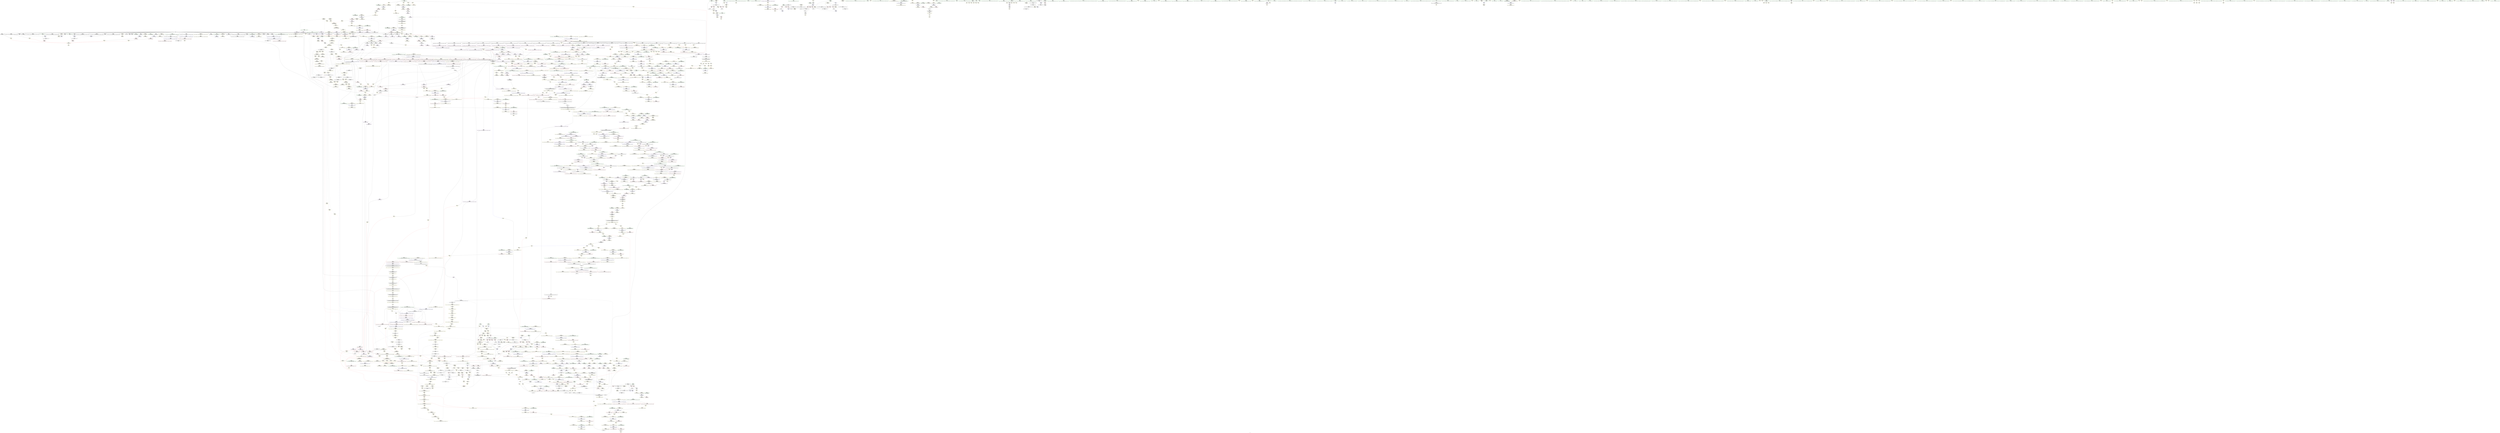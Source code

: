 digraph "SVFG" {
	label="SVFG";

	Node0x55a2a926ba80 [shape=record,color=grey,label="{NodeID: 0\nNullPtr}"];
	Node0x55a2a926ba80 -> Node0x55a2a92c27f0[style=solid];
	Node0x55a2a926ba80 -> Node0x55a2a92c28f0[style=solid];
	Node0x55a2a926ba80 -> Node0x55a2a92c29c0[style=solid];
	Node0x55a2a926ba80 -> Node0x55a2a92c2a90[style=solid];
	Node0x55a2a926ba80 -> Node0x55a2a92c2b60[style=solid];
	Node0x55a2a926ba80 -> Node0x55a2a92c2c30[style=solid];
	Node0x55a2a926ba80 -> Node0x55a2a92c2d00[style=solid];
	Node0x55a2a926ba80 -> Node0x55a2a92c2dd0[style=solid];
	Node0x55a2a926ba80 -> Node0x55a2a92c2ea0[style=solid];
	Node0x55a2a926ba80 -> Node0x55a2a92c2f70[style=solid];
	Node0x55a2a926ba80 -> Node0x55a2a92c3040[style=solid];
	Node0x55a2a926ba80 -> Node0x55a2a92c3110[style=solid];
	Node0x55a2a926ba80 -> Node0x55a2a92c31e0[style=solid];
	Node0x55a2a926ba80 -> Node0x55a2a92c32b0[style=solid];
	Node0x55a2a926ba80 -> Node0x55a2a92c3380[style=solid];
	Node0x55a2a926ba80 -> Node0x55a2a92c3450[style=solid];
	Node0x55a2a926ba80 -> Node0x55a2a92c3520[style=solid];
	Node0x55a2a926ba80 -> Node0x55a2a92c35f0[style=solid];
	Node0x55a2a926ba80 -> Node0x55a2a92c36c0[style=solid];
	Node0x55a2a926ba80 -> Node0x55a2a92c3790[style=solid];
	Node0x55a2a926ba80 -> Node0x55a2a92c3860[style=solid];
	Node0x55a2a926ba80 -> Node0x55a2a92c3930[style=solid];
	Node0x55a2a926ba80 -> Node0x55a2a92c3a00[style=solid];
	Node0x55a2a926ba80 -> Node0x55a2a92c3ad0[style=solid];
	Node0x55a2a926ba80 -> Node0x55a2a92c3ba0[style=solid];
	Node0x55a2a926ba80 -> Node0x55a2a92c3c70[style=solid];
	Node0x55a2a926ba80 -> Node0x55a2a92c3d40[style=solid];
	Node0x55a2a926ba80 -> Node0x55a2a92c86e0[style=solid];
	Node0x55a2a926ba80 -> Node0x55a2a92ca860[style=solid];
	Node0x55a2a926ba80 -> Node0x55a2a92ca930[style=solid];
	Node0x55a2a926ba80 -> Node0x55a2a92caa00[style=solid];
	Node0x55a2a926ba80 -> Node0x55a2a92e8100[style=solid];
	Node0x55a2a926ba80 -> Node0x55a2a92f66f0[style=solid];
	Node0x55a2a926ba80 -> Node0x55a2a9309950[style=solid];
	Node0x55a2a926ba80 -> Node0x55a2a930d1f0[style=solid];
	Node0x55a2a926ba80 -> Node0x55a2a930d670[style=solid];
	Node0x55a2a9378b10 [shape=record,color=yellow,style=double,label="{NodeID: 1882\nRETMU(285V_2)\npts\{1273 \}\nFun[_ZNKSt12_Vector_baseIiSaIiEE19_M_get_Tp_allocatorEv]}"];
	Node0x55a2a92c88b0 [shape=record,color=blue,label="{NodeID: 775\n74\<--73\ncasen.addr\<--casen\n_Z5writei\n}"];
	Node0x55a2a92c88b0 -> Node0x55a2a92d4fd0[style=dashed];
	Node0x55a2a92c88b0 -> Node0x55a2a9374620[style=dashed];
	Node0x55a2a92e0830 [shape=record,color=yellow,style=double,label="{NodeID: 1550\n247V_1 = ENCHI(MR_247V_0)\npts\{11150000 \}\nFun[_ZNSt6vectorIiSaIiEE5beginEv]}"];
	Node0x55a2a92e0830 -> Node0x55a2a937f760[style=dashed];
	Node0x55a2a92bf1b0 [shape=record,color=purple,label="{NodeID: 443\n395\<--393\n_M_finish\<--\n_ZNSt6vectorIiSaIiEE9push_backERKi\n}"];
	Node0x55a2a92bf1b0 -> Node0x55a2a92d6de0[style=solid];
	Node0x55a2a92cd540 [shape=record,color=yellow,style=double,label="{NodeID: 1218\nARet(879)\nCS[]}"];
	Node0x55a2a92cd540 -> Node0x55a2a92da5f0[style=solid];
	Node0x55a2a92b2ec0 [shape=record,color=green,label="{NodeID: 111\n612\<--613\nthis.addr\<--this.addr_field_insensitive\n_ZNSt12_Vector_baseIiSaIiEED2Ev\n}"];
	Node0x55a2a92b2ec0 -> Node0x55a2a92d7fc0[style=solid];
	Node0x55a2a92b2ec0 -> Node0x55a2a92cafb0[style=solid];
	Node0x55a2a93801e0 [shape=record,color=yellow,style=double,label="{NodeID: 1993\n32V_2 = CSCHI(MR_32V_1)\npts\{1270000 \}\nCS[]}"];
	Node0x55a2a93801e0 -> Node0x55a2a934ab20[style=dashed];
	Node0x55a2a93801e0 -> Node0x55a2a9353c50[style=dashed];
	Node0x55a2a92e9bd0 [shape=record,color=blue,label="{NodeID: 886\n1194\<--1193\nthis.addr\<--this\n_ZNK9__gnu_cxx17__normal_iteratorIPiSt6vectorIiSaIiEEE4baseEv\n}"];
	Node0x55a2a92e9bd0 -> Node0x55a2a92dc330[style=dashed];
	Node0x55a2a92e9bd0 -> Node0x55a2a9376a20[style=dashed];
	Node0x55a2a9356670 [shape=record,color=yellow,style=double,label="{NodeID: 1661\n175V_1 = ENCHI(MR_175V_0)\npts\{656 \}\nFun[_ZSt8_DestroyIPiEvT_S1_]}"];
	Node0x55a2a9356670 -> Node0x55a2a92cb220[style=dashed];
	Node0x55a2a92d4c90 [shape=record,color=red,label="{NodeID: 554\n232\<--13\n\<--b\n_Z7processi\n}"];
	Node0x55a2a92d4c90 -> Node0x55a2a930ddf0[style=solid];
	Node0x55a2a9305450 [shape=record,color=yellow,style=double,label="{NodeID: 1329\nFPARM(1193)\nFun[_ZNK9__gnu_cxx17__normal_iteratorIPiSt6vectorIiSaIiEEE4baseEv]}"];
	Node0x55a2a9305450 -> Node0x55a2a92e9bd0[style=solid];
	Node0x55a2a92b7720 [shape=record,color=green,label="{NodeID: 222\n1366\<--1367\nagg.tmp2\<--agg.tmp2_field_insensitive\n_ZSt22__uninitialized_copy_aISt13move_iteratorIPiES1_iET0_T_S4_S3_RSaIT1_E\n}"];
	Node0x55a2a92b7720 -> Node0x55a2a92bcbc0[style=solid];
	Node0x55a2a92b7720 -> Node0x55a2a92d2a70[style=solid];
	Node0x55a2a92ef600 [shape=record,color=yellow,style=double,label="{NodeID: 997\nAPARM(90)\nCS[]}"];
	Node0x55a2a9371a60 [shape=record,color=yellow,style=double,label="{NodeID: 1772\nRETMU(54V_2)\npts\{1034 \}\nFun[_ZSt7forwardIRKiEOT_RNSt16remove_referenceIS2_E4typeE]}"];
	Node0x55a2a92da6c0 [shape=record,color=red,label="{NodeID: 665\n884\<--883\n\<--_M_finish\n_ZNSt6vectorIiSaIiEE17_M_realloc_insertIJRKiEEEvN9__gnu_cxx17__normal_iteratorIPiS1_EEDpOT_\n}"];
	Node0x55a2a92da6c0 -> Node0x55a2a92f40c0[style=solid];
	Node0x55a2a9340f00 [shape=record,color=black,label="{NodeID: 1440\nMR_30V_2 = PHI(MR_30V_3, MR_30V_1, )\npts\{1343 \}\n}"];
	Node0x55a2a9340f00 -> Node0x55a2a937abb0[style=dashed];
	Node0x55a2a9340f00 -> Node0x55a2a937e540[style=dashed];
	Node0x55a2a92c5840 [shape=record,color=black,label="{NodeID: 333\n608\<--607\n\<--_M_impl\n_ZNSt12_Vector_baseIiSaIiEE19_M_get_Tp_allocatorEv\n}"];
	Node0x55a2a92c5840 -> Node0x55a2a92c5910[style=solid];
	Node0x55a2a92f5030 [shape=record,color=yellow,style=double,label="{NodeID: 1108\nAPARM(1055)\nCS[]|{<s0>89}}"];
	Node0x55a2a92f5030:s0 -> Node0x55a2a93040d0[style=solid,color=red];
	Node0x55a2a92aecd0 [shape=record,color=green,label="{NodeID: 1\n7\<--1\n__dso_handle\<--dummyObj\nGlob }"];
	Node0x55a2a9378c20 [shape=record,color=yellow,style=double,label="{NodeID: 1883\nRETMU(51V_2)\npts\{1018 \}\nFun[_ZN9__gnu_cxx13new_allocatorIiE9constructIiJRKiEEEvPT_DpOT0_]}"];
	Node0x55a2a92c8980 [shape=record,color=blue,label="{NodeID: 776\n110\<--109\nx.addr\<--x\n_Z7processi\n}"];
	Node0x55a2a92c8980 -> Node0x55a2a92d50a0[style=dashed];
	Node0x55a2a92c8980 -> Node0x55a2a92d5170[style=dashed];
	Node0x55a2a92c8980 -> Node0x55a2a93792a0[style=dashed];
	Node0x55a2a92e0910 [shape=record,color=yellow,style=double,label="{NodeID: 1551\n66V_1 = ENCHI(MR_66V_0)\npts\{1270000 1270001 \}\nFun[_ZNSt6vectorIiSaIiEE5beginEv]}"];
	Node0x55a2a92e0910 -> Node0x55a2a9370f50[style=dashed];
	Node0x55a2a92e0910 -> Node0x55a2a937f8c0[style=dashed];
	Node0x55a2a92bf280 [shape=record,color=purple,label="{NodeID: 444\n398\<--397\n_M_impl2\<--\n_ZNSt6vectorIiSaIiEE9push_backERKi\n}"];
	Node0x55a2a92cd5d0 [shape=record,color=yellow,style=double,label="{NodeID: 1219\nARet(887)\nCS[]}"];
	Node0x55a2a92cd5d0 -> Node0x55a2a92f4260[style=solid];
	Node0x55a2a92b2f90 [shape=record,color=green,label="{NodeID: 112\n614\<--615\nexn.slot\<--exn.slot_field_insensitive\n_ZNSt12_Vector_baseIiSaIiEED2Ev\n}"];
	Node0x55a2a92b2f90 -> Node0x55a2a92d8090[style=solid];
	Node0x55a2a92b2f90 -> Node0x55a2a92cb080[style=solid];
	Node0x55a2a9380340 [shape=record,color=yellow,style=double,label="{NodeID: 1994\n34V_2 = CSCHI(MR_34V_1)\npts\{1270001 \}\nCS[]}"];
	Node0x55a2a9380340 -> Node0x55a2a934b020[style=dashed];
	Node0x55a2a9380340 -> Node0x55a2a9354150[style=dashed];
	Node0x55a2a92e9ca0 [shape=record,color=blue,label="{NodeID: 887\n1203\<--1201\n__a.addr\<--__a\n_ZNSt16allocator_traitsISaIiEE7destroyIiEEvRS0_PT_\n}"];
	Node0x55a2a92e9ca0 -> Node0x55a2a92dc400[style=dashed];
	Node0x55a2a92e9ca0 -> Node0x55a2a937ad70[style=dashed];
	Node0x55a2a9356750 [shape=record,color=yellow,style=double,label="{NodeID: 1662\n30V_1 = ENCHI(MR_30V_0)\npts\{1343 \}\nFun[_ZSt18uninitialized_copyISt13move_iteratorIPiES1_ET0_T_S4_S3_]}"];
	Node0x55a2a9356750 -> Node0x55a2a937fdc0[style=dashed];
	Node0x55a2a92d4d60 [shape=record,color=red,label="{NodeID: 555\n486\<--13\n\<--b\n_Z5solvev\n}"];
	Node0x55a2a92d4d60 -> Node0x55a2a930cbf0[style=solid];
	Node0x55a2a93055d0 [shape=record,color=yellow,style=double,label="{NodeID: 1330\nFPARM(365)\nFun[_ZNSt6vectorIiSaIiEEixEm]}"];
	Node0x55a2a93055d0 -> Node0x55a2a92c9b60[style=solid];
	Node0x55a2a92b77f0 [shape=record,color=green,label="{NodeID: 223\n1379\<--1380\nllvm.memcpy.p0i8.p0i8.i64\<--llvm.memcpy.p0i8.p0i8.i64_field_insensitive\n}"];
	Node0x55a2a92ef6d0 [shape=record,color=yellow,style=double,label="{NodeID: 998\nAPARM(864)\nCS[]|{<s0>71}}"];
	Node0x55a2a92ef6d0:s0 -> Node0x55a2a9304700[style=solid,color=red];
	Node0x55a2a9371b70 [shape=record,color=yellow,style=double,label="{NodeID: 1773\nRETMU(273V_2)\npts\{1221 \}\nFun[_ZNKSt6vectorIiSaIiEE8max_sizeEv]}"];
	Node0x55a2a92da790 [shape=record,color=red,label="{NodeID: 666\n937\<--936\n\<--_M_start26\n_ZNSt6vectorIiSaIiEE17_M_realloc_insertIJRKiEEEvN9__gnu_cxx17__normal_iteratorIPiS1_EEDpOT_\n}"];
	Node0x55a2a92da790 -> Node0x55a2a92f4740[style=solid];
	Node0x55a2a9341400 [shape=record,color=black,label="{NodeID: 1441\nMR_16V_4 = PHI(MR_16V_5, MR_16V_3, )\npts\{121 \}\n}"];
	Node0x55a2a9341400 -> Node0x55a2a92d53e0[style=dashed];
	Node0x55a2a9341400 -> Node0x55a2a92d54b0[style=dashed];
	Node0x55a2a9341400 -> Node0x55a2a92d5580[style=dashed];
	Node0x55a2a9341400 -> Node0x55a2a92d5650[style=dashed];
	Node0x55a2a9341400 -> Node0x55a2a92c8d90[style=dashed];
	Node0x55a2a9341400 -> Node0x55a2a9348820[style=dashed];
	Node0x55a2a9341400 -> Node0x55a2a9351450[style=dashed];
	Node0x55a2a9341400 -> Node0x55a2a937b4f0[style=dashed];
	Node0x55a2a92c5910 [shape=record,color=black,label="{NodeID: 334\n601\<--608\n_ZNSt12_Vector_baseIiSaIiEE19_M_get_Tp_allocatorEv_ret\<--\n_ZNSt12_Vector_baseIiSaIiEE19_M_get_Tp_allocatorEv\n}"];
	Node0x55a2a92c5910 -> Node0x55a2a9307870[style=solid];
	Node0x55a2a92f5100 [shape=record,color=yellow,style=double,label="{NodeID: 1109\nAPARM(1064)\nCS[]}"];
	Node0x55a2a92aed60 [shape=record,color=green,label="{NodeID: 2\n9\<--1\n\<--dummyObj\nCan only get source location for instruction, argument, global var or function.}"];
	Node0x55a2a9378d30 [shape=record,color=yellow,style=double,label="{NodeID: 1884\nRETMU(30V_2)\npts\{1343 \}\nFun[_ZN9__gnu_cxx13new_allocatorIiE9constructIiJRKiEEEvPT_DpOT0_]|{<s0>62}}"];
	Node0x55a2a9378d30:s0 -> Node0x55a2a9380e80[style=dashed,color=blue];
	Node0x55a2a92c8a50 [shape=record,color=blue,label="{NodeID: 777\n130\<--170\nlen\<--conv\n_Z7processi\n}"];
	Node0x55a2a92c8a50 -> Node0x55a2a92d5c00[style=dashed];
	Node0x55a2a92c8a50 -> Node0x55a2a92d5cd0[style=dashed];
	Node0x55a2a92c8a50 -> Node0x55a2a92d5da0[style=dashed];
	Node0x55a2a92c8a50 -> Node0x55a2a9352350[style=dashed];
	Node0x55a2a92c8a50 -> Node0x55a2a93797e0[style=dashed];
	Node0x55a2a92e09f0 [shape=record,color=yellow,style=double,label="{NodeID: 1552\n16V_1 = ENCHI(MR_16V_0)\npts\{121 \}\nFun[_ZNSt16allocator_traitsISaIiEE9constructIiJRKiEEEvRS0_PT_DpOT0_]}"];
	Node0x55a2a92e09f0 -> Node0x55a2a9371030[style=dashed];
	Node0x55a2a92e09f0 -> Node0x55a2a937c930[style=dashed];
	Node0x55a2a92bf350 [shape=record,color=purple,label="{NodeID: 445\n399\<--397\n_M_end_of_storage\<--\n_ZNSt6vectorIiSaIiEE9push_backERKi\n}"];
	Node0x55a2a92bf350 -> Node0x55a2a92d6eb0[style=solid];
	Node0x55a2a92cd660 [shape=record,color=yellow,style=double,label="{NodeID: 1220\nARet(888)\nCS[]}"];
	Node0x55a2a92cd660 -> Node0x55a2a92e8370[style=solid];
	Node0x55a2a92b3060 [shape=record,color=green,label="{NodeID: 113\n616\<--617\nehselector.slot\<--ehselector.slot_field_insensitive\n_ZNSt12_Vector_baseIiSaIiEED2Ev\n}"];
	Node0x55a2a92b3060 -> Node0x55a2a92cb150[style=solid];
	Node0x55a2a9380420 [shape=record,color=yellow,style=double,label="{NodeID: 1995\n36V_2 = CSCHI(MR_36V_1)\npts\{1270002 \}\nCS[]}"];
	Node0x55a2a9380420 -> Node0x55a2a934b520[style=dashed];
	Node0x55a2a9380420 -> Node0x55a2a9354650[style=dashed];
	Node0x55a2a92e9d70 [shape=record,color=blue,label="{NodeID: 888\n1205\<--1202\n__p.addr\<--__p\n_ZNSt16allocator_traitsISaIiEE7destroyIiEEvRS0_PT_\n}"];
	Node0x55a2a92e9d70 -> Node0x55a2a92dc4d0[style=dashed];
	Node0x55a2a92e9d70 -> Node0x55a2a937ae80[style=dashed];
	Node0x55a2a9356860 [shape=record,color=yellow,style=double,label="{NodeID: 1663\n323V_1 = ENCHI(MR_323V_0)\npts\{1416 \}\nFun[_ZSt18uninitialized_copyISt13move_iteratorIPiES1_ET0_T_S4_S3_]}"];
	Node0x55a2a9356860 -> Node0x55a2a92eb290[style=dashed];
	Node0x55a2a92d4e30 [shape=record,color=red,label="{NodeID: 556\n87\<--15\n\<--sol\n_Z5writei\n}"];
	Node0x55a2a92d4e30 -> Node0x55a2a92ef460[style=solid];
	Node0x55a2a9305690 [shape=record,color=yellow,style=double,label="{NodeID: 1331\nFPARM(366)\nFun[_ZNSt6vectorIiSaIiEEixEm]}"];
	Node0x55a2a9305690 -> Node0x55a2a92c9c30[style=solid];
	Node0x55a2a92b78f0 [shape=record,color=green,label="{NodeID: 224\n1390\<--1391\n_ZSt18uninitialized_copyISt13move_iteratorIPiES1_ET0_T_S4_S3_\<--_ZSt18uninitialized_copyISt13move_iteratorIPiES1_ET0_T_S4_S3__field_insensitive\n}"];
	Node0x55a2a92ef7a0 [shape=record,color=yellow,style=double,label="{NodeID: 999\nAPARM(868)\nCS[]|{<s0>71}}"];
	Node0x55a2a92ef7a0:s0 -> Node0x55a2a9304820[style=solid,color=red];
	Node0x55a2a9371c80 [shape=record,color=yellow,style=double,label="{NodeID: 1774\nRETMU(125V_2)\npts\{550 \}\nFun[_ZNSt12_Vector_baseIiSaIiEE12_Vector_implC2Ev]}"];
	Node0x55a2a92da860 [shape=record,color=red,label="{NodeID: 667\n941\<--940\n\<--_M_finish28\n_ZNSt6vectorIiSaIiEE17_M_realloc_insertIJRKiEEEvN9__gnu_cxx17__normal_iteratorIPiS1_EEDpOT_\n}"];
	Node0x55a2a92da860 -> Node0x55a2a92f4810[style=solid];
	Node0x55a2a9341900 [shape=record,color=black,label="{NodeID: 1442\nMR_20V_4 = PHI(MR_20V_5, MR_20V_3, )\npts\{125 \}\n}"];
	Node0x55a2a9341900 -> Node0x55a2a92d5990[style=dashed];
	Node0x55a2a9341900 -> Node0x55a2a92d5a60[style=dashed];
	Node0x55a2a9341900 -> Node0x55a2a92d5b30[style=dashed];
	Node0x55a2a9341900 -> Node0x55a2a92c8e60[style=dashed];
	Node0x55a2a9341900 -> Node0x55a2a9349220[style=dashed];
	Node0x55a2a9341900 -> Node0x55a2a9351e50[style=dashed];
	Node0x55a2a92c59e0 [shape=record,color=black,label="{NodeID: 335\n629\<--625\nsub.ptr.lhs.cast\<--\n_ZNSt12_Vector_baseIiSaIiEED2Ev\n}"];
	Node0x55a2a92c59e0 -> Node0x55a2a930bcf0[style=solid];
	Node0x55a2a92f51d0 [shape=record,color=yellow,style=double,label="{NodeID: 1110\nAPARM(1055)\nCS[]|{<s0>91}}"];
	Node0x55a2a92f51d0:s0 -> Node0x55a2a93040d0[style=solid,color=red];
	Node0x55a2a92af010 [shape=record,color=green,label="{NodeID: 3\n19\<--1\n_ZSt3cin\<--dummyObj\nGlob }"];
	Node0x55a2a9378e10 [shape=record,color=yellow,style=double,label="{NodeID: 1885\nRETMU(16V_1)\npts\{121 \}\nFun[_ZN9__gnu_cxx13new_allocatorIiE9constructIiJRKiEEEvPT_DpOT0_]}"];
	Node0x55a2a92c8b20 [shape=record,color=blue,label="{NodeID: 778\n122\<--173\ni\<--\n_Z7processi\n}"];
	Node0x55a2a92c8b20 -> Node0x55a2a9348d20[style=dashed];
	Node0x55a2a92e0b00 [shape=record,color=yellow,style=double,label="{NodeID: 1553\n208V_1 = ENCHI(MR_208V_0)\npts\{780 \}\nFun[_ZNSt16allocator_traitsISaIiEE9constructIiJRKiEEEvRS0_PT_DpOT0_]}"];
	Node0x55a2a92e0b00 -> Node0x55a2a92cbf20[style=dashed];
	Node0x55a2a92bf420 [shape=record,color=purple,label="{NodeID: 446\n404\<--403\n_M_impl3\<--\n_ZNSt6vectorIiSaIiEE9push_backERKi\n}"];
	Node0x55a2a92bf420 -> Node0x55a2a92c51c0[style=solid];
	Node0x55a2a92cd6f0 [shape=record,color=yellow,style=double,label="{NodeID: 1221\nARet(898)\nCS[]}"];
	Node0x55a2a92b7d60 [shape=record,color=green,label="{NodeID: 114\n634\<--635\n_ZNSt12_Vector_baseIiSaIiEE13_M_deallocateEPim\<--_ZNSt12_Vector_baseIiSaIiEE13_M_deallocateEPim_field_insensitive\n}"];
	Node0x55a2a9380500 [shape=record,color=yellow,style=double,label="{NodeID: 1996\n44V_2 = CSCHI(MR_44V_1)\npts\{1270000 1270001 1270002 \}\nCS[]}"];
	Node0x55a2a9380500 -> Node0x55a2a936e8a0[style=dashed];
	Node0x55a2a92e9e40 [shape=record,color=blue,label="{NodeID: 889\n1220\<--1219\nthis.addr\<--this\n_ZNKSt6vectorIiSaIiEE8max_sizeEv\n}"];
	Node0x55a2a92e9e40 -> Node0x55a2a92dc5a0[style=dashed];
	Node0x55a2a92e9e40 -> Node0x55a2a9371b70[style=dashed];
	Node0x55a2a9356940 [shape=record,color=yellow,style=double,label="{NodeID: 1664\n325V_1 = ENCHI(MR_325V_0)\npts\{1418 \}\nFun[_ZSt18uninitialized_copyISt13move_iteratorIPiES1_ET0_T_S4_S3_]}"];
	Node0x55a2a9356940 -> Node0x55a2a92eb360[style=dashed];
	Node0x55a2a92d4f00 [shape=record,color=red,label="{NodeID: 557\n271\<--15\n\<--sol\n_Z7processi\n}"];
	Node0x55a2a92d4f00 -> Node0x55a2a930b3f0[style=solid];
	Node0x55a2a9305750 [shape=record,color=yellow,style=double,label="{NodeID: 1332\nFPARM(295)\nFun[_ZStorSt13_Ios_OpenmodeS_]}"];
	Node0x55a2a9305750 -> Node0x55a2a92c9820[style=solid];
	Node0x55a2a92b79f0 [shape=record,color=green,label="{NodeID: 225\n1395\<--1396\nretval\<--retval_field_insensitive\n_ZSt32__make_move_if_noexcept_iteratorIiSt13move_iteratorIPiEET0_PT_\n}"];
	Node0x55a2a92b79f0 -> Node0x55a2a92d2e80[style=solid];
	Node0x55a2a92b79f0 -> Node0x55a2a92f7250[style=solid];
	Node0x55a2a92ef870 [shape=record,color=yellow,style=double,label="{NodeID: 1000\nAPARM(869)\nCS[]|{<s0>71}}"];
	Node0x55a2a92ef870:s0 -> Node0x55a2a9304940[style=solid,color=red];
	Node0x55a2a9371d90 [shape=record,color=yellow,style=double,label="{NodeID: 1775\nRETMU(32V_2)\npts\{1270000 \}\nFun[_ZNSt12_Vector_baseIiSaIiEE12_Vector_implC2Ev]|{<s0>45}}"];
	Node0x55a2a9371d90:s0 -> Node0x55a2a9381a70[style=dashed,color=blue];
	Node0x55a2a92da930 [shape=record,color=red,label="{NodeID: 668\n949\<--948\n\<--_M_start31\n_ZNSt6vectorIiSaIiEE17_M_realloc_insertIJRKiEEEvN9__gnu_cxx17__normal_iteratorIPiS1_EEDpOT_\n}"];
	Node0x55a2a92da930 -> Node0x55a2a92f4a80[style=solid];
	Node0x55a2a9341e00 [shape=record,color=black,label="{NodeID: 1443\nMR_2V_7 = PHI(MR_2V_6, MR_2V_1, )\npts\{16 \}\n}"];
	Node0x55a2a92c5ab0 [shape=record,color=black,label="{NodeID: 336\n630\<--628\nsub.ptr.rhs.cast\<--\n_ZNSt12_Vector_baseIiSaIiEED2Ev\n}"];
	Node0x55a2a92c5ab0 -> Node0x55a2a930bcf0[style=solid];
	Node0x55a2a92f52a0 [shape=record,color=yellow,style=double,label="{NodeID: 1111\nAPARM(1055)\nCS[]|{<s0>92}}"];
	Node0x55a2a92f52a0:s0 -> Node0x55a2a93040d0[style=solid,color=red];
	Node0x55a2a92af0a0 [shape=record,color=green,label="{NodeID: 4\n20\<--1\n_ZSt4cout\<--dummyObj\nGlob }"];
	Node0x55a2a9378ef0 [shape=record,color=yellow,style=double,label="{NodeID: 1886\nRETMU(47V_2)\npts\{1014 \}\nFun[_ZN9__gnu_cxx13new_allocatorIiE9constructIiJRKiEEEvPT_DpOT0_]}"];
	Node0x55a2a92c8bf0 [shape=record,color=blue,label="{NodeID: 779\n120\<--9\nnum\<--\n_Z7processi\n}"];
	Node0x55a2a92c8bf0 -> Node0x55a2a9341400[style=dashed];
	Node0x55a2a92e0be0 [shape=record,color=yellow,style=double,label="{NodeID: 1554\n210V_1 = ENCHI(MR_210V_0)\npts\{782 \}\nFun[_ZNSt16allocator_traitsISaIiEE9constructIiJRKiEEEvRS0_PT_DpOT0_]}"];
	Node0x55a2a92e0be0 -> Node0x55a2a92cbff0[style=dashed];
	Node0x55a2a92bf4f0 [shape=record,color=purple,label="{NodeID: 447\n407\<--406\n_M_impl4\<--\n_ZNSt6vectorIiSaIiEE9push_backERKi\n}"];
	Node0x55a2a92cd780 [shape=record,color=yellow,style=double,label="{NodeID: 1222\nARet(923)\nCS[]}"];
	Node0x55a2a92cd780 -> Node0x55a2a92ed4b0[style=solid];
	Node0x55a2a92b7e20 [shape=record,color=green,label="{NodeID: 115\n638\<--639\n_ZNSt12_Vector_baseIiSaIiEE12_Vector_implD2Ev\<--_ZNSt12_Vector_baseIiSaIiEE12_Vector_implD2Ev_field_insensitive\n}"];
	Node0x55a2a9380660 [shape=record,color=yellow,style=double,label="{NodeID: 1997\n30V_3 = CSCHI(MR_30V_2)\npts\{1343 \}\nCS[]}"];
	Node0x55a2a9380660 -> Node0x55a2a934bf20[style=dashed];
	Node0x55a2a9380660 -> Node0x55a2a9353750[style=dashed];
	Node0x55a2a92e9f10 [shape=record,color=blue,label="{NodeID: 890\n1239\<--1235\n__a.addr\<--__a\n_ZSt3maxImERKT_S2_S2_\n}"];
	Node0x55a2a92e9f10 -> Node0x55a2a92dc740[style=dashed];
	Node0x55a2a92e9f10 -> Node0x55a2a92dc810[style=dashed];
	Node0x55a2a92e9f10 -> Node0x55a2a93761e0[style=dashed];
	Node0x55a2a9356a50 [shape=record,color=yellow,style=double,label="{NodeID: 1665\n327V_1 = ENCHI(MR_327V_0)\npts\{14120000 \}\nFun[_ZSt18uninitialized_copyISt13move_iteratorIPiES1_ET0_T_S4_S3_]}"];
	Node0x55a2a9356a50 -> Node0x55a2a92eb0f0[style=dashed];
	Node0x55a2a92d4fd0 [shape=record,color=red,label="{NodeID: 558\n81\<--74\n\<--casen.addr\n_Z5writei\n}"];
	Node0x55a2a92d4fd0 -> Node0x55a2a92ef120[style=solid];
	Node0x55a2a9305810 [shape=record,color=yellow,style=double,label="{NodeID: 1333\nFPARM(296)\nFun[_ZStorSt13_Ios_OpenmodeS_]}"];
	Node0x55a2a9305810 -> Node0x55a2a92c98f0[style=solid];
	Node0x55a2a92b7ac0 [shape=record,color=green,label="{NodeID: 226\n1397\<--1398\n__i.addr\<--__i.addr_field_insensitive\n_ZSt32__make_move_if_noexcept_iteratorIiSt13move_iteratorIPiEET0_PT_\n}"];
	Node0x55a2a92b7ac0 -> Node0x55a2a92dd780[style=solid];
	Node0x55a2a92b7ac0 -> Node0x55a2a92eb020[style=solid];
	Node0x55a2a92ef940 [shape=record,color=yellow,style=double,label="{NodeID: 1001\nAPARM(871)\nCS[]|{<s0>71}}"];
	Node0x55a2a92ef940:s0 -> Node0x55a2a9304a60[style=solid,color=red];
	Node0x55a2a9371e70 [shape=record,color=yellow,style=double,label="{NodeID: 1776\nRETMU(34V_2)\npts\{1270001 \}\nFun[_ZNSt12_Vector_baseIiSaIiEE12_Vector_implC2Ev]|{<s0>45}}"];
	Node0x55a2a9371e70:s0 -> Node0x55a2a9381a70[style=dashed,color=blue];
	Node0x55a2a92daa00 [shape=record,color=red,label="{NodeID: 669\n953\<--952\n\<--_M_end_of_storage\n_ZNSt6vectorIiSaIiEE17_M_realloc_insertIJRKiEEEvN9__gnu_cxx17__normal_iteratorIPiS1_EEDpOT_\n}"];
	Node0x55a2a92daa00 -> Node0x55a2a92c7170[style=solid];
	Node0x55a2a9342300 [shape=record,color=black,label="{NodeID: 1444\nMR_12V_3 = PHI(MR_12V_2, MR_12V_4, )\npts\{117 \}\n}"];
	Node0x55a2a9342300 -> Node0x55a2a92d5240[style=dashed];
	Node0x55a2a92c5b80 [shape=record,color=black,label="{NodeID: 337\n695\<--694\n\<--_M_impl\n_ZNSt12_Vector_baseIiSaIiEE13_M_deallocateEPim\n}"];
	Node0x55a2a92c5b80 -> Node0x55a2a92f3490[style=solid];
	Node0x55a2a92f5370 [shape=record,color=yellow,style=double,label="{NodeID: 1112\nAPARM(1050)\nCS[]|{<s0>93}}"];
	Node0x55a2a92f5370:s0 -> Node0x55a2a9304d30[style=solid,color=red];
	Node0x55a2a92af130 [shape=record,color=green,label="{NodeID: 5\n21\<--1\n.str\<--dummyObj\nGlob }"];
	Node0x55a2a9378fd0 [shape=record,color=yellow,style=double,label="{NodeID: 1887\nRETMU(49V_2)\npts\{1016 \}\nFun[_ZN9__gnu_cxx13new_allocatorIiE9constructIiJRKiEEEvPT_DpOT0_]}"];
	Node0x55a2a92c8cc0 [shape=record,color=blue,label="{NodeID: 780\n124\<--9\nj\<--\n_Z7processi\n}"];
	Node0x55a2a92c8cc0 -> Node0x55a2a9341900[style=dashed];
	Node0x55a2a92e0cc0 [shape=record,color=yellow,style=double,label="{NodeID: 1555\n212V_1 = ENCHI(MR_212V_0)\npts\{784 \}\nFun[_ZNSt16allocator_traitsISaIiEE9constructIiJRKiEEEvRS0_PT_DpOT0_]}"];
	Node0x55a2a92e0cc0 -> Node0x55a2a92cc0c0[style=dashed];
	Node0x55a2a92bf5c0 [shape=record,color=purple,label="{NodeID: 448\n408\<--406\n_M_finish5\<--\n_ZNSt6vectorIiSaIiEE9push_backERKi\n}"];
	Node0x55a2a92bf5c0 -> Node0x55a2a92d6f80[style=solid];
	Node0x55a2a92cd810 [shape=record,color=yellow,style=double,label="{NodeID: 1223\nARet(943)\nCS[]}"];
	Node0x55a2a92cd810 -> Node0x55a2a92f48e0[style=solid];
	Node0x55a2a92b7f20 [shape=record,color=green,label="{NodeID: 116\n655\<--656\n__first.addr\<--__first.addr_field_insensitive\n_ZSt8_DestroyIPiEvT_S1_\n}"];
	Node0x55a2a92b7f20 -> Node0x55a2a92d83d0[style=solid];
	Node0x55a2a92b7f20 -> Node0x55a2a92cb220[style=solid];
	Node0x55a2a93807c0 [shape=record,color=yellow,style=double,label="{NodeID: 1998\n32V_4 = CSCHI(MR_32V_3)\npts\{1270000 \}\nCS[]}"];
	Node0x55a2a93807c0 -> Node0x55a2a934c420[style=dashed];
	Node0x55a2a93807c0 -> Node0x55a2a9353c50[style=dashed];
	Node0x55a2a92e9fe0 [shape=record,color=blue,label="{NodeID: 891\n1241\<--1236\n__b.addr\<--__b\n_ZSt3maxImERKT_S2_S2_\n}"];
	Node0x55a2a92e9fe0 -> Node0x55a2a92dc8e0[style=dashed];
	Node0x55a2a92e9fe0 -> Node0x55a2a92dc9b0[style=dashed];
	Node0x55a2a92e9fe0 -> Node0x55a2a93762c0[style=dashed];
	Node0x55a2a9356b30 [shape=record,color=yellow,style=double,label="{NodeID: 1666\n329V_1 = ENCHI(MR_329V_0)\npts\{14140000 \}\nFun[_ZSt18uninitialized_copyISt13move_iteratorIPiES1_ET0_T_S4_S3_]}"];
	Node0x55a2a9356b30 -> Node0x55a2a92eb1c0[style=dashed];
	Node0x55a2a92d50a0 [shape=record,color=red,label="{NodeID: 559\n156\<--110\n\<--x.addr\n_Z7processi\n}"];
	Node0x55a2a92d50a0 -> Node0x55a2a92edda0[style=solid];
	Node0x55a2a9305900 [shape=record,color=yellow,style=double,label="{NodeID: 1334\nFPARM(993)\nFun[_ZNSt6vectorIiSaIiEE3endEv]}"];
	Node0x55a2a9305900 -> Node0x55a2a92e89f0[style=solid];
	Node0x55a2a92b7b90 [shape=record,color=green,label="{NodeID: 227\n1402\<--1403\n_ZNSt13move_iteratorIPiEC2ES0_\<--_ZNSt13move_iteratorIPiEC2ES0__field_insensitive\n}"];
	Node0x55a2a92efa10 [shape=record,color=yellow,style=double,label="{NodeID: 1002\nAPARM(112)\nCS[]}"];
	Node0x55a2a9371f50 [shape=record,color=yellow,style=double,label="{NodeID: 1777\nRETMU(36V_2)\npts\{1270002 \}\nFun[_ZNSt12_Vector_baseIiSaIiEE12_Vector_implC2Ev]|{<s0>45}}"];
	Node0x55a2a9371f50:s0 -> Node0x55a2a9381a70[style=dashed,color=blue];
	Node0x55a2a92daad0 [shape=record,color=red,label="{NodeID: 670\n957\<--956\n\<--_M_start34\n_ZNSt6vectorIiSaIiEE17_M_realloc_insertIJRKiEEEvN9__gnu_cxx17__normal_iteratorIPiS1_EEDpOT_\n}"];
	Node0x55a2a92daad0 -> Node0x55a2a92c7240[style=solid];
	Node0x55a2a9342800 [shape=record,color=black,label="{NodeID: 1445\nMR_14V_3 = PHI(MR_14V_2, MR_14V_4, )\npts\{119 \}\n}"];
	Node0x55a2a9342800 -> Node0x55a2a92d5310[style=dashed];
	Node0x55a2a92c5c50 [shape=record,color=black,label="{NodeID: 338\n709\<--708\n\<--this1\n_ZNSt12_Vector_baseIiSaIiEE12_Vector_implD2Ev\n}"];
	Node0x55a2a92c5c50 -> Node0x55a2a92f3700[style=solid];
	Node0x55a2a92f5440 [shape=record,color=yellow,style=double,label="{NodeID: 1113\nAPARM(1044)\nCS[]|{<s0>93}}"];
	Node0x55a2a92f5440:s0 -> Node0x55a2a9304e20[style=solid,color=red];
	Node0x55a2a92af1c0 [shape=record,color=green,label="{NodeID: 6\n23\<--1\n.str.1\<--dummyObj\nGlob }"];
	Node0x55a2a93790b0 [shape=record,color=yellow,style=double,label="{NodeID: 1888\nRETMU(7V_1)\npts\{14 \}\nFun[_Z7processi]}"];
	Node0x55a2a92c8d90 [shape=record,color=blue,label="{NodeID: 781\n120\<--201\nnum\<--sub\n_Z7processi\n}"];
	Node0x55a2a92c8d90 -> Node0x55a2a9341400[style=dashed];
	Node0x55a2a92e0da0 [shape=record,color=yellow,style=double,label="{NodeID: 1556\n30V_1 = ENCHI(MR_30V_0)\npts\{1343 \}\nFun[_ZNSt16allocator_traitsISaIiEE9constructIiJRKiEEEvRS0_PT_DpOT0_]}"];
	Node0x55a2a92e0da0 -> Node0x55a2a937ca90[style=dashed];
	Node0x55a2a92bf690 [shape=record,color=purple,label="{NodeID: 449\n415\<--414\n_M_impl6\<--\n_ZNSt6vectorIiSaIiEE9push_backERKi\n}"];
	Node0x55a2a92cd8a0 [shape=record,color=yellow,style=double,label="{NodeID: 1224\nARet(1027)\nCS[]}"];
	Node0x55a2a92cd8a0 -> Node0x55a2a92dafb0[style=solid];
	Node0x55a2a92b7ff0 [shape=record,color=green,label="{NodeID: 117\n657\<--658\n__last.addr\<--__last.addr_field_insensitive\n_ZSt8_DestroyIPiEvT_S1_\n}"];
	Node0x55a2a92b7ff0 -> Node0x55a2a92d84a0[style=solid];
	Node0x55a2a92b7ff0 -> Node0x55a2a92cb2f0[style=solid];
	Node0x55a2a93808a0 [shape=record,color=yellow,style=double,label="{NodeID: 1999\n34V_4 = CSCHI(MR_34V_3)\npts\{1270001 \}\nCS[]}"];
	Node0x55a2a93808a0 -> Node0x55a2a934c920[style=dashed];
	Node0x55a2a93808a0 -> Node0x55a2a9354150[style=dashed];
	Node0x55a2a92ea0b0 [shape=record,color=blue,label="{NodeID: 892\n1237\<--1251\nretval\<--\n_ZSt3maxImERKT_S2_S2_\n}"];
	Node0x55a2a92ea0b0 -> Node0x55a2a9347e20[style=dashed];
	Node0x55a2a9356c10 [shape=record,color=yellow,style=double,label="{NodeID: 1667\n331V_1 = ENCHI(MR_331V_0)\npts\{14200000 \}\nFun[_ZSt18uninitialized_copyISt13move_iteratorIPiES1_ET0_T_S4_S3_]}"];
	Node0x55a2a9356c10 -> Node0x55a2a92eb430[style=dashed];
	Node0x55a2a92d5170 [shape=record,color=red,label="{NodeID: 560\n228\<--110\n\<--x.addr\n_Z7processi\n}"];
	Node0x55a2a92d5170 -> Node0x55a2a930e0f0[style=solid];
	Node0x55a2a9305a20 [shape=record,color=yellow,style=double,label="{NodeID: 1335\nFPARM(1547)\nFun[_ZSt12__miter_baseIPiEDTcl12__miter_basecldtfp_4baseEEESt13move_iteratorIT_E]}"];
	Node0x55a2a9305a20 -> Node0x55a2a92ec060[style=solid];
	Node0x55a2a92b7c90 [shape=record,color=green,label="{NodeID: 228\n1411\<--1412\n__first\<--__first_field_insensitive\n_ZSt18uninitialized_copyISt13move_iteratorIPiES1_ET0_T_S4_S3_\n}"];
	Node0x55a2a92b7c90 -> Node0x55a2a92bce30[style=solid];
	Node0x55a2a92b7c90 -> Node0x55a2a92d2f50[style=solid];
	Node0x55a2a92efae0 [shape=record,color=yellow,style=double,label="{NodeID: 1003\nAPARM(194)\nCS[]}"];
	Node0x55a2a9372030 [shape=record,color=yellow,style=double,label="{NodeID: 1778\nRETMU(56V_2)\npts\{1043 \}\nFun[_ZNKSt6vectorIiSaIiEE12_M_check_lenEmPKc]}"];
	Node0x55a2a92daba0 [shape=record,color=red,label="{NodeID: 671\n999\<--996\nthis1\<--this.addr\n_ZNSt6vectorIiSaIiEE3endEv\n}"];
	Node0x55a2a92daba0 -> Node0x55a2a92c7310[style=solid];
	Node0x55a2a9342d00 [shape=record,color=black,label="{NodeID: 1446\nMR_16V_7 = PHI(MR_16V_6, MR_16V_1, )\npts\{121 \}\n}"];
	Node0x55a2a92c5d20 [shape=record,color=black,label="{NodeID: 339\n728\<--727\n\<--\n_ZNSt16allocator_traitsISaIiEE10deallocateERS0_Pim\n}"];
	Node0x55a2a92c5d20 -> Node0x55a2a92f37d0[style=solid];
	Node0x55a2a92f5510 [shape=record,color=yellow,style=double,label="{NodeID: 1114\nAPARM(1055)\nCS[]|{<s0>94}}"];
	Node0x55a2a92f5510:s0 -> Node0x55a2a93040d0[style=solid,color=red];
	Node0x55a2a92afa00 [shape=record,color=green,label="{NodeID: 7\n25\<--1\n.str.2\<--dummyObj\nGlob }"];
	Node0x55a2a93791c0 [shape=record,color=yellow,style=double,label="{NodeID: 1889\nRETMU(2V_2)\npts\{16 \}\nFun[_Z7processi]|{<s0>39}}"];
	Node0x55a2a93791c0:s0 -> Node0x55a2a9381540[style=dashed,color=blue];
	Node0x55a2a92c8e60 [shape=record,color=blue,label="{NodeID: 782\n124\<--206\nj\<--inc\n_Z7processi\n}"];
	Node0x55a2a92c8e60 -> Node0x55a2a9341900[style=dashed];
	Node0x55a2a92e0e80 [shape=record,color=yellow,style=double,label="{NodeID: 1557\n30V_1 = ENCHI(MR_30V_0)\npts\{1343 \}\nFun[_ZSt14__copy_move_a2ILb1EPiS0_ET1_T0_S2_S1_]}"];
	Node0x55a2a92e0e80 -> Node0x55a2a937c670[style=dashed];
	Node0x55a2a92bf760 [shape=record,color=purple,label="{NodeID: 450\n416\<--414\n_M_finish7\<--\n_ZNSt6vectorIiSaIiEE9push_backERKi\n}"];
	Node0x55a2a92bf760 -> Node0x55a2a92d7050[style=solid];
	Node0x55a2a92bf760 -> Node0x55a2a92c9ea0[style=solid];
	Node0x55a2a92cd930 [shape=record,color=yellow,style=double,label="{NodeID: 1225\nARet(1056)\nCS[]}"];
	Node0x55a2a92cd930 -> Node0x55a2a930a1f0[style=solid];
	Node0x55a2a92b80c0 [shape=record,color=green,label="{NodeID: 118\n664\<--665\n_ZNSt12_Destroy_auxILb1EE9__destroyIPiEEvT_S3_\<--_ZNSt12_Destroy_auxILb1EE9__destroyIPiEEvT_S3__field_insensitive\n}"];
	Node0x55a2a9380980 [shape=record,color=yellow,style=double,label="{NodeID: 2000\n36V_4 = CSCHI(MR_36V_3)\npts\{1270002 \}\nCS[]}"];
	Node0x55a2a9380980 -> Node0x55a2a934ce20[style=dashed];
	Node0x55a2a9380980 -> Node0x55a2a9354650[style=dashed];
	Node0x55a2a92ea180 [shape=record,color=blue,label="{NodeID: 893\n1237\<--1254\nretval\<--\n_ZSt3maxImERKT_S2_S2_\n}"];
	Node0x55a2a92ea180 -> Node0x55a2a9347e20[style=dashed];
	Node0x55a2a9356cf0 [shape=record,color=yellow,style=double,label="{NodeID: 1668\n333V_1 = ENCHI(MR_333V_0)\npts\{14220000 \}\nFun[_ZSt18uninitialized_copyISt13move_iteratorIPiES1_ET0_T_S4_S3_]}"];
	Node0x55a2a9356cf0 -> Node0x55a2a92eb500[style=dashed];
	Node0x55a2a92d5240 [shape=record,color=red,label="{NodeID: 561\n287\<--116\nexn\<--exn.slot\n_Z7processi\n}"];
	Node0x55a2a9305ba0 [shape=record,color=yellow,style=double,label="{NodeID: 1336\nFPARM(536)\nFun[__clang_call_terminate]}"];
	Node0x55a2a9305ba0 -> Node0x55a2a92f2a00[style=solid];
	Node0x55a2a92c0150 [shape=record,color=green,label="{NodeID: 229\n1413\<--1414\n__last\<--__last_field_insensitive\n_ZSt18uninitialized_copyISt13move_iteratorIPiES1_ET0_T_S4_S3_\n}"];
	Node0x55a2a92c0150 -> Node0x55a2a92bcf00[style=solid];
	Node0x55a2a92c0150 -> Node0x55a2a92d3020[style=solid];
	Node0x55a2a92efbb0 [shape=record,color=yellow,style=double,label="{NodeID: 1004\nAPARM(126)\nCS[]|{<s0>20}}"];
	Node0x55a2a92efbb0:s0 -> Node0x55a2a92cfd00[style=solid,color=red];
	Node0x55a2a9372140 [shape=record,color=yellow,style=double,label="{NodeID: 1779\nRETMU(58V_2)\npts\{1045 \}\nFun[_ZNKSt6vectorIiSaIiEE12_M_check_lenEmPKc]}"];
	Node0x55a2a92dac70 [shape=record,color=red,label="{NodeID: 672\n1007\<--1006\n\<--coerce.dive\n_ZNSt6vectorIiSaIiEE3endEv\n}"];
	Node0x55a2a92dac70 -> Node0x55a2a92c73e0[style=solid];
	Node0x55a2a9343200 [shape=record,color=black,label="{NodeID: 1447\nMR_18V_6 = PHI(MR_18V_5, MR_18V_1, )\npts\{123 \}\n}"];
	Node0x55a2a92c5df0 [shape=record,color=black,label="{NodeID: 340\n750\<--749\n\<--\n_ZN9__gnu_cxx13new_allocatorIiE10deallocateEPim\n}"];
	Node0x55a2a92c5df0 -> Node0x55a2a92f3a40[style=solid];
	Node0x55a2a92f55e0 [shape=record,color=yellow,style=double,label="{NodeID: 1115\nAPARM(1055)\nCS[]|{<s0>95}}"];
	Node0x55a2a92f55e0:s0 -> Node0x55a2a9302150[style=solid,color=red];
	Node0x55a2a92afa90 [shape=record,color=green,label="{NodeID: 8\n28\<--1\n\<--dummyObj\nCan only get source location for instruction, argument, global var or function.}"];
	Node0x55a2a93792a0 [shape=record,color=yellow,style=double,label="{NodeID: 1890\nRETMU(10V_2)\npts\{111 \}\nFun[_Z7processi]}"];
	Node0x55a2a92c8f30 [shape=record,color=blue,label="{NodeID: 783\n116\<--210\nexn.slot\<--\n_Z7processi\n}"];
	Node0x55a2a92c8f30 -> Node0x55a2a9342300[style=dashed];
	Node0x55a2a92e0f90 [shape=record,color=yellow,style=double,label="{NodeID: 1558\n358V_1 = ENCHI(MR_358V_0)\npts\{1526 \}\nFun[_ZSt14__copy_move_a2ILb1EPiS0_ET1_T0_S2_S1_]}"];
	Node0x55a2a92e0f90 -> Node0x55a2a92ebdf0[style=dashed];
	Node0x55a2a92bf830 [shape=record,color=purple,label="{NodeID: 451\n418\<--417\nincdec.ptr\<--\n_ZNSt6vectorIiSaIiEE9push_backERKi\n}"];
	Node0x55a2a92bf830 -> Node0x55a2a92c9ea0[style=solid];
	Node0x55a2a92cd9c0 [shape=record,color=yellow,style=double,label="{NodeID: 1226\nARet(1059)\nCS[]}"];
	Node0x55a2a92cd9c0 -> Node0x55a2a930a1f0[style=solid];
	Node0x55a2a92b81c0 [shape=record,color=green,label="{NodeID: 119\n670\<--671\n.addr\<--.addr_field_insensitive\n_ZNSt12_Destroy_auxILb1EE9__destroyIPiEEvT_S3_\n}"];
	Node0x55a2a92b81c0 -> Node0x55a2a92cb3c0[style=solid];
	Node0x55a2a9380a60 [shape=record,color=yellow,style=double,label="{NodeID: 2001\n30V_3 = CSCHI(MR_30V_2)\npts\{1343 \}\nCS[]}"];
	Node0x55a2a9380a60 -> Node0x55a2a9350550[style=dashed];
	Node0x55a2a9380a60 -> Node0x55a2a937ec00[style=dashed];
	Node0x55a2a92ea250 [shape=record,color=blue,label="{NodeID: 894\n1261\<--1260\n__a.addr\<--__a\n_ZNSt16allocator_traitsISaIiEE8max_sizeERKS0_\n}"];
	Node0x55a2a92ea250 -> Node0x55a2a92dcc20[style=dashed];
	Node0x55a2a92ea250 -> Node0x55a2a9374400[style=dashed];
	Node0x55a2a9356dd0 [shape=record,color=yellow,style=double,label="{NodeID: 1669\n105V_1 = ENCHI(MR_105V_0)\npts\{12 \}\nFun[_Z5solvev]}"];
	Node0x55a2a9356dd0 -> Node0x55a2a92d4bc0[style=dashed];
	Node0x55a2a9356dd0 -> Node0x55a2a936e370[style=dashed];
	Node0x55a2a92d5310 [shape=record,color=red,label="{NodeID: 562\n288\<--118\nsel\<--ehselector.slot\n_Z7processi\n}"];
	Node0x55a2a9305d20 [shape=record,color=yellow,style=double,label="{NodeID: 1337\nFPARM(1634)\nFun[_ZSt12__miter_baseIPiET_S1_]}"];
	Node0x55a2a9305d20 -> Node0x55a2a92ec950[style=solid];
	Node0x55a2a92c0220 [shape=record,color=green,label="{NodeID: 230\n1415\<--1416\n__result.addr\<--__result.addr_field_insensitive\n_ZSt18uninitialized_copyISt13move_iteratorIPiES1_ET0_T_S4_S3_\n}"];
	Node0x55a2a92c0220 -> Node0x55a2a92dd920[style=solid];
	Node0x55a2a92c0220 -> Node0x55a2a92eb290[style=solid];
	Node0x55a2a92efc80 [shape=record,color=yellow,style=double,label="{NodeID: 1005\nAPARM(114)\nCS[]}"];
	Node0x55a2a9372220 [shape=record,color=yellow,style=double,label="{NodeID: 1780\nRETMU(60V_2)\npts\{1047 \}\nFun[_ZNKSt6vectorIiSaIiEE12_M_check_lenEmPKc]}"];
	Node0x55a2a92dad40 [shape=record,color=red,label="{NodeID: 673\n1022\<--1013\nthis1\<--this.addr\n_ZN9__gnu_cxx13new_allocatorIiE9constructIiJRKiEEEvPT_DpOT0_\n}"];
	Node0x55a2a9343700 [shape=record,color=black,label="{NodeID: 1448\nMR_20V_7 = PHI(MR_20V_6, MR_20V_1, )\npts\{125 \}\n}"];
	Node0x55a2a92c5ec0 [shape=record,color=black,label="{NodeID: 341\n763\<--762\n\<--this1\n_ZNSaIiED2Ev\n}"];
	Node0x55a2a92c5ec0 -> Node0x55a2a92f3b10[style=solid];
	Node0x55a2a92f56b0 [shape=record,color=yellow,style=double,label="{NodeID: 1116\nAPARM(1055)\nCS[]|{<s0>96}}"];
	Node0x55a2a92f56b0:s0 -> Node0x55a2a9302150[style=solid,color=red];
	Node0x55a2a92afb90 [shape=record,color=green,label="{NodeID: 9\n143\<--1\n\<--dummyObj\nCan only get source location for instruction, argument, global var or function.}"];
	Node0x55a2a9379380 [shape=record,color=yellow,style=double,label="{NodeID: 1891\nRETMU(12V_1)\npts\{117 \}\nFun[_Z7processi]}"];
	Node0x55a2a92c9000 [shape=record,color=blue,label="{NodeID: 784\n118\<--212\nehselector.slot\<--\n_Z7processi\n}"];
	Node0x55a2a92c9000 -> Node0x55a2a9342800[style=dashed];
	Node0x55a2a92e1070 [shape=record,color=yellow,style=double,label="{NodeID: 1559\n360V_1 = ENCHI(MR_360V_0)\npts\{1528 \}\nFun[_ZSt14__copy_move_a2ILb1EPiS0_ET1_T0_S2_S1_]}"];
	Node0x55a2a92e1070 -> Node0x55a2a92ebec0[style=dashed];
	Node0x55a2a92bf900 [shape=record,color=purple,label="{NodeID: 452\n445\<--444\n_M_impl\<--\n_ZNSt6vectorIiSaIiEED2Ev\n}"];
	Node0x55a2a92cda50 [shape=record,color=yellow,style=double,label="{NodeID: 1227\nARet(1069)\nCS[]}"];
	Node0x55a2a92cda50 -> Node0x55a2a9309ef0[style=solid];
	Node0x55a2a92b8290 [shape=record,color=green,label="{NodeID: 120\n672\<--673\n.addr1\<--.addr1_field_insensitive\n_ZNSt12_Destroy_auxILb1EE9__destroyIPiEEvT_S3_\n}"];
	Node0x55a2a92b8290 -> Node0x55a2a92cb490[style=solid];
	Node0x55a2a9380bc0 [shape=record,color=yellow,style=double,label="{NodeID: 2002\n30V_2 = CSCHI(MR_30V_1)\npts\{1343 \}\nCS[]}"];
	Node0x55a2a9380bc0 -> Node0x55a2a936ed90[style=dashed];
	Node0x55a2a92ea320 [shape=record,color=blue,label="{NodeID: 895\n1272\<--1271\nthis.addr\<--this\n_ZNKSt12_Vector_baseIiSaIiEE19_M_get_Tp_allocatorEv\n}"];
	Node0x55a2a92ea320 -> Node0x55a2a92dccf0[style=dashed];
	Node0x55a2a92ea320 -> Node0x55a2a9378b10[style=dashed];
	Node0x55a2a9345ad0 [shape=record,color=yellow,style=double,label="{NodeID: 1670\n7V_1 = ENCHI(MR_7V_0)\npts\{14 \}\nFun[_Z5solvev]}"];
	Node0x55a2a9345ad0 -> Node0x55a2a92d4d60[style=dashed];
	Node0x55a2a9345ad0 -> Node0x55a2a9378840[style=dashed];
	Node0x55a2a9345ad0 -> Node0x55a2a937e010[style=dashed];
	Node0x55a2a92d53e0 [shape=record,color=red,label="{NodeID: 563\n186\<--120\n\<--num\n_Z7processi\n}"];
	Node0x55a2a92d53e0 -> Node0x55a2a930b570[style=solid];
	Node0x55a2a9305de0 [shape=record,color=yellow,style=double,label="{NodeID: 1338\nFPARM(653)\nFun[_ZSt8_DestroyIPiEvT_S1_]}"];
	Node0x55a2a9305de0 -> Node0x55a2a92cb220[style=solid];
	Node0x55a2a92c02f0 [shape=record,color=green,label="{NodeID: 231\n1417\<--1418\n__assignable\<--__assignable_field_insensitive\n_ZSt18uninitialized_copyISt13move_iteratorIPiES1_ET0_T_S4_S3_\n}"];
	Node0x55a2a92c02f0 -> Node0x55a2a92eb360[style=solid];
	Node0x55a2a92efd50 [shape=record,color=yellow,style=double,label="{NodeID: 1006\nAPARM(126)\nCS[]|{<s0>22}}"];
	Node0x55a2a92efd50:s0 -> Node0x55a2a93040d0[style=solid,color=red];
	Node0x55a2a9372300 [shape=record,color=yellow,style=double,label="{NodeID: 1781\nRETMU(62V_2)\npts\{1049 \}\nFun[_ZNKSt6vectorIiSaIiEE12_M_check_lenEmPKc]}"];
	Node0x55a2a92dae10 [shape=record,color=red,label="{NodeID: 674\n1023\<--1015\n\<--__p.addr\n_ZN9__gnu_cxx13new_allocatorIiE9constructIiJRKiEEEvPT_DpOT0_\n}"];
	Node0x55a2a92dae10 -> Node0x55a2a92c74b0[style=solid];
	Node0x55a2a9343c00 [shape=record,color=black,label="{NodeID: 1449\nMR_22V_4 = PHI(MR_22V_3, MR_22V_1, )\npts\{131 \}\n}"];
	Node0x55a2a92c5f90 [shape=record,color=black,label="{NodeID: 342\n789\<--788\n\<--\n_ZNSt16allocator_traitsISaIiEE9constructIiJRKiEEEvRS0_PT_DpOT0_\n}"];
	Node0x55a2a92c5f90 -> Node0x55a2a92f11a0[style=solid];
	Node0x55a2a92f5780 [shape=record,color=yellow,style=double,label="{NodeID: 1117\nAPARM(1101)\nCS[]|{<s0>97}}"];
	Node0x55a2a92f5780:s0 -> Node0x55a2a9305450[style=solid,color=red];
	Node0x55a2a92afc90 [shape=record,color=green,label="{NodeID: 10\n144\<--1\n\<--dummyObj\nCan only get source location for instruction, argument, global var or function.}"];
	Node0x55a2a9379460 [shape=record,color=yellow,style=double,label="{NodeID: 1892\nRETMU(14V_1)\npts\{119 \}\nFun[_Z7processi]}"];
	Node0x55a2a92c90d0 [shape=record,color=blue,label="{NodeID: 785\n116\<--216\nexn.slot\<--\n_Z7processi\n}"];
	Node0x55a2a92c90d0 -> Node0x55a2a9342300[style=dashed];
	Node0x55a2a92e1150 [shape=record,color=yellow,style=double,label="{NodeID: 1560\n362V_1 = ENCHI(MR_362V_0)\npts\{1530 \}\nFun[_ZSt14__copy_move_a2ILb1EPiS0_ET1_T0_S2_S1_]}"];
	Node0x55a2a92e1150 -> Node0x55a2a92ebf90[style=dashed];
	Node0x55a2a92bf9d0 [shape=record,color=purple,label="{NodeID: 453\n446\<--444\n_M_start\<--\n_ZNSt6vectorIiSaIiEED2Ev\n}"];
	Node0x55a2a92bf9d0 -> Node0x55a2a92d7390[style=solid];
	Node0x55a2a92cdae0 [shape=record,color=yellow,style=double,label="{NodeID: 1228\nARet(1070)\nCS[]}"];
	Node0x55a2a92cdae0 -> Node0x55a2a92e9140[style=solid];
	Node0x55a2a92b8360 [shape=record,color=green,label="{NodeID: 121\n681\<--682\nthis.addr\<--this.addr_field_insensitive\n_ZNSt12_Vector_baseIiSaIiEE13_M_deallocateEPim\n}"];
	Node0x55a2a92b8360 -> Node0x55a2a92d8570[style=solid];
	Node0x55a2a92b8360 -> Node0x55a2a92cb560[style=solid];
	Node0x55a2a9380d20 [shape=record,color=yellow,style=double,label="{NodeID: 2003\n30V_2 = CSCHI(MR_30V_1)\npts\{1343 \}\nCS[]}"];
	Node0x55a2a9380d20 -> Node0x55a2a93714c0[style=dashed];
	Node0x55a2a92ea3f0 [shape=record,color=blue,label="{NodeID: 896\n1281\<--1280\nthis.addr\<--this\n_ZNK9__gnu_cxx13new_allocatorIiE8max_sizeEv\n}"];
	Node0x55a2a92ea3f0 -> Node0x55a2a92dcdc0[style=dashed];
	Node0x55a2a92ea3f0 -> Node0x55a2a937af60[style=dashed];
	Node0x55a2a9345bb0 [shape=record,color=yellow,style=double,label="{NodeID: 1671\n108V_1 = ENCHI(MR_108V_0)\npts\{481 \}\nFun[_Z5solvev]}"];
	Node0x55a2a9345bb0 -> Node0x55a2a92ca2b0[style=dashed];
	Node0x55a2a92d54b0 [shape=record,color=red,label="{NodeID: 564\n227\<--120\n\<--num\n_Z7processi\n}"];
	Node0x55a2a92d54b0 -> Node0x55a2a930e0f0[style=solid];
	Node0x55a2a9305ea0 [shape=record,color=yellow,style=double,label="{NodeID: 1339\nFPARM(654)\nFun[_ZSt8_DestroyIPiEvT_S1_]}"];
	Node0x55a2a9305ea0 -> Node0x55a2a92cb2f0[style=solid];
	Node0x55a2a92c03c0 [shape=record,color=green,label="{NodeID: 232\n1419\<--1420\nagg.tmp\<--agg.tmp_field_insensitive\n_ZSt18uninitialized_copyISt13move_iteratorIPiES1_ET0_T_S4_S3_\n}"];
	Node0x55a2a92c03c0 -> Node0x55a2a92bcfd0[style=solid];
	Node0x55a2a92c03c0 -> Node0x55a2a92d30f0[style=solid];
	Node0x55a2a92efe20 [shape=record,color=yellow,style=double,label="{NodeID: 1007\nAPARM(126)\nCS[]|{<s0>23}}"];
	Node0x55a2a92efe20:s0 -> Node0x55a2a93055d0[style=solid,color=red];
	Node0x55a2a93723e0 [shape=record,color=yellow,style=double,label="{NodeID: 1782\nRETMU(64V_2)\npts\{1051 \}\nFun[_ZNKSt6vectorIiSaIiEE12_M_check_lenEmPKc]}"];
	Node0x55a2a92daee0 [shape=record,color=red,label="{NodeID: 675\n1026\<--1017\n\<--__args.addr\n_ZN9__gnu_cxx13new_allocatorIiE9constructIiJRKiEEEvPT_DpOT0_\n}"];
	Node0x55a2a92daee0 -> Node0x55a2a92f4e90[style=solid];
	Node0x55a2a9344100 [shape=record,color=black,label="{NodeID: 1450\nMR_24V_9 = PHI(MR_24V_8, MR_24V_1, )\npts\{133 \}\n}"];
	Node0x55a2a92c6060 [shape=record,color=black,label="{NodeID: 343\n843\<--827\n\<--this1\n_ZNSt6vectorIiSaIiEE17_M_realloc_insertIJRKiEEEvN9__gnu_cxx17__normal_iteratorIPiS1_EEDpOT_\n}"];
	Node0x55a2a92c6060 -> Node0x55a2a92f18f0[style=solid];
	Node0x55a2a92f5850 [shape=record,color=yellow,style=double,label="{NodeID: 1118\nAPARM(1104)\nCS[]|{<s0>98}}"];
	Node0x55a2a92f5850:s0 -> Node0x55a2a9305450[style=solid,color=red];
	Node0x55a2a92afd90 [shape=record,color=green,label="{NodeID: 11\n173\<--1\n\<--dummyObj\nCan only get source location for instruction, argument, global var or function.}"];
	Node0x55a2a9379540 [shape=record,color=yellow,style=double,label="{NodeID: 1893\nRETMU(16V_2)\npts\{121 \}\nFun[_Z7processi]}"];
	Node0x55a2a92c91a0 [shape=record,color=blue,label="{NodeID: 786\n118\<--218\nehselector.slot\<--\n_Z7processi\n}"];
	Node0x55a2a92c91a0 -> Node0x55a2a9342800[style=dashed];
	Node0x55a2a92e1230 [shape=record,color=yellow,style=double,label="{NodeID: 1561\n155V_1 = ENCHI(MR_155V_0)\npts\{1667 \}\nFun[_ZN9__gnu_cxx13new_allocatorIiE7destroyIiEEvPT_]}"];
	Node0x55a2a92e1230 -> Node0x55a2a92ecd60[style=dashed];
	Node0x55a2a92bfaa0 [shape=record,color=purple,label="{NodeID: 454\n449\<--448\n_M_impl2\<--\n_ZNSt6vectorIiSaIiEED2Ev\n}"];
	Node0x55a2a92ce380 [shape=record,color=yellow,style=double,label="{NodeID: 1229\nARet(1072)\nCS[]}"];
	Node0x55a2a92ce380 -> Node0x55a2a92db630[style=solid];
	Node0x55a2a92b8430 [shape=record,color=green,label="{NodeID: 122\n683\<--684\n__p.addr\<--__p.addr_field_insensitive\n_ZNSt12_Vector_baseIiSaIiEE13_M_deallocateEPim\n}"];
	Node0x55a2a92b8430 -> Node0x55a2a92d8640[style=solid];
	Node0x55a2a92b8430 -> Node0x55a2a92d8710[style=solid];
	Node0x55a2a92b8430 -> Node0x55a2a92cb630[style=solid];
	Node0x55a2a9380e80 [shape=record,color=yellow,style=double,label="{NodeID: 2004\n30V_2 = CSCHI(MR_30V_1)\npts\{1343 \}\nCS[]}"];
	Node0x55a2a9380e80 -> Node0x55a2a93713e0[style=dashed];
	Node0x55a2a92ea4c0 [shape=record,color=blue,label="{NodeID: 897\n1290\<--1288\nthis.addr\<--this\n_ZN9__gnu_cxx17__normal_iteratorIPiSt6vectorIiSaIiEEEC2ERKS1_\n}"];
	Node0x55a2a92ea4c0 -> Node0x55a2a92dce90[style=dashed];
	Node0x55a2a92ea4c0 -> Node0x55a2a9370490[style=dashed];
	Node0x55a2a9345c90 [shape=record,color=yellow,style=double,label="{NodeID: 1672\n110V_1 = ENCHI(MR_110V_0)\npts\{16 1343 \}\nFun[_Z5solvev]}"];
	Node0x55a2a9345c90 -> Node0x55a2a9350020[style=dashed];
	Node0x55a2a92d5580 [shape=record,color=red,label="{NodeID: 565\n231\<--120\n\<--num\n_Z7processi\n}"];
	Node0x55a2a92d5580 -> Node0x55a2a930ddf0[style=solid];
	Node0x55a2a9305f60 [shape=record,color=yellow,style=double,label="{NodeID: 1340\nFPARM(1408)\nFun[_ZSt18uninitialized_copyISt13move_iteratorIPiES1_ET0_T_S4_S3_]}"];
	Node0x55a2a9305f60 -> Node0x55a2a92eb0f0[style=solid];
	Node0x55a2a92c0490 [shape=record,color=green,label="{NodeID: 233\n1421\<--1422\nagg.tmp2\<--agg.tmp2_field_insensitive\n_ZSt18uninitialized_copyISt13move_iteratorIPiES1_ET0_T_S4_S3_\n}"];
	Node0x55a2a92c0490 -> Node0x55a2a92bd0a0[style=solid];
	Node0x55a2a92c0490 -> Node0x55a2a92d31c0[style=solid];
	Node0x55a2a92efef0 [shape=record,color=yellow,style=double,label="{NodeID: 1008\nAPARM(249)\nCS[]|{<s0>23}}"];
	Node0x55a2a92efef0:s0 -> Node0x55a2a9305690[style=solid,color=red];
	Node0x55a2a93724c0 [shape=record,color=yellow,style=double,label="{NodeID: 1783\nRETMU(66V_1)\npts\{1270000 1270001 \}\nFun[_ZNKSt6vectorIiSaIiEE12_M_check_lenEmPKc]}"];
	Node0x55a2a92dafb0 [shape=record,color=red,label="{NodeID: 676\n1028\<--1027\n\<--call\n_ZN9__gnu_cxx13new_allocatorIiE9constructIiJRKiEEEvPT_DpOT0_\n}"];
	Node0x55a2a92dafb0 -> Node0x55a2a92e8d30[style=solid];
	Node0x55a2a933ed00 [shape=record,color=black,label="{NodeID: 1451\nMR_26V_8 = PHI(MR_26V_7, MR_26V_1, )\npts\{135 \}\n}"];
	Node0x55a2a92c6130 [shape=record,color=black,label="{NodeID: 344\n851\<--827\n\<--this1\n_ZNSt6vectorIiSaIiEE17_M_realloc_insertIJRKiEEEvN9__gnu_cxx17__normal_iteratorIPiS1_EEDpOT_\n}"];
	Node0x55a2a92c6130 -> Node0x55a2a92d09f0[style=solid];
	Node0x55a2a92f5920 [shape=record,color=yellow,style=double,label="{NodeID: 1119\nAPARM(1114)\nCS[]|{<s0>99}}"];
	Node0x55a2a92f5920:s0 -> Node0x55a2a9300fe0[style=solid,color=red];
	Node0x55a2a92afe90 [shape=record,color=green,label="{NodeID: 12\n188\<--1\n\<--dummyObj\nCan only get source location for instruction, argument, global var or function.}"];
	Node0x55a2a9379620 [shape=record,color=yellow,style=double,label="{NodeID: 1894\nRETMU(18V_3)\npts\{123 \}\nFun[_Z7processi]}"];
	Node0x55a2a92c9270 [shape=record,color=blue,label="{NodeID: 787\n132\<--236\ngood\<--\n_Z7processi\n}"];
	Node0x55a2a92c9270 -> Node0x55a2a9347420[style=dashed];
	Node0x55a2a92e1340 [shape=record,color=yellow,style=double,label="{NodeID: 1562\n157V_1 = ENCHI(MR_157V_0)\npts\{1669 \}\nFun[_ZN9__gnu_cxx13new_allocatorIiE7destroyIiEEvPT_]}"];
	Node0x55a2a92e1340 -> Node0x55a2a92ece30[style=dashed];
	Node0x55a2a92bfb70 [shape=record,color=purple,label="{NodeID: 455\n450\<--448\n_M_finish\<--\n_ZNSt6vectorIiSaIiEED2Ev\n}"];
	Node0x55a2a92bfb70 -> Node0x55a2a92d7460[style=solid];
	Node0x55a2a92ce410 [shape=record,color=yellow,style=double,label="{NodeID: 1230\nARet(1079)\nCS[]}"];
	Node0x55a2a92ce410 -> Node0x55a2a930c8f0[style=solid];
	Node0x55a2a92b8500 [shape=record,color=green,label="{NodeID: 123\n685\<--686\n__n.addr\<--__n.addr_field_insensitive\n_ZNSt12_Vector_baseIiSaIiEE13_M_deallocateEPim\n}"];
	Node0x55a2a92b8500 -> Node0x55a2a92d87e0[style=solid];
	Node0x55a2a92b8500 -> Node0x55a2a92cb700[style=solid];
	Node0x55a2a9380fe0 [shape=record,color=yellow,style=double,label="{NodeID: 2005\n30V_2 = CSCHI(MR_30V_1)\npts\{1343 \}\nCS[]}"];
	Node0x55a2a9380fe0 -> Node0x55a2a9354b50[style=dashed];
	Node0x55a2a92ea590 [shape=record,color=blue,label="{NodeID: 898\n1292\<--1289\n__i.addr\<--__i\n_ZN9__gnu_cxx17__normal_iteratorIPiSt6vectorIiSaIiEEEC2ERKS1_\n}"];
	Node0x55a2a92ea590 -> Node0x55a2a92dcf60[style=dashed];
	Node0x55a2a92ea590 -> Node0x55a2a93705a0[style=dashed];
	Node0x55a2a9345da0 [shape=record,color=yellow,style=double,label="{NodeID: 1673\n285V_1 = ENCHI(MR_285V_0)\npts\{1273 \}\nFun[_ZNKSt12_Vector_baseIiSaIiEE19_M_get_Tp_allocatorEv]}"];
	Node0x55a2a9345da0 -> Node0x55a2a92ea320[style=dashed];
	Node0x55a2a92d5650 [shape=record,color=red,label="{NodeID: 566\n254\<--120\n\<--num\n_Z7processi\n}"];
	Node0x55a2a92d5650 -> Node0x55a2a930d970[style=solid];
	Node0x55a2a9306050 [shape=record,color=yellow,style=double,label="{NodeID: 1341\nFPARM(1409)\nFun[_ZSt18uninitialized_copyISt13move_iteratorIPiES1_ET0_T_S4_S3_]}"];
	Node0x55a2a9306050 -> Node0x55a2a92eb1c0[style=solid];
	Node0x55a2a92c0560 [shape=record,color=green,label="{NodeID: 234\n1441\<--1442\n_ZNSt20__uninitialized_copyILb1EE13__uninit_copyISt13move_iteratorIPiES3_EET0_T_S6_S5_\<--_ZNSt20__uninitialized_copyILb1EE13__uninit_copyISt13move_iteratorIPiES3_EET0_T_S6_S5__field_insensitive\n}"];
	Node0x55a2a92effc0 [shape=record,color=yellow,style=double,label="{NodeID: 1009\nAPARM(1502)\nCS[]}"];
	Node0x55a2a93725a0 [shape=record,color=yellow,style=double,label="{NodeID: 1784\nRETMU(2V_2)\npts\{16 \}\nFun[_Z4initv]|{<s0>41}}"];
	Node0x55a2a93725a0:s0 -> Node0x55a2a93816d0[style=dashed,color=blue];
	Node0x55a2a92db080 [shape=record,color=red,label="{NodeID: 677\n1036\<--1033\n\<--__t.addr\n_ZSt7forwardIRKiEOT_RNSt16remove_referenceIS2_E4typeE\n}"];
	Node0x55a2a92db080 -> Node0x55a2a92c7650[style=solid];
	Node0x55a2a933f200 [shape=record,color=black,label="{NodeID: 1452\nMR_28V_6 = PHI(MR_28V_5, MR_28V_1, )\npts\{137 \}\n}"];
	Node0x55a2a92c6200 [shape=record,color=black,label="{NodeID: 345\n861\<--827\n\<--this1\n_ZNSt6vectorIiSaIiEE17_M_realloc_insertIJRKiEEEvN9__gnu_cxx17__normal_iteratorIPiS1_EEDpOT_\n}"];
	Node0x55a2a92c6200 -> Node0x55a2a92d0ac0[style=solid];
	Node0x55a2a92c6200 -> Node0x55a2a92d0b90[style=solid];
	Node0x55a2a92f59f0 [shape=record,color=yellow,style=double,label="{NodeID: 1120\nAPARM(1122)\nCS[]|{<s0>99}}"];
	Node0x55a2a92f59f0:s0 -> Node0x55a2a9301100[style=solid,color=red];
	Node0x55a2a92aff90 [shape=record,color=green,label="{NodeID: 13\n202\<--1\n\<--dummyObj\nCan only get source location for instruction, argument, global var or function.}"];
	Node0x55a2a9379700 [shape=record,color=yellow,style=double,label="{NodeID: 1895\nRETMU(20V_2)\npts\{125 \}\nFun[_Z7processi]}"];
	Node0x55a2a92c9340 [shape=record,color=blue,label="{NodeID: 788\n134\<--9\nk\<--\n_Z7processi\n}"];
	Node0x55a2a92c9340 -> Node0x55a2a9347920[style=dashed];
	Node0x55a2a92e1420 [shape=record,color=yellow,style=double,label="{NodeID: 1563\n54V_1 = ENCHI(MR_54V_0)\npts\{1034 \}\nFun[_ZSt7forwardIRKiEOT_RNSt16remove_referenceIS2_E4typeE]}"];
	Node0x55a2a92e1420 -> Node0x55a2a92e8e00[style=dashed];
	Node0x55a2a92bfc40 [shape=record,color=purple,label="{NodeID: 456\n530\<--529\n_M_impl\<--this1\n_ZNSt12_Vector_baseIiSaIiEEC2Ev\n}"];
	Node0x55a2a92bfc40 -> Node0x55a2a92f2930[style=solid];
	Node0x55a2a92ce4a0 [shape=record,color=yellow,style=double,label="{NodeID: 1231\nARet(1083)\nCS[]}"];
	Node0x55a2a92ce4a0 -> Node0x55a2a930c770[style=solid];
	Node0x55a2a92b85d0 [shape=record,color=green,label="{NodeID: 124\n699\<--700\n_ZNSt16allocator_traitsISaIiEE10deallocateERS0_Pim\<--_ZNSt16allocator_traitsISaIiEE10deallocateERS0_Pim_field_insensitive\n}"];
	Node0x55a2a9381140 [shape=record,color=yellow,style=double,label="{NodeID: 2006\n30V_4 = CSCHI(MR_30V_1)\npts\{1343 \}\nCS[]}"];
	Node0x55a2a9381140 -> Node0x55a2a9354b50[style=dashed];
	Node0x55a2a92ea660 [shape=record,color=blue,label="{NodeID: 899\n1297\<--1299\n_M_current\<--\n_ZN9__gnu_cxx17__normal_iteratorIPiSt6vectorIiSaIiEEEC2ERKS1_\n}"];
	Node0x55a2a92ea660 -> Node0x55a2a9370760[style=dashed];
	Node0x55a2a9345eb0 [shape=record,color=yellow,style=double,label="{NodeID: 1674\n16V_1 = ENCHI(MR_16V_0)\npts\{121 \}\nFun[_ZN9__gnu_cxx13new_allocatorIiE9constructIiJRKiEEEvPT_DpOT0_]}"];
	Node0x55a2a9345eb0 -> Node0x55a2a92dafb0[style=dashed];
	Node0x55a2a9345eb0 -> Node0x55a2a9378e10[style=dashed];
	Node0x55a2a92d5720 [shape=record,color=red,label="{NodeID: 567\n175\<--122\n\<--i\n_Z7processi\n}"];
	Node0x55a2a92d5720 -> Node0x55a2a930d7f0[style=solid];
	Node0x55a2a9306140 [shape=record,color=yellow,style=double,label="{NodeID: 1342\nFPARM(1410)\nFun[_ZSt18uninitialized_copyISt13move_iteratorIPiES1_ET0_T_S4_S3_]}"];
	Node0x55a2a9306140 -> Node0x55a2a92eb290[style=solid];
	Node0x55a2a92c0660 [shape=record,color=green,label="{NodeID: 235\n1453\<--1454\n__first\<--__first_field_insensitive\n_ZNSt20__uninitialized_copyILb1EE13__uninit_copyISt13move_iteratorIPiES3_EET0_T_S6_S5_\n}"];
	Node0x55a2a92c0660 -> Node0x55a2a92bd240[style=solid];
	Node0x55a2a92c0660 -> Node0x55a2a92d35d0[style=solid];
	Node0x55a2a92f0090 [shape=record,color=yellow,style=double,label="{NodeID: 1010\nAPARM(1503)\nCS[]}"];
	Node0x55a2a93726b0 [shape=record,color=yellow,style=double,label="{NodeID: 1785\nRETMU(300V_2)\npts\{1323 \}\nFun[_ZN9__gnu_cxx13new_allocatorIiE8allocateEmPKv]}"];
	Node0x55a2a92db150 [shape=record,color=red,label="{NodeID: 678\n1055\<--1042\nthis1\<--this.addr\n_ZNKSt6vectorIiSaIiEE12_M_check_lenEmPKc\n}"];
	Node0x55a2a92db150 -> Node0x55a2a92f4f60[style=solid];
	Node0x55a2a92db150 -> Node0x55a2a92f5030[style=solid];
	Node0x55a2a92db150 -> Node0x55a2a92f51d0[style=solid];
	Node0x55a2a92db150 -> Node0x55a2a92f52a0[style=solid];
	Node0x55a2a92db150 -> Node0x55a2a92f5510[style=solid];
	Node0x55a2a92db150 -> Node0x55a2a92f55e0[style=solid];
	Node0x55a2a92db150 -> Node0x55a2a92f56b0[style=solid];
	Node0x55a2a933f700 [shape=record,color=black,label="{NodeID: 1453\nMR_30V_7 = PHI(MR_30V_6, MR_30V_1, )\npts\{1343 \}\n}"];
	Node0x55a2a92c62d0 [shape=record,color=black,label="{NodeID: 346\n870\<--827\n\<--this1\n_ZNSt6vectorIiSaIiEE17_M_realloc_insertIJRKiEEEvN9__gnu_cxx17__normal_iteratorIPiS1_EEDpOT_\n}"];
	Node0x55a2a92c62d0 -> Node0x55a2a92f3d80[style=solid];
	Node0x55a2a92f5ac0 [shape=record,color=yellow,style=double,label="{NodeID: 1121\nAPARM(1142)\nCS[]|{<s0>100}}"];
	Node0x55a2a92f5ac0:s0 -> Node0x55a2a92cf400[style=solid,color=red];
	Node0x55a2a92b0090 [shape=record,color=green,label="{NodeID: 14\n236\<--1\n\<--dummyObj\nCan only get source location for instruction, argument, global var or function.}"];
	Node0x55a2a93797e0 [shape=record,color=yellow,style=double,label="{NodeID: 1896\nRETMU(22V_2)\npts\{131 \}\nFun[_Z7processi]}"];
	Node0x55a2a92c9410 [shape=record,color=blue,label="{NodeID: 789\n136\<--241\nl\<--conv19\n_Z7processi\n}"];
	Node0x55a2a92c9410 -> Node0x55a2a92d61b0[style=dashed];
	Node0x55a2a92c9410 -> Node0x55a2a934e220[style=dashed];
	Node0x55a2a92c9410 -> Node0x55a2a9353250[style=dashed];
	Node0x55a2a92e1530 [shape=record,color=yellow,style=double,label="{NodeID: 1564\n273V_1 = ENCHI(MR_273V_0)\npts\{1221 \}\nFun[_ZNKSt6vectorIiSaIiEE8max_sizeEv]}"];
	Node0x55a2a92e1530 -> Node0x55a2a92e9e40[style=dashed];
	Node0x55a2a92bfd10 [shape=record,color=purple,label="{NodeID: 457\n557\<--552\n_M_start\<--this1\n_ZNSt12_Vector_baseIiSaIiEE12_Vector_implC2Ev\n}"];
	Node0x55a2a92bfd10 -> Node0x55a2a92ca860[style=solid];
	Node0x55a2a92ce530 [shape=record,color=yellow,style=double,label="{NodeID: 1232\nARet(1086)\nCS[]}"];
	Node0x55a2a92ce530 -> Node0x55a2a93097c0[style=solid];
	Node0x55a2a92b86d0 [shape=record,color=green,label="{NodeID: 125\n705\<--706\nthis.addr\<--this.addr_field_insensitive\n_ZNSt12_Vector_baseIiSaIiEE12_Vector_implD2Ev\n}"];
	Node0x55a2a92b86d0 -> Node0x55a2a92d88b0[style=solid];
	Node0x55a2a92b86d0 -> Node0x55a2a92cb7d0[style=solid];
	Node0x55a2a93812a0 [shape=record,color=yellow,style=double,label="{NodeID: 2007\n32V_3 = CSCHI(MR_32V_1)\npts\{1270000 \}\nCS[]}"];
	Node0x55a2a93812a0 -> Node0x55a2a9355050[style=dashed];
	Node0x55a2a92ea730 [shape=record,color=blue,label="{NodeID: 900\n1305\<--1303\n__a.addr\<--__a\n_ZNSt16allocator_traitsISaIiEE8allocateERS0_m\n}"];
	Node0x55a2a92ea730 -> Node0x55a2a92dd100[style=dashed];
	Node0x55a2a92ea730 -> Node0x55a2a936ea90[style=dashed];
	Node0x55a2a9345fc0 [shape=record,color=yellow,style=double,label="{NodeID: 1675\n51V_1 = ENCHI(MR_51V_0)\npts\{1018 \}\nFun[_ZN9__gnu_cxx13new_allocatorIiE9constructIiJRKiEEEvPT_DpOT0_]}"];
	Node0x55a2a9345fc0 -> Node0x55a2a92e8c60[style=dashed];
	Node0x55a2a92d57f0 [shape=record,color=red,label="{NodeID: 568\n189\<--122\n\<--i\n_Z7processi\n}"];
	Node0x55a2a92d57f0 -> Node0x55a2a930af70[style=solid];
	Node0x55a2a9306230 [shape=record,color=yellow,style=double,label="{NodeID: 1343\nFPARM(1271)\nFun[_ZNKSt12_Vector_baseIiSaIiEE19_M_get_Tp_allocatorEv]}"];
	Node0x55a2a9306230 -> Node0x55a2a92ea320[style=solid];
	Node0x55a2a92c0730 [shape=record,color=green,label="{NodeID: 236\n1455\<--1456\n__last\<--__last_field_insensitive\n_ZNSt20__uninitialized_copyILb1EE13__uninit_copyISt13move_iteratorIPiES3_EET0_T_S6_S5_\n}"];
	Node0x55a2a92c0730 -> Node0x55a2a92bd310[style=solid];
	Node0x55a2a92c0730 -> Node0x55a2a92d36a0[style=solid];
	Node0x55a2a92f0160 [shape=record,color=yellow,style=double,label="{NodeID: 1011\nAPARM(1377)\nCS[]}"];
	Node0x55a2a93727c0 [shape=record,color=yellow,style=double,label="{NodeID: 1786\nRETMU(302V_2)\npts\{1325 \}\nFun[_ZN9__gnu_cxx13new_allocatorIiE8allocateEmPKv]}"];
	Node0x55a2a92db220 [shape=record,color=red,label="{NodeID: 679\n1061\<--1044\n\<--__n.addr\n_ZNKSt6vectorIiSaIiEE12_M_check_lenEmPKc\n}"];
	Node0x55a2a92db220 -> Node0x55a2a930ca70[style=solid];
	Node0x55a2a933fc00 [shape=record,color=black,label="{NodeID: 1454\nMR_32V_8 = PHI(MR_32V_7, MR_32V_1, )\npts\{1270000 \}\n}"];
	Node0x55a2a92c63a0 [shape=record,color=black,label="{NodeID: 347\n881\<--827\n\<--this1\n_ZNSt6vectorIiSaIiEE17_M_realloc_insertIJRKiEEEvN9__gnu_cxx17__normal_iteratorIPiS1_EEDpOT_\n}"];
	Node0x55a2a92c63a0 -> Node0x55a2a92d0d30[style=solid];
	Node0x55a2a92c63a0 -> Node0x55a2a92d0e00[style=solid];
	Node0x55a2a92f5b90 [shape=record,color=yellow,style=double,label="{NodeID: 1122\nAPARM(1143)\nCS[]|{<s0>100}}"];
	Node0x55a2a92f5b90:s0 -> Node0x55a2a92cf4c0[style=solid,color=red];
	Node0x55a2a92b0190 [shape=record,color=green,label="{NodeID: 15\n258\<--1\n\<--dummyObj\nCan only get source location for instruction, argument, global var or function.}"];
	Node0x55a2a93798c0 [shape=record,color=yellow,style=double,label="{NodeID: 1897\nRETMU(24V_2)\npts\{133 \}\nFun[_Z7processi]}"];
	Node0x55a2a92c94e0 [shape=record,color=blue,label="{NodeID: 790\n132\<--258\ngood\<--\n_Z7processi\n}"];
	Node0x55a2a92c94e0 -> Node0x55a2a933eae0[style=dashed];
	Node0x55a2a92e1640 [shape=record,color=yellow,style=double,label="{NodeID: 1565\n125V_1 = ENCHI(MR_125V_0)\npts\{550 \}\nFun[_ZNSt12_Vector_baseIiSaIiEE12_Vector_implC2Ev]}"];
	Node0x55a2a92e1640 -> Node0x55a2a92ca790[style=dashed];
	Node0x55a2a92bfde0 [shape=record,color=purple,label="{NodeID: 458\n559\<--552\n_M_finish\<--this1\n_ZNSt12_Vector_baseIiSaIiEE12_Vector_implC2Ev\n}"];
	Node0x55a2a92bfde0 -> Node0x55a2a92ca930[style=solid];
	Node0x55a2a92ce5c0 [shape=record,color=yellow,style=double,label="{NodeID: 1233\nARet(1102)\nCS[]}"];
	Node0x55a2a92ce5c0 -> Node0x55a2a92db8a0[style=solid];
	Node0x55a2a92b87a0 [shape=record,color=green,label="{NodeID: 126\n711\<--712\n_ZNSaIiED2Ev\<--_ZNSaIiED2Ev_field_insensitive\n}"];
	Node0x55a2a9381380 [shape=record,color=yellow,style=double,label="{NodeID: 2008\n34V_4 = CSCHI(MR_34V_1)\npts\{1270001 \}\nCS[]}"];
	Node0x55a2a9381380 -> Node0x55a2a9355550[style=dashed];
	Node0x55a2a92ea800 [shape=record,color=blue,label="{NodeID: 901\n1307\<--1304\n__n.addr\<--__n\n_ZNSt16allocator_traitsISaIiEE8allocateERS0_m\n}"];
	Node0x55a2a92ea800 -> Node0x55a2a92dd1d0[style=dashed];
	Node0x55a2a92ea800 -> Node0x55a2a936eba0[style=dashed];
	Node0x55a2a93460a0 [shape=record,color=yellow,style=double,label="{NodeID: 1676\n30V_1 = ENCHI(MR_30V_0)\npts\{1343 \}\nFun[_ZN9__gnu_cxx13new_allocatorIiE9constructIiJRKiEEEvPT_DpOT0_]}"];
	Node0x55a2a93460a0 -> Node0x55a2a92e8d30[style=dashed];
	Node0x55a2a92d58c0 [shape=record,color=red,label="{NodeID: 569\n277\<--122\n\<--i\n_Z7processi\n}"];
	Node0x55a2a92d58c0 -> Node0x55a2a930b0f0[style=solid];
	Node0x55a2a9302a20 [shape=record,color=yellow,style=double,label="{NodeID: 1344\nFPARM(1010)\nFun[_ZN9__gnu_cxx13new_allocatorIiE9constructIiJRKiEEEvPT_DpOT0_]}"];
	Node0x55a2a9302a20 -> Node0x55a2a92e8ac0[style=solid];
	Node0x55a2a92c0800 [shape=record,color=green,label="{NodeID: 237\n1457\<--1458\n__result.addr\<--__result.addr_field_insensitive\n_ZNSt20__uninitialized_copyILb1EE13__uninit_copyISt13move_iteratorIPiES3_EET0_T_S6_S5_\n}"];
	Node0x55a2a92c0800 -> Node0x55a2a92ddb90[style=solid];
	Node0x55a2a92c0800 -> Node0x55a2a92eb770[style=solid];
	Node0x55a2a92f0230 [shape=record,color=yellow,style=double,label="{NodeID: 1012\nAPARM(1378)\nCS[]}"];
	Node0x55a2a93728a0 [shape=record,color=yellow,style=double,label="{NodeID: 1787\nRETMU(304V_2)\npts\{1327 \}\nFun[_ZN9__gnu_cxx13new_allocatorIiE8allocateEmPKv]}"];
	Node0x55a2a92db2f0 [shape=record,color=red,label="{NodeID: 680\n1064\<--1046\n\<--__s.addr\n_ZNKSt6vectorIiSaIiEE12_M_check_lenEmPKc\n}"];
	Node0x55a2a92db2f0 -> Node0x55a2a92f5100[style=solid];
	Node0x55a2a9346a20 [shape=record,color=black,label="{NodeID: 1455\nMR_34V_8 = PHI(MR_34V_7, MR_34V_1, )\npts\{1270001 \}\n}"];
	Node0x55a2a92c6470 [shape=record,color=black,label="{NodeID: 348\n886\<--827\n\<--this1\n_ZNSt6vectorIiSaIiEE17_M_realloc_insertIJRKiEEEvN9__gnu_cxx17__normal_iteratorIPiS1_EEDpOT_\n}"];
	Node0x55a2a92c6470 -> Node0x55a2a92f3f20[style=solid];
	Node0x55a2a92f5c60 [shape=record,color=yellow,style=double,label="{NodeID: 1123\nAPARM(1172)\nCS[]|{<s0>101}}"];
	Node0x55a2a92f5c60:s0 -> Node0x55a2a9304610[style=solid,color=red];
	Node0x55a2a92b0290 [shape=record,color=green,label="{NodeID: 16\n362\<--1\n\<--dummyObj\nCan only get source location for instruction, argument, global var or function.}"];
	Node0x55a2a93799a0 [shape=record,color=yellow,style=double,label="{NodeID: 1898\nRETMU(26V_2)\npts\{135 \}\nFun[_Z7processi]}"];
	Node0x55a2a92c95b0 [shape=record,color=blue,label="{NodeID: 791\n134\<--262\nk\<--inc28\n_Z7processi\n}"];
	Node0x55a2a92c95b0 -> Node0x55a2a9347920[style=dashed];
	Node0x55a2a92e1750 [shape=record,color=yellow,style=double,label="{NodeID: 1566\n32V_1 = ENCHI(MR_32V_0)\npts\{1270000 \}\nFun[_ZNSt12_Vector_baseIiSaIiEE12_Vector_implC2Ev]}"];
	Node0x55a2a92e1750 -> Node0x55a2a92ca860[style=dashed];
	Node0x55a2a92bfeb0 [shape=record,color=purple,label="{NodeID: 459\n561\<--552\n_M_end_of_storage\<--this1\n_ZNSt12_Vector_baseIiSaIiEE12_Vector_implC2Ev\n}"];
	Node0x55a2a92bfeb0 -> Node0x55a2a92caa00[style=solid];
	Node0x55a2a92ce650 [shape=record,color=yellow,style=double,label="{NodeID: 1234\nARet(1105)\nCS[]}"];
	Node0x55a2a92ce650 -> Node0x55a2a92db970[style=solid];
	Node0x55a2a92b88a0 [shape=record,color=green,label="{NodeID: 127\n718\<--719\n__a.addr\<--__a.addr_field_insensitive\n_ZNSt16allocator_traitsISaIiEE10deallocateERS0_Pim\n}"];
	Node0x55a2a92b88a0 -> Node0x55a2a92d8980[style=solid];
	Node0x55a2a92b88a0 -> Node0x55a2a92cb8a0[style=solid];
	Node0x55a2a9381460 [shape=record,color=yellow,style=double,label="{NodeID: 2009\n36V_3 = CSCHI(MR_36V_1)\npts\{1270002 \}\nCS[]}"];
	Node0x55a2a9381460 -> Node0x55a2a9355a50[style=dashed];
	Node0x55a2a92ea8d0 [shape=record,color=blue,label="{NodeID: 902\n1322\<--1319\nthis.addr\<--this\n_ZN9__gnu_cxx13new_allocatorIiE8allocateEmPKv\n}"];
	Node0x55a2a92ea8d0 -> Node0x55a2a92dd2a0[style=dashed];
	Node0x55a2a92ea8d0 -> Node0x55a2a93726b0[style=dashed];
	Node0x55a2a9346180 [shape=record,color=yellow,style=double,label="{NodeID: 1677\n47V_1 = ENCHI(MR_47V_0)\npts\{1014 \}\nFun[_ZN9__gnu_cxx13new_allocatorIiE9constructIiJRKiEEEvPT_DpOT0_]}"];
	Node0x55a2a9346180 -> Node0x55a2a92e8ac0[style=dashed];
	Node0x55a2a92d5990 [shape=record,color=red,label="{NodeID: 570\n182\<--124\n\<--j\n_Z7processi\n}"];
	Node0x55a2a92d5990 -> Node0x55a2a930d4f0[style=solid];
	Node0x55a2a9302b10 [shape=record,color=yellow,style=double,label="{NodeID: 1345\nFPARM(1011)\nFun[_ZN9__gnu_cxx13new_allocatorIiE9constructIiJRKiEEEvPT_DpOT0_]}"];
	Node0x55a2a9302b10 -> Node0x55a2a92e8b90[style=solid];
	Node0x55a2a92c08d0 [shape=record,color=green,label="{NodeID: 238\n1459\<--1460\nagg.tmp\<--agg.tmp_field_insensitive\n_ZNSt20__uninitialized_copyILb1EE13__uninit_copyISt13move_iteratorIPiES3_EET0_T_S6_S5_\n}"];
	Node0x55a2a92c08d0 -> Node0x55a2a92bd3e0[style=solid];
	Node0x55a2a92c08d0 -> Node0x55a2a92d3770[style=solid];
	Node0x55a2a92f0300 [shape=record,color=yellow,style=double,label="{NodeID: 1013\nAPARM(1506)\nCS[]|{<s0>123}}"];
	Node0x55a2a92f0300:s0 -> Node0x55a2a9305a20[style=solid,color=red];
	Node0x55a2a9372980 [shape=record,color=yellow,style=double,label="{NodeID: 1788\nRETMU(189V_2)\npts\{706 \}\nFun[_ZNSt12_Vector_baseIiSaIiEE12_Vector_implD2Ev]}"];
	Node0x55a2a92db3c0 [shape=record,color=red,label="{NodeID: 681\n1078\<--1048\n\<--__len\n_ZNKSt6vectorIiSaIiEE12_M_check_lenEmPKc\n}"];
	Node0x55a2a92db3c0 -> Node0x55a2a930c8f0[style=solid];
	Node0x55a2a9346f20 [shape=record,color=black,label="{NodeID: 1456\nMR_36V_8 = PHI(MR_36V_7, MR_36V_1, )\npts\{1270002 \}\n}"];
	Node0x55a2a92c6540 [shape=record,color=black,label="{NodeID: 349\n902\<--827\n\<--this1\n_ZNSt6vectorIiSaIiEE17_M_realloc_insertIJRKiEEEvN9__gnu_cxx17__normal_iteratorIPiS1_EEDpOT_\n}"];
	Node0x55a2a92c6540 -> Node0x55a2a92d0ed0[style=solid];
	Node0x55a2a92f5d30 [shape=record,color=yellow,style=double,label="{NodeID: 1124\nAPARM(1178)\nCS[]|{<s0>102}}"];
	Node0x55a2a92f5d30:s0 -> Node0x55a2a9304610[style=solid,color=red];
	Node0x55a2a92b0390 [shape=record,color=green,label="{NodeID: 17\n830\<--1\n\<--dummyObj\nCan only get source location for instruction, argument, global var or function.}"];
	Node0x55a2a9379a80 [shape=record,color=yellow,style=double,label="{NodeID: 1899\nRETMU(28V_2)\npts\{137 \}\nFun[_Z7processi]}"];
	Node0x55a2a92c9680 [shape=record,color=blue,label="{NodeID: 792\n15\<--272\nsol\<--inc32\n_Z7processi\n}"];
	Node0x55a2a92c9680 -> Node0x55a2a934ba20[style=dashed];
	Node0x55a2a92e1830 [shape=record,color=yellow,style=double,label="{NodeID: 1567\n34V_1 = ENCHI(MR_34V_0)\npts\{1270001 \}\nFun[_ZNSt12_Vector_baseIiSaIiEE12_Vector_implC2Ev]}"];
	Node0x55a2a92e1830 -> Node0x55a2a92ca930[style=dashed];
	Node0x55a2a92bff80 [shape=record,color=purple,label="{NodeID: 460\n607\<--606\n_M_impl\<--this1\n_ZNSt12_Vector_baseIiSaIiEE19_M_get_Tp_allocatorEv\n}"];
	Node0x55a2a92bff80 -> Node0x55a2a92c5840[style=solid];
	Node0x55a2a92ce6e0 [shape=record,color=yellow,style=double,label="{NodeID: 1235\nARet(1144)\nCS[]}"];
	Node0x55a2a92ce6e0 -> Node0x55a2a9309950[style=solid];
	Node0x55a2a92b8970 [shape=record,color=green,label="{NodeID: 128\n720\<--721\n__p.addr\<--__p.addr_field_insensitive\n_ZNSt16allocator_traitsISaIiEE10deallocateERS0_Pim\n}"];
	Node0x55a2a92b8970 -> Node0x55a2a92d8a50[style=solid];
	Node0x55a2a92b8970 -> Node0x55a2a92cb970[style=solid];
	Node0x55a2a9381540 [shape=record,color=yellow,style=double,label="{NodeID: 2010\n110V_3 = CSCHI(MR_110V_2)\npts\{16 1343 \}\nCS[]}"];
	Node0x55a2a9381540 -> Node0x55a2a9350020[style=dashed];
	Node0x55a2a92ea9a0 [shape=record,color=blue,label="{NodeID: 903\n1324\<--1320\n__n.addr\<--__n\n_ZN9__gnu_cxx13new_allocatorIiE8allocateEmPKv\n}"];
	Node0x55a2a92ea9a0 -> Node0x55a2a92dd370[style=dashed];
	Node0x55a2a92ea9a0 -> Node0x55a2a92dd440[style=dashed];
	Node0x55a2a92ea9a0 -> Node0x55a2a93727c0[style=dashed];
	Node0x55a2a9346260 [shape=record,color=yellow,style=double,label="{NodeID: 1678\n49V_1 = ENCHI(MR_49V_0)\npts\{1016 \}\nFun[_ZN9__gnu_cxx13new_allocatorIiE9constructIiJRKiEEEvPT_DpOT0_]}"];
	Node0x55a2a9346260 -> Node0x55a2a92e8b90[style=dashed];
	Node0x55a2a92d5a60 [shape=record,color=red,label="{NodeID: 571\n190\<--124\n\<--j\n_Z7processi\n}"];
	Node0x55a2a92d5a60 -> Node0x55a2a930af70[style=solid];
	Node0x55a2a9302c00 [shape=record,color=yellow,style=double,label="{NodeID: 1346\nFPARM(1012)\nFun[_ZN9__gnu_cxx13new_allocatorIiE9constructIiJRKiEEEvPT_DpOT0_]}"];
	Node0x55a2a9302c00 -> Node0x55a2a92e8c60[style=solid];
	Node0x55a2a92c09a0 [shape=record,color=green,label="{NodeID: 239\n1461\<--1462\nagg.tmp2\<--agg.tmp2_field_insensitive\n_ZNSt20__uninitialized_copyILb1EE13__uninit_copyISt13move_iteratorIPiES3_EET0_T_S6_S5_\n}"];
	Node0x55a2a92c09a0 -> Node0x55a2a92bd4b0[style=solid];
	Node0x55a2a92c09a0 -> Node0x55a2a92d3840[style=solid];
	Node0x55a2a92f03d0 [shape=record,color=yellow,style=double,label="{NodeID: 1014\nAPARM(1510)\nCS[]}"];
	Node0x55a2a9372a90 [shape=record,color=yellow,style=double,label="{NodeID: 1789\nRETMU(250V_2)\npts\{1131 \}\nFun[_ZNSt12_Vector_baseIiSaIiEE11_M_allocateEm]}"];
	Node0x55a2a92db490 [shape=record,color=red,label="{NodeID: 682\n1082\<--1048\n\<--__len\n_ZNKSt6vectorIiSaIiEE12_M_check_lenEmPKc\n}"];
	Node0x55a2a92db490 -> Node0x55a2a930c770[style=solid];
	Node0x55a2a9347420 [shape=record,color=black,label="{NodeID: 1457\nMR_24V_4 = PHI(MR_24V_6, MR_24V_3, )\npts\{133 \}\n}"];
	Node0x55a2a9347420 -> Node0x55a2a92d5e70[style=dashed];
	Node0x55a2a9347420 -> Node0x55a2a92c94e0[style=dashed];
	Node0x55a2a9347420 -> Node0x55a2a933eae0[style=dashed];
	Node0x55a2a9347420 -> Node0x55a2a934d820[style=dashed];
	Node0x55a2a9347420 -> Node0x55a2a9352850[style=dashed];
	Node0x55a2a92c6610 [shape=record,color=black,label="{NodeID: 350\n922\<--827\n\<--this1\n_ZNSt6vectorIiSaIiEE17_M_realloc_insertIJRKiEEEvN9__gnu_cxx17__normal_iteratorIPiS1_EEDpOT_\n}"];
	Node0x55a2a92c6610 -> Node0x55a2a92f45a0[style=solid];
	Node0x55a2a92f5e00 [shape=record,color=yellow,style=double,label="{NodeID: 1125\nAPARM(1185)\nCS[]|{<s0>103}}"];
	Node0x55a2a92f5e00:s0 -> Node0x55a2a9303c50[style=solid,color=red];
	Node0x55a2a92b0490 [shape=record,color=green,label="{NodeID: 18\n1139\<--1\n\<--dummyObj\nCan only get source location for instruction, argument, global var or function.}"];
	Node0x55a2a9379b60 [shape=record,color=yellow,style=double,label="{NodeID: 1900\nRETMU(30V_2)\npts\{1343 \}\nFun[_Z7processi]|{<s0>39}}"];
	Node0x55a2a9379b60:s0 -> Node0x55a2a9381540[style=dashed,color=blue];
	Node0x55a2a92c9750 [shape=record,color=blue,label="{NodeID: 793\n122\<--278\ni\<--inc36\n_Z7processi\n}"];
	Node0x55a2a92c9750 -> Node0x55a2a9348d20[style=dashed];
	Node0x55a2a92e1910 [shape=record,color=yellow,style=double,label="{NodeID: 1568\n36V_1 = ENCHI(MR_36V_0)\npts\{1270002 \}\nFun[_ZNSt12_Vector_baseIiSaIiEE12_Vector_implC2Ev]}"];
	Node0x55a2a92e1910 -> Node0x55a2a92caa00[style=dashed];
	Node0x55a2a92c0050 [shape=record,color=purple,label="{NodeID: 461\n620\<--619\n_M_impl\<--this1\n_ZNSt12_Vector_baseIiSaIiEED2Ev\n}"];
	Node0x55a2a92ce770 [shape=record,color=yellow,style=double,label="{NodeID: 1236\nARet(1173)\nCS[]}"];
	Node0x55a2a92ce770 -> Node0x55a2a92e9a30[style=solid];
	Node0x55a2a92b8a40 [shape=record,color=green,label="{NodeID: 129\n722\<--723\n__n.addr\<--__n.addr_field_insensitive\n_ZNSt16allocator_traitsISaIiEE10deallocateERS0_Pim\n}"];
	Node0x55a2a92b8a40 -> Node0x55a2a92d8b20[style=solid];
	Node0x55a2a92b8a40 -> Node0x55a2a92cba40[style=solid];
	Node0x55a2a93816d0 [shape=record,color=yellow,style=double,label="{NodeID: 2011\n2V_3 = CSCHI(MR_2V_2)\npts\{16 \}\nCS[]}"];
	Node0x55a2a93816d0 -> Node0x55a2a937e3e0[style=dashed];
	Node0x55a2a92eaa70 [shape=record,color=blue,label="{NodeID: 904\n1326\<--1321\n.addr\<--\n_ZN9__gnu_cxx13new_allocatorIiE8allocateEmPKv\n}"];
	Node0x55a2a92eaa70 -> Node0x55a2a93728a0[style=dashed];
	Node0x55a2a9346340 [shape=record,color=yellow,style=double,label="{NodeID: 1679\n7V_1 = ENCHI(MR_7V_0)\npts\{14 \}\nFun[_Z7processi]}"];
	Node0x55a2a9346340 -> Node0x55a2a92d4c90[style=dashed];
	Node0x55a2a9346340 -> Node0x55a2a93790b0[style=dashed];
	Node0x55a2a92d5b30 [shape=record,color=red,label="{NodeID: 572\n205\<--124\n\<--j\n_Z7processi\n}"];
	Node0x55a2a92d5b30 -> Node0x55a2a930c5f0[style=solid];
	Node0x55a2a9302cf0 [shape=record,color=yellow,style=double,label="{NodeID: 1347\nFPARM(109)\nFun[_Z7processi]}"];
	Node0x55a2a9302cf0 -> Node0x55a2a92c8980[style=solid];
	Node0x55a2a92c0a70 [shape=record,color=green,label="{NodeID: 240\n1480\<--1481\n_ZSt4copyISt13move_iteratorIPiES1_ET0_T_S4_S3_\<--_ZSt4copyISt13move_iteratorIPiES1_ET0_T_S4_S3__field_insensitive\n}"];
	Node0x55a2a92f04a0 [shape=record,color=yellow,style=double,label="{NodeID: 1015\nAPARM(1511)\nCS[]}"];
	Node0x55a2a9372ba0 [shape=record,color=yellow,style=double,label="{NodeID: 1790\nRETMU(252V_2)\npts\{1133 \}\nFun[_ZNSt12_Vector_baseIiSaIiEE11_M_allocateEm]}"];
	Node0x55a2a92db560 [shape=record,color=red,label="{NodeID: 683\n1088\<--1048\n\<--__len\n_ZNKSt6vectorIiSaIiEE12_M_check_lenEmPKc\n}"];
	Node0x55a2a92db560 -> Node0x55a2a93097c0[style=solid];
	Node0x55a2a9347920 [shape=record,color=black,label="{NodeID: 1458\nMR_26V_4 = PHI(MR_26V_5, MR_26V_3, )\npts\{135 \}\n}"];
	Node0x55a2a9347920 -> Node0x55a2a92d5f40[style=dashed];
	Node0x55a2a9347920 -> Node0x55a2a92d6010[style=dashed];
	Node0x55a2a9347920 -> Node0x55a2a92d60e0[style=dashed];
	Node0x55a2a9347920 -> Node0x55a2a92c95b0[style=dashed];
	Node0x55a2a9347920 -> Node0x55a2a934dd20[style=dashed];
	Node0x55a2a9347920 -> Node0x55a2a9352d50[style=dashed];
	Node0x55a2a92c66e0 [shape=record,color=black,label="{NodeID: 351\n926\<--827\n\<--this1\n_ZNSt6vectorIiSaIiEE17_M_realloc_insertIJRKiEEEvN9__gnu_cxx17__normal_iteratorIPiS1_EEDpOT_\n}"];
	Node0x55a2a92c66e0 -> Node0x55a2a92ed0a0[style=solid];
	Node0x55a2a92f5ed0 [shape=record,color=yellow,style=double,label="{NodeID: 1126\nAPARM(1187)\nCS[]|{<s0>103}}"];
	Node0x55a2a92f5ed0:s0 -> Node0x55a2a9303d40[style=solid,color=red];
	Node0x55a2a92b0590 [shape=record,color=green,label="{NodeID: 19\n1286\<--1\n\<--dummyObj\nCan only get source location for instruction, argument, global var or function.}"];
	Node0x55a2a9379c40 [shape=record,color=yellow,style=double,label="{NodeID: 1901\nRETMU(32V_3)\npts\{1270000 \}\nFun[_Z7processi]}"];
	Node0x55a2a92c9820 [shape=record,color=blue,label="{NodeID: 794\n297\<--295\n__a.addr\<--__a\n_ZStorSt13_Ios_OpenmodeS_\n}"];
	Node0x55a2a92c9820 -> Node0x55a2a92d6420[style=dashed];
	Node0x55a2a92c9820 -> Node0x55a2a9376e00[style=dashed];
	Node0x55a2a92e19f0 [shape=record,color=yellow,style=double,label="{NodeID: 1569\n56V_1 = ENCHI(MR_56V_0)\npts\{1043 \}\nFun[_ZNKSt6vectorIiSaIiEE12_M_check_lenEmPKc]}"];
	Node0x55a2a92e19f0 -> Node0x55a2a92e8ed0[style=dashed];
	Node0x55a2a92d01d0 [shape=record,color=purple,label="{NodeID: 462\n621\<--619\n_M_start\<--this1\n_ZNSt12_Vector_baseIiSaIiEED2Ev\n}"];
	Node0x55a2a92d01d0 -> Node0x55a2a92d8160[style=solid];
	Node0x55a2a92ce800 [shape=record,color=yellow,style=double,label="{NodeID: 1237\nARet(1179)\nCS[]}"];
	Node0x55a2a92ce800 -> Node0x55a2a92e9b00[style=solid];
	Node0x55a2a92b8b10 [shape=record,color=green,label="{NodeID: 130\n732\<--733\n_ZN9__gnu_cxx13new_allocatorIiE10deallocateEPim\<--_ZN9__gnu_cxx13new_allocatorIiE10deallocateEPim_field_insensitive\n}"];
	Node0x55a2a9381830 [shape=record,color=yellow,style=double,label="{NodeID: 2012\n2V_4 = CSCHI(MR_2V_3)\npts\{16 \}\nCS[]}"];
	Node0x55a2a9381830 -> Node0x55a2a9340530[style=dashed];
	Node0x55a2a9381830 -> Node0x55a2a937e700[style=dashed];
	Node0x55a2a92eab40 [shape=record,color=blue,label="{NodeID: 905\n1368\<--1352\ncoerce.dive\<--__first.coerce\n_ZSt22__uninitialized_copy_aISt13move_iteratorIPiES1_iET0_T_S4_S3_RSaIT1_E\n}"];
	Node0x55a2a92eab40 -> Node0x55a2a92df180[style=dashed];
	Node0x55a2a92eab40 -> Node0x55a2a9374810[style=dashed];
	Node0x55a2a9346450 [shape=record,color=yellow,style=double,label="{NodeID: 1680\n2V_1 = ENCHI(MR_2V_0)\npts\{16 \}\nFun[_Z7processi]}"];
	Node0x55a2a9346450 -> Node0x55a2a9341e00[style=dashed];
	Node0x55a2a9346450 -> Node0x55a2a9348320[style=dashed];
	Node0x55a2a9346450 -> Node0x55a2a9350f50[style=dashed];
	Node0x55a2a92d5c00 [shape=record,color=red,label="{NodeID: 573\n176\<--130\n\<--len\n_Z7processi\n}"];
	Node0x55a2a92d5c00 -> Node0x55a2a930d7f0[style=solid];
	Node0x55a2a9302e10 [shape=record,color=yellow,style=double,label="{NodeID: 1348\nFPARM(611)\nFun[_ZNSt12_Vector_baseIiSaIiEED2Ev]}"];
	Node0x55a2a9302e10 -> Node0x55a2a92cafb0[style=solid];
	Node0x55a2a92c0b70 [shape=record,color=green,label="{NodeID: 241\n1487\<--1488\n__first\<--__first_field_insensitive\n_ZSt4copyISt13move_iteratorIPiES1_ET0_T_S4_S3_\n}"];
	Node0x55a2a92c0b70 -> Node0x55a2a92bd650[style=solid];
	Node0x55a2a92c0b70 -> Node0x55a2a92d3c50[style=solid];
	Node0x55a2a92f0570 [shape=record,color=yellow,style=double,label="{NodeID: 1016\nAPARM(1377)\nCS[]}"];
	Node0x55a2a9372c80 [shape=record,color=yellow,style=double,label="{NodeID: 1791\nRETMU(149V_2)\npts\{1653 \}\nFun[_ZNSt13move_iteratorIPiEC2ES0_]}"];
	Node0x55a2a92db630 [shape=record,color=red,label="{NodeID: 684\n1075\<--1072\n\<--call5\n_ZNKSt6vectorIiSaIiEE12_M_check_lenEmPKc\n}"];
	Node0x55a2a92db630 -> Node0x55a2a9309ef0[style=solid];
	Node0x55a2a9347e20 [shape=record,color=black,label="{NodeID: 1459\nMR_277V_3 = PHI(MR_277V_4, MR_277V_2, )\npts\{1238 \}\n}"];
	Node0x55a2a9347e20 -> Node0x55a2a92dc670[style=dashed];
	Node0x55a2a9347e20 -> Node0x55a2a9376100[style=dashed];
	Node0x55a2a92c67b0 [shape=record,color=black,label="{NodeID: 352\n934\<--827\n\<--this1\n_ZNSt6vectorIiSaIiEE17_M_realloc_insertIJRKiEEEvN9__gnu_cxx17__normal_iteratorIPiS1_EEDpOT_\n}"];
	Node0x55a2a92c67b0 -> Node0x55a2a92d0fa0[style=solid];
	Node0x55a2a92c67b0 -> Node0x55a2a92d1070[style=solid];
	Node0x55a2a92f5fa0 [shape=record,color=yellow,style=double,label="{NodeID: 1127\nAPARM(1182)\nCS[]|{<s0>103}}"];
	Node0x55a2a92f5fa0:s0 -> Node0x55a2a9303e30[style=solid,color=red];
	Node0x55a2a92b0690 [shape=record,color=green,label="{NodeID: 20\n1377\<--1\n\<--dummyObj\nCan only get source location for instruction, argument, global var or function.}"];
	Node0x55a2a9379d20 [shape=record,color=yellow,style=double,label="{NodeID: 1902\nRETMU(34V_3)\npts\{1270001 \}\nFun[_Z7processi]}"];
	Node0x55a2a92c98f0 [shape=record,color=blue,label="{NodeID: 795\n299\<--296\n__b.addr\<--__b\n_ZStorSt13_Ios_OpenmodeS_\n}"];
	Node0x55a2a92c98f0 -> Node0x55a2a92d64f0[style=dashed];
	Node0x55a2a92c98f0 -> Node0x55a2a9376f10[style=dashed];
	Node0x55a2a92e1b00 [shape=record,color=yellow,style=double,label="{NodeID: 1570\n58V_1 = ENCHI(MR_58V_0)\npts\{1045 \}\nFun[_ZNKSt6vectorIiSaIiEE12_M_check_lenEmPKc]}"];
	Node0x55a2a92e1b00 -> Node0x55a2a92e8fa0[style=dashed];
	Node0x55a2a92d02a0 [shape=record,color=purple,label="{NodeID: 463\n623\<--619\n_M_impl2\<--this1\n_ZNSt12_Vector_baseIiSaIiEED2Ev\n}"];
	Node0x55a2a92ce890 [shape=record,color=yellow,style=double,label="{NodeID: 1238\nARet(1188)\nCS[]}"];
	Node0x55a2a92ce890 -> Node0x55a2a92c7da0[style=solid];
	Node0x55a2a92b8c10 [shape=record,color=green,label="{NodeID: 131\n739\<--740\nthis.addr\<--this.addr_field_insensitive\n_ZN9__gnu_cxx13new_allocatorIiE10deallocateEPim\n}"];
	Node0x55a2a92b8c10 -> Node0x55a2a92d8bf0[style=solid];
	Node0x55a2a92b8c10 -> Node0x55a2a92cbb10[style=solid];
	Node0x55a2a9381990 [shape=record,color=yellow,style=double,label="{NodeID: 2013\n30V_3 = CSCHI(MR_30V_2)\npts\{1343 \}\nCS[]}"];
	Node0x55a2a9381990 -> Node0x55a2a9340f00[style=dashed];
	Node0x55a2a92eac10 [shape=record,color=blue,label="{NodeID: 906\n1370\<--1353\ncoerce.dive1\<--__last.coerce\n_ZSt22__uninitialized_copy_aISt13move_iteratorIPiES1_iET0_T_S4_S3_RSaIT1_E\n}"];
	Node0x55a2a92eac10 -> Node0x55a2a92df250[style=dashed];
	Node0x55a2a92eac10 -> Node0x55a2a93748f0[style=dashed];
	Node0x55a2a9346530 [shape=record,color=yellow,style=double,label="{NodeID: 1681\n10V_1 = ENCHI(MR_10V_0)\npts\{111 \}\nFun[_Z7processi]}"];
	Node0x55a2a9346530 -> Node0x55a2a92c8980[style=dashed];
	Node0x55a2a92d5cd0 [shape=record,color=red,label="{NodeID: 574\n183\<--130\n\<--len\n_Z7processi\n}"];
	Node0x55a2a92d5cd0 -> Node0x55a2a930d4f0[style=solid];
	Node0x55a2a9302f30 [shape=record,color=yellow,style=double,label="{NodeID: 1349\nFPARM(1590)\nFun[_ZNSt11__copy_moveILb1ELb1ESt26random_access_iterator_tagE8__copy_mIiEEPT_PKS3_S6_S4_]}"];
	Node0x55a2a9302f30 -> Node0x55a2a92ec540[style=solid];
	Node0x55a2a92c0c40 [shape=record,color=green,label="{NodeID: 242\n1489\<--1490\n__last\<--__last_field_insensitive\n_ZSt4copyISt13move_iteratorIPiES1_ET0_T_S4_S3_\n}"];
	Node0x55a2a92c0c40 -> Node0x55a2a92bd720[style=solid];
	Node0x55a2a92c0c40 -> Node0x55a2a92d3d20[style=solid];
	Node0x55a2a92f0640 [shape=record,color=yellow,style=double,label="{NodeID: 1017\nAPARM(1378)\nCS[]}"];
	Node0x55a2a9372d90 [shape=record,color=yellow,style=double,label="{NodeID: 1792\nRETMU(151V_2)\npts\{1655 \}\nFun[_ZNSt13move_iteratorIPiEC2ES0_]}"];
	Node0x55a2a92db700 [shape=record,color=red,label="{NodeID: 685\n1101\<--1095\n\<--__lhs.addr\n_ZN9__gnu_cxxmiIPiSt6vectorIiSaIiEEEENS_17__normal_iteratorIT_T0_E15difference_typeERKS8_SB_\n}"];
	Node0x55a2a92db700 -> Node0x55a2a92f5780[style=solid];
	Node0x55a2a9348320 [shape=record,color=black,label="{NodeID: 1460\nMR_2V_2 = PHI(MR_2V_5, MR_2V_1, )\npts\{16 \}\n}"];
	Node0x55a2a9348320 -> Node0x55a2a92d4f00[style=dashed];
	Node0x55a2a9348320 -> Node0x55a2a92c9680[style=dashed];
	Node0x55a2a9348320 -> Node0x55a2a934ba20[style=dashed];
	Node0x55a2a9348320 -> Node0x55a2a934d320[style=dashed];
	Node0x55a2a9348320 -> Node0x55a2a9350f50[style=dashed];
	Node0x55a2a9348320 -> Node0x55a2a93791c0[style=dashed];
	Node0x55a2a92c6880 [shape=record,color=black,label="{NodeID: 353\n938\<--827\n\<--this1\n_ZNSt6vectorIiSaIiEE17_M_realloc_insertIJRKiEEEvN9__gnu_cxx17__normal_iteratorIPiS1_EEDpOT_\n}"];
	Node0x55a2a92c6880 -> Node0x55a2a92d1140[style=solid];
	Node0x55a2a92c6880 -> Node0x55a2a92d1210[style=solid];
	Node0x55a2a92f6070 [shape=record,color=yellow,style=double,label="{NodeID: 1128\nAPARM(1183)\nCS[]|{<s0>103}}"];
	Node0x55a2a92f6070:s0 -> Node0x55a2a9303f20[style=solid,color=red];
	Node0x55a2a92b0790 [shape=record,color=green,label="{NodeID: 21\n1378\<--1\n\<--dummyObj\nCan only get source location for instruction, argument, global var or function.}"];
	Node0x55a2a9379e00 [shape=record,color=yellow,style=double,label="{NodeID: 1903\nRETMU(36V_3)\npts\{1270002 \}\nFun[_Z7processi]}"];
	Node0x55a2a92c99c0 [shape=record,color=blue,label="{NodeID: 796\n316\<--315\nthis.addr\<--this\n_ZNSt6vectorIiSaIiEEC2Ev\n}"];
	Node0x55a2a92c99c0 -> Node0x55a2a92d65c0[style=dashed];
	Node0x55a2a92c99c0 -> Node0x55a2a936e9b0[style=dashed];
	Node0x55a2a92e1be0 [shape=record,color=yellow,style=double,label="{NodeID: 1571\n60V_1 = ENCHI(MR_60V_0)\npts\{1047 \}\nFun[_ZNKSt6vectorIiSaIiEE12_M_check_lenEmPKc]}"];
	Node0x55a2a92e1be0 -> Node0x55a2a92e9070[style=dashed];
	Node0x55a2a92d0370 [shape=record,color=purple,label="{NodeID: 464\n624\<--619\n_M_end_of_storage\<--this1\n_ZNSt12_Vector_baseIiSaIiEED2Ev\n}"];
	Node0x55a2a92d0370 -> Node0x55a2a92d8230[style=solid];
	Node0x55a2a92ce920 [shape=record,color=yellow,style=double,label="{NodeID: 1239\nARet(1225)\nCS[]}"];
	Node0x55a2a92ce920 -> Node0x55a2a92f63b0[style=solid];
	Node0x55a2a92b8ce0 [shape=record,color=green,label="{NodeID: 132\n741\<--742\n__p.addr\<--__p.addr_field_insensitive\n_ZN9__gnu_cxx13new_allocatorIiE10deallocateEPim\n}"];
	Node0x55a2a92b8ce0 -> Node0x55a2a92d8cc0[style=solid];
	Node0x55a2a92b8ce0 -> Node0x55a2a92cbbe0[style=solid];
	Node0x55a2a9381a70 [shape=record,color=yellow,style=double,label="{NodeID: 2014\n44V_2 = CSCHI(MR_44V_1)\npts\{1270000 1270001 1270002 \}\nCS[]}"];
	Node0x55a2a9381a70 -> Node0x55a2a9375e30[style=dashed];
	Node0x55a2a92eace0 [shape=record,color=blue,label="{NodeID: 907\n1360\<--1354\n__result.addr\<--__result\n_ZSt22__uninitialized_copy_aISt13move_iteratorIPiES1_iET0_T_S4_S3_RSaIT1_E\n}"];
	Node0x55a2a92eace0 -> Node0x55a2a92dd510[style=dashed];
	Node0x55a2a92eace0 -> Node0x55a2a9374c70[style=dashed];
	Node0x55a2a92e6d30 [shape=record,color=yellow,style=double,label="{NodeID: 1682\n12V_1 = ENCHI(MR_12V_0)\npts\{117 \}\nFun[_Z7processi]}"];
	Node0x55a2a92e6d30 -> Node0x55a2a92c8f30[style=dashed];
	Node0x55a2a92e6d30 -> Node0x55a2a92c90d0[style=dashed];
	Node0x55a2a92e6d30 -> Node0x55a2a9379380[style=dashed];
	Node0x55a2a92d5da0 [shape=record,color=red,label="{NodeID: 575\n192\<--130\n\<--len\n_Z7processi\n}"];
	Node0x55a2a92d5da0 -> Node0x55a2a930b270[style=solid];
	Node0x55a2a9302ff0 [shape=record,color=yellow,style=double,label="{NodeID: 1350\nFPARM(1591)\nFun[_ZNSt11__copy_moveILb1ELb1ESt26random_access_iterator_tagE8__copy_mIiEEPT_PKS3_S6_S4_]}"];
	Node0x55a2a9302ff0 -> Node0x55a2a92ec610[style=solid];
	Node0x55a2a92c0d10 [shape=record,color=green,label="{NodeID: 243\n1491\<--1492\n__result.addr\<--__result.addr_field_insensitive\n_ZSt4copyISt13move_iteratorIPiES1_ET0_T_S4_S3_\n}"];
	Node0x55a2a92c0d10 -> Node0x55a2a92dde00[style=solid];
	Node0x55a2a92c0d10 -> Node0x55a2a92ebb80[style=solid];
	Node0x55a2a92f0710 [shape=record,color=yellow,style=double,label="{NodeID: 1018\nAPARM(1514)\nCS[]|{<s0>125}}"];
	Node0x55a2a92f0710:s0 -> Node0x55a2a9305a20[style=solid,color=red];
	Node0x55a2a9372ea0 [shape=record,color=yellow,style=double,label="{NodeID: 1793\nRETMU(153V_2)\npts\{13960000 \}\nFun[_ZNSt13move_iteratorIPiEC2ES0_]|{<s0>115}}"];
	Node0x55a2a9372ea0:s0 -> Node0x55a2a9382410[style=dashed,color=blue];
	Node0x55a2a92db7d0 [shape=record,color=red,label="{NodeID: 686\n1104\<--1097\n\<--__rhs.addr\n_ZN9__gnu_cxxmiIPiSt6vectorIiSaIiEEEENS_17__normal_iteratorIT_T0_E15difference_typeERKS8_SB_\n}"];
	Node0x55a2a92db7d0 -> Node0x55a2a92f5850[style=solid];
	Node0x55a2a9348820 [shape=record,color=black,label="{NodeID: 1461\nMR_16V_2 = PHI(MR_16V_4, MR_16V_1, )\npts\{121 \}\n}"];
	Node0x55a2a9348820 -> Node0x55a2a92c8bf0[style=dashed];
	Node0x55a2a9348820 -> Node0x55a2a9379540[style=dashed];
	Node0x55a2a92c6950 [shape=record,color=black,label="{NodeID: 354\n942\<--827\n\<--this1\n_ZNSt6vectorIiSaIiEE17_M_realloc_insertIJRKiEEEvN9__gnu_cxx17__normal_iteratorIPiS1_EEDpOT_\n}"];
	Node0x55a2a92c6950 -> Node0x55a2a92f4670[style=solid];
	Node0x55a2a92f6140 [shape=record,color=yellow,style=double,label="{NodeID: 1129\nAPARM(1210)\nCS[]|{<s0>104}}"];
	Node0x55a2a92f6140:s0 -> Node0x55a2a9301dc0[style=solid,color=red];
	Node0x55a2a92b0890 [shape=record,color=green,label="{NodeID: 22\n4\<--6\n_ZStL8__ioinit\<--_ZStL8__ioinit_field_insensitive\nGlob }"];
	Node0x55a2a92b0890 -> Node0x55a2a92be350[style=solid];
	Node0x55a2a92b0890 -> Node0x55a2a92ee9d0[style=solid];
	Node0x55a2a9379ee0 [shape=record,color=yellow,style=double,label="{NodeID: 1904\nRETMU(167V_2)\npts\{613 \}\nFun[_ZNSt12_Vector_baseIiSaIiEED2Ev]}"];
	Node0x55a2a92c9a90 [shape=record,color=blue,label="{NodeID: 797\n346\<--345\nthis.addr\<--this\n_ZNKSt6vectorIiSaIiEE4sizeEv\n}"];
	Node0x55a2a92c9a90 -> Node0x55a2a92d6690[style=dashed];
	Node0x55a2a92c9a90 -> Node0x55a2a9374e60[style=dashed];
	Node0x55a2a92e1cc0 [shape=record,color=yellow,style=double,label="{NodeID: 1572\n62V_1 = ENCHI(MR_62V_0)\npts\{1049 \}\nFun[_ZNKSt6vectorIiSaIiEE12_M_check_lenEmPKc]}"];
	Node0x55a2a92e1cc0 -> Node0x55a2a92e9210[style=dashed];
	Node0x55a2a92d0440 [shape=record,color=purple,label="{NodeID: 465\n626\<--619\n_M_impl3\<--this1\n_ZNSt12_Vector_baseIiSaIiEED2Ev\n}"];
	Node0x55a2a92ce9b0 [shape=record,color=yellow,style=double,label="{NodeID: 1240\nARet(1228)\nCS[]}"];
	Node0x55a2a92ce9b0 -> Node0x55a2a92c80e0[style=solid];
	Node0x55a2a92b8db0 [shape=record,color=green,label="{NodeID: 133\n743\<--744\n.addr\<--.addr_field_insensitive\n_ZN9__gnu_cxx13new_allocatorIiE10deallocateEPim\n}"];
	Node0x55a2a92b8db0 -> Node0x55a2a92cbcb0[style=solid];
	Node0x55a2a9381bd0 [shape=record,color=yellow,style=double,label="{NodeID: 2015\n30V_2 = CSCHI(MR_30V_1)\npts\{1343 \}\nCS[]}"];
	Node0x55a2a9381bd0 -> Node0x55a2a9350550[style=dashed];
	Node0x55a2a9381bd0 -> Node0x55a2a937bcf0[style=dashed];
	Node0x55a2a92eadb0 [shape=record,color=blue,label="{NodeID: 908\n1362\<--1355\n.addr\<--\n_ZSt22__uninitialized_copy_aISt13move_iteratorIPiES1_iET0_T_S4_S3_RSaIT1_E\n}"];
	Node0x55a2a92eadb0 -> Node0x55a2a9374700[style=dashed];
	Node0x55a2a92e6e10 [shape=record,color=yellow,style=double,label="{NodeID: 1683\n14V_1 = ENCHI(MR_14V_0)\npts\{119 \}\nFun[_Z7processi]}"];
	Node0x55a2a92e6e10 -> Node0x55a2a92c9000[style=dashed];
	Node0x55a2a92e6e10 -> Node0x55a2a92c91a0[style=dashed];
	Node0x55a2a92e6e10 -> Node0x55a2a9379460[style=dashed];
	Node0x55a2a92d5e70 [shape=record,color=red,label="{NodeID: 576\n265\<--132\n\<--good\n_Z7processi\n}"];
	Node0x55a2a92d5e70 -> Node0x55a2a92c4590[style=solid];
	Node0x55a2a93030e0 [shape=record,color=yellow,style=double,label="{NodeID: 1351\nFPARM(1592)\nFun[_ZNSt11__copy_moveILb1ELb1ESt26random_access_iterator_tagE8__copy_mIiEEPT_PKS3_S6_S4_]}"];
	Node0x55a2a93030e0 -> Node0x55a2a92ec6e0[style=solid];
	Node0x55a2a92c0de0 [shape=record,color=green,label="{NodeID: 244\n1493\<--1494\nagg.tmp\<--agg.tmp_field_insensitive\n_ZSt4copyISt13move_iteratorIPiES1_ET0_T_S4_S3_\n}"];
	Node0x55a2a92c0de0 -> Node0x55a2a92bd7f0[style=solid];
	Node0x55a2a92c0de0 -> Node0x55a2a92d3df0[style=solid];
	Node0x55a2a92f07e0 [shape=record,color=yellow,style=double,label="{NodeID: 1019\nAPARM(1507)\nCS[]|{<s0>126}}"];
	Node0x55a2a92f07e0:s0 -> Node0x55a2a9301b20[style=solid,color=red];
	Node0x55a2a9372f80 [shape=record,color=yellow,style=double,label="{NodeID: 1794\nRETMU(16V_1)\npts\{121 \}\nFun[_ZNSt6vectorIiSaIiEE17_M_realloc_insertIJRKiEEEvN9__gnu_cxx17__normal_iteratorIPiS1_EEDpOT_]}"];
	Node0x55a2a92db8a0 [shape=record,color=red,label="{NodeID: 687\n1103\<--1102\n\<--call\n_ZN9__gnu_cxxmiIPiSt6vectorIiSaIiEEEENS_17__normal_iteratorIT_T0_E15difference_typeERKS8_SB_\n}"];
	Node0x55a2a92db8a0 -> Node0x55a2a92c77f0[style=solid];
	Node0x55a2a9348d20 [shape=record,color=black,label="{NodeID: 1462\nMR_18V_3 = PHI(MR_18V_4, MR_18V_2, )\npts\{123 \}\n}"];
	Node0x55a2a9348d20 -> Node0x55a2a92d5720[style=dashed];
	Node0x55a2a9348d20 -> Node0x55a2a92d57f0[style=dashed];
	Node0x55a2a9348d20 -> Node0x55a2a92d58c0[style=dashed];
	Node0x55a2a9348d20 -> Node0x55a2a92c9750[style=dashed];
	Node0x55a2a9348d20 -> Node0x55a2a9351950[style=dashed];
	Node0x55a2a9348d20 -> Node0x55a2a9379620[style=dashed];
	Node0x55a2a92c6a20 [shape=record,color=black,label="{NodeID: 355\n945\<--827\n\<--this1\n_ZNSt6vectorIiSaIiEE17_M_realloc_insertIJRKiEEEvN9__gnu_cxx17__normal_iteratorIPiS1_EEDpOT_\n}"];
	Node0x55a2a92c6a20 -> Node0x55a2a92f49b0[style=solid];
	Node0x55a2a92f6210 [shape=record,color=yellow,style=double,label="{NodeID: 1130\nAPARM(1211)\nCS[]|{<s0>104}}"];
	Node0x55a2a92f6210:s0 -> Node0x55a2a9301eb0[style=solid,color=red];
	Node0x55a2a92b0990 [shape=record,color=green,label="{NodeID: 23\n8\<--10\nt\<--t_field_insensitive\nGlob }"];
	Node0x55a2a92b0990 -> Node0x55a2a92d4af0[style=solid];
	Node0x55a2a92b0990 -> Node0x55a2a92df8d0[style=solid];
	Node0x55a2a92b0990 -> Node0x55a2a92f2790[style=solid];
	Node0x55a2a9379ff0 [shape=record,color=yellow,style=double,label="{NodeID: 1905\nRETMU(169V_1)\npts\{615 \}\nFun[_ZNSt12_Vector_baseIiSaIiEED2Ev]}"];
	Node0x55a2a92c9b60 [shape=record,color=blue,label="{NodeID: 798\n367\<--365\nthis.addr\<--this\n_ZNSt6vectorIiSaIiEEixEm\n}"];
	Node0x55a2a92c9b60 -> Node0x55a2a92d6900[style=dashed];
	Node0x55a2a92c9b60 -> Node0x55a2a9376b30[style=dashed];
	Node0x55a2a92e1da0 [shape=record,color=yellow,style=double,label="{NodeID: 1573\n64V_1 = ENCHI(MR_64V_0)\npts\{1051 \}\nFun[_ZNKSt6vectorIiSaIiEE12_M_check_lenEmPKc]}"];
	Node0x55a2a92e1da0 -> Node0x55a2a92e9140[style=dashed];
	Node0x55a2a92d0510 [shape=record,color=purple,label="{NodeID: 466\n627\<--619\n_M_start4\<--this1\n_ZNSt12_Vector_baseIiSaIiEED2Ev\n}"];
	Node0x55a2a92d0510 -> Node0x55a2a92d8300[style=solid];
	Node0x55a2a92cea40 [shape=record,color=yellow,style=double,label="{NodeID: 1241\nARet(1266)\nCS[]}"];
	Node0x55a2a92cea40 -> Node0x55a2a92bc2d0[style=solid];
	Node0x55a2a92b8e80 [shape=record,color=green,label="{NodeID: 134\n752\<--753\n_ZdlPv\<--_ZdlPv_field_insensitive\n}"];
	Node0x55a2a9381d30 [shape=record,color=yellow,style=double,label="{NodeID: 2016\n30V_4 = CSCHI(MR_30V_3)\npts\{1343 \}\nCS[]}"];
	Node0x55a2a9381d30 -> Node0x55a2a9350550[style=dashed];
	Node0x55a2a9381d30 -> Node0x55a2a9373790[style=dashed];
	Node0x55a2a92eae80 [shape=record,color=blue, style = dotted,label="{NodeID: 909\n1681\<--1683\noffset_0\<--dummyVal\n_ZSt22__uninitialized_copy_aISt13move_iteratorIPiES1_iET0_T_S4_S3_RSaIT1_E\n}"];
	Node0x55a2a92eae80 -> Node0x55a2a92dd5e0[style=dashed];
	Node0x55a2a92eae80 -> Node0x55a2a93749d0[style=dashed];
	Node0x55a2a92e6ef0 [shape=record,color=yellow,style=double,label="{NodeID: 1684\n16V_1 = ENCHI(MR_16V_0)\npts\{121 \}\nFun[_Z7processi]}"];
	Node0x55a2a92e6ef0 -> Node0x55a2a9342d00[style=dashed];
	Node0x55a2a92e6ef0 -> Node0x55a2a9348820[style=dashed];
	Node0x55a2a92e6ef0 -> Node0x55a2a9351450[style=dashed];
	Node0x55a2a92d5f40 [shape=record,color=red,label="{NodeID: 577\n244\<--134\n\<--k\n_Z7processi\n}"];
	Node0x55a2a92d5f40 -> Node0x55a2a930d070[style=solid];
	Node0x55a2a9307330 [shape=record,color=yellow,style=double,label="{NodeID: 1352\nFPARM(1201)\nFun[_ZNSt16allocator_traitsISaIiEE7destroyIiEEvRS0_PT_]}"];
	Node0x55a2a9307330 -> Node0x55a2a92e9ca0[style=solid];
	Node0x55a2a92c0eb0 [shape=record,color=green,label="{NodeID: 245\n1495\<--1496\nagg.tmp3\<--agg.tmp3_field_insensitive\n_ZSt4copyISt13move_iteratorIPiES1_ET0_T_S4_S3_\n}"];
	Node0x55a2a92c0eb0 -> Node0x55a2a92bd8c0[style=solid];
	Node0x55a2a92c0eb0 -> Node0x55a2a92d3ec0[style=solid];
	Node0x55a2a92f08b0 [shape=record,color=yellow,style=double,label="{NodeID: 1020\nAPARM(1515)\nCS[]|{<s0>126}}"];
	Node0x55a2a92f08b0:s0 -> Node0x55a2a9301be0[style=solid,color=red];
	Node0x55a2a9373090 [shape=record,color=yellow,style=double,label="{NodeID: 1795\nRETMU(216V_2)\npts\{806 \}\nFun[_ZNSt6vectorIiSaIiEE17_M_realloc_insertIJRKiEEEvN9__gnu_cxx17__normal_iteratorIPiS1_EEDpOT_]}"];
	Node0x55a2a92db970 [shape=record,color=red,label="{NodeID: 688\n1106\<--1105\n\<--call1\n_ZN9__gnu_cxxmiIPiSt6vectorIiSaIiEEEENS_17__normal_iteratorIT_T0_E15difference_typeERKS8_SB_\n}"];
	Node0x55a2a92db970 -> Node0x55a2a92c78c0[style=solid];
	Node0x55a2a9349220 [shape=record,color=black,label="{NodeID: 1463\nMR_20V_2 = PHI(MR_20V_4, MR_20V_1, )\npts\{125 \}\n}"];
	Node0x55a2a9349220 -> Node0x55a2a92c8cc0[style=dashed];
	Node0x55a2a9349220 -> Node0x55a2a9379700[style=dashed];
	Node0x55a2a92c6af0 [shape=record,color=black,label="{NodeID: 356\n946\<--827\n\<--this1\n_ZNSt6vectorIiSaIiEE17_M_realloc_insertIJRKiEEEvN9__gnu_cxx17__normal_iteratorIPiS1_EEDpOT_\n}"];
	Node0x55a2a92c6af0 -> Node0x55a2a92d12e0[style=solid];
	Node0x55a2a92c6af0 -> Node0x55a2a92d13b0[style=solid];
	Node0x55a2a92f62e0 [shape=record,color=yellow,style=double,label="{NodeID: 1131\nAPARM(1224)\nCS[]|{<s0>105}}"];
	Node0x55a2a92f62e0:s0 -> Node0x55a2a9306230[style=solid,color=red];
	Node0x55a2a92b0a90 [shape=record,color=green,label="{NodeID: 24\n11\<--12\na\<--a_field_insensitive\nGlob }"];
	Node0x55a2a92b0a90 -> Node0x55a2a92d4bc0[style=solid];
	Node0x55a2a92b0a90 -> Node0x55a2a92df9a0[style=solid];
	Node0x55a2a92b0a90 -> Node0x55a2a92ecfd0[style=solid];
	Node0x55a2a937a0d0 [shape=record,color=yellow,style=double,label="{NodeID: 1906\nRETMU(171V_1)\npts\{617 \}\nFun[_ZNSt12_Vector_baseIiSaIiEED2Ev]}"];
	Node0x55a2a92c9c30 [shape=record,color=blue,label="{NodeID: 799\n369\<--366\n__n.addr\<--__n\n_ZNSt6vectorIiSaIiEEixEm\n}"];
	Node0x55a2a92c9c30 -> Node0x55a2a92d69d0[style=dashed];
	Node0x55a2a92c9c30 -> Node0x55a2a9376c40[style=dashed];
	Node0x55a2a92e1e80 [shape=record,color=yellow,style=double,label="{NodeID: 1574\n66V_1 = ENCHI(MR_66V_0)\npts\{1270000 1270001 \}\nFun[_ZNKSt6vectorIiSaIiEE12_M_check_lenEmPKc]}"];
	Node0x55a2a92e1e80 -> Node0x55a2a93724c0[style=dashed];
	Node0x55a2a92e1e80 -> Node0x55a2a937efa0[style=dashed];
	Node0x55a2a92e1e80 -> Node0x55a2a937f100[style=dashed];
	Node0x55a2a92e1e80 -> Node0x55a2a937f260[style=dashed];
	Node0x55a2a92e1e80 -> Node0x55a2a937f600[style=dashed];
	Node0x55a2a92d05e0 [shape=record,color=purple,label="{NodeID: 467\n636\<--619\n_M_impl5\<--this1\n_ZNSt12_Vector_baseIiSaIiEED2Ev\n}"];
	Node0x55a2a92d05e0 -> Node0x55a2a92f2e10[style=solid];
	Node0x55a2a92cead0 [shape=record,color=yellow,style=double,label="{NodeID: 1242\nARet(1314)\nCS[]}"];
	Node0x55a2a92cead0 -> Node0x55a2a92bc6e0[style=solid];
	Node0x55a2a92b8f80 [shape=record,color=green,label="{NodeID: 135\n759\<--760\nthis.addr\<--this.addr_field_insensitive\n_ZNSaIiED2Ev\n}"];
	Node0x55a2a92b8f80 -> Node0x55a2a92d8d90[style=solid];
	Node0x55a2a92b8f80 -> Node0x55a2a92cbd80[style=solid];
	Node0x55a2a9381e90 [shape=record,color=yellow,style=double,label="{NodeID: 2017\n242V_2 = CSCHI(MR_242V_1)\npts\{9950000 \}\nCS[]}"];
	Node0x55a2a9381e90 -> Node0x55a2a92dac70[style=dashed];
	Node0x55a2a9381e90 -> Node0x55a2a9377100[style=dashed];
	Node0x55a2a92eaf50 [shape=record,color=blue, style = dotted,label="{NodeID: 910\n1684\<--1686\noffset_0\<--dummyVal\n_ZSt22__uninitialized_copy_aISt13move_iteratorIPiES1_iET0_T_S4_S3_RSaIT1_E\n}"];
	Node0x55a2a92eaf50 -> Node0x55a2a92dd6b0[style=dashed];
	Node0x55a2a92eaf50 -> Node0x55a2a9374ab0[style=dashed];
	Node0x55a2a92e6fd0 [shape=record,color=yellow,style=double,label="{NodeID: 1685\n18V_1 = ENCHI(MR_18V_0)\npts\{123 \}\nFun[_Z7processi]}"];
	Node0x55a2a92e6fd0 -> Node0x55a2a92c8b20[style=dashed];
	Node0x55a2a92e6fd0 -> Node0x55a2a9343200[style=dashed];
	Node0x55a2a92e6fd0 -> Node0x55a2a9351950[style=dashed];
	Node0x55a2a92d6010 [shape=record,color=red,label="{NodeID: 578\n248\<--134\n\<--k\n_Z7processi\n}"];
	Node0x55a2a92d6010 -> Node0x55a2a92c44c0[style=solid];
	Node0x55a2a93073f0 [shape=record,color=yellow,style=double,label="{NodeID: 1353\nFPARM(1202)\nFun[_ZNSt16allocator_traitsISaIiEE7destroyIiEEvRS0_PT_]}"];
	Node0x55a2a93073f0 -> Node0x55a2a92e9d70[style=solid];
	Node0x55a2a92c0f80 [shape=record,color=green,label="{NodeID: 246\n1508\<--1509\n_ZSt12__miter_baseIPiEDTcl12__miter_basecldtfp_4baseEEESt13move_iteratorIT_E\<--_ZSt12__miter_baseIPiEDTcl12__miter_basecldtfp_4baseEEESt13move_iteratorIT_E_field_insensitive\n}"];
	Node0x55a2a92f0980 [shape=record,color=yellow,style=double,label="{NodeID: 1021\nAPARM(1516)\nCS[]|{<s0>126}}"];
	Node0x55a2a92f0980:s0 -> Node0x55a2a9301cd0[style=solid,color=red];
	Node0x55a2a9373170 [shape=record,color=yellow,style=double,label="{NodeID: 1796\nRETMU(218V_2)\npts\{808 \}\nFun[_ZNSt6vectorIiSaIiEE17_M_realloc_insertIJRKiEEEvN9__gnu_cxx17__normal_iteratorIPiS1_EEDpOT_]}"];
	Node0x55a2a92dba40 [shape=record,color=red,label="{NodeID: 689\n1119\<--1116\nthis1\<--this.addr\n_ZNSt6vectorIiSaIiEE5beginEv\n}"];
	Node0x55a2a92dba40 -> Node0x55a2a92c7a60[style=solid];
	Node0x55a2a9349720 [shape=record,color=black,label="{NodeID: 1464\nMR_24V_2 = PHI(MR_24V_7, MR_24V_1, )\npts\{133 \}\n}"];
	Node0x55a2a9349720 -> Node0x55a2a92c9270[style=dashed];
	Node0x55a2a9349720 -> Node0x55a2a934d820[style=dashed];
	Node0x55a2a9349720 -> Node0x55a2a9352850[style=dashed];
	Node0x55a2a9349720 -> Node0x55a2a93798c0[style=dashed];
	Node0x55a2a92c6bc0 [shape=record,color=black,label="{NodeID: 357\n950\<--827\n\<--this1\n_ZNSt6vectorIiSaIiEE17_M_realloc_insertIJRKiEEEvN9__gnu_cxx17__normal_iteratorIPiS1_EEDpOT_\n}"];
	Node0x55a2a92c6bc0 -> Node0x55a2a92d1480[style=solid];
	Node0x55a2a92c6bc0 -> Node0x55a2a92d1550[style=solid];
	Node0x55a2a92f63b0 [shape=record,color=yellow,style=double,label="{NodeID: 1132\nAPARM(1225)\nCS[]|{<s0>106}}"];
	Node0x55a2a92f63b0:s0 -> Node0x55a2a9303a70[style=solid,color=red];
	Node0x55a2a92b0b90 [shape=record,color=green,label="{NodeID: 25\n13\<--14\nb\<--b_field_insensitive\nGlob }"];
	Node0x55a2a92b0b90 -> Node0x55a2a92d4c90[style=solid];
	Node0x55a2a92b0b90 -> Node0x55a2a92d4d60[style=solid];
	Node0x55a2a92b0b90 -> Node0x55a2a92c81e0[style=solid];
	Node0x55a2a92b0b90 -> Node0x55a2a92eede0[style=solid];
	Node0x55a2a937a1b0 [shape=record,color=yellow,style=double,label="{NodeID: 1907\nRETMU(32V_1)\npts\{1270000 \}\nFun[_ZNSt12_Vector_baseIiSaIiEED2Ev]}"];
	Node0x55a2a92c9d00 [shape=record,color=blue,label="{NodeID: 800\n384\<--382\nthis.addr\<--this\n_ZNSt6vectorIiSaIiEE9push_backERKi\n}"];
	Node0x55a2a92c9d00 -> Node0x55a2a92d6b70[style=dashed];
	Node0x55a2a92c9d00 -> Node0x55a2a9373de0[style=dashed];
	Node0x55a2a92e1f60 [shape=record,color=yellow,style=double,label="{NodeID: 1575\n2V_1 = ENCHI(MR_2V_0)\npts\{16 \}\nFun[_Z4initv]}"];
	Node0x55a2a92e1f60 -> Node0x55a2a92c87e0[style=dashed];
	Node0x55a2a92d06b0 [shape=record,color=purple,label="{NodeID: 468\n646\<--619\n_M_impl6\<--this1\n_ZNSt12_Vector_baseIiSaIiEED2Ev\n}"];
	Node0x55a2a92d06b0 -> Node0x55a2a92f2ee0[style=solid];
	Node0x55a2a92ceb60 [shape=record,color=yellow,style=double,label="{NodeID: 1243\nARet(1333)\nCS[]}"];
	Node0x55a2a92ceb60 -> Node0x55a2a930df70[style=solid];
	Node0x55a2a92b9050 [shape=record,color=green,label="{NodeID: 136\n765\<--766\n_ZN9__gnu_cxx13new_allocatorIiED2Ev\<--_ZN9__gnu_cxx13new_allocatorIiED2Ev_field_insensitive\n}"];
	Node0x55a2a9381ff0 [shape=record,color=yellow,style=double,label="{NodeID: 2018\n247V_2 = CSCHI(MR_247V_1)\npts\{11150000 \}\nCS[]}"];
	Node0x55a2a9381ff0 -> Node0x55a2a92dbb10[style=dashed];
	Node0x55a2a9381ff0 -> Node0x55a2a9370e70[style=dashed];
	Node0x55a2a92eb020 [shape=record,color=blue,label="{NodeID: 911\n1397\<--1394\n__i.addr\<--__i\n_ZSt32__make_move_if_noexcept_iteratorIiSt13move_iteratorIPiEET0_PT_\n}"];
	Node0x55a2a92eb020 -> Node0x55a2a92dd780[style=dashed];
	Node0x55a2a92eb020 -> Node0x55a2a93752f0[style=dashed];
	Node0x55a2a92e70b0 [shape=record,color=yellow,style=double,label="{NodeID: 1686\n20V_1 = ENCHI(MR_20V_0)\npts\{125 \}\nFun[_Z7processi]}"];
	Node0x55a2a92e70b0 -> Node0x55a2a9343700[style=dashed];
	Node0x55a2a92e70b0 -> Node0x55a2a9349220[style=dashed];
	Node0x55a2a92e70b0 -> Node0x55a2a9351e50[style=dashed];
	Node0x55a2a92d60e0 [shape=record,color=red,label="{NodeID: 579\n261\<--134\n\<--k\n_Z7processi\n}"];
	Node0x55a2a92d60e0 -> Node0x55a2a930adf0[style=solid];
	Node0x55a2a93074e0 [shape=record,color=yellow,style=double,label="{NodeID: 1354\nFPARM(1280)\nFun[_ZNK9__gnu_cxx13new_allocatorIiE8max_sizeEv]}"];
	Node0x55a2a93074e0 -> Node0x55a2a92ea3f0[style=solid];
	Node0x55a2a92c1080 [shape=record,color=green,label="{NodeID: 247\n1518\<--1519\n_ZSt14__copy_move_a2ILb1EPiS0_ET1_T0_S2_S1_\<--_ZSt14__copy_move_a2ILb1EPiS0_ET1_T0_S2_S1__field_insensitive\n}"];
	Node0x55a2a92f0a50 [shape=record,color=yellow,style=double,label="{NodeID: 1022\nAPARM(1534)\nCS[]|{<s0>127}}"];
	Node0x55a2a92f0a50:s0 -> Node0x55a2a92cefe0[style=solid,color=red];
	Node0x55a2a9373250 [shape=record,color=yellow,style=double,label="{NodeID: 1797\nRETMU(220V_2)\npts\{810 \}\nFun[_ZNSt6vectorIiSaIiEE17_M_realloc_insertIJRKiEEEvN9__gnu_cxx17__normal_iteratorIPiS1_EEDpOT_]}"];
	Node0x55a2a92dbb10 [shape=record,color=red,label="{NodeID: 690\n1125\<--1124\n\<--coerce.dive\n_ZNSt6vectorIiSaIiEE5beginEv\n}"];
	Node0x55a2a92dbb10 -> Node0x55a2a92c7b30[style=solid];
	Node0x55a2a9349c20 [shape=record,color=black,label="{NodeID: 1465\nMR_26V_2 = PHI(MR_26V_6, MR_26V_1, )\npts\{135 \}\n}"];
	Node0x55a2a9349c20 -> Node0x55a2a92c9340[style=dashed];
	Node0x55a2a9349c20 -> Node0x55a2a934dd20[style=dashed];
	Node0x55a2a9349c20 -> Node0x55a2a9352d50[style=dashed];
	Node0x55a2a9349c20 -> Node0x55a2a93799a0[style=dashed];
	Node0x55a2a92c6c90 [shape=record,color=black,label="{NodeID: 358\n954\<--827\n\<--this1\n_ZNSt6vectorIiSaIiEE17_M_realloc_insertIJRKiEEEvN9__gnu_cxx17__normal_iteratorIPiS1_EEDpOT_\n}"];
	Node0x55a2a92c6c90 -> Node0x55a2a92d1620[style=solid];
	Node0x55a2a92c6c90 -> Node0x55a2a92d16f0[style=solid];
	Node0x55a2a92f6480 [shape=record,color=yellow,style=double,label="{NodeID: 1133\nAPARM(1265)\nCS[]|{<s0>107}}"];
	Node0x55a2a92f6480:s0 -> Node0x55a2a93074e0[style=solid,color=red];
	Node0x55a2a92b0c90 [shape=record,color=green,label="{NodeID: 26\n15\<--16\nsol\<--sol_field_insensitive\nGlob }"];
	Node0x55a2a92b0c90 -> Node0x55a2a92d4e30[style=solid];
	Node0x55a2a92b0c90 -> Node0x55a2a92d4f00[style=solid];
	Node0x55a2a92b0c90 -> Node0x55a2a92c82e0[style=solid];
	Node0x55a2a92b0c90 -> Node0x55a2a92c87e0[style=solid];
	Node0x55a2a92b0c90 -> Node0x55a2a92c9680[style=solid];
	Node0x55a2a937a290 [shape=record,color=yellow,style=double,label="{NodeID: 1908\nRETMU(36V_1)\npts\{1270002 \}\nFun[_ZNSt12_Vector_baseIiSaIiEED2Ev]}"];
	Node0x55a2a92c9dd0 [shape=record,color=blue,label="{NodeID: 801\n386\<--383\n__x.addr\<--__x\n_ZNSt6vectorIiSaIiEE9push_backERKi\n}"];
	Node0x55a2a92c9dd0 -> Node0x55a2a92d6c40[style=dashed];
	Node0x55a2a92c9dd0 -> Node0x55a2a92d6d10[style=dashed];
	Node0x55a2a92c9dd0 -> Node0x55a2a9373ec0[style=dashed];
	Node0x55a2a92e2070 [shape=record,color=yellow,style=double,label="{NodeID: 1576\n300V_1 = ENCHI(MR_300V_0)\npts\{1323 \}\nFun[_ZN9__gnu_cxx13new_allocatorIiE8allocateEmPKv]}"];
	Node0x55a2a92e2070 -> Node0x55a2a92ea8d0[style=dashed];
	Node0x55a2a92d0780 [shape=record,color=purple,label="{NodeID: 469\n694\<--690\n_M_impl\<--this1\n_ZNSt12_Vector_baseIiSaIiEE13_M_deallocateEPim\n}"];
	Node0x55a2a92d0780 -> Node0x55a2a92c5b80[style=solid];
	Node0x55a2a92cebf0 [shape=record,color=yellow,style=double,label="{NodeID: 1244\nARet(1389)\nCS[]}"];
	Node0x55a2a92cebf0 -> Node0x55a2a92bcc90[style=solid];
	Node0x55a2a92b9150 [shape=record,color=green,label="{NodeID: 137\n770\<--771\nthis.addr\<--this.addr_field_insensitive\n_ZN9__gnu_cxx13new_allocatorIiED2Ev\n}"];
	Node0x55a2a92b9150 -> Node0x55a2a92d8e60[style=solid];
	Node0x55a2a92b9150 -> Node0x55a2a92cbe50[style=solid];
	Node0x55a2a9382150 [shape=record,color=yellow,style=double,label="{NodeID: 2019\n30V_2 = CSCHI(MR_30V_1)\npts\{1343 \}\nCS[]}"];
	Node0x55a2a9382150 -> Node0x55a2a9375890[style=dashed];
	Node0x55a2a92eb0f0 [shape=record,color=blue,label="{NodeID: 912\n1423\<--1408\ncoerce.dive\<--__first.coerce\n_ZSt18uninitialized_copyISt13move_iteratorIPiES1_ET0_T_S4_S3_\n}"];
	Node0x55a2a92eb0f0 -> Node0x55a2a92df320[style=dashed];
	Node0x55a2a92eb0f0 -> Node0x55a2a936dff0[style=dashed];
	Node0x55a2a92e7190 [shape=record,color=yellow,style=double,label="{NodeID: 1687\n22V_1 = ENCHI(MR_22V_0)\npts\{131 \}\nFun[_Z7processi]}"];
	Node0x55a2a92e7190 -> Node0x55a2a92c8a50[style=dashed];
	Node0x55a2a92e7190 -> Node0x55a2a9343c00[style=dashed];
	Node0x55a2a92e7190 -> Node0x55a2a9352350[style=dashed];
	Node0x55a2a92d61b0 [shape=record,color=red,label="{NodeID: 580\n245\<--136\n\<--l\n_Z7processi\n}"];
	Node0x55a2a92d61b0 -> Node0x55a2a930d070[style=solid];
	Node0x55a2a9307600 [shape=record,color=yellow,style=double,label="{NodeID: 1355\nFRet(1092)\nFun[_ZN9__gnu_cxxmiIPiSt6vectorIiSaIiEEEENS_17__normal_iteratorIT_T0_E15difference_typeERKS8_SB_]|{<s0>65}}"];
	Node0x55a2a9307600:s0 -> Node0x55a2a92cd030[style=solid,color=blue];
	Node0x55a2a92c1180 [shape=record,color=green,label="{NodeID: 248\n1525\<--1526\n__first.addr\<--__first.addr_field_insensitive\n_ZSt14__copy_move_a2ILb1EPiS0_ET1_T0_S2_S1_\n}"];
	Node0x55a2a92c1180 -> Node0x55a2a92de070[style=solid];
	Node0x55a2a92c1180 -> Node0x55a2a92ebdf0[style=solid];
	Node0x55a2a92f0b20 [shape=record,color=yellow,style=double,label="{NodeID: 1023\nAPARM(1538)\nCS[]|{<s0>128}}"];
	Node0x55a2a92f0b20:s0 -> Node0x55a2a92cefe0[style=solid,color=red];
	Node0x55a2a9373330 [shape=record,color=yellow,style=double,label="{NodeID: 1798\nRETMU(222V_2)\npts\{812 \}\nFun[_ZNSt6vectorIiSaIiEE17_M_realloc_insertIJRKiEEEvN9__gnu_cxx17__normal_iteratorIPiS1_EEDpOT_]}"];
	Node0x55a2a92dbbe0 [shape=record,color=red,label="{NodeID: 691\n1136\<--1130\nthis1\<--this.addr\n_ZNSt12_Vector_baseIiSaIiEE11_M_allocateEm\n}"];
	Node0x55a2a92dbbe0 -> Node0x55a2a92d2180[style=solid];
	Node0x55a2a934a120 [shape=record,color=black,label="{NodeID: 1466\nMR_28V_2 = PHI(MR_28V_4, MR_28V_1, )\npts\{137 \}\n}"];
	Node0x55a2a934a120 -> Node0x55a2a92c9410[style=dashed];
	Node0x55a2a934a120 -> Node0x55a2a934e220[style=dashed];
	Node0x55a2a934a120 -> Node0x55a2a9353250[style=dashed];
	Node0x55a2a934a120 -> Node0x55a2a9379a80[style=dashed];
	Node0x55a2a92c6d60 [shape=record,color=black,label="{NodeID: 359\n964\<--827\n\<--this1\n_ZNSt6vectorIiSaIiEE17_M_realloc_insertIJRKiEEEvN9__gnu_cxx17__normal_iteratorIPiS1_EEDpOT_\n}"];
	Node0x55a2a92c6d60 -> Node0x55a2a92d17c0[style=solid];
	Node0x55a2a92c6d60 -> Node0x55a2a92d1890[style=solid];
	Node0x55a2a92f6550 [shape=record,color=yellow,style=double,label="{NodeID: 1134\nAPARM(1312)\nCS[]|{<s0>108}}"];
	Node0x55a2a92f6550:s0 -> Node0x55a2a9302600[style=solid,color=red];
	Node0x55a2a92b0d90 [shape=record,color=green,label="{NodeID: 27\n17\<--18\nmaxx\<--maxx_field_insensitive\nGlob }"];
	Node0x55a2a92b0d90 -> Node0x55a2a92c83e0[style=solid];
	Node0x55a2a937a370 [shape=record,color=yellow,style=double,label="{NodeID: 1909\nRETMU(30V_3)\npts\{1343 \}\nFun[_ZNSt11__copy_moveILb1ELb1ESt26random_access_iterator_tagE8__copy_mIiEEPT_PKS3_S6_S4_]|{<s0>133}}"];
	Node0x55a2a937a370:s0 -> Node0x55a2a9382830[style=dashed,color=blue];
	Node0x55a2a92c9ea0 [shape=record,color=blue,label="{NodeID: 802\n416\<--418\n_M_finish7\<--incdec.ptr\n_ZNSt6vectorIiSaIiEE9push_backERKi\n}"];
	Node0x55a2a92c9ea0 -> Node0x55a2a9355550[style=dashed];
	Node0x55a2a92e2180 [shape=record,color=yellow,style=double,label="{NodeID: 1577\n302V_1 = ENCHI(MR_302V_0)\npts\{1325 \}\nFun[_ZN9__gnu_cxx13new_allocatorIiE8allocateEmPKv]}"];
	Node0x55a2a92e2180 -> Node0x55a2a92ea9a0[style=dashed];
	Node0x55a2a92d0850 [shape=record,color=purple,label="{NodeID: 470\n823\<--803\ncoerce.dive\<--__position\n_ZNSt6vectorIiSaIiEE17_M_realloc_insertIJRKiEEEvN9__gnu_cxx17__normal_iteratorIPiS1_EEDpOT_\n}"];
	Node0x55a2a92d0850 -> Node0x55a2a92e7a80[style=solid];
	Node0x55a2a92cec80 [shape=record,color=yellow,style=double,label="{NodeID: 1245\nARet(1440)\nCS[]}"];
	Node0x55a2a92cec80 -> Node0x55a2a92bd170[style=solid];
	Node0x55a2a92b9220 [shape=record,color=green,label="{NodeID: 138\n779\<--780\n__a.addr\<--__a.addr_field_insensitive\n_ZNSt16allocator_traitsISaIiEE9constructIiJRKiEEEvRS0_PT_DpOT0_\n}"];
	Node0x55a2a92b9220 -> Node0x55a2a92d8f30[style=solid];
	Node0x55a2a92b9220 -> Node0x55a2a92cbf20[style=solid];
	Node0x55a2a93822b0 [shape=record,color=yellow,style=double,label="{NodeID: 2020\n30V_2 = CSCHI(MR_30V_1)\npts\{1343 \}\nCS[]}"];
	Node0x55a2a93822b0 -> Node0x55a2a9374b90[style=dashed];
	Node0x55a2a92eb1c0 [shape=record,color=blue,label="{NodeID: 913\n1425\<--1409\ncoerce.dive1\<--__last.coerce\n_ZSt18uninitialized_copyISt13move_iteratorIPiES1_ET0_T_S4_S3_\n}"];
	Node0x55a2a92eb1c0 -> Node0x55a2a92df3f0[style=dashed];
	Node0x55a2a92eb1c0 -> Node0x55a2a936e0d0[style=dashed];
	Node0x55a2a92e7270 [shape=record,color=yellow,style=double,label="{NodeID: 1688\n24V_1 = ENCHI(MR_24V_0)\npts\{133 \}\nFun[_Z7processi]}"];
	Node0x55a2a92e7270 -> Node0x55a2a9344100[style=dashed];
	Node0x55a2a92e7270 -> Node0x55a2a9349720[style=dashed];
	Node0x55a2a92e7270 -> Node0x55a2a9352850[style=dashed];
	Node0x55a2a92d6280 [shape=record,color=red,label="{NodeID: 581\n198\<--195\n\<--call13\n_Z7processi\n}"];
	Node0x55a2a92d6280 -> Node0x55a2a92c4320[style=solid];
	Node0x55a2a93076c0 [shape=record,color=yellow,style=double,label="{NodeID: 1356\nFRet(1259)\nFun[_ZNSt16allocator_traitsISaIiEE8max_sizeERKS0_]|{<s0>106}}"];
	Node0x55a2a93076c0:s0 -> Node0x55a2a92ce9b0[style=solid,color=blue];
	Node0x55a2a92c1250 [shape=record,color=green,label="{NodeID: 249\n1527\<--1528\n__last.addr\<--__last.addr_field_insensitive\n_ZSt14__copy_move_a2ILb1EPiS0_ET1_T0_S2_S1_\n}"];
	Node0x55a2a92c1250 -> Node0x55a2a92de140[style=solid];
	Node0x55a2a92c1250 -> Node0x55a2a92ebec0[style=solid];
	Node0x55a2a92f0bf0 [shape=record,color=yellow,style=double,label="{NodeID: 1024\nAPARM(1540)\nCS[]|{<s0>129}}"];
	Node0x55a2a92f0bf0:s0 -> Node0x55a2a92cefe0[style=solid,color=red];
	Node0x55a2a9373410 [shape=record,color=yellow,style=double,label="{NodeID: 1799\nRETMU(224V_2)\npts\{816 \}\nFun[_ZNSt6vectorIiSaIiEE17_M_realloc_insertIJRKiEEEvN9__gnu_cxx17__normal_iteratorIPiS1_EEDpOT_]}"];
	Node0x55a2a92dbcb0 [shape=record,color=red,label="{NodeID: 692\n1137\<--1132\n\<--__n.addr\n_ZNSt12_Vector_baseIiSaIiEE11_M_allocateEm\n}"];
	Node0x55a2a92dbcb0 -> Node0x55a2a930d370[style=solid];
	Node0x55a2a934a620 [shape=record,color=black,label="{NodeID: 1467\nMR_30V_2 = PHI(MR_30V_5, MR_30V_1, )\npts\{1343 \}\n}"];
	Node0x55a2a934a620 -> Node0x55a2a92d6350[style=dashed];
	Node0x55a2a934a620 -> Node0x55a2a934bf20[style=dashed];
	Node0x55a2a934a620 -> Node0x55a2a934e720[style=dashed];
	Node0x55a2a934a620 -> Node0x55a2a9353750[style=dashed];
	Node0x55a2a934a620 -> Node0x55a2a9379b60[style=dashed];
	Node0x55a2a934a620 -> Node0x55a2a937b650[style=dashed];
	Node0x55a2a92c6e30 [shape=record,color=black,label="{NodeID: 360\n969\<--827\n\<--this1\n_ZNSt6vectorIiSaIiEE17_M_realloc_insertIJRKiEEEvN9__gnu_cxx17__normal_iteratorIPiS1_EEDpOT_\n}"];
	Node0x55a2a92c6e30 -> Node0x55a2a92d1960[style=solid];
	Node0x55a2a92c6e30 -> Node0x55a2a92d1a30[style=solid];
	Node0x55a2a92f6620 [shape=record,color=yellow,style=double,label="{NodeID: 1135\nAPARM(1313)\nCS[]|{<s0>108}}"];
	Node0x55a2a92f6620:s0 -> Node0x55a2a93026f0[style=solid,color=red];
	Node0x55a2a92b0e90 [shape=record,color=green,label="{NodeID: 28\n27\<--31\nllvm.global_ctors\<--llvm.global_ctors_field_insensitive\nGlob }"];
	Node0x55a2a92b0e90 -> Node0x55a2a92be690[style=solid];
	Node0x55a2a92b0e90 -> Node0x55a2a92be790[style=solid];
	Node0x55a2a92b0e90 -> Node0x55a2a92be890[style=solid];
	Node0x55a2a937a480 [shape=record,color=yellow,style=double,label="{NodeID: 1910\nRETMU(135V_2)\npts\{1594 \}\nFun[_ZNSt11__copy_moveILb1ELb1ESt26random_access_iterator_tagE8__copy_mIiEEPT_PKS3_S6_S4_]}"];
	Node0x55a2a92c9f70 [shape=record,color=blue,label="{NodeID: 803\n424\<--421\ncoerce.dive\<--call\n_ZNSt6vectorIiSaIiEE9push_backERKi\n}"];
	Node0x55a2a92c9f70 -> Node0x55a2a92d7120[style=dashed];
	Node0x55a2a92c9f70 -> Node0x55a2a9355f50[style=dashed];
	Node0x55a2a92e2260 [shape=record,color=yellow,style=double,label="{NodeID: 1578\n304V_1 = ENCHI(MR_304V_0)\npts\{1327 \}\nFun[_ZN9__gnu_cxx13new_allocatorIiE8allocateEmPKv]}"];
	Node0x55a2a92e2260 -> Node0x55a2a92eaa70[style=dashed];
	Node0x55a2a92d0920 [shape=record,color=purple,label="{NodeID: 471\n837\<--813\ncoerce.dive3\<--ref.tmp\n_ZNSt6vectorIiSaIiEE17_M_realloc_insertIJRKiEEEvN9__gnu_cxx17__normal_iteratorIPiS1_EEDpOT_\n}"];
	Node0x55a2a92d0920 -> Node0x55a2a92e7dc0[style=solid];
	Node0x55a2a92ced10 [shape=record,color=yellow,style=double,label="{NodeID: 1246\nARet(1479)\nCS[]}"];
	Node0x55a2a92ced10 -> Node0x55a2a92bd580[style=solid];
	Node0x55a2a92b92f0 [shape=record,color=green,label="{NodeID: 139\n781\<--782\n__p.addr\<--__p.addr_field_insensitive\n_ZNSt16allocator_traitsISaIiEE9constructIiJRKiEEEvRS0_PT_DpOT0_\n}"];
	Node0x55a2a92b92f0 -> Node0x55a2a92d9000[style=solid];
	Node0x55a2a92b92f0 -> Node0x55a2a92cbff0[style=solid];
	Node0x55a2a9382410 [shape=record,color=yellow,style=double,label="{NodeID: 2021\n153V_2 = CSCHI(MR_153V_1)\npts\{13960000 \}\nCS[]}"];
	Node0x55a2a9382410 -> Node0x55a2a92dd850[style=dashed];
	Node0x55a2a9382410 -> Node0x55a2a9375400[style=dashed];
	Node0x55a2a92eb290 [shape=record,color=blue,label="{NodeID: 914\n1415\<--1410\n__result.addr\<--__result\n_ZSt18uninitialized_copyISt13move_iteratorIPiES1_ET0_T_S4_S3_\n}"];
	Node0x55a2a92eb290 -> Node0x55a2a92dd920[style=dashed];
	Node0x55a2a92eb290 -> Node0x55a2a936de30[style=dashed];
	Node0x55a2a92e7350 [shape=record,color=yellow,style=double,label="{NodeID: 1689\n26V_1 = ENCHI(MR_26V_0)\npts\{135 \}\nFun[_Z7processi]}"];
	Node0x55a2a92e7350 -> Node0x55a2a933ed00[style=dashed];
	Node0x55a2a92e7350 -> Node0x55a2a9349c20[style=dashed];
	Node0x55a2a92e7350 -> Node0x55a2a9352d50[style=dashed];
	Node0x55a2a92d6350 [shape=record,color=red,label="{NodeID: 582\n253\<--250\n\<--call24\n_Z7processi\n}"];
	Node0x55a2a92d6350 -> Node0x55a2a930d970[style=solid];
	Node0x55a2a9307870 [shape=record,color=yellow,style=double,label="{NodeID: 1357\nFRet(601)\nFun[_ZNSt12_Vector_baseIiSaIiEE19_M_get_Tp_allocatorEv]|{<s0>34|<s1>70|<s2>73|<s3>78|<s4>82}}"];
	Node0x55a2a9307870:s0 -> Node0x55a2a92cd1e0[style=solid,color=blue];
	Node0x55a2a9307870:s1 -> Node0x55a2a92cd4b0[style=solid,color=blue];
	Node0x55a2a9307870:s2 -> Node0x55a2a92cd5d0[style=solid,color=blue];
	Node0x55a2a9307870:s3 -> Node0x55a2a92cd780[style=solid,color=blue];
	Node0x55a2a9307870:s4 -> Node0x55a2a92cd810[style=solid,color=blue];
	Node0x55a2a92c1320 [shape=record,color=green,label="{NodeID: 250\n1529\<--1530\n__result.addr\<--__result.addr_field_insensitive\n_ZSt14__copy_move_a2ILb1EPiS0_ET1_T0_S2_S1_\n}"];
	Node0x55a2a92c1320 -> Node0x55a2a92de210[style=solid];
	Node0x55a2a92c1320 -> Node0x55a2a92ebf90[style=solid];
	Node0x55a2a92f0cc0 [shape=record,color=yellow,style=double,label="{NodeID: 1025\nAPARM(1535)\nCS[]|{<s0>130}}"];
	Node0x55a2a92f0cc0:s0 -> Node0x55a2a9304f10[style=solid,color=red];
	Node0x55a2a93734f0 [shape=record,color=yellow,style=double,label="{NodeID: 1800\nRETMU(226V_6)\npts\{818 \}\nFun[_ZNSt6vectorIiSaIiEE17_M_realloc_insertIJRKiEEEvN9__gnu_cxx17__normal_iteratorIPiS1_EEDpOT_]}"];
	Node0x55a2a92dbd80 [shape=record,color=red,label="{NodeID: 693\n1143\<--1132\n\<--__n.addr\n_ZNSt12_Vector_baseIiSaIiEE11_M_allocateEm\n}"];
	Node0x55a2a92dbd80 -> Node0x55a2a92f5b90[style=solid];
	Node0x55a2a934ab20 [shape=record,color=black,label="{NodeID: 1468\nMR_32V_3 = PHI(MR_32V_6, MR_32V_2, )\npts\{1270000 \}\n}"];
	Node0x55a2a934ab20 -> Node0x55a2a934c420[style=dashed];
	Node0x55a2a934ab20 -> Node0x55a2a934ec20[style=dashed];
	Node0x55a2a934ab20 -> Node0x55a2a9353c50[style=dashed];
	Node0x55a2a934ab20 -> Node0x55a2a9379c40[style=dashed];
	Node0x55a2a934ab20 -> Node0x55a2a937b730[style=dashed];
	Node0x55a2a934ab20 -> Node0x55a2a937b9d0[style=dashed];
	Node0x55a2a934ab20 -> Node0x55a2a937c170[style=dashed];
	Node0x55a2a934ab20 -> Node0x55a2a937c3b0[style=dashed];
	Node0x55a2a92c6f00 [shape=record,color=black,label="{NodeID: 361\n976\<--827\n\<--this1\n_ZNSt6vectorIiSaIiEE17_M_realloc_insertIJRKiEEEvN9__gnu_cxx17__normal_iteratorIPiS1_EEDpOT_\n}"];
	Node0x55a2a92c6f00 -> Node0x55a2a92d1b00[style=solid];
	Node0x55a2a92c6f00 -> Node0x55a2a92d1bd0[style=solid];
	Node0x55a2a92f66f0 [shape=record,color=yellow,style=double,label="{NodeID: 1136\nAPARM(3)\nCS[]|{<s0>108}}"];
	Node0x55a2a92f66f0:s0 -> Node0x55a2a93027e0[style=solid,color=red];
	Node0x55a2a92b0f90 [shape=record,color=green,label="{NodeID: 29\n32\<--33\n__cxx_global_var_init\<--__cxx_global_var_init_field_insensitive\n}"];
	Node0x55a2a937a560 [shape=record,color=yellow,style=double,label="{NodeID: 1911\nRETMU(137V_2)\npts\{1596 \}\nFun[_ZNSt11__copy_moveILb1ELb1ESt26random_access_iterator_tagE8__copy_mIiEEPT_PKS3_S6_S4_]}"];
	Node0x55a2a92ca040 [shape=record,color=blue,label="{NodeID: 804\n436\<--435\nthis.addr\<--this\n_ZNSt6vectorIiSaIiEED2Ev\n}"];
	Node0x55a2a92ca040 -> Node0x55a2a92d71f0[style=dashed];
	Node0x55a2a92ca040 -> Node0x55a2a936f980[style=dashed];
	Node0x55a2a92e2340 [shape=record,color=yellow,style=double,label="{NodeID: 1579\n189V_1 = ENCHI(MR_189V_0)\npts\{706 \}\nFun[_ZNSt12_Vector_baseIiSaIiEE12_Vector_implD2Ev]}"];
	Node0x55a2a92e2340 -> Node0x55a2a92cb7d0[style=dashed];
	Node0x55a2a92d09f0 [shape=record,color=purple,label="{NodeID: 472\n852\<--851\n_M_impl\<--\n_ZNSt6vectorIiSaIiEE17_M_realloc_insertIJRKiEEEvN9__gnu_cxx17__normal_iteratorIPiS1_EEDpOT_\n}"];
	Node0x55a2a92d09f0 -> Node0x55a2a92c6fd0[style=solid];
	Node0x55a2a92ceda0 [shape=record,color=yellow,style=double,label="{NodeID: 1247\nARet(1578)\nCS[]}"];
	Node0x55a2a92ceda0 -> Node0x55a2a92bdc00[style=solid];
	Node0x55a2a92b93c0 [shape=record,color=green,label="{NodeID: 140\n783\<--784\n__args.addr\<--__args.addr_field_insensitive\n_ZNSt16allocator_traitsISaIiEE9constructIiJRKiEEEvRS0_PT_DpOT0_\n}"];
	Node0x55a2a92b93c0 -> Node0x55a2a92d90d0[style=solid];
	Node0x55a2a92b93c0 -> Node0x55a2a92cc0c0[style=solid];
	Node0x55a2a9382570 [shape=record,color=yellow,style=double,label="{NodeID: 2022\n30V_2 = CSCHI(MR_30V_1)\npts\{1343 \}\nCS[]}"];
	Node0x55a2a9382570 -> Node0x55a2a936dd20[style=dashed];
	Node0x55a2a92eb360 [shape=record,color=blue,label="{NodeID: 915\n1417\<--236\n__assignable\<--\n_ZSt18uninitialized_copyISt13move_iteratorIPiES1_ET0_T_S4_S3_\n}"];
	Node0x55a2a92eb360 -> Node0x55a2a936df10[style=dashed];
	Node0x55a2a92e7430 [shape=record,color=yellow,style=double,label="{NodeID: 1690\n28V_1 = ENCHI(MR_28V_0)\npts\{137 \}\nFun[_Z7processi]}"];
	Node0x55a2a92e7430 -> Node0x55a2a933f200[style=dashed];
	Node0x55a2a92e7430 -> Node0x55a2a934a120[style=dashed];
	Node0x55a2a92e7430 -> Node0x55a2a9353250[style=dashed];
	Node0x55a2a92d6420 [shape=record,color=red,label="{NodeID: 583\n303\<--297\n\<--__a.addr\n_ZStorSt13_Ios_OpenmodeS_\n}"];
	Node0x55a2a92d6420 -> Node0x55a2a930a070[style=solid];
	Node0x55a2a9307a20 [shape=record,color=yellow,style=double,label="{NodeID: 1358\nFRet(1582)\nFun[_ZSt12__niter_baseIPiET_S1_]|{<s0>127|<s1>128|<s2>129}}"];
	Node0x55a2a9307a20:s0 -> Node0x55a2a92ccb20[style=solid,color=blue];
	Node0x55a2a9307a20:s1 -> Node0x55a2a92ccbb0[style=solid,color=blue];
	Node0x55a2a9307a20:s2 -> Node0x55a2a92ccc40[style=solid,color=blue];
	Node0x55a2a92c13f0 [shape=record,color=green,label="{NodeID: 251\n1536\<--1537\n_ZSt12__niter_baseIPiET_S1_\<--_ZSt12__niter_baseIPiET_S1__field_insensitive\n}"];
	Node0x55a2a92f0d90 [shape=record,color=yellow,style=double,label="{NodeID: 1026\nAPARM(1539)\nCS[]|{<s0>130}}"];
	Node0x55a2a92f0d90:s0 -> Node0x55a2a9305000[style=solid,color=red];
	Node0x55a2a93735d0 [shape=record,color=yellow,style=double,label="{NodeID: 1801\nRETMU(228V_1)\npts\{820 \}\nFun[_ZNSt6vectorIiSaIiEE17_M_realloc_insertIJRKiEEEvN9__gnu_cxx17__normal_iteratorIPiS1_EEDpOT_]}"];
	Node0x55a2a92dbe50 [shape=record,color=red,label="{NodeID: 694\n1172\<--1156\n\<--__first.addr\n_ZSt34__uninitialized_move_if_noexcept_aIPiS0_SaIiEET0_T_S3_S2_RT1_\n}"];
	Node0x55a2a92dbe50 -> Node0x55a2a92f5c60[style=solid];
	Node0x55a2a934b020 [shape=record,color=black,label="{NodeID: 1469\nMR_34V_3 = PHI(MR_34V_6, MR_34V_2, )\npts\{1270001 \}\n}"];
	Node0x55a2a934b020 -> Node0x55a2a934c920[style=dashed];
	Node0x55a2a934b020 -> Node0x55a2a934f120[style=dashed];
	Node0x55a2a934b020 -> Node0x55a2a9354150[style=dashed];
	Node0x55a2a934b020 -> Node0x55a2a9379d20[style=dashed];
	Node0x55a2a934b020 -> Node0x55a2a937b810[style=dashed];
	Node0x55a2a934b020 -> Node0x55a2a937bb30[style=dashed];
	Node0x55a2a934b020 -> Node0x55a2a937c2d0[style=dashed];
	Node0x55a2a92c6fd0 [shape=record,color=black,label="{NodeID: 362\n853\<--852\n\<--_M_impl\n_ZNSt6vectorIiSaIiEE17_M_realloc_insertIJRKiEEEvN9__gnu_cxx17__normal_iteratorIPiS1_EEDpOT_\n}"];
	Node0x55a2a92c6fd0 -> Node0x55a2a92f3080[style=solid];
	Node0x55a2a92f67c0 [shape=record,color=yellow,style=double,label="{NodeID: 1137\nAPARM(1331)\nCS[]|{<s0>109}}"];
	Node0x55a2a92f67c0:s0 -> Node0x55a2a93074e0[style=solid,color=red];
	Node0x55a2a92b1090 [shape=record,color=green,label="{NodeID: 30\n36\<--37\n_ZNSt8ios_base4InitC1Ev\<--_ZNSt8ios_base4InitC1Ev_field_insensitive\n}"];
	Node0x55a2a937a640 [shape=record,color=yellow,style=double,label="{NodeID: 1912\nRETMU(139V_2)\npts\{1598 \}\nFun[_ZNSt11__copy_moveILb1ELb1ESt26random_access_iterator_tagE8__copy_mIiEEPT_PKS3_S6_S4_]}"];
	Node0x55a2a92ca110 [shape=record,color=blue,label="{NodeID: 805\n438\<--465\nexn.slot\<--\n_ZNSt6vectorIiSaIiEED2Ev\n}"];
	Node0x55a2a92ca110 -> Node0x55a2a92d72c0[style=dashed];
	Node0x55a2a92e2450 [shape=record,color=yellow,style=double,label="{NodeID: 1580\n250V_1 = ENCHI(MR_250V_0)\npts\{1131 \}\nFun[_ZNSt12_Vector_baseIiSaIiEE11_M_allocateEm]}"];
	Node0x55a2a92e2450 -> Node0x55a2a92e9550[style=dashed];
	Node0x55a2a92d0ac0 [shape=record,color=purple,label="{NodeID: 473\n862\<--861\n_M_impl7\<--\n_ZNSt6vectorIiSaIiEE17_M_realloc_insertIJRKiEEEvN9__gnu_cxx17__normal_iteratorIPiS1_EEDpOT_\n}"];
	Node0x55a2a8cc6310 [shape=record,color=yellow,style=double,label="{NodeID: 1248\nFPARM(1093)\nFun[_ZN9__gnu_cxxmiIPiSt6vectorIiSaIiEEEENS_17__normal_iteratorIT_T0_E15difference_typeERKS8_SB_]}"];
	Node0x55a2a8cc6310 -> Node0x55a2a92e92e0[style=solid];
	Node0x55a2a92b9490 [shape=record,color=green,label="{NodeID: 141\n793\<--794\n_ZSt7forwardIRKiEOT_RNSt16remove_referenceIS2_E4typeE\<--_ZSt7forwardIRKiEOT_RNSt16remove_referenceIS2_E4typeE_field_insensitive\n}"];
	Node0x55a2a93826d0 [shape=record,color=yellow,style=double,label="{NodeID: 2023\n30V_2 = CSCHI(MR_30V_1)\npts\{1343 \}\nCS[]}"];
	Node0x55a2a93826d0 -> Node0x55a2a936f410[style=dashed];
	Node0x55a2a92eb430 [shape=record,color=blue, style = dotted,label="{NodeID: 916\n1687\<--1689\noffset_0\<--dummyVal\n_ZSt18uninitialized_copyISt13move_iteratorIPiES1_ET0_T_S4_S3_\n}"];
	Node0x55a2a92eb430 -> Node0x55a2a92dd9f0[style=dashed];
	Node0x55a2a92eb430 -> Node0x55a2a936e1b0[style=dashed];
	Node0x55a2a92e7510 [shape=record,color=yellow,style=double,label="{NodeID: 1691\n30V_1 = ENCHI(MR_30V_0)\npts\{1343 \}\nFun[_Z7processi]}"];
	Node0x55a2a92e7510 -> Node0x55a2a933f700[style=dashed];
	Node0x55a2a92e7510 -> Node0x55a2a934a620[style=dashed];
	Node0x55a2a92e7510 -> Node0x55a2a9353750[style=dashed];
	Node0x55a2a92d64f0 [shape=record,color=red,label="{NodeID: 584\n304\<--299\n\<--__b.addr\n_ZStorSt13_Ios_OpenmodeS_\n}"];
	Node0x55a2a92d64f0 -> Node0x55a2a930a070[style=solid];
	Node0x55a2a9307b10 [shape=record,color=yellow,style=double,label="{NodeID: 1359\nFRet(1302)\nFun[_ZNSt16allocator_traitsISaIiEE8allocateERS0_m]|{<s0>100}}"];
	Node0x55a2a9307b10:s0 -> Node0x55a2a92ce6e0[style=solid,color=blue];
	Node0x55a2a92c14f0 [shape=record,color=green,label="{NodeID: 252\n1543\<--1544\n_ZSt13__copy_move_aILb1EPiS0_ET1_T0_S2_S1_\<--_ZSt13__copy_move_aILb1EPiS0_ET1_T0_S2_S1__field_insensitive\n}"];
	Node0x55a2a92f0e60 [shape=record,color=yellow,style=double,label="{NodeID: 1027\nAPARM(1541)\nCS[]|{<s0>130}}"];
	Node0x55a2a92f0e60:s0 -> Node0x55a2a93050f0[style=solid,color=red];
	Node0x55a2a93736b0 [shape=record,color=yellow,style=double,label="{NodeID: 1802\nRETMU(230V_1)\npts\{822 \}\nFun[_ZNSt6vectorIiSaIiEE17_M_realloc_insertIJRKiEEEvN9__gnu_cxx17__normal_iteratorIPiS1_EEDpOT_]}"];
	Node0x55a2a92dbf20 [shape=record,color=red,label="{NodeID: 695\n1178\<--1158\n\<--__last.addr\n_ZSt34__uninitialized_move_if_noexcept_aIPiS0_SaIiEET0_T_S3_S2_RT1_\n}"];
	Node0x55a2a92dbf20 -> Node0x55a2a92f5d30[style=solid];
	Node0x55a2a934b520 [shape=record,color=black,label="{NodeID: 1470\nMR_36V_3 = PHI(MR_36V_6, MR_36V_2, )\npts\{1270002 \}\n}"];
	Node0x55a2a934b520 -> Node0x55a2a934ce20[style=dashed];
	Node0x55a2a934b520 -> Node0x55a2a934f620[style=dashed];
	Node0x55a2a934b520 -> Node0x55a2a9354650[style=dashed];
	Node0x55a2a934b520 -> Node0x55a2a9379e00[style=dashed];
	Node0x55a2a934b520 -> Node0x55a2a937b8f0[style=dashed];
	Node0x55a2a934b520 -> Node0x55a2a937bc10[style=dashed];
	Node0x55a2a92c70a0 [shape=record,color=black,label="{NodeID: 363\n904\<--903\n\<--_M_impl17\n_ZNSt6vectorIiSaIiEE17_M_realloc_insertIJRKiEEEvN9__gnu_cxx17__normal_iteratorIPiS1_EEDpOT_\n}"];
	Node0x55a2a92c70a0 -> Node0x55a2a92f4400[style=solid];
	Node0x55a2a92f6890 [shape=record,color=yellow,style=double,label="{NodeID: 1138\nAPARM(1341)\nCS[]}"];
	Node0x55a2a92b1190 [shape=record,color=green,label="{NodeID: 31\n42\<--43\n__cxa_atexit\<--__cxa_atexit_field_insensitive\n}"];
	Node0x55a2a937a720 [shape=record,color=yellow,style=double,label="{NodeID: 1913\nRETMU(141V_2)\npts\{1600 \}\nFun[_ZNSt11__copy_moveILb1ELb1ESt26random_access_iterator_tagE8__copy_mIiEEPT_PKS3_S6_S4_]}"];
	Node0x55a2a92ca1e0 [shape=record,color=blue,label="{NodeID: 806\n440\<--467\nehselector.slot\<--\n_ZNSt6vectorIiSaIiEED2Ev\n}"];
	Node0x55a2a92e2560 [shape=record,color=yellow,style=double,label="{NodeID: 1581\n252V_1 = ENCHI(MR_252V_0)\npts\{1133 \}\nFun[_ZNSt12_Vector_baseIiSaIiEE11_M_allocateEm]}"];
	Node0x55a2a92e2560 -> Node0x55a2a92e9620[style=dashed];
	Node0x55a2a92d0b90 [shape=record,color=purple,label="{NodeID: 474\n863\<--861\n_M_start\<--\n_ZNSt6vectorIiSaIiEE17_M_realloc_insertIJRKiEEEvN9__gnu_cxx17__normal_iteratorIPiS1_EEDpOT_\n}"];
	Node0x55a2a92d0b90 -> Node0x55a2a92da450[style=solid];
	Node0x55a2a92cee90 [shape=record,color=yellow,style=double,label="{NodeID: 1249\nFPARM(1094)\nFun[_ZN9__gnu_cxxmiIPiSt6vectorIiSaIiEEEENS_17__normal_iteratorIT_T0_E15difference_typeERKS8_SB_]}"];
	Node0x55a2a92cee90 -> Node0x55a2a92e93b0[style=solid];
	Node0x55a2a92b9590 [shape=record,color=green,label="{NodeID: 142\n796\<--797\n_ZN9__gnu_cxx13new_allocatorIiE9constructIiJRKiEEEvPT_DpOT0_\<--_ZN9__gnu_cxx13new_allocatorIiE9constructIiJRKiEEEvPT_DpOT0__field_insensitive\n}"];
	Node0x55a2a9382830 [shape=record,color=yellow,style=double,label="{NodeID: 2024\n30V_2 = CSCHI(MR_30V_1)\npts\{1343 \}\nCS[]}"];
	Node0x55a2a9382830 -> Node0x55a2a93763a0[style=dashed];
	Node0x55a2a92eb500 [shape=record,color=blue, style = dotted,label="{NodeID: 917\n1690\<--1692\noffset_0\<--dummyVal\n_ZSt18uninitialized_copyISt13move_iteratorIPiES1_ET0_T_S4_S3_\n}"];
	Node0x55a2a92eb500 -> Node0x55a2a92ddac0[style=dashed];
	Node0x55a2a92eb500 -> Node0x55a2a936e290[style=dashed];
	Node0x55a2a92e75f0 [shape=record,color=yellow,style=double,label="{NodeID: 1692\n32V_1 = ENCHI(MR_32V_0)\npts\{1270000 \}\nFun[_Z7processi]}"];
	Node0x55a2a92e75f0 -> Node0x55a2a933fc00[style=dashed];
	Node0x55a2a92e75f0 -> Node0x55a2a937b070[style=dashed];
	Node0x55a2a92d65c0 [shape=record,color=red,label="{NodeID: 585\n319\<--316\nthis1\<--this.addr\n_ZNSt6vectorIiSaIiEEC2Ev\n}"];
	Node0x55a2a92d65c0 -> Node0x55a2a92c4730[style=solid];
	Node0x55a2a9307bd0 [shape=record,color=yellow,style=double,label="{NodeID: 1360\nFRet(1351)\nFun[_ZSt22__uninitialized_copy_aISt13move_iteratorIPiES1_iET0_T_S4_S3_RSaIT1_E]|{<s0>103}}"];
	Node0x55a2a9307bd0:s0 -> Node0x55a2a92ce890[style=solid,color=blue];
	Node0x55a2a92c15f0 [shape=record,color=green,label="{NodeID: 253\n1548\<--1549\n__it\<--__it_field_insensitive\n_ZSt12__miter_baseIPiEDTcl12__miter_basecldtfp_4baseEEESt13move_iteratorIT_E\n}"];
	Node0x55a2a92c15f0 -> Node0x55a2a92d42d0[style=solid];
	Node0x55a2a92c15f0 -> Node0x55a2a92f0f30[style=solid];
	Node0x55a2a92f0f30 [shape=record,color=yellow,style=double,label="{NodeID: 1028\nAPARM(1548)\nCS[]|{<s0>131}}"];
	Node0x55a2a92f0f30:s0 -> Node0x55a2a9304b80[style=solid,color=red];
	Node0x55a2a9373790 [shape=record,color=yellow,style=double,label="{NodeID: 1803\nRETMU(30V_4)\npts\{1343 \}\nFun[_ZNSt6vectorIiSaIiEE17_M_realloc_insertIJRKiEEEvN9__gnu_cxx17__normal_iteratorIPiS1_EEDpOT_]|{<s0>33}}"];
	Node0x55a2a9373790:s0 -> Node0x55a2a9381140[style=dashed,color=blue];
	Node0x55a2a92dbff0 [shape=record,color=red,label="{NodeID: 696\n1182\<--1160\n\<--__result.addr\n_ZSt34__uninitialized_move_if_noexcept_aIPiS0_SaIiEET0_T_S3_S2_RT1_\n}"];
	Node0x55a2a92dbff0 -> Node0x55a2a92f5fa0[style=solid];
	Node0x55a2a934ba20 [shape=record,color=black,label="{NodeID: 1471\nMR_2V_4 = PHI(MR_2V_3, MR_2V_2, )\npts\{16 \}\n}"];
	Node0x55a2a934ba20 -> Node0x55a2a934d320[style=dashed];
	Node0x55a2a92c7170 [shape=record,color=black,label="{NodeID: 364\n958\<--953\nsub.ptr.lhs.cast\<--\n_ZNSt6vectorIiSaIiEE17_M_realloc_insertIJRKiEEEvN9__gnu_cxx17__normal_iteratorIPiS1_EEDpOT_\n}"];
	Node0x55a2a92c7170 -> Node0x55a2a930a7f0[style=solid];
	Node0x55a2a92f6960 [shape=record,color=yellow,style=double,label="{NodeID: 1139\nAPARM(1374)\nCS[]}"];
	Node0x55a2a92b1290 [shape=record,color=green,label="{NodeID: 32\n41\<--47\n_ZNSt8ios_base4InitD1Ev\<--_ZNSt8ios_base4InitD1Ev_field_insensitive\n}"];
	Node0x55a2a92b1290 -> Node0x55a2a92c3ee0[style=solid];
	Node0x55a2a937a800 [shape=record,color=yellow,style=double,label="{NodeID: 1914\nRETMU(112V_1)\npts\{10 \}\nFun[main]}"];
	Node0x55a2a92ca2b0 [shape=record,color=blue,label="{NodeID: 807\n480\<--482\ni\<--\n_Z5solvev\n}"];
	Node0x55a2a92ca2b0 -> Node0x55a2a934fb20[style=dashed];
	Node0x55a2a92e2640 [shape=record,color=yellow,style=double,label="{NodeID: 1582\n149V_1 = ENCHI(MR_149V_0)\npts\{1653 \}\nFun[_ZNSt13move_iteratorIPiEC2ES0_]}"];
	Node0x55a2a92e2640 -> Node0x55a2a92ecaf0[style=dashed];
	Node0x55a2a92d0c60 [shape=record,color=purple,label="{NodeID: 475\n877\<--876\nincdec.ptr\<--\n_ZNSt6vectorIiSaIiEE17_M_realloc_insertIJRKiEEEvN9__gnu_cxx17__normal_iteratorIPiS1_EEDpOT_\n}"];
	Node0x55a2a92d0c60 -> Node0x55a2a92e82a0[style=solid];
	Node0x55a2a92cefe0 [shape=record,color=yellow,style=double,label="{NodeID: 1250\nFPARM(1583)\nFun[_ZSt12__niter_baseIPiET_S1_]}"];
	Node0x55a2a92cefe0 -> Node0x55a2a92ec470[style=solid];
	Node0x55a2a92b9690 [shape=record,color=green,label="{NodeID: 143\n803\<--804\n__position\<--__position_field_insensitive\n_ZNSt6vectorIiSaIiEE17_M_realloc_insertIJRKiEEEvN9__gnu_cxx17__normal_iteratorIPiS1_EEDpOT_\n}"];
	Node0x55a2a92b9690 -> Node0x55a2a92d0850[style=solid];
	Node0x55a2a92b9690 -> Node0x55a2a92f1750[style=solid];
	Node0x55a2a92b9690 -> Node0x55a2a92f3cb0[style=solid];
	Node0x55a2a92b9690 -> Node0x55a2a92f3e50[style=solid];
	Node0x55a2a92eb5d0 [shape=record,color=blue,label="{NodeID: 918\n1463\<--1450\ncoerce.dive\<--__first.coerce\n_ZNSt20__uninitialized_copyILb1EE13__uninit_copyISt13move_iteratorIPiES3_EET0_T_S6_S5_\n}"];
	Node0x55a2a92eb5d0 -> Node0x55a2a92df4c0[style=dashed];
	Node0x55a2a92eb5d0 -> Node0x55a2a936f600[style=dashed];
	Node0x55a2a92e76d0 [shape=record,color=yellow,style=double,label="{NodeID: 1693\n34V_1 = ENCHI(MR_34V_0)\npts\{1270001 \}\nFun[_Z7processi]}"];
	Node0x55a2a92e76d0 -> Node0x55a2a9346a20[style=dashed];
	Node0x55a2a92e76d0 -> Node0x55a2a937b1d0[style=dashed];
	Node0x55a2a92d6690 [shape=record,color=red,label="{NodeID: 586\n349\<--346\nthis1\<--this.addr\n_ZNKSt6vectorIiSaIiEE4sizeEv\n}"];
	Node0x55a2a92d6690 -> Node0x55a2a92c4800[style=solid];
	Node0x55a2a92d6690 -> Node0x55a2a92c48d0[style=solid];
	Node0x55a2a9307d50 [shape=record,color=yellow,style=double,label="{NodeID: 1361\nFRet(344)\nFun[_ZNKSt6vectorIiSaIiEE4sizeEv]|{<s0>22|<s1>89|<s2>91|<s3>92|<s4>94}}"];
	Node0x55a2a9307d50:s0 -> Node0x55a2a92cc850[style=solid,color=blue];
	Node0x55a2a9307d50:s1 -> Node0x55a2a92cd9c0[style=solid,color=blue];
	Node0x55a2a9307d50:s2 -> Node0x55a2a92cda50[style=solid,color=blue];
	Node0x55a2a9307d50:s3 -> Node0x55a2a92cdae0[style=solid,color=blue];
	Node0x55a2a9307d50:s4 -> Node0x55a2a92ce410[style=solid,color=blue];
	Node0x55a2a92c16c0 [shape=record,color=green,label="{NodeID: 254\n1553\<--1554\n_ZNKSt13move_iteratorIPiE4baseEv\<--_ZNKSt13move_iteratorIPiE4baseEv_field_insensitive\n}"];
	Node0x55a2a92f1000 [shape=record,color=yellow,style=double,label="{NodeID: 1029\nAPARM(1552)\nCS[]|{<s0>132}}"];
	Node0x55a2a92f1000:s0 -> Node0x55a2a9305d20[style=solid,color=red];
	Node0x55a2a9373870 [shape=record,color=yellow,style=double,label="{NodeID: 1804\nRETMU(32V_2)\npts\{1270000 \}\nFun[_ZNSt6vectorIiSaIiEE17_M_realloc_insertIJRKiEEEvN9__gnu_cxx17__normal_iteratorIPiS1_EEDpOT_]|{<s0>33}}"];
	Node0x55a2a9373870:s0 -> Node0x55a2a93812a0[style=dashed,color=blue];
	Node0x55a2a92dc0c0 [shape=record,color=red,label="{NodeID: 697\n1183\<--1162\n\<--__alloc.addr\n_ZSt34__uninitialized_move_if_noexcept_aIPiS0_SaIiEET0_T_S3_S2_RT1_\n}"];
	Node0x55a2a92dc0c0 -> Node0x55a2a92f6070[style=solid];
	Node0x55a2a934bf20 [shape=record,color=black,label="{NodeID: 1472\nMR_30V_4 = PHI(MR_30V_3, MR_30V_2, )\npts\{1343 \}\n}"];
	Node0x55a2a934bf20 -> Node0x55a2a934e720[style=dashed];
	Node0x55a2a92c7240 [shape=record,color=black,label="{NodeID: 365\n959\<--957\nsub.ptr.rhs.cast\<--\n_ZNSt6vectorIiSaIiEE17_M_realloc_insertIJRKiEEEvN9__gnu_cxx17__normal_iteratorIPiS1_EEDpOT_\n}"];
	Node0x55a2a92c7240 -> Node0x55a2a930a7f0[style=solid];
	Node0x55a2a92f6a30 [shape=record,color=yellow,style=double,label="{NodeID: 1140\nAPARM(1375)\nCS[]}"];
	Node0x55a2a92b1390 [shape=record,color=green,label="{NodeID: 33\n54\<--55\n_Z4initv\<--_Z4initv_field_insensitive\n}"];
	Node0x55a2a937a910 [shape=record,color=yellow,style=double,label="{NodeID: 1915\nRETMU(2V_2)\npts\{16 \}\nFun[main]}"];
	Node0x55a2a92ca380 [shape=record,color=blue,label="{NodeID: 808\n480\<--493\ni\<--inc\n_Z5solvev\n}"];
	Node0x55a2a92ca380 -> Node0x55a2a934fb20[style=dashed];
	Node0x55a2a92e2750 [shape=record,color=yellow,style=double,label="{NodeID: 1583\n151V_1 = ENCHI(MR_151V_0)\npts\{1655 \}\nFun[_ZNSt13move_iteratorIPiEC2ES0_]}"];
	Node0x55a2a92e2750 -> Node0x55a2a92ecbc0[style=dashed];
	Node0x55a2a92d0d30 [shape=record,color=purple,label="{NodeID: 476\n882\<--881\n_M_impl13\<--\n_ZNSt6vectorIiSaIiEE17_M_realloc_insertIJRKiEEEvN9__gnu_cxx17__normal_iteratorIPiS1_EEDpOT_\n}"];
	Node0x55a2a92cf190 [shape=record,color=yellow,style=double,label="{NodeID: 1251\nFPARM(602)\nFun[_ZNSt12_Vector_baseIiSaIiEE19_M_get_Tp_allocatorEv]}"];
	Node0x55a2a92cf190 -> Node0x55a2a92caee0[style=solid];
	Node0x55a2a92b9760 [shape=record,color=green,label="{NodeID: 144\n805\<--806\nthis.addr\<--this.addr_field_insensitive\n_ZNSt6vectorIiSaIiEE17_M_realloc_insertIJRKiEEEvN9__gnu_cxx17__normal_iteratorIPiS1_EEDpOT_\n}"];
	Node0x55a2a92b9760 -> Node0x55a2a92d91a0[style=solid];
	Node0x55a2a92b9760 -> Node0x55a2a92e7b50[style=solid];
	Node0x55a2a92eb6a0 [shape=record,color=blue,label="{NodeID: 919\n1465\<--1451\ncoerce.dive1\<--__last.coerce\n_ZNSt20__uninitialized_copyILb1EE13__uninit_copyISt13move_iteratorIPiES3_EET0_T_S6_S5_\n}"];
	Node0x55a2a92eb6a0 -> Node0x55a2a92df590[style=dashed];
	Node0x55a2a92eb6a0 -> Node0x55a2a936f6e0[style=dashed];
	Node0x55a2a92e77b0 [shape=record,color=yellow,style=double,label="{NodeID: 1694\n36V_1 = ENCHI(MR_36V_0)\npts\{1270002 \}\nFun[_Z7processi]}"];
	Node0x55a2a92e77b0 -> Node0x55a2a9346f20[style=dashed];
	Node0x55a2a92e77b0 -> Node0x55a2a937b2b0[style=dashed];
	Node0x55a2a92d6760 [shape=record,color=red,label="{NodeID: 587\n353\<--352\n\<--_M_finish\n_ZNKSt6vectorIiSaIiEE4sizeEv\n}"];
	Node0x55a2a92d6760 -> Node0x55a2a92c49a0[style=solid];
	Node0x55a2a9307f00 [shape=record,color=yellow,style=double,label="{NodeID: 1362\nFRet(1151)\nFun[_ZSt34__uninitialized_move_if_noexcept_aIPiS0_SaIiEET0_T_S3_S2_RT1_]|{<s0>71|<s1>74}}"];
	Node0x55a2a9307f00:s0 -> Node0x55a2a92cc730[style=solid,color=blue];
	Node0x55a2a9307f00:s1 -> Node0x55a2a92cd660[style=solid,color=blue];
	Node0x55a2a92c17c0 [shape=record,color=green,label="{NodeID: 255\n1556\<--1557\n_ZSt12__miter_baseIPiET_S1_\<--_ZSt12__miter_baseIPiET_S1__field_insensitive\n}"];
	Node0x55a2a92f10d0 [shape=record,color=yellow,style=double,label="{NodeID: 1030\nAPARM(791)\nCS[]|{<s0>61}}"];
	Node0x55a2a92f10d0:s0 -> Node0x55a2a9302000[style=solid,color=red];
	Node0x55a2a9373950 [shape=record,color=yellow,style=double,label="{NodeID: 1805\nRETMU(34V_2)\npts\{1270001 \}\nFun[_ZNSt6vectorIiSaIiEE17_M_realloc_insertIJRKiEEEvN9__gnu_cxx17__normal_iteratorIPiS1_EEDpOT_]|{<s0>33}}"];
	Node0x55a2a9373950:s0 -> Node0x55a2a9381380[style=dashed,color=blue];
	Node0x55a2a92dc190 [shape=record,color=red,label="{NodeID: 698\n1185\<--1184\n\<--coerce.dive4\n_ZSt34__uninitialized_move_if_noexcept_aIPiS0_SaIiEET0_T_S3_S2_RT1_\n}"];
	Node0x55a2a92dc190 -> Node0x55a2a92f5e00[style=solid];
	Node0x55a2a934c420 [shape=record,color=black,label="{NodeID: 1473\nMR_32V_5 = PHI(MR_32V_4, MR_32V_3, )\npts\{1270000 \}\n}"];
	Node0x55a2a934c420 -> Node0x55a2a934ec20[style=dashed];
	Node0x55a2a92c7310 [shape=record,color=black,label="{NodeID: 366\n1000\<--999\n\<--this1\n_ZNSt6vectorIiSaIiEE3endEv\n}"];
	Node0x55a2a92c7310 -> Node0x55a2a92d1d70[style=solid];
	Node0x55a2a92c7310 -> Node0x55a2a92d1e40[style=solid];
	Node0x55a2a92f6b00 [shape=record,color=yellow,style=double,label="{NodeID: 1141\nAPARM(1377)\nCS[]}"];
	Node0x55a2a92b1490 [shape=record,color=green,label="{NodeID: 34\n59\<--60\n_Z4readv\<--_Z4readv_field_insensitive\n}"];
	Node0x55a2a937a9f0 [shape=record,color=yellow,style=double,label="{NodeID: 1916\nRETMU(115V_2)\npts\{501 \}\nFun[main]}"];
	Node0x55a2a92ca450 [shape=record,color=blue,label="{NodeID: 809\n500\<--9\nretval\<--\nmain\n}"];
	Node0x55a2a92ca450 -> Node0x55a2a937a9f0[style=dashed];
	Node0x55a2a92e2830 [shape=record,color=yellow,style=double,label="{NodeID: 1584\n153V_1 = ENCHI(MR_153V_0)\npts\{13960000 \}\nFun[_ZNSt13move_iteratorIPiEC2ES0_]}"];
	Node0x55a2a92e2830 -> Node0x55a2a92ecc90[style=dashed];
	Node0x55a2a92d0e00 [shape=record,color=purple,label="{NodeID: 477\n883\<--881\n_M_finish\<--\n_ZNSt6vectorIiSaIiEE17_M_realloc_insertIJRKiEEEvN9__gnu_cxx17__normal_iteratorIPiS1_EEDpOT_\n}"];
	Node0x55a2a92d0e00 -> Node0x55a2a92da6c0[style=solid];
	Node0x55a2a92cf340 [shape=record,color=yellow,style=double,label="{NodeID: 1252\nFPARM(315)\nFun[_ZNSt6vectorIiSaIiEEC2Ev]}"];
	Node0x55a2a92cf340 -> Node0x55a2a92c99c0[style=solid];
	Node0x55a2a92b9830 [shape=record,color=green,label="{NodeID: 145\n807\<--808\n__args.addr\<--__args.addr_field_insensitive\n_ZNSt6vectorIiSaIiEE17_M_realloc_insertIJRKiEEEvN9__gnu_cxx17__normal_iteratorIPiS1_EEDpOT_\n}"];
	Node0x55a2a92b9830 -> Node0x55a2a92d9270[style=solid];
	Node0x55a2a92b9830 -> Node0x55a2a92e7c20[style=solid];
	Node0x55a2a92eb770 [shape=record,color=blue,label="{NodeID: 920\n1457\<--1452\n__result.addr\<--__result\n_ZNSt20__uninitialized_copyILb1EE13__uninit_copyISt13move_iteratorIPiES3_EET0_T_S6_S5_\n}"];
	Node0x55a2a92eb770 -> Node0x55a2a92ddb90[style=dashed];
	Node0x55a2a92eb770 -> Node0x55a2a936f520[style=dashed];
	Node0x55a2a92e7890 [shape=record,color=yellow,style=double,label="{NodeID: 1695\n167V_1 = ENCHI(MR_167V_0)\npts\{613 \}\nFun[_ZNSt12_Vector_baseIiSaIiEED2Ev]}"];
	Node0x55a2a92e7890 -> Node0x55a2a92cafb0[style=dashed];
	Node0x55a2a92d6830 [shape=record,color=red,label="{NodeID: 588\n357\<--356\n\<--_M_start\n_ZNKSt6vectorIiSaIiEE4sizeEv\n}"];
	Node0x55a2a92d6830 -> Node0x55a2a92c4a70[style=solid];
	Node0x55a2a9307fc0 [shape=record,color=yellow,style=double,label="{NodeID: 1363\nFRet(1393)\nFun[_ZSt32__make_move_if_noexcept_iteratorIiSt13move_iteratorIPiEET0_PT_]|{<s0>101|<s1>102}}"];
	Node0x55a2a9307fc0:s0 -> Node0x55a2a92ce770[style=solid,color=blue];
	Node0x55a2a9307fc0:s1 -> Node0x55a2a92ce800[style=solid,color=blue];
	Node0x55a2a92c18c0 [shape=record,color=green,label="{NodeID: 256\n1563\<--1564\n__first.addr\<--__first.addr_field_insensitive\n_ZSt13__copy_move_aILb1EPiS0_ET1_T0_S2_S1_\n}"];
	Node0x55a2a92c18c0 -> Node0x55a2a92de2e0[style=solid];
	Node0x55a2a92c18c0 -> Node0x55a2a92ec130[style=solid];
	Node0x55a2a92f11a0 [shape=record,color=yellow,style=double,label="{NodeID: 1031\nAPARM(789)\nCS[]|{<s0>62}}"];
	Node0x55a2a92f11a0:s0 -> Node0x55a2a9302a20[style=solid,color=red];
	Node0x55a2a9373a30 [shape=record,color=yellow,style=double,label="{NodeID: 1806\nRETMU(36V_2)\npts\{1270002 \}\nFun[_ZNSt6vectorIiSaIiEE17_M_realloc_insertIJRKiEEEvN9__gnu_cxx17__normal_iteratorIPiS1_EEDpOT_]|{<s0>33}}"];
	Node0x55a2a9373a30:s0 -> Node0x55a2a9381460[style=dashed,color=blue];
	Node0x55a2a92dc260 [shape=record,color=red,label="{NodeID: 699\n1187\<--1186\n\<--coerce.dive5\n_ZSt34__uninitialized_move_if_noexcept_aIPiS0_SaIiEET0_T_S3_S2_RT1_\n}"];
	Node0x55a2a92dc260 -> Node0x55a2a92f5ed0[style=solid];
	Node0x55a2a934c920 [shape=record,color=black,label="{NodeID: 1474\nMR_34V_5 = PHI(MR_34V_4, MR_34V_3, )\npts\{1270001 \}\n}"];
	Node0x55a2a934c920 -> Node0x55a2a934f120[style=dashed];
	Node0x55a2a92c73e0 [shape=record,color=black,label="{NodeID: 367\n992\<--1007\n_ZNSt6vectorIiSaIiEE3endEv_ret\<--\n_ZNSt6vectorIiSaIiEE3endEv\n}"];
	Node0x55a2a92c73e0 -> Node0x55a2a93088c0[style=solid];
	Node0x55a2a92f6bd0 [shape=record,color=yellow,style=double,label="{NodeID: 1142\nAPARM(1378)\nCS[]}"];
	Node0x55a2a92b1590 [shape=record,color=green,label="{NodeID: 35\n63\<--64\n_ZNSirsERi\<--_ZNSirsERi_field_insensitive\n}"];
	Node0x55a2a937aad0 [shape=record,color=yellow,style=double,label="{NodeID: 1917\nRETMU(117V_3)\npts\{503 \}\nFun[main]}"];
	Node0x55a2a92ca520 [shape=record,color=blue,label="{NodeID: 810\n502\<--9\ncasen\<--\nmain\n}"];
	Node0x55a2a92ca520 -> Node0x55a2a9340a00[style=dashed];
	Node0x55a2a92e2910 [shape=record,color=yellow,style=double,label="{NodeID: 1585\n16V_1 = ENCHI(MR_16V_0)\npts\{121 \}\nFun[_ZNSt6vectorIiSaIiEE17_M_realloc_insertIJRKiEEEvN9__gnu_cxx17__normal_iteratorIPiS1_EEDpOT_]}"];
	Node0x55a2a92e2910 -> Node0x55a2a9372f80[style=dashed];
	Node0x55a2a92e2910 -> Node0x55a2a937e9c0[style=dashed];
	Node0x55a2a92d0ed0 [shape=record,color=purple,label="{NodeID: 478\n903\<--902\n_M_impl17\<--\n_ZNSt6vectorIiSaIiEE17_M_realloc_insertIJRKiEEEvN9__gnu_cxx17__normal_iteratorIPiS1_EEDpOT_\n}"];
	Node0x55a2a92d0ed0 -> Node0x55a2a92c70a0[style=solid];
	Node0x55a2a92cf400 [shape=record,color=yellow,style=double,label="{NodeID: 1253\nFPARM(1303)\nFun[_ZNSt16allocator_traitsISaIiEE8allocateERS0_m]}"];
	Node0x55a2a92cf400 -> Node0x55a2a92ea730[style=solid];
	Node0x55a2a92b9900 [shape=record,color=green,label="{NodeID: 146\n809\<--810\n__len\<--__len_field_insensitive\n_ZNSt6vectorIiSaIiEE17_M_realloc_insertIJRKiEEEvN9__gnu_cxx17__normal_iteratorIPiS1_EEDpOT_\n}"];
	Node0x55a2a92b9900 -> Node0x55a2a92d9340[style=solid];
	Node0x55a2a92b9900 -> Node0x55a2a92d9410[style=solid];
	Node0x55a2a92b9900 -> Node0x55a2a92d94e0[style=solid];
	Node0x55a2a92b9900 -> Node0x55a2a92e7cf0[style=solid];
	Node0x55a2a92eb840 [shape=record,color=blue, style = dotted,label="{NodeID: 921\n1693\<--1695\noffset_0\<--dummyVal\n_ZNSt20__uninitialized_copyILb1EE13__uninit_copyISt13move_iteratorIPiES3_EET0_T_S6_S5_\n}"];
	Node0x55a2a92eb840 -> Node0x55a2a92ddc60[style=dashed];
	Node0x55a2a92eb840 -> Node0x55a2a936f7c0[style=dashed];
	Node0x55a2a92e79a0 [shape=record,color=yellow,style=double,label="{NodeID: 1696\n169V_1 = ENCHI(MR_169V_0)\npts\{615 \}\nFun[_ZNSt12_Vector_baseIiSaIiEED2Ev]}"];
	Node0x55a2a92e79a0 -> Node0x55a2a92cb080[style=dashed];
	Node0x55a2a92e79a0 -> Node0x55a2a9379ff0[style=dashed];
	Node0x55a2a92d6900 [shape=record,color=red,label="{NodeID: 589\n373\<--367\nthis1\<--this.addr\n_ZNSt6vectorIiSaIiEEixEm\n}"];
	Node0x55a2a92d6900 -> Node0x55a2a92c4c10[style=solid];
	Node0x55a2a93080b0 [shape=record,color=yellow,style=double,label="{NodeID: 1364\nFRet(1483)\nFun[_ZSt4copyISt13move_iteratorIPiES1_ET0_T_S4_S3_]|{<s0>121}}"];
	Node0x55a2a93080b0:s0 -> Node0x55a2a92ced10[style=solid,color=blue];
	Node0x55a2a92c1990 [shape=record,color=green,label="{NodeID: 257\n1565\<--1566\n__last.addr\<--__last.addr_field_insensitive\n_ZSt13__copy_move_aILb1EPiS0_ET1_T0_S2_S1_\n}"];
	Node0x55a2a92c1990 -> Node0x55a2a92de3b0[style=solid];
	Node0x55a2a92c1990 -> Node0x55a2a92ec200[style=solid];
	Node0x55a2a92f1270 [shape=record,color=yellow,style=double,label="{NodeID: 1032\nAPARM(790)\nCS[]|{<s0>62}}"];
	Node0x55a2a92f1270:s0 -> Node0x55a2a9302b10[style=solid,color=red];
	Node0x55a2a9373b10 [shape=record,color=yellow,style=double,label="{NodeID: 1807\nRETMU(236V_2)\npts\{8040000 \}\nFun[_ZNSt6vectorIiSaIiEE17_M_realloc_insertIJRKiEEEvN9__gnu_cxx17__normal_iteratorIPiS1_EEDpOT_]}"];
	Node0x55a2a92dc330 [shape=record,color=red,label="{NodeID: 700\n1197\<--1194\nthis1\<--this.addr\n_ZNK9__gnu_cxx17__normal_iteratorIPiSt6vectorIiSaIiEEE4baseEv\n}"];
	Node0x55a2a92dc330 -> Node0x55a2a92d2590[style=solid];
	Node0x55a2a934ce20 [shape=record,color=black,label="{NodeID: 1475\nMR_36V_5 = PHI(MR_36V_4, MR_36V_3, )\npts\{1270002 \}\n}"];
	Node0x55a2a934ce20 -> Node0x55a2a934f620[style=dashed];
	Node0x55a2a92c74b0 [shape=record,color=black,label="{NodeID: 368\n1024\<--1023\n\<--\n_ZN9__gnu_cxx13new_allocatorIiE9constructIiJRKiEEEvPT_DpOT0_\n}"];
	Node0x55a2a92c74b0 -> Node0x55a2a92c7580[style=solid];
	Node0x55a2a92f6ca0 [shape=record,color=yellow,style=double,label="{NodeID: 1143\nAPARM(1381)\nCS[]}"];
	Node0x55a2a92b1690 [shape=record,color=green,label="{NodeID: 36\n70\<--71\n_Z5writei\<--_Z5writei_field_insensitive\n}"];
	Node0x55a2a937abb0 [shape=record,color=yellow,style=double,label="{NodeID: 1918\nRETMU(30V_2)\npts\{1343 \}\nFun[main]}"];
	Node0x55a2a92ca5f0 [shape=record,color=blue,label="{NodeID: 811\n502\<--520\ncasen\<--inc\nmain\n}"];
	Node0x55a2a92ca5f0 -> Node0x55a2a9340a00[style=dashed];
	Node0x55a2a92e2a20 [shape=record,color=yellow,style=double,label="{NodeID: 1586\n216V_1 = ENCHI(MR_216V_0)\npts\{806 \}\nFun[_ZNSt6vectorIiSaIiEE17_M_realloc_insertIJRKiEEEvN9__gnu_cxx17__normal_iteratorIPiS1_EEDpOT_]}"];
	Node0x55a2a92e2a20 -> Node0x55a2a92e7b50[style=dashed];
	Node0x55a2a92d0fa0 [shape=record,color=purple,label="{NodeID: 479\n935\<--934\n_M_impl25\<--\n_ZNSt6vectorIiSaIiEE17_M_realloc_insertIJRKiEEEvN9__gnu_cxx17__normal_iteratorIPiS1_EEDpOT_\n}"];
	Node0x55a2a92cf4c0 [shape=record,color=yellow,style=double,label="{NodeID: 1254\nFPARM(1304)\nFun[_ZNSt16allocator_traitsISaIiEE8allocateERS0_m]}"];
	Node0x55a2a92cf4c0 -> Node0x55a2a92ea800[style=solid];
	Node0x55a2a92b99d0 [shape=record,color=green,label="{NodeID: 147\n811\<--812\n__elems_before\<--__elems_before_field_insensitive\n_ZNSt6vectorIiSaIiEE17_M_realloc_insertIJRKiEEEvN9__gnu_cxx17__normal_iteratorIPiS1_EEDpOT_\n}"];
	Node0x55a2a92b99d0 -> Node0x55a2a92d95b0[style=solid];
	Node0x55a2a92b99d0 -> Node0x55a2a92d9680[style=solid];
	Node0x55a2a92b99d0 -> Node0x55a2a92e7e90[style=solid];
	Node0x55a2a92eb910 [shape=record,color=blue, style = dotted,label="{NodeID: 922\n1696\<--1698\noffset_0\<--dummyVal\n_ZNSt20__uninitialized_copyILb1EE13__uninit_copyISt13move_iteratorIPiES3_EET0_T_S6_S5_\n}"];
	Node0x55a2a92eb910 -> Node0x55a2a92ddd30[style=dashed];
	Node0x55a2a92eb910 -> Node0x55a2a936f8a0[style=dashed];
	Node0x55a2a936c9d0 [shape=record,color=yellow,style=double,label="{NodeID: 1697\n171V_1 = ENCHI(MR_171V_0)\npts\{617 \}\nFun[_ZNSt12_Vector_baseIiSaIiEED2Ev]}"];
	Node0x55a2a936c9d0 -> Node0x55a2a92cb150[style=dashed];
	Node0x55a2a936c9d0 -> Node0x55a2a937a0d0[style=dashed];
	Node0x55a2a92d69d0 [shape=record,color=red,label="{NodeID: 590\n378\<--369\n\<--__n.addr\n_ZNSt6vectorIiSaIiEEixEm\n}"];
	Node0x55a2a9308170 [shape=record,color=yellow,style=double,label="{NodeID: 1365\nFRet(1449)\nFun[_ZNSt20__uninitialized_copyILb1EE13__uninit_copyISt13move_iteratorIPiES3_EET0_T_S6_S5_]|{<s0>118}}"];
	Node0x55a2a9308170:s0 -> Node0x55a2a92cec80[style=solid,color=blue];
	Node0x55a2a92c1a60 [shape=record,color=green,label="{NodeID: 258\n1567\<--1568\n__result.addr\<--__result.addr_field_insensitive\n_ZSt13__copy_move_aILb1EPiS0_ET1_T0_S2_S1_\n}"];
	Node0x55a2a92c1a60 -> Node0x55a2a92de480[style=solid];
	Node0x55a2a92c1a60 -> Node0x55a2a92ec2d0[style=solid];
	Node0x55a2a92f1340 [shape=record,color=yellow,style=double,label="{NodeID: 1033\nAPARM(792)\nCS[]|{<s0>62}}"];
	Node0x55a2a92f1340:s0 -> Node0x55a2a9302c00[style=solid,color=red];
	Node0x55a2a9373bf0 [shape=record,color=yellow,style=double,label="{NodeID: 1808\nRETMU(238V_2)\npts\{8140000 \}\nFun[_ZNSt6vectorIiSaIiEE17_M_realloc_insertIJRKiEEEvN9__gnu_cxx17__normal_iteratorIPiS1_EEDpOT_]}"];
	Node0x55a2a92dc400 [shape=record,color=red,label="{NodeID: 701\n1209\<--1203\n\<--__a.addr\n_ZNSt16allocator_traitsISaIiEE7destroyIiEEvRS0_PT_\n}"];
	Node0x55a2a92dc400 -> Node0x55a2a92c7f40[style=solid];
	Node0x55a2a934d320 [shape=record,color=black,label="{NodeID: 1476\nMR_2V_5 = PHI(MR_2V_4, MR_2V_2, MR_2V_2, )\npts\{16 \}\n}"];
	Node0x55a2a934d320 -> Node0x55a2a9348320[style=dashed];
	Node0x55a2a92c7580 [shape=record,color=black,label="{NodeID: 369\n1025\<--1024\n\<--\n_ZN9__gnu_cxx13new_allocatorIiE9constructIiJRKiEEEvPT_DpOT0_\n}"];
	Node0x55a2a92c7580 -> Node0x55a2a92e8d30[style=solid];
	Node0x55a2a92f6d70 [shape=record,color=yellow,style=double,label="{NodeID: 1144\nAPARM(1382)\nCS[]}"];
	Node0x55a2a92b1790 [shape=record,color=green,label="{NodeID: 37\n74\<--75\ncasen.addr\<--casen.addr_field_insensitive\n_Z5writei\n}"];
	Node0x55a2a92b1790 -> Node0x55a2a92d4fd0[style=solid];
	Node0x55a2a92b1790 -> Node0x55a2a92c88b0[style=solid];
	Node0x55a2a937ac90 [shape=record,color=yellow,style=double,label="{NodeID: 1919\nRETMU(120V_1)\npts\{12 14 \}\nFun[main]}"];
	Node0x55a2a92ca6c0 [shape=record,color=blue,label="{NodeID: 812\n526\<--525\nthis.addr\<--this\n_ZNSt12_Vector_baseIiSaIiEEC2Ev\n}"];
	Node0x55a2a92ca6c0 -> Node0x55a2a92d7a10[style=dashed];
	Node0x55a2a92ca6c0 -> Node0x55a2a9375d20[style=dashed];
	Node0x55a2a92e2b00 [shape=record,color=yellow,style=double,label="{NodeID: 1587\n218V_1 = ENCHI(MR_218V_0)\npts\{808 \}\nFun[_ZNSt6vectorIiSaIiEE17_M_realloc_insertIJRKiEEEvN9__gnu_cxx17__normal_iteratorIPiS1_EEDpOT_]}"];
	Node0x55a2a92e2b00 -> Node0x55a2a92e7c20[style=dashed];
	Node0x55a2a92d1070 [shape=record,color=purple,label="{NodeID: 480\n936\<--934\n_M_start26\<--\n_ZNSt6vectorIiSaIiEE17_M_realloc_insertIJRKiEEEvN9__gnu_cxx17__normal_iteratorIPiS1_EEDpOT_\n}"];
	Node0x55a2a92d1070 -> Node0x55a2a92da790[style=solid];
	Node0x55a2a92cf580 [shape=record,color=yellow,style=double,label="{NodeID: 1255\nFPARM(565)\nFun[_ZNSaIiEC2Ev]}"];
	Node0x55a2a92cf580 -> Node0x55a2a92caad0[style=solid];
	Node0x55a2a92b9aa0 [shape=record,color=green,label="{NodeID: 148\n813\<--814\nref.tmp\<--ref.tmp_field_insensitive\n_ZNSt6vectorIiSaIiEE17_M_realloc_insertIJRKiEEEvN9__gnu_cxx17__normal_iteratorIPiS1_EEDpOT_\n}"];
	Node0x55a2a92b9aa0 -> Node0x55a2a92d0920[style=solid];
	Node0x55a2a92b9aa0 -> Node0x55a2a92f1820[style=solid];
	Node0x55a2a92eb9e0 [shape=record,color=blue,label="{NodeID: 923\n1497\<--1484\ncoerce.dive\<--__first.coerce\n_ZSt4copyISt13move_iteratorIPiES1_ET0_T_S4_S3_\n}"];
	Node0x55a2a92eb9e0 -> Node0x55a2a92df660[style=dashed];
	Node0x55a2a92eb9e0 -> Node0x55a2a936ef80[style=dashed];
	Node0x55a2a936cab0 [shape=record,color=yellow,style=double,label="{NodeID: 1698\n32V_1 = ENCHI(MR_32V_0)\npts\{1270000 \}\nFun[_ZNSt12_Vector_baseIiSaIiEED2Ev]}"];
	Node0x55a2a936cab0 -> Node0x55a2a92d8160[style=dashed];
	Node0x55a2a936cab0 -> Node0x55a2a92d8300[style=dashed];
	Node0x55a2a936cab0 -> Node0x55a2a937a1b0[style=dashed];
	Node0x55a2a92d6aa0 [shape=record,color=red,label="{NodeID: 591\n377\<--376\n\<--_M_start\n_ZNSt6vectorIiSaIiEEixEm\n}"];
	Node0x55a2a92d6aa0 -> Node0x55a2a92d46e0[style=solid];
	Node0x55a2a9308260 [shape=record,color=yellow,style=double,label="{NodeID: 1366\nFRet(1640)\nFun[_ZNKSt13move_iteratorIPiE4baseEv]|{<s0>131}}"];
	Node0x55a2a9308260:s0 -> Node0x55a2a92ccd60[style=solid,color=blue];
	Node0x55a2a92c1b30 [shape=record,color=green,label="{NodeID: 259\n1569\<--1570\n__simple\<--__simple_field_insensitive\n_ZSt13__copy_move_aILb1EPiS0_ET1_T0_S2_S1_\n}"];
	Node0x55a2a92c1b30 -> Node0x55a2a92ec3a0[style=solid];
	Node0x55a2a92f1410 [shape=record,color=yellow,style=double,label="{NodeID: 1034\nAPARM(827)\nCS[]|{<s0>63}}"];
	Node0x55a2a92f1410:s0 -> Node0x55a2a9302360[style=solid,color=red];
	Node0x55a2a9373cd0 [shape=record,color=yellow,style=double,label="{NodeID: 1809\nRETMU(16V_1)\npts\{121 \}\nFun[_ZNSt6vectorIiSaIiEE9push_backERKi]}"];
	Node0x55a2a92dc4d0 [shape=record,color=red,label="{NodeID: 702\n1211\<--1205\n\<--__p.addr\n_ZNSt16allocator_traitsISaIiEE7destroyIiEEvRS0_PT_\n}"];
	Node0x55a2a92dc4d0 -> Node0x55a2a92f6210[style=solid];
	Node0x55a2a934d820 [shape=record,color=black,label="{NodeID: 1477\nMR_24V_7 = PHI(MR_24V_4, MR_24V_2, MR_24V_2, )\npts\{133 \}\n}"];
	Node0x55a2a934d820 -> Node0x55a2a9349720[style=dashed];
	Node0x55a2a92c7650 [shape=record,color=black,label="{NodeID: 370\n1031\<--1036\n_ZSt7forwardIRKiEOT_RNSt16remove_referenceIS2_E4typeE_ret\<--\n_ZSt7forwardIRKiEOT_RNSt16remove_referenceIS2_E4typeE\n}"];
	Node0x55a2a92c7650 -> Node0x55a2a9308ec0[style=solid];
	Node0x55a2a92f6e40 [shape=record,color=yellow,style=double,label="{NodeID: 1145\nAPARM(1377)\nCS[]}"];
	Node0x55a2a92b1860 [shape=record,color=green,label="{NodeID: 38\n79\<--80\n_ZStlsISt11char_traitsIcEERSt13basic_ostreamIcT_ES5_PKc\<--_ZStlsISt11char_traitsIcEERSt13basic_ostreamIcT_ES5_PKc_field_insensitive\n}"];
	Node0x55a2a937ad70 [shape=record,color=yellow,style=double,label="{NodeID: 1920\nRETMU(269V_2)\npts\{1204 \}\nFun[_ZNSt16allocator_traitsISaIiEE7destroyIiEEvRS0_PT_]}"];
	Node0x55a2a92ca790 [shape=record,color=blue,label="{NodeID: 813\n549\<--548\nthis.addr\<--this\n_ZNSt12_Vector_baseIiSaIiEE12_Vector_implC2Ev\n}"];
	Node0x55a2a92ca790 -> Node0x55a2a92d7ae0[style=dashed];
	Node0x55a2a92ca790 -> Node0x55a2a9371c80[style=dashed];
	Node0x55a2a92e2be0 [shape=record,color=yellow,style=double,label="{NodeID: 1588\n220V_1 = ENCHI(MR_220V_0)\npts\{810 \}\nFun[_ZNSt6vectorIiSaIiEE17_M_realloc_insertIJRKiEEEvN9__gnu_cxx17__normal_iteratorIPiS1_EEDpOT_]}"];
	Node0x55a2a92e2be0 -> Node0x55a2a92e7cf0[style=dashed];
	Node0x55a2a92d1140 [shape=record,color=purple,label="{NodeID: 481\n939\<--938\n_M_impl27\<--\n_ZNSt6vectorIiSaIiEE17_M_realloc_insertIJRKiEEEvN9__gnu_cxx17__normal_iteratorIPiS1_EEDpOT_\n}"];
	Node0x55a2a92cf640 [shape=record,color=yellow,style=double,label="{NodeID: 1256\nFPARM(1484)\nFun[_ZSt4copyISt13move_iteratorIPiES1_ET0_T_S4_S3_]}"];
	Node0x55a2a92cf640 -> Node0x55a2a92eb9e0[style=solid];
	Node0x55a2a92b9b70 [shape=record,color=green,label="{NodeID: 149\n815\<--816\n__new_start\<--__new_start_field_insensitive\n_ZNSt6vectorIiSaIiEE17_M_realloc_insertIJRKiEEEvN9__gnu_cxx17__normal_iteratorIPiS1_EEDpOT_\n}"];
	Node0x55a2a92b9b70 -> Node0x55a2a92d9750[style=solid];
	Node0x55a2a92b9b70 -> Node0x55a2a92d9820[style=solid];
	Node0x55a2a92b9b70 -> Node0x55a2a92d98f0[style=solid];
	Node0x55a2a92b9b70 -> Node0x55a2a92d99c0[style=solid];
	Node0x55a2a92b9b70 -> Node0x55a2a92d9a90[style=solid];
	Node0x55a2a92b9b70 -> Node0x55a2a92d9b60[style=solid];
	Node0x55a2a92b9b70 -> Node0x55a2a92d9c30[style=solid];
	Node0x55a2a92b9b70 -> Node0x55a2a92d9d00[style=solid];
	Node0x55a2a92b9b70 -> Node0x55a2a92e7f60[style=solid];
	Node0x55a2a92ebab0 [shape=record,color=blue,label="{NodeID: 924\n1499\<--1485\ncoerce.dive1\<--__last.coerce\n_ZSt4copyISt13move_iteratorIPiES1_ET0_T_S4_S3_\n}"];
	Node0x55a2a92ebab0 -> Node0x55a2a92df730[style=dashed];
	Node0x55a2a92ebab0 -> Node0x55a2a936f060[style=dashed];
	Node0x55a2a936cb90 [shape=record,color=yellow,style=double,label="{NodeID: 1699\n36V_1 = ENCHI(MR_36V_0)\npts\{1270002 \}\nFun[_ZNSt12_Vector_baseIiSaIiEED2Ev]}"];
	Node0x55a2a936cb90 -> Node0x55a2a92d8230[style=dashed];
	Node0x55a2a936cb90 -> Node0x55a2a937a290[style=dashed];
	Node0x55a2a92d6b70 [shape=record,color=red,label="{NodeID: 592\n392\<--384\nthis1\<--this.addr\n_ZNSt6vectorIiSaIiEE9push_backERKi\n}"];
	Node0x55a2a92d6b70 -> Node0x55a2a92c4db0[style=solid];
	Node0x55a2a92d6b70 -> Node0x55a2a92c4e80[style=solid];
	Node0x55a2a92d6b70 -> Node0x55a2a92c4f50[style=solid];
	Node0x55a2a92d6b70 -> Node0x55a2a92c5020[style=solid];
	Node0x55a2a92d6b70 -> Node0x55a2a92c50f0[style=solid];
	Node0x55a2a92d6b70 -> Node0x55a2a92f1d00[style=solid];
	Node0x55a2a92d6b70 -> Node0x55a2a92f1dd0[style=solid];
	Node0x55a2a9308350 [shape=record,color=yellow,style=double,label="{NodeID: 1367\nFRet(1234)\nFun[_ZSt3maxImERKT_S2_S2_]|{<s0>93}}"];
	Node0x55a2a9308350:s0 -> Node0x55a2a92ce380[style=solid,color=blue];
	Node0x55a2a92c1c00 [shape=record,color=green,label="{NodeID: 260\n1579\<--1580\n_ZNSt11__copy_moveILb1ELb1ESt26random_access_iterator_tagE8__copy_mIiEEPT_PKS3_S6_S4_\<--_ZNSt11__copy_moveILb1ELb1ESt26random_access_iterator_tagE8__copy_mIiEEPT_PKS3_S6_S4__field_insensitive\n}"];
	Node0x55a2a92f14e0 [shape=record,color=yellow,style=double,label="{NodeID: 1035\nAPARM(830)\nCS[]|{<s0>63}}"];
	Node0x55a2a92f14e0:s0 -> Node0x55a2a9302420[style=solid,color=red];
	Node0x55a2a9373de0 [shape=record,color=yellow,style=double,label="{NodeID: 1810\nRETMU(86V_2)\npts\{385 \}\nFun[_ZNSt6vectorIiSaIiEE9push_backERKi]}"];
	Node0x55a2a92dc5a0 [shape=record,color=red,label="{NodeID: 703\n1223\<--1220\nthis1\<--this.addr\n_ZNKSt6vectorIiSaIiEE8max_sizeEv\n}"];
	Node0x55a2a92dc5a0 -> Node0x55a2a92c8010[style=solid];
	Node0x55a2a934dd20 [shape=record,color=black,label="{NodeID: 1478\nMR_26V_6 = PHI(MR_26V_4, MR_26V_2, MR_26V_2, )\npts\{135 \}\n}"];
	Node0x55a2a934dd20 -> Node0x55a2a9349c20[style=dashed];
	Node0x55a2a92c7720 [shape=record,color=black,label="{NodeID: 371\n1038\<--1090\n_ZNKSt6vectorIiSaIiEE12_M_check_lenEmPKc_ret\<--cond\n_ZNKSt6vectorIiSaIiEE12_M_check_lenEmPKc\n}"];
	Node0x55a2a92c7720 -> Node0x55a2a9309220[style=solid];
	Node0x55a2a92f6f10 [shape=record,color=yellow,style=double,label="{NodeID: 1146\nAPARM(1378)\nCS[]}"];
	Node0x55a2a92b1960 [shape=record,color=green,label="{NodeID: 39\n83\<--84\n_ZNSolsEi\<--_ZNSolsEi_field_insensitive\n}"];
	Node0x55a2a937ae80 [shape=record,color=yellow,style=double,label="{NodeID: 1921\nRETMU(271V_2)\npts\{1206 \}\nFun[_ZNSt16allocator_traitsISaIiEE7destroyIiEEvRS0_PT_]}"];
	Node0x55a2a92ca860 [shape=record,color=blue, style = dotted,label="{NodeID: 814\n557\<--3\n_M_start\<--dummyVal\n_ZNSt12_Vector_baseIiSaIiEE12_Vector_implC2Ev\n}"];
	Node0x55a2a92ca860 -> Node0x55a2a9371d90[style=dashed];
	Node0x55a2a92e2cc0 [shape=record,color=yellow,style=double,label="{NodeID: 1589\n222V_1 = ENCHI(MR_222V_0)\npts\{812 \}\nFun[_ZNSt6vectorIiSaIiEE17_M_realloc_insertIJRKiEEEvN9__gnu_cxx17__normal_iteratorIPiS1_EEDpOT_]}"];
	Node0x55a2a92e2cc0 -> Node0x55a2a92e7e90[style=dashed];
	Node0x55a2a92d1210 [shape=record,color=purple,label="{NodeID: 482\n940\<--938\n_M_finish28\<--\n_ZNSt6vectorIiSaIiEE17_M_realloc_insertIJRKiEEEvN9__gnu_cxx17__normal_iteratorIPiS1_EEDpOT_\n}"];
	Node0x55a2a92d1210 -> Node0x55a2a92da860[style=solid];
	Node0x55a2a92cf730 [shape=record,color=yellow,style=double,label="{NodeID: 1257\nFPARM(1485)\nFun[_ZSt4copyISt13move_iteratorIPiES1_ET0_T_S4_S3_]}"];
	Node0x55a2a92cf730 -> Node0x55a2a92ebab0[style=solid];
	Node0x55a2a92b9c40 [shape=record,color=green,label="{NodeID: 150\n817\<--818\n__new_finish\<--__new_finish_field_insensitive\n_ZNSt6vectorIiSaIiEE17_M_realloc_insertIJRKiEEEvN9__gnu_cxx17__normal_iteratorIPiS1_EEDpOT_\n}"];
	Node0x55a2a92b9c40 -> Node0x55a2a92d9dd0[style=solid];
	Node0x55a2a92b9c40 -> Node0x55a2a92d9ea0[style=solid];
	Node0x55a2a92b9c40 -> Node0x55a2a92d9f70[style=solid];
	Node0x55a2a92b9c40 -> Node0x55a2a92da040[style=solid];
	Node0x55a2a92b9c40 -> Node0x55a2a92da110[style=solid];
	Node0x55a2a92b9c40 -> Node0x55a2a92e8030[style=solid];
	Node0x55a2a92b9c40 -> Node0x55a2a92e8100[style=solid];
	Node0x55a2a92b9c40 -> Node0x55a2a92e81d0[style=solid];
	Node0x55a2a92b9c40 -> Node0x55a2a92e82a0[style=solid];
	Node0x55a2a92b9c40 -> Node0x55a2a92e8370[style=solid];
	Node0x55a2a92ebb80 [shape=record,color=blue,label="{NodeID: 925\n1491\<--1486\n__result.addr\<--__result\n_ZSt4copyISt13move_iteratorIPiES1_ET0_T_S4_S3_\n}"];
	Node0x55a2a92ebb80 -> Node0x55a2a92dde00[style=dashed];
	Node0x55a2a92ebb80 -> Node0x55a2a936eea0[style=dashed];
	Node0x55a2a936cc70 [shape=record,color=yellow,style=double,label="{NodeID: 1700\n30V_1 = ENCHI(MR_30V_0)\npts\{1343 \}\nFun[_ZNSt11__copy_moveILb1ELb1ESt26random_access_iterator_tagE8__copy_mIiEEPT_PKS3_S6_S4_]}"];
	Node0x55a2a936cc70 -> Node0x55a2a92df800[style=dashed];
	Node0x55a2a936cc70 -> Node0x55a2a92ec880[style=dashed];
	Node0x55a2a936cc70 -> Node0x55a2a933ebd0[style=dashed];
	Node0x55a2a92d6c40 [shape=record,color=red,label="{NodeID: 593\n410\<--386\n\<--__x.addr\n_ZNSt6vectorIiSaIiEE9push_backERKi\n}"];
	Node0x55a2a92d6c40 -> Node0x55a2a92f1c30[style=solid];
	Node0x55a2a9308440 [shape=record,color=yellow,style=double,label="{NodeID: 1368\nFRet(1559)\nFun[_ZSt13__copy_move_aILb1EPiS0_ET1_T0_S2_S1_]|{<s0>130}}"];
	Node0x55a2a9308440:s0 -> Node0x55a2a92cccd0[style=solid,color=blue];
	Node0x55a2a92c1d00 [shape=record,color=green,label="{NodeID: 261\n1584\<--1585\n__it.addr\<--__it.addr_field_insensitive\n_ZSt12__niter_baseIPiET_S1_\n}"];
	Node0x55a2a92c1d00 -> Node0x55a2a92de550[style=solid];
	Node0x55a2a92c1d00 -> Node0x55a2a92ec470[style=solid];
	Node0x55a2a92f15b0 [shape=record,color=yellow,style=double,label="{NodeID: 1036\nAPARM(828)\nCS[]|{<s0>63}}"];
	Node0x55a2a92f15b0:s0 -> Node0x55a2a9302510[style=solid,color=red];
	Node0x55a2a9373ec0 [shape=record,color=yellow,style=double,label="{NodeID: 1811\nRETMU(88V_2)\npts\{387 \}\nFun[_ZNSt6vectorIiSaIiEE9push_backERKi]}"];
	Node0x55a2a92dc670 [shape=record,color=red,label="{NodeID: 704\n1257\<--1237\n\<--retval\n_ZSt3maxImERKT_S2_S2_\n}"];
	Node0x55a2a92dc670 -> Node0x55a2a92bc130[style=solid];
	Node0x55a2a934e220 [shape=record,color=black,label="{NodeID: 1479\nMR_28V_4 = PHI(MR_28V_3, MR_28V_2, MR_28V_2, )\npts\{137 \}\n}"];
	Node0x55a2a934e220 -> Node0x55a2a934a120[style=dashed];
	Node0x55a2a92c77f0 [shape=record,color=black,label="{NodeID: 372\n1107\<--1103\nsub.ptr.lhs.cast\<--\n_ZN9__gnu_cxxmiIPiSt6vectorIiSaIiEEEENS_17__normal_iteratorIT_T0_E15difference_typeERKS8_SB_\n}"];
	Node0x55a2a92c77f0 -> Node0x55a2a930bff0[style=solid];
	Node0x55a2a92f6fe0 [shape=record,color=yellow,style=double,label="{NodeID: 1147\nAPARM(1386)\nCS[]|{<s0>114}}"];
	Node0x55a2a92f6fe0:s0 -> Node0x55a2a9305f60[style=solid,color=red];
	Node0x55a2a92b1a60 [shape=record,color=green,label="{NodeID: 40\n90\<--91\n_ZSt4endlIcSt11char_traitsIcEERSt13basic_ostreamIT_T0_ES6_\<--_ZSt4endlIcSt11char_traitsIcEERSt13basic_ostreamIT_T0_ES6__field_insensitive\n}"];
	Node0x55a2a92b1a60 -> Node0x55a2a92ef600[style=solid];
	Node0x55a2a937af60 [shape=record,color=yellow,style=double,label="{NodeID: 1922\nRETMU(287V_2)\npts\{1282 \}\nFun[_ZNK9__gnu_cxx13new_allocatorIiE8max_sizeEv]}"];
	Node0x55a2a92ca930 [shape=record,color=blue, style = dotted,label="{NodeID: 815\n559\<--3\n_M_finish\<--dummyVal\n_ZNSt12_Vector_baseIiSaIiEE12_Vector_implC2Ev\n}"];
	Node0x55a2a92ca930 -> Node0x55a2a9371e70[style=dashed];
	Node0x55a2a92e2da0 [shape=record,color=yellow,style=double,label="{NodeID: 1590\n224V_1 = ENCHI(MR_224V_0)\npts\{816 \}\nFun[_ZNSt6vectorIiSaIiEE17_M_realloc_insertIJRKiEEEvN9__gnu_cxx17__normal_iteratorIPiS1_EEDpOT_]}"];
	Node0x55a2a92e2da0 -> Node0x55a2a92e7f60[style=dashed];
	Node0x55a2a92d12e0 [shape=record,color=purple,label="{NodeID: 483\n947\<--946\n_M_impl30\<--\n_ZNSt6vectorIiSaIiEE17_M_realloc_insertIJRKiEEEvN9__gnu_cxx17__normal_iteratorIPiS1_EEDpOT_\n}"];
	Node0x55a2a92cf820 [shape=record,color=yellow,style=double,label="{NodeID: 1258\nFPARM(1486)\nFun[_ZSt4copyISt13move_iteratorIPiES1_ET0_T_S4_S3_]}"];
	Node0x55a2a92cf820 -> Node0x55a2a92ebb80[style=solid];
	Node0x55a2a92b9d10 [shape=record,color=green,label="{NodeID: 151\n819\<--820\nexn.slot\<--exn.slot_field_insensitive\n_ZNSt6vectorIiSaIiEE17_M_realloc_insertIJRKiEEEvN9__gnu_cxx17__normal_iteratorIPiS1_EEDpOT_\n}"];
	Node0x55a2a92b9d10 -> Node0x55a2a92da1e0[style=solid];
	Node0x55a2a92b9d10 -> Node0x55a2a92da2b0[style=solid];
	Node0x55a2a92b9d10 -> Node0x55a2a92e8440[style=solid];
	Node0x55a2a92b9d10 -> Node0x55a2a92e85e0[style=solid];
	Node0x55a2a92ebc50 [shape=record,color=blue, style = dotted,label="{NodeID: 926\n1699\<--1701\noffset_0\<--dummyVal\n_ZSt4copyISt13move_iteratorIPiES1_ET0_T_S4_S3_\n}"];
	Node0x55a2a92ebc50 -> Node0x55a2a92dded0[style=dashed];
	Node0x55a2a92ebc50 -> Node0x55a2a936f140[style=dashed];
	Node0x55a2a936cd80 [shape=record,color=yellow,style=double,label="{NodeID: 1701\n135V_1 = ENCHI(MR_135V_0)\npts\{1594 \}\nFun[_ZNSt11__copy_moveILb1ELb1ESt26random_access_iterator_tagE8__copy_mIiEEPT_PKS3_S6_S4_]}"];
	Node0x55a2a936cd80 -> Node0x55a2a92ec540[style=dashed];
	Node0x55a2a92d6d10 [shape=record,color=red,label="{NodeID: 594\n426\<--386\n\<--__x.addr\n_ZNSt6vectorIiSaIiEE9push_backERKi\n}"];
	Node0x55a2a92d6d10 -> Node0x55a2a92f1f70[style=solid];
	Node0x55a2a93085c0 [shape=record,color=yellow,style=double,label="{NodeID: 1369\nFRet(1192)\nFun[_ZNK9__gnu_cxx17__normal_iteratorIPiSt6vectorIiSaIiEEE4baseEv]|{<s0>69|<s1>72|<s2>97|<s3>98}}"];
	Node0x55a2a93085c0:s0 -> Node0x55a2a92cd420[style=solid,color=blue];
	Node0x55a2a93085c0:s1 -> Node0x55a2a92cd540[style=solid,color=blue];
	Node0x55a2a93085c0:s2 -> Node0x55a2a92ce5c0[style=solid,color=blue];
	Node0x55a2a93085c0:s3 -> Node0x55a2a92ce650[style=solid,color=blue];
	Node0x55a2a92c1dd0 [shape=record,color=green,label="{NodeID: 262\n1593\<--1594\n__first.addr\<--__first.addr_field_insensitive\n_ZNSt11__copy_moveILb1ELb1ESt26random_access_iterator_tagE8__copy_mIiEEPT_PKS3_S6_S4_\n}"];
	Node0x55a2a92c1dd0 -> Node0x55a2a92de620[style=solid];
	Node0x55a2a92c1dd0 -> Node0x55a2a92de6f0[style=solid];
	Node0x55a2a92c1dd0 -> Node0x55a2a92ec540[style=solid];
	Node0x55a2a92f1680 [shape=record,color=yellow,style=double,label="{NodeID: 1037\nAPARM(827)\nCS[]|{<s0>64}}"];
	Node0x55a2a92f1680:s0 -> Node0x55a2a93016a0[style=solid,color=red];
	Node0x55a2a9373fa0 [shape=record,color=yellow,style=double,label="{NodeID: 1812\nRETMU(30V_3)\npts\{1343 \}\nFun[_ZNSt6vectorIiSaIiEE9push_backERKi]|{<s0>24}}"];
	Node0x55a2a9373fa0:s0 -> Node0x55a2a9380660[style=dashed,color=blue];
	Node0x55a2a92dc740 [shape=record,color=red,label="{NodeID: 705\n1245\<--1239\n\<--__a.addr\n_ZSt3maxImERKT_S2_S2_\n}"];
	Node0x55a2a92dc740 -> Node0x55a2a92dca80[style=solid];
	Node0x55a2a934e720 [shape=record,color=black,label="{NodeID: 1480\nMR_30V_5 = PHI(MR_30V_4, MR_30V_2, MR_30V_2, )\npts\{1343 \}\n}"];
	Node0x55a2a934e720 -> Node0x55a2a934a620[style=dashed];
	Node0x55a2a92c78c0 [shape=record,color=black,label="{NodeID: 373\n1108\<--1106\nsub.ptr.rhs.cast\<--\n_ZN9__gnu_cxxmiIPiSt6vectorIiSaIiEEEENS_17__normal_iteratorIT_T0_E15difference_typeERKS8_SB_\n}"];
	Node0x55a2a92c78c0 -> Node0x55a2a930bff0[style=solid];
	Node0x55a2a92f70b0 [shape=record,color=yellow,style=double,label="{NodeID: 1148\nAPARM(1388)\nCS[]|{<s0>114}}"];
	Node0x55a2a92f70b0:s0 -> Node0x55a2a9306050[style=solid,color=red];
	Node0x55a2a92b1b60 [shape=record,color=green,label="{NodeID: 41\n92\<--93\n_ZNSolsEPFRSoS_E\<--_ZNSolsEPFRSoS_E_field_insensitive\n}"];
	Node0x55a2a937b070 [shape=record,color=yellow,style=double,label="{NodeID: 1923\nCSMU(32V_1)\npts\{1270000 \}\nCS[]|{<s0>13}}"];
	Node0x55a2a937b070:s0 -> Node0x55a2a9357280[style=dashed,color=red];
	Node0x55a2a92caa00 [shape=record,color=blue, style = dotted,label="{NodeID: 816\n561\<--3\n_M_end_of_storage\<--dummyVal\n_ZNSt12_Vector_baseIiSaIiEE12_Vector_implC2Ev\n}"];
	Node0x55a2a92caa00 -> Node0x55a2a9371f50[style=dashed];
	Node0x55a2a92e2e80 [shape=record,color=yellow,style=double,label="{NodeID: 1591\n226V_1 = ENCHI(MR_226V_0)\npts\{818 \}\nFun[_ZNSt6vectorIiSaIiEE17_M_realloc_insertIJRKiEEEvN9__gnu_cxx17__normal_iteratorIPiS1_EEDpOT_]}"];
	Node0x55a2a92e2e80 -> Node0x55a2a92e8030[style=dashed];
	Node0x55a2a92d13b0 [shape=record,color=purple,label="{NodeID: 484\n948\<--946\n_M_start31\<--\n_ZNSt6vectorIiSaIiEE17_M_realloc_insertIJRKiEEEvN9__gnu_cxx17__normal_iteratorIPiS1_EEDpOT_\n}"];
	Node0x55a2a92d13b0 -> Node0x55a2a92da930[style=solid];
	Node0x55a2a92cf910 [shape=record,color=yellow,style=double,label="{NodeID: 1259\nFPARM(758)\nFun[_ZNSaIiED2Ev]}"];
	Node0x55a2a92cf910 -> Node0x55a2a92cbd80[style=solid];
	Node0x55a2a92b9de0 [shape=record,color=green,label="{NodeID: 152\n821\<--822\nehselector.slot\<--ehselector.slot_field_insensitive\n_ZNSt6vectorIiSaIiEE17_M_realloc_insertIJRKiEEEvN9__gnu_cxx17__normal_iteratorIPiS1_EEDpOT_\n}"];
	Node0x55a2a92b9de0 -> Node0x55a2a92da380[style=solid];
	Node0x55a2a92b9de0 -> Node0x55a2a92e8510[style=solid];
	Node0x55a2a92b9de0 -> Node0x55a2a92e86b0[style=solid];
	Node0x55a2a92ebd20 [shape=record,color=blue, style = dotted,label="{NodeID: 927\n1702\<--1704\noffset_0\<--dummyVal\n_ZSt4copyISt13move_iteratorIPiES1_ET0_T_S4_S3_\n}"];
	Node0x55a2a92ebd20 -> Node0x55a2a92ddfa0[style=dashed];
	Node0x55a2a92ebd20 -> Node0x55a2a936f220[style=dashed];
	Node0x55a2a936ce60 [shape=record,color=yellow,style=double,label="{NodeID: 1702\n137V_1 = ENCHI(MR_137V_0)\npts\{1596 \}\nFun[_ZNSt11__copy_moveILb1ELb1ESt26random_access_iterator_tagE8__copy_mIiEEPT_PKS3_S6_S4_]}"];
	Node0x55a2a936ce60 -> Node0x55a2a92ec610[style=dashed];
	Node0x55a2a92d6de0 [shape=record,color=red,label="{NodeID: 595\n396\<--395\n\<--_M_finish\n_ZNSt6vectorIiSaIiEE9push_backERKi\n}"];
	Node0x55a2a92d6de0 -> Node0x55a2a930dc70[style=solid];
	Node0x55a2a9308740 [shape=record,color=yellow,style=double,label="{NodeID: 1370\nFRet(364)\nFun[_ZNSt6vectorIiSaIiEEixEm]|{<s0>23}}"];
	Node0x55a2a9308740:s0 -> Node0x55a2a92cc8e0[style=solid,color=blue];
	Node0x55a2a92c1ea0 [shape=record,color=green,label="{NodeID: 263\n1595\<--1596\n__last.addr\<--__last.addr_field_insensitive\n_ZNSt11__copy_moveILb1ELb1ESt26random_access_iterator_tagE8__copy_mIiEEPT_PKS3_S6_S4_\n}"];
	Node0x55a2a92c1ea0 -> Node0x55a2a92de7c0[style=solid];
	Node0x55a2a92c1ea0 -> Node0x55a2a92ec610[style=solid];
	Node0x55a2a92f1750 [shape=record,color=yellow,style=double,label="{NodeID: 1038\nAPARM(803)\nCS[]|{<s0>65}}"];
	Node0x55a2a92f1750:s0 -> Node0x55a2a8cc6310[style=solid,color=red];
	Node0x55a2a9374080 [shape=record,color=yellow,style=double,label="{NodeID: 1813\nRETMU(32V_2)\npts\{1270000 \}\nFun[_ZNSt6vectorIiSaIiEE9push_backERKi]|{<s0>24}}"];
	Node0x55a2a9374080:s0 -> Node0x55a2a93807c0[style=dashed,color=blue];
	Node0x55a2a92dc810 [shape=record,color=red,label="{NodeID: 706\n1254\<--1239\n\<--__a.addr\n_ZSt3maxImERKT_S2_S2_\n}"];
	Node0x55a2a92dc810 -> Node0x55a2a92ea180[style=solid];
	Node0x55a2a934ec20 [shape=record,color=black,label="{NodeID: 1481\nMR_32V_6 = PHI(MR_32V_5, MR_32V_3, MR_32V_3, )\npts\{1270000 \}\n}"];
	Node0x55a2a934ec20 -> Node0x55a2a934ab20[style=dashed];
	Node0x55a2a92c7990 [shape=record,color=black,label="{NodeID: 374\n1092\<--1110\n_ZN9__gnu_cxxmiIPiSt6vectorIiSaIiEEEENS_17__normal_iteratorIT_T0_E15difference_typeERKS8_SB__ret\<--sub.ptr.div\n_ZN9__gnu_cxxmiIPiSt6vectorIiSaIiEEEENS_17__normal_iteratorIT_T0_E15difference_typeERKS8_SB_\n}"];
	Node0x55a2a92c7990 -> Node0x55a2a9307600[style=solid];
	Node0x55a2a92f7180 [shape=record,color=yellow,style=double,label="{NodeID: 1149\nAPARM(1384)\nCS[]|{<s0>114}}"];
	Node0x55a2a92f7180:s0 -> Node0x55a2a9306140[style=solid,color=red];
	Node0x55a2a92b1c60 [shape=record,color=green,label="{NodeID: 42\n106\<--107\n_Z7processi\<--_Z7processi_field_insensitive\n}"];
	Node0x55a2a937b1d0 [shape=record,color=yellow,style=double,label="{NodeID: 1924\nCSMU(34V_1)\npts\{1270001 \}\nCS[]|{<s0>13}}"];
	Node0x55a2a937b1d0:s0 -> Node0x55a2a9357280[style=dashed,color=red];
	Node0x55a2a92caad0 [shape=record,color=blue,label="{NodeID: 817\n566\<--565\nthis.addr\<--this\n_ZNSaIiEC2Ev\n}"];
	Node0x55a2a92caad0 -> Node0x55a2a92d7bb0[style=dashed];
	Node0x55a2a92caad0 -> Node0x55a2a936ec80[style=dashed];
	Node0x55a2a92e2f60 [shape=record,color=yellow,style=double,label="{NodeID: 1592\n228V_1 = ENCHI(MR_228V_0)\npts\{820 \}\nFun[_ZNSt6vectorIiSaIiEE17_M_realloc_insertIJRKiEEEvN9__gnu_cxx17__normal_iteratorIPiS1_EEDpOT_]}"];
	Node0x55a2a92e2f60 -> Node0x55a2a92e8440[style=dashed];
	Node0x55a2a92e2f60 -> Node0x55a2a93735d0[style=dashed];
	Node0x55a2a92d1480 [shape=record,color=purple,label="{NodeID: 485\n951\<--950\n_M_impl32\<--\n_ZNSt6vectorIiSaIiEE17_M_realloc_insertIJRKiEEEvN9__gnu_cxx17__normal_iteratorIPiS1_EEDpOT_\n}"];
	Node0x55a2a92cfa00 [shape=record,color=yellow,style=double,label="{NodeID: 1260\nFPARM(1450)\nFun[_ZNSt20__uninitialized_copyILb1EE13__uninit_copyISt13move_iteratorIPiES3_EET0_T_S6_S5_]}"];
	Node0x55a2a92cfa00 -> Node0x55a2a92eb5d0[style=solid];
	Node0x55a2a92b9eb0 [shape=record,color=green,label="{NodeID: 153\n831\<--832\n_ZNKSt6vectorIiSaIiEE12_M_check_lenEmPKc\<--_ZNKSt6vectorIiSaIiEE12_M_check_lenEmPKc_field_insensitive\n}"];
	Node0x55a2a92ebdf0 [shape=record,color=blue,label="{NodeID: 928\n1525\<--1522\n__first.addr\<--__first\n_ZSt14__copy_move_a2ILb1EPiS0_ET1_T0_S2_S1_\n}"];
	Node0x55a2a92ebdf0 -> Node0x55a2a92de070[style=dashed];
	Node0x55a2a92ebdf0 -> Node0x55a2a93715d0[style=dashed];
	Node0x55a2a936cf40 [shape=record,color=yellow,style=double,label="{NodeID: 1703\n139V_1 = ENCHI(MR_139V_0)\npts\{1598 \}\nFun[_ZNSt11__copy_moveILb1ELb1ESt26random_access_iterator_tagE8__copy_mIiEEPT_PKS3_S6_S4_]}"];
	Node0x55a2a936cf40 -> Node0x55a2a92ec6e0[style=dashed];
	Node0x55a2a92d6eb0 [shape=record,color=red,label="{NodeID: 596\n400\<--399\n\<--_M_end_of_storage\n_ZNSt6vectorIiSaIiEE9push_backERKi\n}"];
	Node0x55a2a92d6eb0 -> Node0x55a2a930dc70[style=solid];
	Node0x55a2a9308800 [shape=record,color=yellow,style=double,label="{NodeID: 1371\nFRet(294)\nFun[_ZStorSt13_Ios_OpenmodeS_]|{<s0>11}}"];
	Node0x55a2a9308800:s0 -> Node0x55a2a92f8c10[style=solid,color=blue];
	Node0x55a2a92c1f70 [shape=record,color=green,label="{NodeID: 264\n1597\<--1598\n__result.addr\<--__result.addr_field_insensitive\n_ZNSt11__copy_moveILb1ELb1ESt26random_access_iterator_tagE8__copy_mIiEEPT_PKS3_S6_S4_\n}"];
	Node0x55a2a92c1f70 -> Node0x55a2a92de890[style=solid];
	Node0x55a2a92c1f70 -> Node0x55a2a92de960[style=solid];
	Node0x55a2a92c1f70 -> Node0x55a2a92ec6e0[style=solid];
	Node0x55a2a92f1820 [shape=record,color=yellow,style=double,label="{NodeID: 1039\nAPARM(813)\nCS[]|{<s0>65}}"];
	Node0x55a2a92f1820:s0 -> Node0x55a2a92cee90[style=solid,color=red];
	Node0x55a2a9374160 [shape=record,color=yellow,style=double,label="{NodeID: 1814\nRETMU(34V_3)\npts\{1270001 \}\nFun[_ZNSt6vectorIiSaIiEE9push_backERKi]|{<s0>24}}"];
	Node0x55a2a9374160:s0 -> Node0x55a2a93808a0[style=dashed,color=blue];
	Node0x55a2a92dc8e0 [shape=record,color=red,label="{NodeID: 707\n1247\<--1241\n\<--__b.addr\n_ZSt3maxImERKT_S2_S2_\n}"];
	Node0x55a2a92dc8e0 -> Node0x55a2a92dcb50[style=solid];
	Node0x55a2a934f120 [shape=record,color=black,label="{NodeID: 1482\nMR_34V_6 = PHI(MR_34V_5, MR_34V_3, MR_34V_3, )\npts\{1270001 \}\n}"];
	Node0x55a2a934f120 -> Node0x55a2a934b020[style=dashed];
	Node0x55a2a92c7a60 [shape=record,color=black,label="{NodeID: 375\n1120\<--1119\n\<--this1\n_ZNSt6vectorIiSaIiEE5beginEv\n}"];
	Node0x55a2a92c7a60 -> Node0x55a2a92d1fe0[style=solid];
	Node0x55a2a92c7a60 -> Node0x55a2a92d20b0[style=solid];
	Node0x55a2a92f7250 [shape=record,color=yellow,style=double,label="{NodeID: 1150\nAPARM(1395)\nCS[]|{<s0>115}}"];
	Node0x55a2a92f7250:s0 -> Node0x55a2a93033e0[style=solid,color=red];
	Node0x55a2a92b1d60 [shape=record,color=green,label="{NodeID: 43\n110\<--111\nx.addr\<--x.addr_field_insensitive\n_Z7processi\n}"];
	Node0x55a2a92b1d60 -> Node0x55a2a92d50a0[style=solid];
	Node0x55a2a92b1d60 -> Node0x55a2a92d5170[style=solid];
	Node0x55a2a92b1d60 -> Node0x55a2a92c8980[style=solid];
	Node0x55a2a937b2b0 [shape=record,color=yellow,style=double,label="{NodeID: 1925\nCSMU(36V_1)\npts\{1270002 \}\nCS[]|{<s0>13}}"];
	Node0x55a2a937b2b0:s0 -> Node0x55a2a9357280[style=dashed,color=red];
	Node0x55a2a92caba0 [shape=record,color=blue,label="{NodeID: 818\n577\<--576\nthis.addr\<--this\n_ZN9__gnu_cxx13new_allocatorIiEC2Ev\n}"];
	Node0x55a2a92caba0 -> Node0x55a2a92d7c80[style=dashed];
	Node0x55a2a92caba0 -> Node0x55a2a9370c50[style=dashed];
	Node0x55a2a92e3040 [shape=record,color=yellow,style=double,label="{NodeID: 1593\n230V_1 = ENCHI(MR_230V_0)\npts\{822 \}\nFun[_ZNSt6vectorIiSaIiEE17_M_realloc_insertIJRKiEEEvN9__gnu_cxx17__normal_iteratorIPiS1_EEDpOT_]}"];
	Node0x55a2a92e3040 -> Node0x55a2a92e8510[style=dashed];
	Node0x55a2a92e3040 -> Node0x55a2a93736b0[style=dashed];
	Node0x55a2a92d1550 [shape=record,color=purple,label="{NodeID: 486\n952\<--950\n_M_end_of_storage\<--\n_ZNSt6vectorIiSaIiEE17_M_realloc_insertIJRKiEEEvN9__gnu_cxx17__normal_iteratorIPiS1_EEDpOT_\n}"];
	Node0x55a2a92d1550 -> Node0x55a2a92daa00[style=solid];
	Node0x55a2a92cfaf0 [shape=record,color=yellow,style=double,label="{NodeID: 1261\nFPARM(1451)\nFun[_ZNSt20__uninitialized_copyILb1EE13__uninit_copyISt13move_iteratorIPiES3_EET0_T_S6_S5_]}"];
	Node0x55a2a92cfaf0 -> Node0x55a2a92eb6a0[style=solid];
	Node0x55a2a92b9fb0 [shape=record,color=green,label="{NodeID: 154\n835\<--836\n_ZNSt6vectorIiSaIiEE5beginEv\<--_ZNSt6vectorIiSaIiEE5beginEv_field_insensitive\n}"];
	Node0x55a2a92ebec0 [shape=record,color=blue,label="{NodeID: 929\n1527\<--1523\n__last.addr\<--__last\n_ZSt14__copy_move_a2ILb1EPiS0_ET1_T0_S2_S1_\n}"];
	Node0x55a2a92ebec0 -> Node0x55a2a92de140[style=dashed];
	Node0x55a2a92ebec0 -> Node0x55a2a93716b0[style=dashed];
	Node0x55a2a936d020 [shape=record,color=yellow,style=double,label="{NodeID: 1704\n141V_1 = ENCHI(MR_141V_0)\npts\{1600 \}\nFun[_ZNSt11__copy_moveILb1ELb1ESt26random_access_iterator_tagE8__copy_mIiEEPT_PKS3_S6_S4_]}"];
	Node0x55a2a936d020 -> Node0x55a2a92ec7b0[style=dashed];
	Node0x55a2a92d6f80 [shape=record,color=red,label="{NodeID: 597\n409\<--408\n\<--_M_finish5\n_ZNSt6vectorIiSaIiEE9push_backERKi\n}"];
	Node0x55a2a92d6f80 -> Node0x55a2a92f1b60[style=solid];
	Node0x55a2a93088c0 [shape=record,color=yellow,style=double,label="{NodeID: 1372\nFRet(992)\nFun[_ZNSt6vectorIiSaIiEE3endEv]|{<s0>32}}"];
	Node0x55a2a93088c0:s0 -> Node0x55a2a92cd150[style=solid,color=blue];
	Node0x55a2a92c2040 [shape=record,color=green,label="{NodeID: 265\n1599\<--1600\n_Num\<--_Num_field_insensitive\n_ZNSt11__copy_moveILb1ELb1ESt26random_access_iterator_tagE8__copy_mIiEEPT_PKS3_S6_S4_\n}"];
	Node0x55a2a92c2040 -> Node0x55a2a92dea30[style=solid];
	Node0x55a2a92c2040 -> Node0x55a2a92deb00[style=solid];
	Node0x55a2a92c2040 -> Node0x55a2a92debd0[style=solid];
	Node0x55a2a92c2040 -> Node0x55a2a92ec7b0[style=solid];
	Node0x55a2a92f18f0 [shape=record,color=yellow,style=double,label="{NodeID: 1040\nAPARM(843)\nCS[]|{<s0>66}}"];
	Node0x55a2a92f18f0:s0 -> Node0x55a2a9303230[style=solid,color=red];
	Node0x55a2a9374240 [shape=record,color=yellow,style=double,label="{NodeID: 1815\nRETMU(36V_2)\npts\{1270002 \}\nFun[_ZNSt6vectorIiSaIiEE9push_backERKi]|{<s0>24}}"];
	Node0x55a2a9374240:s0 -> Node0x55a2a9380980[style=dashed,color=blue];
	Node0x55a2a92dc9b0 [shape=record,color=red,label="{NodeID: 708\n1251\<--1241\n\<--__b.addr\n_ZSt3maxImERKT_S2_S2_\n}"];
	Node0x55a2a92dc9b0 -> Node0x55a2a92ea0b0[style=solid];
	Node0x55a2a934f620 [shape=record,color=black,label="{NodeID: 1483\nMR_36V_6 = PHI(MR_36V_5, MR_36V_3, MR_36V_3, )\npts\{1270002 \}\n}"];
	Node0x55a2a934f620 -> Node0x55a2a934b520[style=dashed];
	Node0x55a2a92c7b30 [shape=record,color=black,label="{NodeID: 376\n1112\<--1125\n_ZNSt6vectorIiSaIiEE5beginEv_ret\<--\n_ZNSt6vectorIiSaIiEE5beginEv\n}"];
	Node0x55a2a92c7b30 -> Node0x55a2a9308b90[style=solid];
	Node0x55a2a92f7320 [shape=record,color=yellow,style=double,label="{NodeID: 1151\nAPARM(1400)\nCS[]|{<s0>115}}"];
	Node0x55a2a92f7320:s0 -> Node0x55a2a93034d0[style=solid,color=red];
	Node0x55a2a92b1e30 [shape=record,color=green,label="{NodeID: 44\n112\<--113\nstr\<--str_field_insensitive\n_Z7processi\n}"];
	Node0x55a2a92b1e30 -> Node0x55a2a92ed990[style=solid];
	Node0x55a2a92b1e30 -> Node0x55a2a92ee010[style=solid];
	Node0x55a2a92b1e30 -> Node0x55a2a92ee280[style=solid];
	Node0x55a2a92b1e30 -> Node0x55a2a92ee830[style=solid];
	Node0x55a2a92b1e30 -> Node0x55a2a92ee900[style=solid];
	Node0x55a2a92b1e30 -> Node0x55a2a92efa10[style=solid];
	Node0x55a2a937b390 [shape=record,color=yellow,style=double,label="{NodeID: 1926\nCSMU(44V_1)\npts\{1270000 1270001 1270002 \}\nCS[]|{<s0>29}}"];
	Node0x55a2a937b390:s0 -> Node0x55a2a92e57c0[style=dashed,color=red];
	Node0x55a2a92cac70 [shape=record,color=blue,label="{NodeID: 819\n586\<--583\n__first.addr\<--__first\n_ZSt8_DestroyIPiiEvT_S1_RSaIT0_E\n}"];
	Node0x55a2a92cac70 -> Node0x55a2a92d7d50[style=dashed];
	Node0x55a2a92cac70 -> Node0x55a2a936fef0[style=dashed];
	Node0x55a2a92e3120 [shape=record,color=yellow,style=double,label="{NodeID: 1594\n30V_1 = ENCHI(MR_30V_0)\npts\{1343 \}\nFun[_ZNSt6vectorIiSaIiEE17_M_realloc_insertIJRKiEEEvN9__gnu_cxx17__normal_iteratorIPiS1_EEDpOT_]}"];
	Node0x55a2a92e3120 -> Node0x55a2a937eb20[style=dashed];
	Node0x55a2a92d1620 [shape=record,color=purple,label="{NodeID: 487\n955\<--954\n_M_impl33\<--\n_ZNSt6vectorIiSaIiEE17_M_realloc_insertIJRKiEEEvN9__gnu_cxx17__normal_iteratorIPiS1_EEDpOT_\n}"];
	Node0x55a2a92cfbe0 [shape=record,color=yellow,style=double,label="{NodeID: 1262\nFPARM(1452)\nFun[_ZNSt20__uninitialized_copyILb1EE13__uninit_copyISt13move_iteratorIPiES3_EET0_T_S6_S5_]}"];
	Node0x55a2a92cfbe0 -> Node0x55a2a92eb770[style=solid];
	Node0x55a2a92ba0b0 [shape=record,color=green,label="{NodeID: 155\n840\<--841\n_ZN9__gnu_cxxmiIPiSt6vectorIiSaIiEEEENS_17__normal_iteratorIT_T0_E15difference_typeERKS8_SB_\<--_ZN9__gnu_cxxmiIPiSt6vectorIiSaIiEEEENS_17__normal_iteratorIT_T0_E15difference_typeERKS8_SB__field_insensitive\n}"];
	Node0x55a2a92ebf90 [shape=record,color=blue,label="{NodeID: 930\n1529\<--1524\n__result.addr\<--__result\n_ZSt14__copy_move_a2ILb1EPiS0_ET1_T0_S2_S1_\n}"];
	Node0x55a2a92ebf90 -> Node0x55a2a92de210[style=dashed];
	Node0x55a2a92ebf90 -> Node0x55a2a9371790[style=dashed];
	Node0x55a2a936d100 [shape=record,color=yellow,style=double,label="{NodeID: 1705\n112V_1 = ENCHI(MR_112V_0)\npts\{10 \}\nFun[main]}"];
	Node0x55a2a936d100 -> Node0x55a2a92d4af0[style=dashed];
	Node0x55a2a936d100 -> Node0x55a2a937a800[style=dashed];
	Node0x55a2a92d7050 [shape=record,color=red,label="{NodeID: 598\n417\<--416\n\<--_M_finish7\n_ZNSt6vectorIiSaIiEE9push_backERKi\n}"];
	Node0x55a2a92d7050 -> Node0x55a2a92bf830[style=solid];
	Node0x55a2a93089b0 [shape=record,color=yellow,style=double,label="{NodeID: 1373\nFRet(1546)\nFun[_ZSt12__miter_baseIPiEDTcl12__miter_basecldtfp_4baseEEESt13move_iteratorIT_E]|{<s0>123|<s1>125}}"];
	Node0x55a2a93089b0:s0 -> Node0x55a2a92cc970[style=solid,color=blue];
	Node0x55a2a93089b0:s1 -> Node0x55a2a92cca00[style=solid,color=blue];
	Node0x55a2a92c2110 [shape=record,color=green,label="{NodeID: 266\n1621\<--1622\nllvm.memmove.p0i8.p0i8.i64\<--llvm.memmove.p0i8.p0i8.i64_field_insensitive\n}"];
	Node0x55a2a92f19c0 [shape=record,color=yellow,style=double,label="{NodeID: 1041\nAPARM(844)\nCS[]|{<s0>66}}"];
	Node0x55a2a92f19c0:s0 -> Node0x55a2a93032f0[style=solid,color=red];
	Node0x55a2a9374320 [shape=record,color=yellow,style=double,label="{NodeID: 1816\nRETMU(94V_2)\npts\{3890000 \}\nFun[_ZNSt6vectorIiSaIiEE9push_backERKi]}"];
	Node0x55a2a92dca80 [shape=record,color=red,label="{NodeID: 709\n1246\<--1245\n\<--\n_ZSt3maxImERKT_S2_S2_\n}"];
	Node0x55a2a92dca80 -> Node0x55a2a930cef0[style=solid];
	Node0x55a2a934fb20 [shape=record,color=black,label="{NodeID: 1484\nMR_108V_3 = PHI(MR_108V_4, MR_108V_2, )\npts\{481 \}\n}"];
	Node0x55a2a934fb20 -> Node0x55a2a92d7530[style=dashed];
	Node0x55a2a934fb20 -> Node0x55a2a92d7600[style=dashed];
	Node0x55a2a934fb20 -> Node0x55a2a92d76d0[style=dashed];
	Node0x55a2a934fb20 -> Node0x55a2a92ca380[style=dashed];
	Node0x55a2a934fb20 -> Node0x55a2a9378920[style=dashed];
	Node0x55a2a92c7c00 [shape=record,color=black,label="{NodeID: 377\n1142\<--1141\n\<--_M_impl\n_ZNSt12_Vector_baseIiSaIiEE11_M_allocateEm\n}"];
	Node0x55a2a92c7c00 -> Node0x55a2a92f5ac0[style=solid];
	Node0x55a2a92f73f0 [shape=record,color=yellow,style=double,label="{NodeID: 1152\nAPARM(1429)\nCS[]}"];
	Node0x55a2a92b1f00 [shape=record,color=green,label="{NodeID: 45\n114\<--115\nstream\<--stream_field_insensitive\n_Z7processi\n}"];
	Node0x55a2a92b1f00 -> Node0x55a2a92c3fe0[style=solid];
	Node0x55a2a92b1f00 -> Node0x55a2a92eda60[style=solid];
	Node0x55a2a92b1f00 -> Node0x55a2a92edf40[style=solid];
	Node0x55a2a92b1f00 -> Node0x55a2a92ee760[style=solid];
	Node0x55a2a92b1f00 -> Node0x55a2a92efc80[style=solid];
	Node0x55a2a937b4f0 [shape=record,color=yellow,style=double,label="{NodeID: 1927\nCSMU(16V_4)\npts\{121 \}\nCS[]|{<s0>24}}"];
	Node0x55a2a937b4f0:s0 -> Node0x55a2a92e3660[style=dashed,color=red];
	Node0x55a2a92cad40 [shape=record,color=blue,label="{NodeID: 820\n588\<--584\n__last.addr\<--__last\n_ZSt8_DestroyIPiiEvT_S1_RSaIT0_E\n}"];
	Node0x55a2a92cad40 -> Node0x55a2a92d7e20[style=dashed];
	Node0x55a2a92cad40 -> Node0x55a2a9370000[style=dashed];
	Node0x55a2a92e3200 [shape=record,color=yellow,style=double,label="{NodeID: 1595\n32V_1 = ENCHI(MR_32V_0)\npts\{1270000 \}\nFun[_ZNSt6vectorIiSaIiEE17_M_realloc_insertIJRKiEEEvN9__gnu_cxx17__normal_iteratorIPiS1_EEDpOT_]}"];
	Node0x55a2a92e3200 -> Node0x55a2a92da450[style=dashed];
	Node0x55a2a92e3200 -> Node0x55a2a92da790[style=dashed];
	Node0x55a2a92e3200 -> Node0x55a2a92da930[style=dashed];
	Node0x55a2a92e3200 -> Node0x55a2a92daad0[style=dashed];
	Node0x55a2a92e3200 -> Node0x55a2a92e8780[style=dashed];
	Node0x55a2a92e3200 -> Node0x55a2a937cb70[style=dashed];
	Node0x55a2a92e3200 -> Node0x55a2a937cdb0[style=dashed];
	Node0x55a2a92d16f0 [shape=record,color=purple,label="{NodeID: 488\n956\<--954\n_M_start34\<--\n_ZNSt6vectorIiSaIiEE17_M_realloc_insertIJRKiEEEvN9__gnu_cxx17__normal_iteratorIPiS1_EEDpOT_\n}"];
	Node0x55a2a92d16f0 -> Node0x55a2a92daad0[style=solid];
	Node0x55a2a92cfd00 [shape=record,color=yellow,style=double,label="{NodeID: 1263\nFPARM(435)\nFun[_ZNSt6vectorIiSaIiEED2Ev]}"];
	Node0x55a2a92cfd00 -> Node0x55a2a92ca040[style=solid];
	Node0x55a2a92ba1b0 [shape=record,color=green,label="{NodeID: 156\n846\<--847\n_ZNSt12_Vector_baseIiSaIiEE11_M_allocateEm\<--_ZNSt12_Vector_baseIiSaIiEE11_M_allocateEm_field_insensitive\n}"];
	Node0x55a2a92ec060 [shape=record,color=blue,label="{NodeID: 931\n1550\<--1547\ncoerce.dive\<--__it.coerce\n_ZSt12__miter_baseIPiEDTcl12__miter_basecldtfp_4baseEEESt13move_iteratorIT_E\n}"];
	Node0x55a2a92ec060 -> Node0x55a2a93772c0[style=dashed];
	Node0x55a2a92ec060 -> Node0x55a2a937c7d0[style=dashed];
	Node0x55a2a936d210 [shape=record,color=yellow,style=double,label="{NodeID: 1706\n2V_1 = ENCHI(MR_2V_0)\npts\{16 \}\nFun[main]}"];
	Node0x55a2a936d210 -> Node0x55a2a9340530[style=dashed];
	Node0x55a2a92d7120 [shape=record,color=red,label="{NodeID: 599\n428\<--427\n\<--coerce.dive8\n_ZNSt6vectorIiSaIiEE9push_backERKi\n}"];
	Node0x55a2a92d7120 -> Node0x55a2a92f1ea0[style=solid];
	Node0x55a2a9308ad0 [shape=record,color=yellow,style=double,label="{NodeID: 1374\nFRet(1633)\nFun[_ZSt12__miter_baseIPiET_S1_]|{<s0>132}}"];
	Node0x55a2a9308ad0:s0 -> Node0x55a2a92ccdf0[style=solid,color=blue];
	Node0x55a2a92c2210 [shape=record,color=green,label="{NodeID: 267\n1635\<--1636\n__it.addr\<--__it.addr_field_insensitive\n_ZSt12__miter_baseIPiET_S1_\n}"];
	Node0x55a2a92c2210 -> Node0x55a2a92deca0[style=solid];
	Node0x55a2a92c2210 -> Node0x55a2a92ec950[style=solid];
	Node0x55a2a92f1a90 [shape=record,color=yellow,style=double,label="{NodeID: 1042\nAPARM(405)\nCS[]|{<s0>31}}"];
	Node0x55a2a92f1a90:s0 -> Node0x55a2a93017c0[style=solid,color=red];
	Node0x55a2a9374400 [shape=record,color=yellow,style=double,label="{NodeID: 1817\nRETMU(283V_2)\npts\{1262 \}\nFun[_ZNSt16allocator_traitsISaIiEE8max_sizeERKS0_]}"];
	Node0x55a2a92dcb50 [shape=record,color=red,label="{NodeID: 710\n1248\<--1247\n\<--\n_ZSt3maxImERKT_S2_S2_\n}"];
	Node0x55a2a92dcb50 -> Node0x55a2a930cef0[style=solid];
	Node0x55a2a9350020 [shape=record,color=black,label="{NodeID: 1485\nMR_110V_2 = PHI(MR_110V_3, MR_110V_1, )\npts\{16 1343 \}\n}"];
	Node0x55a2a9350020 -> Node0x55a2a9378a00[style=dashed];
	Node0x55a2a9350020 -> Node0x55a2a937e170[style=dashed];
	Node0x55a2a92c7cd0 [shape=record,color=black,label="{NodeID: 378\n1127\<--1149\n_ZNSt12_Vector_baseIiSaIiEE11_M_allocateEm_ret\<--cond\n_ZNSt12_Vector_baseIiSaIiEE11_M_allocateEm\n}"];
	Node0x55a2a92c7cd0 -> Node0x55a2a93093d0[style=solid];
	Node0x55a2a92f74c0 [shape=record,color=yellow,style=double,label="{NodeID: 1153\nAPARM(1430)\nCS[]}"];
	Node0x55a2a92b1fd0 [shape=record,color=green,label="{NodeID: 46\n116\<--117\nexn.slot\<--exn.slot_field_insensitive\n_Z7processi\n}"];
	Node0x55a2a92b1fd0 -> Node0x55a2a92d5240[style=solid];
	Node0x55a2a92b1fd0 -> Node0x55a2a92c8f30[style=solid];
	Node0x55a2a92b1fd0 -> Node0x55a2a92c90d0[style=solid];
	Node0x55a2a937b650 [shape=record,color=yellow,style=double,label="{NodeID: 1928\nCSMU(30V_2)\npts\{1343 \}\nCS[]|{<s0>24}}"];
	Node0x55a2a937b650:s0 -> Node0x55a2a92e3930[style=dashed,color=red];
	Node0x55a2a92cae10 [shape=record,color=blue,label="{NodeID: 821\n590\<--585\n.addr\<--\n_ZSt8_DestroyIPiiEvT_S1_RSaIT0_E\n}"];
	Node0x55a2a92cae10 -> Node0x55a2a93700e0[style=dashed];
	Node0x55a2a92e32e0 [shape=record,color=yellow,style=double,label="{NodeID: 1596\n34V_1 = ENCHI(MR_34V_0)\npts\{1270001 \}\nFun[_ZNSt6vectorIiSaIiEE17_M_realloc_insertIJRKiEEEvN9__gnu_cxx17__normal_iteratorIPiS1_EEDpOT_]}"];
	Node0x55a2a92e32e0 -> Node0x55a2a92da6c0[style=dashed];
	Node0x55a2a92e32e0 -> Node0x55a2a92da860[style=dashed];
	Node0x55a2a92e32e0 -> Node0x55a2a92e8850[style=dashed];
	Node0x55a2a92e32e0 -> Node0x55a2a937ccd0[style=dashed];
	Node0x55a2a92e32e0 -> Node0x55a2a937cf10[style=dashed];
	Node0x55a2a92d17c0 [shape=record,color=purple,label="{NodeID: 489\n965\<--964\n_M_impl35\<--\n_ZNSt6vectorIiSaIiEE17_M_realloc_insertIJRKiEEEvN9__gnu_cxx17__normal_iteratorIPiS1_EEDpOT_\n}"];
	Node0x55a2a92cfe50 [shape=record,color=yellow,style=double,label="{NodeID: 1264\nFPARM(583)\nFun[_ZSt8_DestroyIPiiEvT_S1_RSaIT0_E]}"];
	Node0x55a2a92cfe50 -> Node0x55a2a92cac70[style=solid];
	Node0x55a2a92ba2b0 [shape=record,color=green,label="{NodeID: 157\n866\<--867\n_ZNK9__gnu_cxx17__normal_iteratorIPiSt6vectorIiSaIiEEE4baseEv\<--_ZNK9__gnu_cxx17__normal_iteratorIPiSt6vectorIiSaIiEEE4baseEv_field_insensitive\n}"];
	Node0x55a2a92ec130 [shape=record,color=blue,label="{NodeID: 932\n1563\<--1560\n__first.addr\<--__first\n_ZSt13__copy_move_aILb1EPiS0_ET1_T0_S2_S1_\n}"];
	Node0x55a2a92ec130 -> Node0x55a2a92de2e0[style=dashed];
	Node0x55a2a92ec130 -> Node0x55a2a93764b0[style=dashed];
	Node0x55a2a936d2f0 [shape=record,color=yellow,style=double,label="{NodeID: 1707\n115V_1 = ENCHI(MR_115V_0)\npts\{501 \}\nFun[main]}"];
	Node0x55a2a936d2f0 -> Node0x55a2a92ca450[style=dashed];
	Node0x55a2a92d71f0 [shape=record,color=red,label="{NodeID: 600\n443\<--436\nthis1\<--this.addr\n_ZNSt6vectorIiSaIiEED2Ev\n}"];
	Node0x55a2a92d71f0 -> Node0x55a2a92c5290[style=solid];
	Node0x55a2a92d71f0 -> Node0x55a2a92c5360[style=solid];
	Node0x55a2a92d71f0 -> Node0x55a2a92c5430[style=solid];
	Node0x55a2a92d71f0 -> Node0x55a2a92c5500[style=solid];
	Node0x55a2a92d71f0 -> Node0x55a2a92c55d0[style=solid];
	Node0x55a2a9308b90 [shape=record,color=yellow,style=double,label="{NodeID: 1375\nFRet(1112)\nFun[_ZNSt6vectorIiSaIiEE5beginEv]|{<s0>64}}"];
	Node0x55a2a9308b90:s0 -> Node0x55a2a92ccfa0[style=solid,color=blue];
	Node0x55a2a92c22e0 [shape=record,color=green,label="{NodeID: 268\n1642\<--1643\nthis.addr\<--this.addr_field_insensitive\n_ZNKSt13move_iteratorIPiE4baseEv\n}"];
	Node0x55a2a92c22e0 -> Node0x55a2a92ded70[style=solid];
	Node0x55a2a92c22e0 -> Node0x55a2a92eca20[style=solid];
	Node0x55a2a92f1b60 [shape=record,color=yellow,style=double,label="{NodeID: 1043\nAPARM(409)\nCS[]|{<s0>31}}"];
	Node0x55a2a92f1b60:s0 -> Node0x55a2a93018e0[style=solid,color=red];
	Node0x55a2a9374510 [shape=record,color=yellow,style=double,label="{NodeID: 1818\nRETMU(2V_1)\npts\{16 \}\nFun[_Z5writei]}"];
	Node0x55a2a92dcc20 [shape=record,color=red,label="{NodeID: 711\n1264\<--1261\n\<--__a.addr\n_ZNSt16allocator_traitsISaIiEE8max_sizeERKS0_\n}"];
	Node0x55a2a92dcc20 -> Node0x55a2a92bc200[style=solid];
	Node0x55a2a9350550 [shape=record,color=black,label="{NodeID: 1486\nMR_30V_5 = PHI(MR_30V_4, MR_30V_2, MR_30V_3, )\npts\{1343 \}\n}"];
	Node0x55a2a92c7da0 [shape=record,color=black,label="{NodeID: 379\n1151\<--1188\n_ZSt34__uninitialized_move_if_noexcept_aIPiS0_SaIiEET0_T_S3_S2_RT1__ret\<--call6\n_ZSt34__uninitialized_move_if_noexcept_aIPiS0_SaIiEET0_T_S3_S2_RT1_\n}"];
	Node0x55a2a92c7da0 -> Node0x55a2a9307f00[style=solid];
	Node0x55a2a92f7590 [shape=record,color=yellow,style=double,label="{NodeID: 1154\nAPARM(1377)\nCS[]}"];
	Node0x55a2a92b20a0 [shape=record,color=green,label="{NodeID: 47\n118\<--119\nehselector.slot\<--ehselector.slot_field_insensitive\n_Z7processi\n}"];
	Node0x55a2a92b20a0 -> Node0x55a2a92d5310[style=solid];
	Node0x55a2a92b20a0 -> Node0x55a2a92c9000[style=solid];
	Node0x55a2a92b20a0 -> Node0x55a2a92c91a0[style=solid];
	Node0x55a2a937b730 [shape=record,color=yellow,style=double,label="{NodeID: 1929\nCSMU(32V_3)\npts\{1270000 \}\nCS[]|{<s0>24}}"];
	Node0x55a2a937b730:s0 -> Node0x55a2a92e3a10[style=dashed,color=red];
	Node0x55a2a92caee0 [shape=record,color=blue,label="{NodeID: 822\n603\<--602\nthis.addr\<--this\n_ZNSt12_Vector_baseIiSaIiEE19_M_get_Tp_allocatorEv\n}"];
	Node0x55a2a92caee0 -> Node0x55a2a92d7ef0[style=dashed];
	Node0x55a2a92caee0 -> Node0x55a2a936e790[style=dashed];
	Node0x55a2a92e33c0 [shape=record,color=yellow,style=double,label="{NodeID: 1597\n36V_1 = ENCHI(MR_36V_0)\npts\{1270002 \}\nFun[_ZNSt6vectorIiSaIiEE17_M_realloc_insertIJRKiEEEvN9__gnu_cxx17__normal_iteratorIPiS1_EEDpOT_]}"];
	Node0x55a2a92e33c0 -> Node0x55a2a92daa00[style=dashed];
	Node0x55a2a92e33c0 -> Node0x55a2a92e8920[style=dashed];
	Node0x55a2a92d1890 [shape=record,color=purple,label="{NodeID: 490\n966\<--964\n_M_start36\<--\n_ZNSt6vectorIiSaIiEE17_M_realloc_insertIJRKiEEEvN9__gnu_cxx17__normal_iteratorIPiS1_EEDpOT_\n}"];
	Node0x55a2a92d1890 -> Node0x55a2a92e8780[style=solid];
	Node0x55a2a92cffa0 [shape=record,color=yellow,style=double,label="{NodeID: 1265\nFPARM(584)\nFun[_ZSt8_DestroyIPiiEvT_S1_RSaIT0_E]}"];
	Node0x55a2a92cffa0 -> Node0x55a2a92cad40[style=solid];
	Node0x55a2a92ba3b0 [shape=record,color=green,label="{NodeID: 158\n873\<--874\n_ZSt34__uninitialized_move_if_noexcept_aIPiS0_SaIiEET0_T_S3_S2_RT1_\<--_ZSt34__uninitialized_move_if_noexcept_aIPiS0_SaIiEET0_T_S3_S2_RT1__field_insensitive\n}"];
	Node0x55a2a92ec200 [shape=record,color=blue,label="{NodeID: 933\n1565\<--1561\n__last.addr\<--__last\n_ZSt13__copy_move_aILb1EPiS0_ET1_T0_S2_S1_\n}"];
	Node0x55a2a92ec200 -> Node0x55a2a92de3b0[style=dashed];
	Node0x55a2a92ec200 -> Node0x55a2a9376590[style=dashed];
	Node0x55a2a936d3d0 [shape=record,color=yellow,style=double,label="{NodeID: 1708\n117V_1 = ENCHI(MR_117V_0)\npts\{503 \}\nFun[main]}"];
	Node0x55a2a936d3d0 -> Node0x55a2a92ca520[style=dashed];
	Node0x55a2a92d72c0 [shape=record,color=red,label="{NodeID: 601\n472\<--438\nexn\<--exn.slot\n_ZNSt6vectorIiSaIiEED2Ev\n}"];
	Node0x55a2a92d72c0 -> Node0x55a2a92f22b0[style=solid];
	Node0x55a2a9308c80 [shape=record,color=yellow,style=double,label="{NodeID: 1376\nFRet(1407)\nFun[_ZSt18uninitialized_copyISt13move_iteratorIPiES1_ET0_T_S4_S3_]|{<s0>114}}"];
	Node0x55a2a9308c80:s0 -> Node0x55a2a92cebf0[style=solid,color=blue];
	Node0x55a2a92c23b0 [shape=record,color=green,label="{NodeID: 269\n1652\<--1653\nthis.addr\<--this.addr_field_insensitive\n_ZNSt13move_iteratorIPiEC2ES0_\n}"];
	Node0x55a2a92c23b0 -> Node0x55a2a92def10[style=solid];
	Node0x55a2a92c23b0 -> Node0x55a2a92ecaf0[style=solid];
	Node0x55a2a92f1c30 [shape=record,color=yellow,style=double,label="{NodeID: 1044\nAPARM(410)\nCS[]|{<s0>31}}"];
	Node0x55a2a92f1c30:s0 -> Node0x55a2a9301a00[style=solid,color=red];
	Node0x55a2a9374620 [shape=record,color=yellow,style=double,label="{NodeID: 1819\nRETMU(5V_2)\npts\{75 \}\nFun[_Z5writei]}"];
	Node0x55a2a92dccf0 [shape=record,color=red,label="{NodeID: 712\n1275\<--1272\nthis1\<--this.addr\n_ZNKSt12_Vector_baseIiSaIiEE19_M_get_Tp_allocatorEv\n}"];
	Node0x55a2a92dccf0 -> Node0x55a2a92d2660[style=solid];
	Node0x55a2a9350a50 [shape=record,color=black,label="{NodeID: 1487\nMR_226V_7 = PHI(MR_226V_5, MR_226V_2, MR_226V_3, )\npts\{818 \}\n}"];
	Node0x55a2a9350a50 -> Node0x55a2a92d9f70[style=dashed];
	Node0x55a2a9350a50 -> Node0x55a2a92da040[style=dashed];
	Node0x55a2a92c7e70 [shape=record,color=black,label="{NodeID: 380\n1192\<--1198\n_ZNK9__gnu_cxx17__normal_iteratorIPiSt6vectorIiSaIiEEE4baseEv_ret\<--_M_current\n_ZNK9__gnu_cxx17__normal_iteratorIPiSt6vectorIiSaIiEEE4baseEv\n}"];
	Node0x55a2a92c7e70 -> Node0x55a2a93085c0[style=solid];
	Node0x55a2a92f7660 [shape=record,color=yellow,style=double,label="{NodeID: 1155\nAPARM(1378)\nCS[]}"];
	Node0x55a2a92b3190 [shape=record,color=green,label="{NodeID: 48\n120\<--121\nnum\<--num_field_insensitive\n_Z7processi\n}"];
	Node0x55a2a92b3190 -> Node0x55a2a92d53e0[style=solid];
	Node0x55a2a92b3190 -> Node0x55a2a92d54b0[style=solid];
	Node0x55a2a92b3190 -> Node0x55a2a92d5580[style=solid];
	Node0x55a2a92b3190 -> Node0x55a2a92d5650[style=solid];
	Node0x55a2a92b3190 -> Node0x55a2a92c8bf0[style=solid];
	Node0x55a2a92b3190 -> Node0x55a2a92c8d90[style=solid];
	Node0x55a2a92b3190 -> Node0x55a2a92ee5c0[style=solid];
	Node0x55a2a937b810 [shape=record,color=yellow,style=double,label="{NodeID: 1930\nCSMU(34V_3)\npts\{1270001 \}\nCS[]|{<s0>24}}"];
	Node0x55a2a937b810:s0 -> Node0x55a2a92e3af0[style=dashed,color=red];
	Node0x55a2a92cafb0 [shape=record,color=blue,label="{NodeID: 823\n612\<--611\nthis.addr\<--this\n_ZNSt12_Vector_baseIiSaIiEED2Ev\n}"];
	Node0x55a2a92cafb0 -> Node0x55a2a92d7fc0[style=dashed];
	Node0x55a2a92cafb0 -> Node0x55a2a9379ee0[style=dashed];
	Node0x55a2a92e34a0 [shape=record,color=yellow,style=double,label="{NodeID: 1598\n236V_1 = ENCHI(MR_236V_0)\npts\{8040000 \}\nFun[_ZNSt6vectorIiSaIiEE17_M_realloc_insertIJRKiEEEvN9__gnu_cxx17__normal_iteratorIPiS1_EEDpOT_]}"];
	Node0x55a2a92e34a0 -> Node0x55a2a92e7a80[style=dashed];
	Node0x55a2a92d1960 [shape=record,color=purple,label="{NodeID: 491\n970\<--969\n_M_impl37\<--\n_ZNSt6vectorIiSaIiEE17_M_realloc_insertIJRKiEEEvN9__gnu_cxx17__normal_iteratorIPiS1_EEDpOT_\n}"];
	Node0x55a2a92d00f0 [shape=record,color=yellow,style=double,label="{NodeID: 1266\nFPARM(585)\nFun[_ZSt8_DestroyIPiiEvT_S1_RSaIT0_E]}"];
	Node0x55a2a92d00f0 -> Node0x55a2a92cae10[style=solid];
	Node0x55a2a92ba4b0 [shape=record,color=green,label="{NodeID: 159\n909\<--910\n_ZNSt16allocator_traitsISaIiEE7destroyIiEEvRS0_PT_\<--_ZNSt16allocator_traitsISaIiEE7destroyIiEEvRS0_PT__field_insensitive\n}"];
	Node0x55a2a92ec2d0 [shape=record,color=blue,label="{NodeID: 934\n1567\<--1562\n__result.addr\<--__result\n_ZSt13__copy_move_aILb1EPiS0_ET1_T0_S2_S1_\n}"];
	Node0x55a2a92ec2d0 -> Node0x55a2a92de480[style=dashed];
	Node0x55a2a92ec2d0 -> Node0x55a2a9376670[style=dashed];
	Node0x55a2a936d4b0 [shape=record,color=yellow,style=double,label="{NodeID: 1709\n30V_1 = ENCHI(MR_30V_0)\npts\{1343 \}\nFun[main]}"];
	Node0x55a2a936d4b0 -> Node0x55a2a9340f00[style=dashed];
	Node0x55a2a92d7390 [shape=record,color=red,label="{NodeID: 602\n447\<--446\n\<--_M_start\n_ZNSt6vectorIiSaIiEED2Ev\n}"];
	Node0x55a2a92d7390 -> Node0x55a2a92ed580[style=solid];
	Node0x55a2a9308d70 [shape=record,color=yellow,style=double,label="{NodeID: 1377\nFRet(1521)\nFun[_ZSt14__copy_move_a2ILb1EPiS0_ET1_T0_S2_S1_]|{<s0>126}}"];
	Node0x55a2a9308d70:s0 -> Node0x55a2a92cca90[style=solid,color=blue];
	Node0x55a2a92c2480 [shape=record,color=green,label="{NodeID: 270\n1654\<--1655\n__i.addr\<--__i.addr_field_insensitive\n_ZNSt13move_iteratorIPiEC2ES0_\n}"];
	Node0x55a2a92c2480 -> Node0x55a2a92defe0[style=solid];
	Node0x55a2a92c2480 -> Node0x55a2a92ecbc0[style=solid];
	Node0x55a2a92f1d00 [shape=record,color=yellow,style=double,label="{NodeID: 1045\nAPARM(392)\nCS[]|{<s0>32}}"];
	Node0x55a2a92f1d00:s0 -> Node0x55a2a9305900[style=solid,color=red];
	Node0x55a2a9374700 [shape=record,color=yellow,style=double,label="{NodeID: 1820\nRETMU(309V_2)\npts\{1363 \}\nFun[_ZSt22__uninitialized_copy_aISt13move_iteratorIPiES1_iET0_T_S4_S3_RSaIT1_E]}"];
	Node0x55a2a92dcdc0 [shape=record,color=red,label="{NodeID: 713\n1284\<--1281\nthis1\<--this.addr\n_ZNK9__gnu_cxx13new_allocatorIiE8max_sizeEv\n}"];
	Node0x55a2a9350f50 [shape=record,color=black,label="{NodeID: 1488\nMR_2V_6 = PHI(MR_2V_2, MR_2V_1, MR_2V_2, MR_2V_1, )\npts\{16 \}\n}"];
	Node0x55a2a9350f50 -> Node0x55a2a9341e00[style=dashed];
	Node0x55a2a92c7f40 [shape=record,color=black,label="{NodeID: 381\n1210\<--1209\n\<--\n_ZNSt16allocator_traitsISaIiEE7destroyIiEEvRS0_PT_\n}"];
	Node0x55a2a92c7f40 -> Node0x55a2a92f6140[style=solid];
	Node0x55a2a92f7730 [shape=record,color=yellow,style=double,label="{NodeID: 1156\nAPARM(1432)\nCS[]}"];
	Node0x55a2a92b3260 [shape=record,color=green,label="{NodeID: 49\n122\<--123\ni\<--i_field_insensitive\n_Z7processi\n}"];
	Node0x55a2a92b3260 -> Node0x55a2a92d5720[style=solid];
	Node0x55a2a92b3260 -> Node0x55a2a92d57f0[style=solid];
	Node0x55a2a92b3260 -> Node0x55a2a92d58c0[style=solid];
	Node0x55a2a92b3260 -> Node0x55a2a92c8b20[style=solid];
	Node0x55a2a92b3260 -> Node0x55a2a92c9750[style=solid];
	Node0x55a2a937b8f0 [shape=record,color=yellow,style=double,label="{NodeID: 1931\nCSMU(36V_3)\npts\{1270002 \}\nCS[]|{<s0>24}}"];
	Node0x55a2a937b8f0:s0 -> Node0x55a2a92e3bd0[style=dashed,color=red];
	Node0x55a2a92cb080 [shape=record,color=blue,label="{NodeID: 824\n614\<--642\nexn.slot\<--\n_ZNSt12_Vector_baseIiSaIiEED2Ev\n}"];
	Node0x55a2a92cb080 -> Node0x55a2a92d8090[style=dashed];
	Node0x55a2a92e3580 [shape=record,color=yellow,style=double,label="{NodeID: 1599\n238V_1 = ENCHI(MR_238V_0)\npts\{8140000 \}\nFun[_ZNSt6vectorIiSaIiEE17_M_realloc_insertIJRKiEEEvN9__gnu_cxx17__normal_iteratorIPiS1_EEDpOT_]}"];
	Node0x55a2a92e3580 -> Node0x55a2a92e7dc0[style=dashed];
	Node0x55a2a92d1a30 [shape=record,color=purple,label="{NodeID: 492\n971\<--969\n_M_finish38\<--\n_ZNSt6vectorIiSaIiEE17_M_realloc_insertIJRKiEEEvN9__gnu_cxx17__normal_iteratorIPiS1_EEDpOT_\n}"];
	Node0x55a2a92d1a30 -> Node0x55a2a92e8850[style=solid];
	Node0x55a2a9300d40 [shape=record,color=yellow,style=double,label="{NodeID: 1267\nFPARM(736)\nFun[_ZN9__gnu_cxx13new_allocatorIiE10deallocateEPim]}"];
	Node0x55a2a9300d40 -> Node0x55a2a92cbb10[style=solid];
	Node0x55a2a92ba5b0 [shape=record,color=green,label="{NodeID: 160\n918\<--919\n__cxa_end_catch\<--__cxa_end_catch_field_insensitive\n}"];
	Node0x55a2a92ec3a0 [shape=record,color=blue,label="{NodeID: 935\n1569\<--236\n__simple\<--\n_ZSt13__copy_move_aILb1EPiS0_ET1_T0_S2_S1_\n}"];
	Node0x55a2a92ec3a0 -> Node0x55a2a9376750[style=dashed];
	Node0x55a2a936d590 [shape=record,color=yellow,style=double,label="{NodeID: 1710\n120V_1 = ENCHI(MR_120V_0)\npts\{12 14 \}\nFun[main]}"];
	Node0x55a2a936d590 -> Node0x55a2a937ac90[style=dashed];
	Node0x55a2a936d590 -> Node0x55a2a937e620[style=dashed];
	Node0x55a2a92d7460 [shape=record,color=red,label="{NodeID: 603\n451\<--450\n\<--_M_finish\n_ZNSt6vectorIiSaIiEED2Ev\n}"];
	Node0x55a2a92d7460 -> Node0x55a2a92ed650[style=solid];
	Node0x55a2a9308ec0 [shape=record,color=yellow,style=double,label="{NodeID: 1378\nFRet(1031)\nFun[_ZSt7forwardIRKiEOT_RNSt16remove_referenceIS2_E4typeE]|{<s0>61|<s1>67|<s2>87}}"];
	Node0x55a2a9308ec0:s0 -> Node0x55a2a92cce80[style=solid,color=blue];
	Node0x55a2a9308ec0:s1 -> Node0x55a2a92cd390[style=solid,color=blue];
	Node0x55a2a9308ec0:s2 -> Node0x55a2a92cd8a0[style=solid,color=blue];
	Node0x55a2a92c2550 [shape=record,color=green,label="{NodeID: 271\n1666\<--1667\nthis.addr\<--this.addr_field_insensitive\n_ZN9__gnu_cxx13new_allocatorIiE7destroyIiEEvPT_\n}"];
	Node0x55a2a92c2550 -> Node0x55a2a92df0b0[style=solid];
	Node0x55a2a92c2550 -> Node0x55a2a92ecd60[style=solid];
	Node0x55a2a92f1dd0 [shape=record,color=yellow,style=double,label="{NodeID: 1046\nAPARM(392)\nCS[]|{<s0>33}}"];
	Node0x55a2a92f1dd0:s0 -> Node0x55a2a93035c0[style=solid,color=red];
	Node0x55a2a9374810 [shape=record,color=yellow,style=double,label="{NodeID: 1821\nRETMU(311V_2)\npts\{13570000 \}\nFun[_ZSt22__uninitialized_copy_aISt13move_iteratorIPiES1_iET0_T_S4_S3_RSaIT1_E]}"];
	Node0x55a2a92dce90 [shape=record,color=red,label="{NodeID: 714\n1296\<--1290\nthis1\<--this.addr\n_ZN9__gnu_cxx17__normal_iteratorIPiSt6vectorIiSaIiEEEC2ERKS1_\n}"];
	Node0x55a2a92dce90 -> Node0x55a2a92d2730[style=solid];
	Node0x55a2a9351450 [shape=record,color=black,label="{NodeID: 1489\nMR_16V_6 = PHI(MR_16V_4, MR_16V_1, MR_16V_4, MR_16V_1, )\npts\{121 \}\n}"];
	Node0x55a2a9351450 -> Node0x55a2a9342d00[style=dashed];
	Node0x55a2a92c8010 [shape=record,color=black,label="{NodeID: 382\n1224\<--1223\n\<--this1\n_ZNKSt6vectorIiSaIiEE8max_sizeEv\n}"];
	Node0x55a2a92c8010 -> Node0x55a2a92f62e0[style=solid];
	Node0x55a2a92f7800 [shape=record,color=yellow,style=double,label="{NodeID: 1157\nAPARM(1433)\nCS[]}"];
	Node0x55a2a92b3330 [shape=record,color=green,label="{NodeID: 50\n124\<--125\nj\<--j_field_insensitive\n_Z7processi\n}"];
	Node0x55a2a92b3330 -> Node0x55a2a92d5990[style=solid];
	Node0x55a2a92b3330 -> Node0x55a2a92d5a60[style=solid];
	Node0x55a2a92b3330 -> Node0x55a2a92d5b30[style=solid];
	Node0x55a2a92b3330 -> Node0x55a2a92c8cc0[style=solid];
	Node0x55a2a92b3330 -> Node0x55a2a92c8e60[style=solid];
	Node0x55a2a937b9d0 [shape=record,color=yellow,style=double,label="{NodeID: 1932\nCSMU(32V_3)\npts\{1270000 \}\nCS[]|{<s0>25}}"];
	Node0x55a2a937b9d0:s0 -> Node0x55a2a9358520[style=dashed,color=red];
	Node0x55a2a92cb150 [shape=record,color=blue,label="{NodeID: 825\n616\<--644\nehselector.slot\<--\n_ZNSt12_Vector_baseIiSaIiEED2Ev\n}"];
	Node0x55a2a92e3660 [shape=record,color=yellow,style=double,label="{NodeID: 1600\n16V_1 = ENCHI(MR_16V_0)\npts\{121 \}\nFun[_ZNSt6vectorIiSaIiEE9push_backERKi]}"];
	Node0x55a2a92e3660 -> Node0x55a2a9373cd0[style=dashed];
	Node0x55a2a92e3660 -> Node0x55a2a937d230[style=dashed];
	Node0x55a2a92e3660 -> Node0x55a2a937d6b0[style=dashed];
	Node0x55a2a92d1b00 [shape=record,color=purple,label="{NodeID: 493\n977\<--976\n_M_impl40\<--\n_ZNSt6vectorIiSaIiEE17_M_realloc_insertIJRKiEEEvN9__gnu_cxx17__normal_iteratorIPiS1_EEDpOT_\n}"];
	Node0x55a2a9300e00 [shape=record,color=yellow,style=double,label="{NodeID: 1268\nFPARM(737)\nFun[_ZN9__gnu_cxx13new_allocatorIiE10deallocateEPim]}"];
	Node0x55a2a9300e00 -> Node0x55a2a92cbbe0[style=solid];
	Node0x55a2a92ba6b0 [shape=record,color=green,label="{NodeID: 161\n931\<--932\n__cxa_rethrow\<--__cxa_rethrow_field_insensitive\n}"];
	Node0x55a2a92ec470 [shape=record,color=blue,label="{NodeID: 936\n1584\<--1583\n__it.addr\<--__it\n_ZSt12__niter_baseIPiET_S1_\n}"];
	Node0x55a2a92ec470 -> Node0x55a2a92de550[style=dashed];
	Node0x55a2a92ec470 -> Node0x55a2a936e680[style=dashed];
	Node0x55a2a936d670 [shape=record,color=yellow,style=double,label="{NodeID: 1711\n269V_1 = ENCHI(MR_269V_0)\npts\{1204 \}\nFun[_ZNSt16allocator_traitsISaIiEE7destroyIiEEvRS0_PT_]}"];
	Node0x55a2a936d670 -> Node0x55a2a92e9ca0[style=dashed];
	Node0x55a2a92d7530 [shape=record,color=red,label="{NodeID: 604\n485\<--480\n\<--i\n_Z5solvev\n}"];
	Node0x55a2a92d7530 -> Node0x55a2a930cbf0[style=solid];
	Node0x55a2a9309010 [shape=record,color=yellow,style=double,label="{NodeID: 1379\nFRet(1218)\nFun[_ZNKSt6vectorIiSaIiEE8max_sizeEv]|{<s0>88|<s1>95|<s2>96}}"];
	Node0x55a2a9309010:s0 -> Node0x55a2a92cd930[style=solid,color=blue];
	Node0x55a2a9309010:s1 -> Node0x55a2a92ce4a0[style=solid,color=blue];
	Node0x55a2a9309010:s2 -> Node0x55a2a92ce530[style=solid,color=blue];
	Node0x55a2a92c2620 [shape=record,color=green,label="{NodeID: 272\n1668\<--1669\n__p.addr\<--__p.addr_field_insensitive\n_ZN9__gnu_cxx13new_allocatorIiE7destroyIiEEvPT_\n}"];
	Node0x55a2a92c2620 -> Node0x55a2a92ece30[style=solid];
	Node0x55a2a92f1ea0 [shape=record,color=yellow,style=double,label="{NodeID: 1047\nAPARM(428)\nCS[]|{<s0>33}}"];
	Node0x55a2a92f1ea0:s0 -> Node0x55a2a93036b0[style=solid,color=red];
	Node0x55a2a93748f0 [shape=record,color=yellow,style=double,label="{NodeID: 1822\nRETMU(313V_2)\npts\{13590000 \}\nFun[_ZSt22__uninitialized_copy_aISt13move_iteratorIPiES1_iET0_T_S4_S3_RSaIT1_E]}"];
	Node0x55a2a92dcf60 [shape=record,color=red,label="{NodeID: 715\n1298\<--1292\n\<--__i.addr\n_ZN9__gnu_cxx17__normal_iteratorIPiSt6vectorIiSaIiEEEC2ERKS1_\n}"];
	Node0x55a2a92dcf60 -> Node0x55a2a92dd030[style=solid];
	Node0x55a2a9351950 [shape=record,color=black,label="{NodeID: 1490\nMR_18V_5 = PHI(MR_18V_3, MR_18V_1, MR_18V_3, MR_18V_1, )\npts\{123 \}\n}"];
	Node0x55a2a9351950 -> Node0x55a2a9343200[style=dashed];
	Node0x55a2a92c80e0 [shape=record,color=black,label="{NodeID: 383\n1218\<--1228\n_ZNKSt6vectorIiSaIiEE8max_sizeEv_ret\<--call2\n_ZNKSt6vectorIiSaIiEE8max_sizeEv\n}"];
	Node0x55a2a92c80e0 -> Node0x55a2a9309010[style=solid];
	Node0x55a2a92f78d0 [shape=record,color=yellow,style=double,label="{NodeID: 1158\nAPARM(1377)\nCS[]}"];
	Node0x55a2a92b3400 [shape=record,color=green,label="{NodeID: 51\n126\<--127\ntempsols\<--tempsols_field_insensitive\n_Z7processi\n}"];
	Node0x55a2a92b3400 -> Node0x55a2a92edc00[style=solid];
	Node0x55a2a92b3400 -> Node0x55a2a92ee4f0[style=solid];
	Node0x55a2a92b3400 -> Node0x55a2a92ee690[style=solid];
	Node0x55a2a92b3400 -> Node0x55a2a92efbb0[style=solid];
	Node0x55a2a92b3400 -> Node0x55a2a92efd50[style=solid];
	Node0x55a2a92b3400 -> Node0x55a2a92efe20[style=solid];
	Node0x55a2a937bb30 [shape=record,color=yellow,style=double,label="{NodeID: 1933\nCSMU(34V_3)\npts\{1270001 \}\nCS[]|{<s0>25}}"];
	Node0x55a2a937bb30:s0 -> Node0x55a2a9358600[style=dashed,color=red];
	Node0x55a2a92cb220 [shape=record,color=blue,label="{NodeID: 826\n655\<--653\n__first.addr\<--__first\n_ZSt8_DestroyIPiEvT_S1_\n}"];
	Node0x55a2a92cb220 -> Node0x55a2a92d83d0[style=dashed];
	Node0x55a2a92cb220 -> Node0x55a2a936db30[style=dashed];
	Node0x55a2a92e3770 [shape=record,color=yellow,style=double,label="{NodeID: 1601\n86V_1 = ENCHI(MR_86V_0)\npts\{385 \}\nFun[_ZNSt6vectorIiSaIiEE9push_backERKi]}"];
	Node0x55a2a92e3770 -> Node0x55a2a92c9d00[style=dashed];
	Node0x55a2a92d1bd0 [shape=record,color=purple,label="{NodeID: 494\n978\<--976\n_M_end_of_storage41\<--\n_ZNSt6vectorIiSaIiEE17_M_realloc_insertIJRKiEEEvN9__gnu_cxx17__normal_iteratorIPiS1_EEDpOT_\n}"];
	Node0x55a2a92d1bd0 -> Node0x55a2a92e8920[style=solid];
	Node0x55a2a9300ec0 [shape=record,color=yellow,style=double,label="{NodeID: 1269\nFPARM(738)\nFun[_ZN9__gnu_cxx13new_allocatorIiE10deallocateEPim]}"];
	Node0x55a2a9300ec0 -> Node0x55a2a92cbcb0[style=solid];
	Node0x55a2a92ba7b0 [shape=record,color=green,label="{NodeID: 162\n994\<--995\nretval\<--retval_field_insensitive\n_ZNSt6vectorIiSaIiEE3endEv\n}"];
	Node0x55a2a92ba7b0 -> Node0x55a2a92d1ca0[style=solid];
	Node0x55a2a92ba7b0 -> Node0x55a2a92f4cf0[style=solid];
	Node0x55a2a92ec540 [shape=record,color=blue,label="{NodeID: 937\n1593\<--1590\n__first.addr\<--__first\n_ZNSt11__copy_moveILb1ELb1ESt26random_access_iterator_tagE8__copy_mIiEEPT_PKS3_S6_S4_\n}"];
	Node0x55a2a92ec540 -> Node0x55a2a92de620[style=dashed];
	Node0x55a2a92ec540 -> Node0x55a2a92de6f0[style=dashed];
	Node0x55a2a92ec540 -> Node0x55a2a937a480[style=dashed];
	Node0x55a2a936d780 [shape=record,color=yellow,style=double,label="{NodeID: 1712\n271V_1 = ENCHI(MR_271V_0)\npts\{1206 \}\nFun[_ZNSt16allocator_traitsISaIiEE7destroyIiEEvRS0_PT_]}"];
	Node0x55a2a936d780 -> Node0x55a2a92e9d70[style=dashed];
	Node0x55a2a92d7600 [shape=record,color=red,label="{NodeID: 605\n489\<--480\n\<--i\n_Z5solvev\n}"];
	Node0x55a2a92d7600 -> Node0x55a2a92f25f0[style=solid];
	Node0x55a2a9309160 [shape=record,color=yellow,style=double,label="{NodeID: 1380\nFRet(1270)\nFun[_ZNKSt12_Vector_baseIiSaIiEE19_M_get_Tp_allocatorEv]|{<s0>105}}"];
	Node0x55a2a9309160:s0 -> Node0x55a2a92ce920[style=solid,color=blue];
	Node0x55a2a92c26f0 [shape=record,color=green,label="{NodeID: 273\n29\<--1674\n_GLOBAL__sub_I_srkib0y_2_0.cpp\<--_GLOBAL__sub_I_srkib0y_2_0.cpp_field_insensitive\n}"];
	Node0x55a2a92c26f0 -> Node0x55a2a92c85e0[style=solid];
	Node0x55a2a92f1f70 [shape=record,color=yellow,style=double,label="{NodeID: 1048\nAPARM(426)\nCS[]|{<s0>33}}"];
	Node0x55a2a92f1f70:s0 -> Node0x55a2a93037a0[style=solid,color=red];
	Node0x55a2a93749d0 [shape=record,color=yellow,style=double,label="{NodeID: 1823\nRETMU(315V_2)\npts\{13650000 \}\nFun[_ZSt22__uninitialized_copy_aISt13move_iteratorIPiES1_iET0_T_S4_S3_RSaIT1_E]}"];
	Node0x55a2a92dd030 [shape=record,color=red,label="{NodeID: 716\n1299\<--1298\n\<--\n_ZN9__gnu_cxx17__normal_iteratorIPiSt6vectorIiSaIiEEEC2ERKS1_\n}"];
	Node0x55a2a92dd030 -> Node0x55a2a92ea660[style=solid];
	Node0x55a2a9351e50 [shape=record,color=black,label="{NodeID: 1491\nMR_20V_6 = PHI(MR_20V_4, MR_20V_1, MR_20V_4, MR_20V_1, )\npts\{125 \}\n}"];
	Node0x55a2a9351e50 -> Node0x55a2a9343700[style=dashed];
	Node0x55a2a92bc130 [shape=record,color=black,label="{NodeID: 384\n1234\<--1257\n_ZSt3maxImERKT_S2_S2__ret\<--\n_ZSt3maxImERKT_S2_S2_\n}"];
	Node0x55a2a92bc130 -> Node0x55a2a9308350[style=solid];
	Node0x55a2a92f79a0 [shape=record,color=yellow,style=double,label="{NodeID: 1159\nAPARM(1378)\nCS[]}"];
	Node0x55a2a92b34d0 [shape=record,color=green,label="{NodeID: 52\n128\<--129\nref.tmp\<--ref.tmp_field_insensitive\n_Z7processi\n}"];
	Node0x55a2a92b34d0 -> Node0x55a2a92ede70[style=solid];
	Node0x55a2a92b34d0 -> Node0x55a2a92ee0e0[style=solid];
	Node0x55a2a92b34d0 -> Node0x55a2a92ee1b0[style=solid];
	Node0x55a2a937bc10 [shape=record,color=yellow,style=double,label="{NodeID: 1934\nCSMU(36V_3)\npts\{1270002 \}\nCS[]|{<s0>25}}"];
	Node0x55a2a937bc10:s0 -> Node0x55a2a93586e0[style=dashed,color=red];
	Node0x55a2a92cb2f0 [shape=record,color=blue,label="{NodeID: 827\n657\<--654\n__last.addr\<--__last\n_ZSt8_DestroyIPiEvT_S1_\n}"];
	Node0x55a2a92cb2f0 -> Node0x55a2a92d84a0[style=dashed];
	Node0x55a2a92cb2f0 -> Node0x55a2a936dc40[style=dashed];
	Node0x55a2a92e3850 [shape=record,color=yellow,style=double,label="{NodeID: 1602\n88V_1 = ENCHI(MR_88V_0)\npts\{387 \}\nFun[_ZNSt6vectorIiSaIiEE9push_backERKi]}"];
	Node0x55a2a92e3850 -> Node0x55a2a92c9dd0[style=dashed];
	Node0x55a2a92d1ca0 [shape=record,color=purple,label="{NodeID: 495\n1006\<--994\ncoerce.dive\<--retval\n_ZNSt6vectorIiSaIiEE3endEv\n}"];
	Node0x55a2a92d1ca0 -> Node0x55a2a92dac70[style=solid];
	Node0x55a2a9300fe0 [shape=record,color=yellow,style=double,label="{NodeID: 1270\nFPARM(1288)\nFun[_ZN9__gnu_cxx17__normal_iteratorIPiSt6vectorIiSaIiEEEC2ERKS1_]}"];
	Node0x55a2a9300fe0 -> Node0x55a2a92ea4c0[style=solid];
	Node0x55a2a92ba880 [shape=record,color=green,label="{NodeID: 163\n996\<--997\nthis.addr\<--this.addr_field_insensitive\n_ZNSt6vectorIiSaIiEE3endEv\n}"];
	Node0x55a2a92ba880 -> Node0x55a2a92daba0[style=solid];
	Node0x55a2a92ba880 -> Node0x55a2a92e89f0[style=solid];
	Node0x55a2a92ec610 [shape=record,color=blue,label="{NodeID: 938\n1595\<--1591\n__last.addr\<--__last\n_ZNSt11__copy_moveILb1ELb1ESt26random_access_iterator_tagE8__copy_mIiEEPT_PKS3_S6_S4_\n}"];
	Node0x55a2a92ec610 -> Node0x55a2a92de7c0[style=dashed];
	Node0x55a2a92ec610 -> Node0x55a2a937a560[style=dashed];
	Node0x55a2a936d860 [shape=record,color=yellow,style=double,label="{NodeID: 1713\n287V_1 = ENCHI(MR_287V_0)\npts\{1282 \}\nFun[_ZNK9__gnu_cxx13new_allocatorIiE8max_sizeEv]}"];
	Node0x55a2a936d860 -> Node0x55a2a92ea3f0[style=dashed];
	Node0x55a2a92d76d0 [shape=record,color=red,label="{NodeID: 606\n492\<--480\n\<--i\n_Z5solvev\n}"];
	Node0x55a2a92d76d0 -> Node0x55a2a930a670[style=solid];
	Node0x55a2a9309220 [shape=record,color=yellow,style=double,label="{NodeID: 1381\nFRet(1038)\nFun[_ZNKSt6vectorIiSaIiEE12_M_check_lenEmPKc]|{<s0>63}}"];
	Node0x55a2a9309220:s0 -> Node0x55a2a92ccf10[style=solid,color=blue];
	Node0x55a2a92c27f0 [shape=record,color=black,label="{NodeID: 274\n2\<--3\ndummyVal\<--dummyVal\n}"];
	Node0x55a2a92f2040 [shape=record,color=yellow,style=double,label="{NodeID: 1049\nAPARM(452)\nCS[]|{<s0>34}}"];
	Node0x55a2a92f2040:s0 -> Node0x55a2a92cf190[style=solid,color=red];
	Node0x55a2a9374ab0 [shape=record,color=yellow,style=double,label="{NodeID: 1824\nRETMU(317V_2)\npts\{13670000 \}\nFun[_ZSt22__uninitialized_copy_aISt13move_iteratorIPiES1_iET0_T_S4_S3_RSaIT1_E]}"];
	Node0x55a2a92dd100 [shape=record,color=red,label="{NodeID: 717\n1311\<--1305\n\<--__a.addr\n_ZNSt16allocator_traitsISaIiEE8allocateERS0_m\n}"];
	Node0x55a2a92dd100 -> Node0x55a2a92bc610[style=solid];
	Node0x55a2a9352350 [shape=record,color=black,label="{NodeID: 1492\nMR_22V_3 = PHI(MR_22V_2, MR_22V_1, MR_22V_2, MR_22V_1, )\npts\{131 \}\n}"];
	Node0x55a2a9352350 -> Node0x55a2a9343c00[style=dashed];
	Node0x55a2a92bc200 [shape=record,color=black,label="{NodeID: 385\n1265\<--1264\n\<--\n_ZNSt16allocator_traitsISaIiEE8max_sizeERKS0_\n}"];
	Node0x55a2a92bc200 -> Node0x55a2a92f6480[style=solid];
	Node0x55a2a92f7a70 [shape=record,color=yellow,style=double,label="{NodeID: 1160\nAPARM(1437)\nCS[]|{<s0>118}}"];
	Node0x55a2a92f7a70:s0 -> Node0x55a2a92cfa00[style=solid,color=red];
	Node0x55a2a92b35a0 [shape=record,color=green,label="{NodeID: 53\n130\<--131\nlen\<--len_field_insensitive\n_Z7processi\n}"];
	Node0x55a2a92b35a0 -> Node0x55a2a92d5c00[style=solid];
	Node0x55a2a92b35a0 -> Node0x55a2a92d5cd0[style=solid];
	Node0x55a2a92b35a0 -> Node0x55a2a92d5da0[style=solid];
	Node0x55a2a92b35a0 -> Node0x55a2a92c8a50[style=solid];
	Node0x55a2a937bcf0 [shape=record,color=yellow,style=double,label="{NodeID: 1935\nCSMU(30V_2)\npts\{1343 \}\nCS[]|{<s0>71}}"];
	Node0x55a2a937bcf0:s0 -> Node0x55a2a92e5220[style=dashed,color=red];
	Node0x55a2a92cb3c0 [shape=record,color=blue,label="{NodeID: 828\n670\<--668\n.addr\<--\n_ZNSt12_Destroy_auxILb1EE9__destroyIPiEEvT_S3_\n}"];
	Node0x55a2a92cb3c0 -> Node0x55a2a9376830[style=dashed];
	Node0x55a2a92e3930 [shape=record,color=yellow,style=double,label="{NodeID: 1603\n30V_1 = ENCHI(MR_30V_0)\npts\{1343 \}\nFun[_ZNSt6vectorIiSaIiEE9push_backERKi]}"];
	Node0x55a2a92e3930 -> Node0x55a2a937d390[style=dashed];
	Node0x55a2a92e3930 -> Node0x55a2a937d810[style=dashed];
	Node0x55a2a92d1d70 [shape=record,color=purple,label="{NodeID: 496\n1001\<--1000\n_M_impl\<--\n_ZNSt6vectorIiSaIiEE3endEv\n}"];
	Node0x55a2a9301100 [shape=record,color=yellow,style=double,label="{NodeID: 1271\nFPARM(1289)\nFun[_ZN9__gnu_cxx17__normal_iteratorIPiSt6vectorIiSaIiEEEC2ERKS1_]}"];
	Node0x55a2a9301100 -> Node0x55a2a92ea590[style=solid];
	Node0x55a2a92ba950 [shape=record,color=green,label="{NodeID: 164\n1004\<--1005\n_ZN9__gnu_cxx17__normal_iteratorIPiSt6vectorIiSaIiEEEC2ERKS1_\<--_ZN9__gnu_cxx17__normal_iteratorIPiSt6vectorIiSaIiEEEC2ERKS1__field_insensitive\n}"];
	Node0x55a2a92ec6e0 [shape=record,color=blue,label="{NodeID: 939\n1597\<--1592\n__result.addr\<--__result\n_ZNSt11__copy_moveILb1ELb1ESt26random_access_iterator_tagE8__copy_mIiEEPT_PKS3_S6_S4_\n}"];
	Node0x55a2a92ec6e0 -> Node0x55a2a92de890[style=dashed];
	Node0x55a2a92ec6e0 -> Node0x55a2a92de960[style=dashed];
	Node0x55a2a92ec6e0 -> Node0x55a2a937a640[style=dashed];
	Node0x55a2a936d970 [shape=record,color=yellow,style=double,label="{NodeID: 1714\nRETMU(68V_2)\npts\{1096 \}\nFun[_ZN9__gnu_cxxmiIPiSt6vectorIiSaIiEEEENS_17__normal_iteratorIT_T0_E15difference_typeERKS8_SB_]}"];
	Node0x55a2a92d77a0 [shape=record,color=red,label="{NodeID: 607\n508\<--502\n\<--casen\nmain\n}"];
	Node0x55a2a92d77a0 -> Node0x55a2a930cd70[style=solid];
	Node0x55a2a93092e0 [shape=record,color=yellow,style=double,label="{NodeID: 1382\nFRet(1318)\nFun[_ZN9__gnu_cxx13new_allocatorIiE8allocateEmPKv]|{<s0>108}}"];
	Node0x55a2a93092e0:s0 -> Node0x55a2a92cead0[style=solid,color=blue];
	Node0x55a2a92c28f0 [shape=record,color=black,label="{NodeID: 275\n209\<--3\n\<--dummyVal\n_Z7processi\n}"];
	Node0x55a2a92f2110 [shape=record,color=yellow,style=double,label="{NodeID: 1050\nAPARM(459)\nCS[]|{<s0>36}}"];
	Node0x55a2a92f2110:s0 -> Node0x55a2a9302e10[style=solid,color=red];
	Node0x55a2a9374b90 [shape=record,color=yellow,style=double,label="{NodeID: 1825\nRETMU(30V_2)\npts\{1343 \}\nFun[_ZSt22__uninitialized_copy_aISt13move_iteratorIPiES1_iET0_T_S4_S3_RSaIT1_E]|{<s0>103}}"];
	Node0x55a2a9374b90:s0 -> Node0x55a2a9382150[style=dashed,color=blue];
	Node0x55a2a92dd1d0 [shape=record,color=red,label="{NodeID: 718\n1313\<--1307\n\<--__n.addr\n_ZNSt16allocator_traitsISaIiEE8allocateERS0_m\n}"];
	Node0x55a2a92dd1d0 -> Node0x55a2a92f6620[style=solid];
	Node0x55a2a9352850 [shape=record,color=black,label="{NodeID: 1493\nMR_24V_8 = PHI(MR_24V_4, MR_24V_1, MR_24V_2, MR_24V_1, )\npts\{133 \}\n}"];
	Node0x55a2a9352850 -> Node0x55a2a9344100[style=dashed];
	Node0x55a2a92bc2d0 [shape=record,color=black,label="{NodeID: 386\n1259\<--1266\n_ZNSt16allocator_traitsISaIiEE8max_sizeERKS0__ret\<--call\n_ZNSt16allocator_traitsISaIiEE8max_sizeERKS0_\n}"];
	Node0x55a2a92bc2d0 -> Node0x55a2a93076c0[style=solid];
	Node0x55a2a92f7b40 [shape=record,color=yellow,style=double,label="{NodeID: 1161\nAPARM(1439)\nCS[]|{<s0>118}}"];
	Node0x55a2a92f7b40:s0 -> Node0x55a2a92cfaf0[style=solid,color=red];
	Node0x55a2a92b3670 [shape=record,color=green,label="{NodeID: 54\n132\<--133\ngood\<--good_field_insensitive\n_Z7processi\n}"];
	Node0x55a2a92b3670 -> Node0x55a2a92d5e70[style=solid];
	Node0x55a2a92b3670 -> Node0x55a2a92c9270[style=solid];
	Node0x55a2a92b3670 -> Node0x55a2a92c94e0[style=solid];
	Node0x55a2a937be50 [shape=record,color=yellow,style=double,label="{NodeID: 1936\nCSMU(32V_7)\npts\{1270000 \}\nCS[]|{<s0>20}}"];
	Node0x55a2a937be50:s0 -> Node0x55a2a9358520[style=dashed,color=red];
	Node0x55a2a92cb490 [shape=record,color=blue,label="{NodeID: 829\n672\<--669\n.addr1\<--\n_ZNSt12_Destroy_auxILb1EE9__destroyIPiEEvT_S3_\n}"];
	Node0x55a2a92cb490 -> Node0x55a2a9376940[style=dashed];
	Node0x55a2a92e3a10 [shape=record,color=yellow,style=double,label="{NodeID: 1604\n32V_1 = ENCHI(MR_32V_0)\npts\{1270000 \}\nFun[_ZNSt6vectorIiSaIiEE9push_backERKi]}"];
	Node0x55a2a92e3a10 -> Node0x55a2a9355050[style=dashed];
	Node0x55a2a92e3a10 -> Node0x55a2a937d470[style=dashed];
	Node0x55a2a92e3a10 -> Node0x55a2a937d8f0[style=dashed];
	Node0x55a2a92d1e40 [shape=record,color=purple,label="{NodeID: 497\n1002\<--1000\n_M_finish\<--\n_ZNSt6vectorIiSaIiEE3endEv\n}"];
	Node0x55a2a92d1e40 -> Node0x55a2a92f4dc0[style=solid];
	Node0x55a2a9301220 [shape=record,color=yellow,style=double,label="{NodeID: 1272\nFPARM(769)\nFun[_ZN9__gnu_cxx13new_allocatorIiED2Ev]}"];
	Node0x55a2a9301220 -> Node0x55a2a92cbe50[style=solid];
	Node0x55a2a92baa50 [shape=record,color=green,label="{NodeID: 165\n1013\<--1014\nthis.addr\<--this.addr_field_insensitive\n_ZN9__gnu_cxx13new_allocatorIiE9constructIiJRKiEEEvPT_DpOT0_\n}"];
	Node0x55a2a92baa50 -> Node0x55a2a92dad40[style=solid];
	Node0x55a2a92baa50 -> Node0x55a2a92e8ac0[style=solid];
	Node0x55a2a92ec7b0 [shape=record,color=blue,label="{NodeID: 940\n1599\<--1609\n_Num\<--sub.ptr.div\n_ZNSt11__copy_moveILb1ELb1ESt26random_access_iterator_tagE8__copy_mIiEEPT_PKS3_S6_S4_\n}"];
	Node0x55a2a92ec7b0 -> Node0x55a2a92dea30[style=dashed];
	Node0x55a2a92ec7b0 -> Node0x55a2a92deb00[style=dashed];
	Node0x55a2a92ec7b0 -> Node0x55a2a92debd0[style=dashed];
	Node0x55a2a92ec7b0 -> Node0x55a2a937a720[style=dashed];
	Node0x55a2a936e490 [shape=record,color=yellow,style=double,label="{NodeID: 1715\nRETMU(70V_2)\npts\{1098 \}\nFun[_ZN9__gnu_cxxmiIPiSt6vectorIiSaIiEEEENS_17__normal_iteratorIT_T0_E15difference_typeERKS8_SB_]}"];
	Node0x55a2a92d7870 [shape=record,color=red,label="{NodeID: 608\n515\<--502\n\<--casen\nmain\n}"];
	Node0x55a2a92d7870 -> Node0x55a2a930a370[style=solid];
	Node0x55a2a93093d0 [shape=record,color=yellow,style=double,label="{NodeID: 1383\nFRet(1127)\nFun[_ZNSt12_Vector_baseIiSaIiEE11_M_allocateEm]|{<s0>66}}"];
	Node0x55a2a93093d0:s0 -> Node0x55a2a92cd0c0[style=solid,color=blue];
	Node0x55a2a92c29c0 [shape=record,color=black,label="{NodeID: 276\n210\<--3\n\<--dummyVal\n_Z7processi\n}"];
	Node0x55a2a92c29c0 -> Node0x55a2a92c8f30[style=solid];
	Node0x55a2a92f21e0 [shape=record,color=yellow,style=double,label="{NodeID: 1051\nAPARM(469)\nCS[]|{<s0>37}}"];
	Node0x55a2a92f21e0:s0 -> Node0x55a2a9302e10[style=solid,color=red];
	Node0x55a2a9374c70 [shape=record,color=yellow,style=double,label="{NodeID: 1826\nRETMU(307V_2)\npts\{1361 \}\nFun[_ZSt22__uninitialized_copy_aISt13move_iteratorIPiES1_iET0_T_S4_S3_RSaIT1_E]}"];
	Node0x55a2a92dd2a0 [shape=record,color=red,label="{NodeID: 719\n1331\<--1322\nthis1\<--this.addr\n_ZN9__gnu_cxx13new_allocatorIiE8allocateEmPKv\n}"];
	Node0x55a2a92dd2a0 -> Node0x55a2a92f67c0[style=solid];
	Node0x55a2a9352d50 [shape=record,color=black,label="{NodeID: 1494\nMR_26V_7 = PHI(MR_26V_4, MR_26V_1, MR_26V_2, MR_26V_1, )\npts\{135 \}\n}"];
	Node0x55a2a9352d50 -> Node0x55a2a933ed00[style=dashed];
	Node0x55a2a92bc3a0 [shape=record,color=black,label="{NodeID: 387\n1277\<--1276\n\<--_M_impl\n_ZNKSt12_Vector_baseIiSaIiEE19_M_get_Tp_allocatorEv\n}"];
	Node0x55a2a92bc3a0 -> Node0x55a2a92bc470[style=solid];
	Node0x55a2a92f7c10 [shape=record,color=yellow,style=double,label="{NodeID: 1162\nAPARM(1435)\nCS[]|{<s0>118}}"];
	Node0x55a2a92f7c10:s0 -> Node0x55a2a92cfbe0[style=solid,color=red];
	Node0x55a2a92b3740 [shape=record,color=green,label="{NodeID: 55\n134\<--135\nk\<--k_field_insensitive\n_Z7processi\n}"];
	Node0x55a2a92b3740 -> Node0x55a2a92d5f40[style=solid];
	Node0x55a2a92b3740 -> Node0x55a2a92d6010[style=solid];
	Node0x55a2a92b3740 -> Node0x55a2a92d60e0[style=solid];
	Node0x55a2a92b3740 -> Node0x55a2a92c9340[style=solid];
	Node0x55a2a92b3740 -> Node0x55a2a92c95b0[style=solid];
	Node0x55a2a937bfb0 [shape=record,color=yellow,style=double,label="{NodeID: 1937\nCSMU(34V_7)\npts\{1270001 \}\nCS[]|{<s0>20}}"];
	Node0x55a2a937bfb0:s0 -> Node0x55a2a9358600[style=dashed,color=red];
	Node0x55a2a92cb560 [shape=record,color=blue,label="{NodeID: 830\n681\<--678\nthis.addr\<--this\n_ZNSt12_Vector_baseIiSaIiEE13_M_deallocateEPim\n}"];
	Node0x55a2a92cb560 -> Node0x55a2a92d8570[style=dashed];
	Node0x55a2a92cb560 -> Node0x55a2a9375020[style=dashed];
	Node0x55a2a92e3af0 [shape=record,color=yellow,style=double,label="{NodeID: 1605\n34V_1 = ENCHI(MR_34V_0)\npts\{1270001 \}\nFun[_ZNSt6vectorIiSaIiEE9push_backERKi]}"];
	Node0x55a2a92e3af0 -> Node0x55a2a92d6de0[style=dashed];
	Node0x55a2a92e3af0 -> Node0x55a2a92d6f80[style=dashed];
	Node0x55a2a92e3af0 -> Node0x55a2a92d7050[style=dashed];
	Node0x55a2a92e3af0 -> Node0x55a2a92c9ea0[style=dashed];
	Node0x55a2a92e3af0 -> Node0x55a2a937d5d0[style=dashed];
	Node0x55a2a92e3af0 -> Node0x55a2a937d9d0[style=dashed];
	Node0x55a2a92d1f10 [shape=record,color=purple,label="{NodeID: 498\n1124\<--1114\ncoerce.dive\<--retval\n_ZNSt6vectorIiSaIiEE5beginEv\n}"];
	Node0x55a2a92d1f10 -> Node0x55a2a92dbb10[style=solid];
	Node0x55a2a93012e0 [shape=record,color=yellow,style=double,label="{NodeID: 1273\nFPARM(715)\nFun[_ZNSt16allocator_traitsISaIiEE10deallocateERS0_Pim]}"];
	Node0x55a2a93012e0 -> Node0x55a2a92cb8a0[style=solid];
	Node0x55a2a92bab20 [shape=record,color=green,label="{NodeID: 166\n1015\<--1016\n__p.addr\<--__p.addr_field_insensitive\n_ZN9__gnu_cxx13new_allocatorIiE9constructIiJRKiEEEvPT_DpOT0_\n}"];
	Node0x55a2a92bab20 -> Node0x55a2a92dae10[style=solid];
	Node0x55a2a92bab20 -> Node0x55a2a92e8b90[style=solid];
	Node0x55a2a92ec880 [shape=record,color=blue, style = dotted,label="{NodeID: 941\n1705\<--1707\noffset_0\<--dummyVal\n_ZNSt11__copy_moveILb1ELb1ESt26random_access_iterator_tagE8__copy_mIiEEPT_PKS3_S6_S4_\n}"];
	Node0x55a2a92ec880 -> Node0x55a2a933ebd0[style=dashed];
	Node0x55a2a936e570 [shape=record,color=yellow,style=double,label="{NodeID: 1716\nRETMU(72V_1)\npts\{8040000 8140000 \}\nFun[_ZN9__gnu_cxxmiIPiSt6vectorIiSaIiEEEENS_17__normal_iteratorIT_T0_E15difference_typeERKS8_SB_]}"];
	Node0x55a2a92d7940 [shape=record,color=red,label="{NodeID: 609\n519\<--502\n\<--casen\nmain\n}"];
	Node0x55a2a92d7940 -> Node0x55a2a930a4f0[style=solid];
	Node0x55a2a93094c0 [shape=record,color=yellow,style=double,label="{NodeID: 1384\nFRet(1589)\nFun[_ZNSt11__copy_moveILb1ELb1ESt26random_access_iterator_tagE8__copy_mIiEEPT_PKS3_S6_S4_]|{<s0>133}}"];
	Node0x55a2a93094c0:s0 -> Node0x55a2a92ceda0[style=solid,color=blue];
	Node0x55a2a92c2a90 [shape=record,color=black,label="{NodeID: 277\n212\<--3\n\<--dummyVal\n_Z7processi\n}"];
	Node0x55a2a92c2a90 -> Node0x55a2a92c9000[style=solid];
	Node0x55a2a92f22b0 [shape=record,color=yellow,style=double,label="{NodeID: 1052\nAPARM(472)\nCS[]|{<s0>38}}"];
	Node0x55a2a92f22b0:s0 -> Node0x55a2a9305ba0[style=solid,color=red];
	Node0x55a2a9374d50 [shape=record,color=yellow,style=double,label="{NodeID: 1827\nRETMU(34V_1)\npts\{1270001 \}\nFun[_ZNKSt6vectorIiSaIiEE4sizeEv]}"];
	Node0x55a2a92dd370 [shape=record,color=red,label="{NodeID: 720\n1332\<--1324\n\<--__n.addr\n_ZN9__gnu_cxx13new_allocatorIiE8allocateEmPKv\n}"];
	Node0x55a2a92dd370 -> Node0x55a2a930df70[style=solid];
	Node0x55a2a9353250 [shape=record,color=black,label="{NodeID: 1495\nMR_28V_5 = PHI(MR_28V_3, MR_28V_1, MR_28V_2, MR_28V_1, )\npts\{137 \}\n}"];
	Node0x55a2a9353250 -> Node0x55a2a933f200[style=dashed];
	Node0x55a2a92bc470 [shape=record,color=black,label="{NodeID: 388\n1270\<--1277\n_ZNKSt12_Vector_baseIiSaIiEE19_M_get_Tp_allocatorEv_ret\<--\n_ZNKSt12_Vector_baseIiSaIiEE19_M_get_Tp_allocatorEv\n}"];
	Node0x55a2a92bc470 -> Node0x55a2a9309160[style=solid];
	Node0x55a2a92f7ce0 [shape=record,color=yellow,style=double,label="{NodeID: 1163\nAPARM(1468)\nCS[]}"];
	Node0x55a2a92b3810 [shape=record,color=green,label="{NodeID: 56\n136\<--137\nl\<--l_field_insensitive\n_Z7processi\n}"];
	Node0x55a2a92b3810 -> Node0x55a2a92d61b0[style=solid];
	Node0x55a2a92b3810 -> Node0x55a2a92c9410[style=solid];
	Node0x55a2a937c090 [shape=record,color=yellow,style=double,label="{NodeID: 1938\nCSMU(36V_7)\npts\{1270002 \}\nCS[]|{<s0>20}}"];
	Node0x55a2a937c090:s0 -> Node0x55a2a93586e0[style=dashed,color=red];
	Node0x55a2a92cb630 [shape=record,color=blue,label="{NodeID: 831\n683\<--679\n__p.addr\<--__p\n_ZNSt12_Vector_baseIiSaIiEE13_M_deallocateEPim\n}"];
	Node0x55a2a92cb630 -> Node0x55a2a92d8640[style=dashed];
	Node0x55a2a92cb630 -> Node0x55a2a92d8710[style=dashed];
	Node0x55a2a92cb630 -> Node0x55a2a9375130[style=dashed];
	Node0x55a2a92e3bd0 [shape=record,color=yellow,style=double,label="{NodeID: 1606\n36V_1 = ENCHI(MR_36V_0)\npts\{1270002 \}\nFun[_ZNSt6vectorIiSaIiEE9push_backERKi]}"];
	Node0x55a2a92e3bd0 -> Node0x55a2a92d6eb0[style=dashed];
	Node0x55a2a92e3bd0 -> Node0x55a2a9355a50[style=dashed];
	Node0x55a2a92e3bd0 -> Node0x55a2a937dab0[style=dashed];
	Node0x55a2a92d1fe0 [shape=record,color=purple,label="{NodeID: 499\n1121\<--1120\n_M_impl\<--\n_ZNSt6vectorIiSaIiEE5beginEv\n}"];
	Node0x55a2a93013d0 [shape=record,color=yellow,style=double,label="{NodeID: 1274\nFPARM(716)\nFun[_ZNSt16allocator_traitsISaIiEE10deallocateERS0_Pim]}"];
	Node0x55a2a93013d0 -> Node0x55a2a92cb970[style=solid];
	Node0x55a2a92babf0 [shape=record,color=green,label="{NodeID: 167\n1017\<--1018\n__args.addr\<--__args.addr_field_insensitive\n_ZN9__gnu_cxx13new_allocatorIiE9constructIiJRKiEEEvPT_DpOT0_\n}"];
	Node0x55a2a92babf0 -> Node0x55a2a92daee0[style=solid];
	Node0x55a2a92babf0 -> Node0x55a2a92e8c60[style=solid];
	Node0x55a2a92ec950 [shape=record,color=blue,label="{NodeID: 942\n1635\<--1634\n__it.addr\<--__it\n_ZSt12__miter_baseIPiET_S1_\n}"];
	Node0x55a2a92ec950 -> Node0x55a2a92deca0[style=dashed];
	Node0x55a2a92ec950 -> Node0x55a2a936da50[style=dashed];
	Node0x55a2a936e680 [shape=record,color=yellow,style=double,label="{NodeID: 1717\nRETMU(130V_2)\npts\{1585 \}\nFun[_ZSt12__niter_baseIPiET_S1_]}"];
	Node0x55a2a92d7a10 [shape=record,color=red,label="{NodeID: 610\n529\<--526\nthis1\<--this.addr\n_ZNSt12_Vector_baseIiSaIiEEC2Ev\n}"];
	Node0x55a2a92d7a10 -> Node0x55a2a92bfc40[style=solid];
	Node0x55a2a93095b0 [shape=record,color=yellow,style=double,label="{NodeID: 1385\nFRet(499)\nFun[main]}"];
	Node0x55a2a92c2b60 [shape=record,color=black,label="{NodeID: 278\n215\<--3\n\<--dummyVal\n_Z7processi\n}"];
	Node0x55a2a92f2380 [shape=record,color=yellow,style=double,label="{NodeID: 1053\nAPARM(619)\nCS[]|{<s0>51}}"];
	Node0x55a2a92f2380:s0 -> Node0x55a2a9304280[style=solid,color=red];
	Node0x55a2a9374e60 [shape=record,color=yellow,style=double,label="{NodeID: 1828\nRETMU(74V_2)\npts\{347 \}\nFun[_ZNKSt6vectorIiSaIiEE4sizeEv]}"];
	Node0x55a2a92dd440 [shape=record,color=red,label="{NodeID: 721\n1340\<--1324\n\<--__n.addr\n_ZN9__gnu_cxx13new_allocatorIiE8allocateEmPKv\n}"];
	Node0x55a2a92dd440 -> Node0x55a2a930bb70[style=solid];
	Node0x55a2a9353750 [shape=record,color=black,label="{NodeID: 1496\nMR_30V_6 = PHI(MR_30V_3, MR_30V_1, MR_30V_2, MR_30V_1, )\npts\{1343 \}\n}"];
	Node0x55a2a9353750 -> Node0x55a2a933f700[style=dashed];
	Node0x55a2a92bc540 [shape=record,color=black,label="{NodeID: 389\n1279\<--1286\n_ZNK9__gnu_cxx13new_allocatorIiE8max_sizeEv_ret\<--\n_ZNK9__gnu_cxx13new_allocatorIiE8max_sizeEv\n}"];
	Node0x55a2a92bc540 -> Node0x55a2a93096a0[style=solid];
	Node0x55a2a92f7db0 [shape=record,color=yellow,style=double,label="{NodeID: 1164\nAPARM(1469)\nCS[]}"];
	Node0x55a2a92b38e0 [shape=record,color=green,label="{NodeID: 57\n140\<--141\n_ZNSt7__cxx1112basic_stringIcSt11char_traitsIcESaIcEEC1Ev\<--_ZNSt7__cxx1112basic_stringIcSt11char_traitsIcESaIcEEC1Ev_field_insensitive\n}"];
	Node0x55a2a937c170 [shape=record,color=yellow,style=double,label="{NodeID: 1939\nCSMU(32V_3)\npts\{1270000 \}\nCS[]|{<s0>22}}"];
	Node0x55a2a937c170:s0 -> Node0x55a2a92e48d0[style=dashed,color=red];
	Node0x55a2a92cb700 [shape=record,color=blue,label="{NodeID: 832\n685\<--680\n__n.addr\<--__n\n_ZNSt12_Vector_baseIiSaIiEE13_M_deallocateEPim\n}"];
	Node0x55a2a92cb700 -> Node0x55a2a92d87e0[style=dashed];
	Node0x55a2a92cb700 -> Node0x55a2a9375210[style=dashed];
	Node0x55a2a92e3cb0 [shape=record,color=yellow,style=double,label="{NodeID: 1607\n94V_1 = ENCHI(MR_94V_0)\npts\{3890000 \}\nFun[_ZNSt6vectorIiSaIiEE9push_backERKi]}"];
	Node0x55a2a92e3cb0 -> Node0x55a2a92c9f70[style=dashed];
	Node0x55a2a92e3cb0 -> Node0x55a2a9355f50[style=dashed];
	Node0x55a2a92d20b0 [shape=record,color=purple,label="{NodeID: 500\n1122\<--1120\n_M_start\<--\n_ZNSt6vectorIiSaIiEE5beginEv\n}"];
	Node0x55a2a92d20b0 -> Node0x55a2a92f59f0[style=solid];
	Node0x55a2a93014c0 [shape=record,color=yellow,style=double,label="{NodeID: 1275\nFPARM(717)\nFun[_ZNSt16allocator_traitsISaIiEE10deallocateERS0_Pim]}"];
	Node0x55a2a93014c0 -> Node0x55a2a92cba40[style=solid];
	Node0x55a2a92bacc0 [shape=record,color=green,label="{NodeID: 168\n1033\<--1034\n__t.addr\<--__t.addr_field_insensitive\n_ZSt7forwardIRKiEOT_RNSt16remove_referenceIS2_E4typeE\n}"];
	Node0x55a2a92bacc0 -> Node0x55a2a92db080[style=solid];
	Node0x55a2a92bacc0 -> Node0x55a2a92e8e00[style=solid];
	Node0x55a2a92eca20 [shape=record,color=blue,label="{NodeID: 943\n1642\<--1641\nthis.addr\<--this\n_ZNKSt13move_iteratorIPiE4baseEv\n}"];
	Node0x55a2a92eca20 -> Node0x55a2a92ded70[style=dashed];
	Node0x55a2a92eca20 -> Node0x55a2a9375b30[style=dashed];
	Node0x55a2a936e790 [shape=record,color=yellow,style=double,label="{NodeID: 1718\nRETMU(165V_2)\npts\{604 \}\nFun[_ZNSt12_Vector_baseIiSaIiEE19_M_get_Tp_allocatorEv]}"];
	Node0x55a2a92d7ae0 [shape=record,color=red,label="{NodeID: 611\n552\<--549\nthis1\<--this.addr\n_ZNSt12_Vector_baseIiSaIiEE12_Vector_implC2Ev\n}"];
	Node0x55a2a92d7ae0 -> Node0x55a2a92c56a0[style=solid];
	Node0x55a2a92d7ae0 -> Node0x55a2a92bfd10[style=solid];
	Node0x55a2a92d7ae0 -> Node0x55a2a92bfde0[style=solid];
	Node0x55a2a92d7ae0 -> Node0x55a2a92bfeb0[style=solid];
	Node0x55a2a93096a0 [shape=record,color=yellow,style=double,label="{NodeID: 1386\nFRet(1279)\nFun[_ZNK9__gnu_cxx13new_allocatorIiE8max_sizeEv]|{<s0>107|<s1>109}}"];
	Node0x55a2a93096a0:s0 -> Node0x55a2a92cea40[style=solid,color=blue];
	Node0x55a2a93096a0:s1 -> Node0x55a2a92ceb60[style=solid,color=blue];
	Node0x55a2a92c2c30 [shape=record,color=black,label="{NodeID: 279\n216\<--3\n\<--dummyVal\n_Z7processi\n}"];
	Node0x55a2a92c2c30 -> Node0x55a2a92c90d0[style=solid];
	Node0x55a2a92f2450 [shape=record,color=yellow,style=double,label="{NodeID: 1054\nAPARM(622)\nCS[]|{<s0>51}}"];
	Node0x55a2a92f2450:s0 -> Node0x55a2a9304370[style=solid,color=red];
	Node0x55a2a9374f40 [shape=record,color=yellow,style=double,label="{NodeID: 1829\nRETMU(32V_1)\npts\{1270000 \}\nFun[_ZNKSt6vectorIiSaIiEE4sizeEv]}"];
	Node0x55a2a92dd510 [shape=record,color=red,label="{NodeID: 722\n1384\<--1360\n\<--__result.addr\n_ZSt22__uninitialized_copy_aISt13move_iteratorIPiES1_iET0_T_S4_S3_RSaIT1_E\n}"];
	Node0x55a2a92dd510 -> Node0x55a2a92f7180[style=solid];
	Node0x55a2a9353c50 [shape=record,color=black,label="{NodeID: 1497\nMR_32V_7 = PHI(MR_32V_4, MR_32V_2, MR_32V_3, MR_32V_2, )\npts\{1270000 \}\n}"];
	Node0x55a2a9353c50 -> Node0x55a2a933fc00[style=dashed];
	Node0x55a2a9353c50 -> Node0x55a2a937be50[style=dashed];
	Node0x55a2a92bc610 [shape=record,color=black,label="{NodeID: 390\n1312\<--1311\n\<--\n_ZNSt16allocator_traitsISaIiEE8allocateERS0_m\n}"];
	Node0x55a2a92bc610 -> Node0x55a2a92f6550[style=solid];
	Node0x55a2a92f7e80 [shape=record,color=yellow,style=double,label="{NodeID: 1165\nAPARM(1377)\nCS[]}"];
	Node0x55a2a92b39e0 [shape=record,color=green,label="{NodeID: 58\n145\<--146\n_ZStorSt13_Ios_OpenmodeS_\<--_ZStorSt13_Ios_OpenmodeS__field_insensitive\n}"];
	Node0x55a2a937c2d0 [shape=record,color=yellow,style=double,label="{NodeID: 1940\nCSMU(34V_3)\npts\{1270001 \}\nCS[]|{<s0>22}}"];
	Node0x55a2a937c2d0:s0 -> Node0x55a2a92e46e0[style=dashed,color=red];
	Node0x55a2a92cb7d0 [shape=record,color=blue,label="{NodeID: 833\n705\<--704\nthis.addr\<--this\n_ZNSt12_Vector_baseIiSaIiEE12_Vector_implD2Ev\n}"];
	Node0x55a2a92cb7d0 -> Node0x55a2a92d88b0[style=dashed];
	Node0x55a2a92cb7d0 -> Node0x55a2a9372980[style=dashed];
	Node0x55a2a92e3d90 [shape=record,color=yellow,style=double,label="{NodeID: 1608\n283V_1 = ENCHI(MR_283V_0)\npts\{1262 \}\nFun[_ZNSt16allocator_traitsISaIiEE8max_sizeERKS0_]}"];
	Node0x55a2a92e3d90 -> Node0x55a2a92ea250[style=dashed];
	Node0x55a2a92d2180 [shape=record,color=purple,label="{NodeID: 501\n1141\<--1136\n_M_impl\<--this1\n_ZNSt12_Vector_baseIiSaIiEE11_M_allocateEm\n}"];
	Node0x55a2a92d2180 -> Node0x55a2a92c7c00[style=solid];
	Node0x55a2a93015b0 [shape=record,color=yellow,style=double,label="{NodeID: 1276\nFPARM(576)\nFun[_ZN9__gnu_cxx13new_allocatorIiEC2Ev]}"];
	Node0x55a2a93015b0 -> Node0x55a2a92caba0[style=solid];
	Node0x55a2a92bad90 [shape=record,color=green,label="{NodeID: 169\n1042\<--1043\nthis.addr\<--this.addr_field_insensitive\n_ZNKSt6vectorIiSaIiEE12_M_check_lenEmPKc\n}"];
	Node0x55a2a92bad90 -> Node0x55a2a92db150[style=solid];
	Node0x55a2a92bad90 -> Node0x55a2a92e8ed0[style=solid];
	Node0x55a2a92ecaf0 [shape=record,color=blue,label="{NodeID: 944\n1652\<--1650\nthis.addr\<--this\n_ZNSt13move_iteratorIPiEC2ES0_\n}"];
	Node0x55a2a92ecaf0 -> Node0x55a2a92def10[style=dashed];
	Node0x55a2a92ecaf0 -> Node0x55a2a9372c80[style=dashed];
	Node0x55a2a936e8a0 [shape=record,color=yellow,style=double,label="{NodeID: 1719\nRETMU(44V_2)\npts\{1270000 1270001 1270002 \}\nFun[_ZNSt6vectorIiSaIiEEC2Ev]|{<s0>13|<s1>13|<s2>13}}"];
	Node0x55a2a936e8a0:s0 -> Node0x55a2a93801e0[style=dashed,color=blue];
	Node0x55a2a936e8a0:s1 -> Node0x55a2a9380340[style=dashed,color=blue];
	Node0x55a2a936e8a0:s2 -> Node0x55a2a9380420[style=dashed,color=blue];
	Node0x55a2a92d7bb0 [shape=record,color=red,label="{NodeID: 612\n569\<--566\nthis1\<--this.addr\n_ZNSaIiEC2Ev\n}"];
	Node0x55a2a92d7bb0 -> Node0x55a2a92c5770[style=solid];
	Node0x55a2a93097c0 [shape=record,color=black,label="{NodeID: 1387\n1090 = PHI(1086, 1088, )\n}"];
	Node0x55a2a93097c0 -> Node0x55a2a92c7720[style=solid];
	Node0x55a2a92c2d00 [shape=record,color=black,label="{NodeID: 280\n218\<--3\n\<--dummyVal\n_Z7processi\n}"];
	Node0x55a2a92c2d00 -> Node0x55a2a92c91a0[style=solid];
	Node0x55a2a92f2520 [shape=record,color=yellow,style=double,label="{NodeID: 1055\nAPARM(632)\nCS[]|{<s0>51}}"];
	Node0x55a2a92f2520:s0 -> Node0x55a2a93044c0[style=solid,color=red];
	Node0x55a2a9375020 [shape=record,color=yellow,style=double,label="{NodeID: 1830\nRETMU(183V_2)\npts\{682 \}\nFun[_ZNSt12_Vector_baseIiSaIiEE13_M_deallocateEPim]}"];
	Node0x55a2a92dd5e0 [shape=record,color=red,label="{NodeID: 723\n1386\<--1385\n\<--coerce.dive3\n_ZSt22__uninitialized_copy_aISt13move_iteratorIPiES1_iET0_T_S4_S3_RSaIT1_E\n}"];
	Node0x55a2a92dd5e0 -> Node0x55a2a92f6fe0[style=solid];
	Node0x55a2a9354150 [shape=record,color=black,label="{NodeID: 1498\nMR_34V_7 = PHI(MR_34V_4, MR_34V_2, MR_34V_3, MR_34V_2, )\npts\{1270001 \}\n}"];
	Node0x55a2a9354150 -> Node0x55a2a9346a20[style=dashed];
	Node0x55a2a9354150 -> Node0x55a2a937bfb0[style=dashed];
	Node0x55a2a92bc6e0 [shape=record,color=black,label="{NodeID: 391\n1302\<--1314\n_ZNSt16allocator_traitsISaIiEE8allocateERS0_m_ret\<--call\n_ZNSt16allocator_traitsISaIiEE8allocateERS0_m\n}"];
	Node0x55a2a92bc6e0 -> Node0x55a2a9307b10[style=solid];
	Node0x55a2a92f7f50 [shape=record,color=yellow,style=double,label="{NodeID: 1166\nAPARM(1378)\nCS[]}"];
	Node0x55a2a92b3ae0 [shape=record,color=green,label="{NodeID: 59\n148\<--149\n_ZNSt7__cxx1118basic_stringstreamIcSt11char_traitsIcESaIcEEC1ESt13_Ios_Openmode\<--_ZNSt7__cxx1118basic_stringstreamIcSt11char_traitsIcESaIcEEC1ESt13_Ios_Openmode_field_insensitive\n}"];
	Node0x55a2a937c3b0 [shape=record,color=yellow,style=double,label="{NodeID: 1941\nCSMU(32V_3)\npts\{1270000 \}\nCS[]|{<s0>23}}"];
	Node0x55a2a937c3b0:s0 -> Node0x55a2a92e66b0[style=dashed,color=red];
	Node0x55a2a92cb8a0 [shape=record,color=blue,label="{NodeID: 834\n718\<--715\n__a.addr\<--__a\n_ZNSt16allocator_traitsISaIiEE10deallocateERS0_Pim\n}"];
	Node0x55a2a92cb8a0 -> Node0x55a2a92d8980[style=dashed];
	Node0x55a2a92cb8a0 -> Node0x55a2a9370980[style=dashed];
	Node0x55a2a92e3ea0 [shape=record,color=yellow,style=double,label="{NodeID: 1609\n2V_1 = ENCHI(MR_2V_0)\npts\{16 \}\nFun[_Z5writei]}"];
	Node0x55a2a92e3ea0 -> Node0x55a2a92d4e30[style=dashed];
	Node0x55a2a92e3ea0 -> Node0x55a2a9374510[style=dashed];
	Node0x55a2a92d2250 [shape=record,color=purple,label="{NodeID: 502\n1176\<--1164\ncoerce.dive\<--agg.tmp\n_ZSt34__uninitialized_move_if_noexcept_aIPiS0_SaIiEET0_T_S3_S2_RT1_\n}"];
	Node0x55a2a92d2250 -> Node0x55a2a92e9a30[style=solid];
	Node0x55a2a93016a0 [shape=record,color=yellow,style=double,label="{NodeID: 1277\nFPARM(1113)\nFun[_ZNSt6vectorIiSaIiEE5beginEv]}"];
	Node0x55a2a93016a0 -> Node0x55a2a92e9480[style=solid];
	Node0x55a2a92bae60 [shape=record,color=green,label="{NodeID: 170\n1044\<--1045\n__n.addr\<--__n.addr_field_insensitive\n_ZNKSt6vectorIiSaIiEE12_M_check_lenEmPKc\n}"];
	Node0x55a2a92bae60 -> Node0x55a2a92db220[style=solid];
	Node0x55a2a92bae60 -> Node0x55a2a92e8fa0[style=solid];
	Node0x55a2a92bae60 -> Node0x55a2a92f5440[style=solid];
	Node0x55a2a92ecbc0 [shape=record,color=blue,label="{NodeID: 945\n1654\<--1651\n__i.addr\<--__i\n_ZNSt13move_iteratorIPiEC2ES0_\n}"];
	Node0x55a2a92ecbc0 -> Node0x55a2a92defe0[style=dashed];
	Node0x55a2a92ecbc0 -> Node0x55a2a9372d90[style=dashed];
	Node0x55a2a936e9b0 [shape=record,color=yellow,style=double,label="{NodeID: 1720\nRETMU(42V_2)\npts\{317 \}\nFun[_ZNSt6vectorIiSaIiEEC2Ev]}"];
	Node0x55a2a92d7c80 [shape=record,color=red,label="{NodeID: 613\n580\<--577\nthis1\<--this.addr\n_ZN9__gnu_cxx13new_allocatorIiEC2Ev\n}"];
	Node0x55a2a9309950 [shape=record,color=black,label="{NodeID: 1388\n1149 = PHI(1144, 3, )\n}"];
	Node0x55a2a9309950 -> Node0x55a2a92c7cd0[style=solid];
	Node0x55a2a92c2dd0 [shape=record,color=black,label="{NodeID: 281\n289\<--3\nlpad.val\<--dummyVal\n_Z7processi\n}"];
	Node0x55a2a92f25f0 [shape=record,color=yellow,style=double,label="{NodeID: 1056\nAPARM(489)\nCS[]|{<s0>39}}"];
	Node0x55a2a92f25f0:s0 -> Node0x55a2a9302cf0[style=solid,color=red];
	Node0x55a2a9375130 [shape=record,color=yellow,style=double,label="{NodeID: 1831\nRETMU(185V_2)\npts\{684 \}\nFun[_ZNSt12_Vector_baseIiSaIiEE13_M_deallocateEPim]}"];
	Node0x55a2a92dd6b0 [shape=record,color=red,label="{NodeID: 724\n1388\<--1387\n\<--coerce.dive4\n_ZSt22__uninitialized_copy_aISt13move_iteratorIPiES1_iET0_T_S4_S3_RSaIT1_E\n}"];
	Node0x55a2a92dd6b0 -> Node0x55a2a92f70b0[style=solid];
	Node0x55a2a9354650 [shape=record,color=black,label="{NodeID: 1499\nMR_36V_7 = PHI(MR_36V_4, MR_36V_2, MR_36V_3, MR_36V_2, )\npts\{1270002 \}\n}"];
	Node0x55a2a9354650 -> Node0x55a2a9346f20[style=dashed];
	Node0x55a2a9354650 -> Node0x55a2a937c090[style=dashed];
	Node0x55a2a92bc7b0 [shape=record,color=black,label="{NodeID: 392\n1346\<--1342\n\<--call2\n_ZN9__gnu_cxx13new_allocatorIiE8allocateEmPKv\n}"];
	Node0x55a2a92bc7b0 -> Node0x55a2a92bc880[style=solid];
	Node0x55a2a92f8020 [shape=record,color=yellow,style=double,label="{NodeID: 1167\nAPARM(1471)\nCS[]}"];
	Node0x55a2a92b3be0 [shape=record,color=green,label="{NodeID: 60\n151\<--152\n_ZNSt6vectorIiSaIiEEC2Ev\<--_ZNSt6vectorIiSaIiEEC2Ev_field_insensitive\n}"];
	Node0x55a2a937c510 [shape=record,color=yellow,style=double,label="{NodeID: 1942\nCSMU(30V_1)\npts\{1343 \}\nCS[]|{<s0>126}}"];
	Node0x55a2a937c510:s0 -> Node0x55a2a92e0e80[style=dashed,color=red];
	Node0x55a2a92cb970 [shape=record,color=blue,label="{NodeID: 835\n720\<--716\n__p.addr\<--__p\n_ZNSt16allocator_traitsISaIiEE10deallocateERS0_Pim\n}"];
	Node0x55a2a92cb970 -> Node0x55a2a92d8a50[style=dashed];
	Node0x55a2a92cb970 -> Node0x55a2a9370a90[style=dashed];
	Node0x55a2a92e3fb0 [shape=record,color=yellow,style=double,label="{NodeID: 1610\n5V_1 = ENCHI(MR_5V_0)\npts\{75 \}\nFun[_Z5writei]}"];
	Node0x55a2a92e3fb0 -> Node0x55a2a92c88b0[style=dashed];
	Node0x55a2a92d2320 [shape=record,color=purple,label="{NodeID: 503\n1184\<--1164\ncoerce.dive4\<--agg.tmp\n_ZSt34__uninitialized_move_if_noexcept_aIPiS0_SaIiEET0_T_S3_S2_RT1_\n}"];
	Node0x55a2a92d2320 -> Node0x55a2a92dc190[style=solid];
	Node0x55a2a93017c0 [shape=record,color=yellow,style=double,label="{NodeID: 1278\nFPARM(776)\nFun[_ZNSt16allocator_traitsISaIiEE9constructIiJRKiEEEvRS0_PT_DpOT0_]}"];
	Node0x55a2a93017c0 -> Node0x55a2a92cbf20[style=solid];
	Node0x55a2a92baf30 [shape=record,color=green,label="{NodeID: 171\n1046\<--1047\n__s.addr\<--__s.addr_field_insensitive\n_ZNKSt6vectorIiSaIiEE12_M_check_lenEmPKc\n}"];
	Node0x55a2a92baf30 -> Node0x55a2a92db2f0[style=solid];
	Node0x55a2a92baf30 -> Node0x55a2a92e9070[style=solid];
	Node0x55a2a92ecc90 [shape=record,color=blue,label="{NodeID: 946\n1659\<--1660\n_M_current\<--\n_ZNSt13move_iteratorIPiEC2ES0_\n}"];
	Node0x55a2a92ecc90 -> Node0x55a2a9372ea0[style=dashed];
	Node0x55a2a936ea90 [shape=record,color=yellow,style=double,label="{NodeID: 1721\nRETMU(296V_2)\npts\{1306 \}\nFun[_ZNSt16allocator_traitsISaIiEE8allocateERS0_m]}"];
	Node0x55a2a92d7d50 [shape=record,color=red,label="{NodeID: 614\n595\<--586\n\<--__first.addr\n_ZSt8_DestroyIPiiEvT_S1_RSaIT0_E\n}"];
	Node0x55a2a92d7d50 -> Node0x55a2a92f2c70[style=solid];
	Node0x55a2a9309ef0 [shape=record,color=grey,label="{NodeID: 1389\n1076 = Binary(1069, 1075, )\n}"];
	Node0x55a2a9309ef0 -> Node0x55a2a92e9210[style=solid];
	Node0x55a2a92c2ea0 [shape=record,color=black,label="{NodeID: 282\n290\<--3\nlpad.val38\<--dummyVal\n_Z7processi\n}"];
	Node0x55a2a92f26c0 [shape=record,color=yellow,style=double,label="{NodeID: 1057\nAPARM(19)\nCS[]}"];
	Node0x55a2a9375210 [shape=record,color=yellow,style=double,label="{NodeID: 1832\nRETMU(187V_2)\npts\{686 \}\nFun[_ZNSt12_Vector_baseIiSaIiEE13_M_deallocateEPim]}"];
	Node0x55a2a92dd780 [shape=record,color=red,label="{NodeID: 725\n1400\<--1397\n\<--__i.addr\n_ZSt32__make_move_if_noexcept_iteratorIiSt13move_iteratorIPiEET0_PT_\n}"];
	Node0x55a2a92dd780 -> Node0x55a2a92f7320[style=solid];
	Node0x55a2a9354b50 [shape=record,color=black,label="{NodeID: 1500\nMR_30V_3 = PHI(MR_30V_4, MR_30V_2, )\npts\{1343 \}\n}"];
	Node0x55a2a9354b50 -> Node0x55a2a9373fa0[style=dashed];
	Node0x55a2a92bc880 [shape=record,color=black,label="{NodeID: 393\n1318\<--1346\n_ZN9__gnu_cxx13new_allocatorIiE8allocateEmPKv_ret\<--\n_ZN9__gnu_cxx13new_allocatorIiE8allocateEmPKv\n}"];
	Node0x55a2a92bc880 -> Node0x55a2a93092e0[style=solid];
	Node0x55a2a92f80f0 [shape=record,color=yellow,style=double,label="{NodeID: 1168\nAPARM(1472)\nCS[]}"];
	Node0x55a2a92b3ce0 [shape=record,color=green,label="{NodeID: 61\n159\<--160\n_ZNKSt7__cxx1118basic_stringstreamIcSt11char_traitsIcESaIcEE3strEv\<--_ZNKSt7__cxx1118basic_stringstreamIcSt11char_traitsIcESaIcEE3strEv_field_insensitive\n}"];
	Node0x55a2a937c670 [shape=record,color=yellow,style=double,label="{NodeID: 1943\nCSMU(30V_1)\npts\{1343 \}\nCS[]|{<s0>130}}"];
	Node0x55a2a937c670:s0 -> Node0x55a2a92e5d30[style=dashed,color=red];
	Node0x55a2a92cba40 [shape=record,color=blue,label="{NodeID: 836\n722\<--717\n__n.addr\<--__n\n_ZNSt16allocator_traitsISaIiEE10deallocateERS0_Pim\n}"];
	Node0x55a2a92cba40 -> Node0x55a2a92d8b20[style=dashed];
	Node0x55a2a92cba40 -> Node0x55a2a9370b70[style=dashed];
	Node0x55a2a92e4090 [shape=record,color=yellow,style=double,label="{NodeID: 1611\n311V_1 = ENCHI(MR_311V_0)\npts\{13570000 \}\nFun[_ZSt22__uninitialized_copy_aISt13move_iteratorIPiES1_iET0_T_S4_S3_RSaIT1_E]}"];
	Node0x55a2a92e4090 -> Node0x55a2a92eab40[style=dashed];
	Node0x55a2a92d23f0 [shape=record,color=purple,label="{NodeID: 504\n1180\<--1166\ncoerce.dive3\<--agg.tmp1\n_ZSt34__uninitialized_move_if_noexcept_aIPiS0_SaIiEET0_T_S3_S2_RT1_\n}"];
	Node0x55a2a92d23f0 -> Node0x55a2a92e9b00[style=solid];
	Node0x55a2a93018e0 [shape=record,color=yellow,style=double,label="{NodeID: 1279\nFPARM(777)\nFun[_ZNSt16allocator_traitsISaIiEE9constructIiJRKiEEEvRS0_PT_DpOT0_]}"];
	Node0x55a2a93018e0 -> Node0x55a2a92cbff0[style=solid];
	Node0x55a2a92bb000 [shape=record,color=green,label="{NodeID: 172\n1048\<--1049\n__len\<--__len_field_insensitive\n_ZNKSt6vectorIiSaIiEE12_M_check_lenEmPKc\n}"];
	Node0x55a2a92bb000 -> Node0x55a2a92db3c0[style=solid];
	Node0x55a2a92bb000 -> Node0x55a2a92db490[style=solid];
	Node0x55a2a92bb000 -> Node0x55a2a92db560[style=solid];
	Node0x55a2a92bb000 -> Node0x55a2a92e9210[style=solid];
	Node0x55a2a92ecd60 [shape=record,color=blue,label="{NodeID: 947\n1666\<--1664\nthis.addr\<--this\n_ZN9__gnu_cxx13new_allocatorIiE7destroyIiEEvPT_\n}"];
	Node0x55a2a92ecd60 -> Node0x55a2a92df0b0[style=dashed];
	Node0x55a2a92ecd60 -> Node0x55a2a9371870[style=dashed];
	Node0x55a2a936eba0 [shape=record,color=yellow,style=double,label="{NodeID: 1722\nRETMU(298V_2)\npts\{1308 \}\nFun[_ZNSt16allocator_traitsISaIiEE8allocateERS0_m]}"];
	Node0x55a2a92d7e20 [shape=record,color=red,label="{NodeID: 615\n596\<--588\n\<--__last.addr\n_ZSt8_DestroyIPiiEvT_S1_RSaIT0_E\n}"];
	Node0x55a2a92d7e20 -> Node0x55a2a92f2d40[style=solid];
	Node0x55a2a930a070 [shape=record,color=grey,label="{NodeID: 1390\n305 = Binary(303, 304, )\n}"];
	Node0x55a2a930a070 -> Node0x55a2a92c4660[style=solid];
	Node0x55a2a92c2f70 [shape=record,color=black,label="{NodeID: 283\n325\<--3\n\<--dummyVal\n_ZNSt6vectorIiSaIiEEC2Ev\n}"];
	Node0x55a2a92f2790 [shape=record,color=yellow,style=double,label="{NodeID: 1058\nAPARM(8)\nCS[]}"];
	Node0x55a2a93752f0 [shape=record,color=yellow,style=double,label="{NodeID: 1833\nRETMU(319V_2)\npts\{1398 \}\nFun[_ZSt32__make_move_if_noexcept_iteratorIiSt13move_iteratorIPiEET0_PT_]}"];
	Node0x55a2a92dd850 [shape=record,color=red,label="{NodeID: 726\n1405\<--1404\n\<--coerce.dive\n_ZSt32__make_move_if_noexcept_iteratorIiSt13move_iteratorIPiEET0_PT_\n}"];
	Node0x55a2a92dd850 -> Node0x55a2a92bcd60[style=solid];
	Node0x55a2a9355050 [shape=record,color=black,label="{NodeID: 1501\nMR_32V_2 = PHI(MR_32V_3, MR_32V_1, )\npts\{1270000 \}\n}"];
	Node0x55a2a9355050 -> Node0x55a2a9374080[style=dashed];
	Node0x55a2a92bc950 [shape=record,color=black,label="{NodeID: 394\n1375\<--1356\n\<--__first\n_ZSt22__uninitialized_copy_aISt13move_iteratorIPiES1_iET0_T_S4_S3_RSaIT1_E\n}"];
	Node0x55a2a92bc950 -> Node0x55a2a92d2c10[style=solid];
	Node0x55a2a92bc950 -> Node0x55a2a92f6a30[style=solid];
	Node0x55a2a92f81c0 [shape=record,color=yellow,style=double,label="{NodeID: 1169\nAPARM(1377)\nCS[]}"];
	Node0x55a2a92b3de0 [shape=record,color=green,label="{NodeID: 62\n162\<--163\n_ZNSt7__cxx1112basic_stringIcSt11char_traitsIcESaIcEEaSEOS4_\<--_ZNSt7__cxx1112basic_stringIcSt11char_traitsIcESaIcEEaSEOS4__field_insensitive\n}"];
	Node0x55a2a937c7d0 [shape=record,color=yellow,style=double,label="{NodeID: 1944\nCSMU(147V_2)\npts\{15490000 \}\nCS[]|{<s0>131}}"];
	Node0x55a2a937c7d0:s0 -> Node0x55a2a92e55d0[style=dashed,color=red];
	Node0x55a2a92cbb10 [shape=record,color=blue,label="{NodeID: 837\n739\<--736\nthis.addr\<--this\n_ZN9__gnu_cxx13new_allocatorIiE10deallocateEPim\n}"];
	Node0x55a2a92cbb10 -> Node0x55a2a92d8bf0[style=dashed];
	Node0x55a2a92cbb10 -> Node0x55a2a93701c0[style=dashed];
	Node0x55a2a92e41a0 [shape=record,color=yellow,style=double,label="{NodeID: 1612\n313V_1 = ENCHI(MR_313V_0)\npts\{13590000 \}\nFun[_ZSt22__uninitialized_copy_aISt13move_iteratorIPiES1_iET0_T_S4_S3_RSaIT1_E]}"];
	Node0x55a2a92e41a0 -> Node0x55a2a92eac10[style=dashed];
	Node0x55a2a92d24c0 [shape=record,color=purple,label="{NodeID: 505\n1186\<--1166\ncoerce.dive5\<--agg.tmp1\n_ZSt34__uninitialized_move_if_noexcept_aIPiS0_SaIiEET0_T_S3_S2_RT1_\n}"];
	Node0x55a2a92d24c0 -> Node0x55a2a92dc260[style=solid];
	Node0x55a2a9301a00 [shape=record,color=yellow,style=double,label="{NodeID: 1280\nFPARM(778)\nFun[_ZNSt16allocator_traitsISaIiEE9constructIiJRKiEEEvRS0_PT_DpOT0_]}"];
	Node0x55a2a9301a00 -> Node0x55a2a92cc0c0[style=solid];
	Node0x55a2a92bb0d0 [shape=record,color=green,label="{NodeID: 173\n1050\<--1051\nref.tmp\<--ref.tmp_field_insensitive\n_ZNKSt6vectorIiSaIiEE12_M_check_lenEmPKc\n}"];
	Node0x55a2a92bb0d0 -> Node0x55a2a92e9140[style=solid];
	Node0x55a2a92bb0d0 -> Node0x55a2a92f5370[style=solid];
	Node0x55a2a92ece30 [shape=record,color=blue,label="{NodeID: 948\n1668\<--1665\n__p.addr\<--__p\n_ZN9__gnu_cxx13new_allocatorIiE7destroyIiEEvPT_\n}"];
	Node0x55a2a92ece30 -> Node0x55a2a9371980[style=dashed];
	Node0x55a2a936ec80 [shape=record,color=yellow,style=double,label="{NodeID: 1723\nRETMU(132V_2)\npts\{567 \}\nFun[_ZNSaIiEC2Ev]}"];
	Node0x55a2a92d7ef0 [shape=record,color=red,label="{NodeID: 616\n606\<--603\nthis1\<--this.addr\n_ZNSt12_Vector_baseIiSaIiEE19_M_get_Tp_allocatorEv\n}"];
	Node0x55a2a92d7ef0 -> Node0x55a2a92bff80[style=solid];
	Node0x55a2a930a1f0 [shape=record,color=grey,label="{NodeID: 1391\n1060 = Binary(1056, 1059, )\n}"];
	Node0x55a2a930a1f0 -> Node0x55a2a930ca70[style=solid];
	Node0x55a2a92c3040 [shape=record,color=black,label="{NodeID: 284\n326\<--3\n\<--dummyVal\n_ZNSt6vectorIiSaIiEEC2Ev\n}"];
	Node0x55a2a92c3040 -> Node0x55a2a92ee420[style=solid];
	Node0x55a2a92f2860 [shape=record,color=yellow,style=double,label="{NodeID: 1059\nAPARM(516)\nCS[]|{<s0>44}}"];
	Node0x55a2a92f2860:s0 -> Node0x55a2a9303b60[style=solid,color=red];
	Node0x55a2a9375400 [shape=record,color=yellow,style=double,label="{NodeID: 1834\nRETMU(153V_2)\npts\{13960000 \}\nFun[_ZSt32__make_move_if_noexcept_iteratorIiSt13move_iteratorIPiEET0_PT_]}"];
	Node0x55a2a92dd920 [shape=record,color=red,label="{NodeID: 727\n1435\<--1415\n\<--__result.addr\n_ZSt18uninitialized_copyISt13move_iteratorIPiES1_ET0_T_S4_S3_\n}"];
	Node0x55a2a92dd920 -> Node0x55a2a92f7c10[style=solid];
	Node0x55a2a9355550 [shape=record,color=black,label="{NodeID: 1502\nMR_34V_3 = PHI(MR_34V_4, MR_34V_2, )\npts\{1270001 \}\n}"];
	Node0x55a2a9355550 -> Node0x55a2a9374160[style=dashed];
	Node0x55a2a92bca20 [shape=record,color=black,label="{NodeID: 395\n1382\<--1358\n\<--__last\n_ZSt22__uninitialized_copy_aISt13move_iteratorIPiES1_iET0_T_S4_S3_RSaIT1_E\n}"];
	Node0x55a2a92bca20 -> Node0x55a2a92d2db0[style=solid];
	Node0x55a2a92bca20 -> Node0x55a2a92f6d70[style=solid];
	Node0x55a2a92f8290 [shape=record,color=yellow,style=double,label="{NodeID: 1170\nAPARM(1378)\nCS[]}"];
	Node0x55a2a92b3ee0 [shape=record,color=green,label="{NodeID: 63\n165\<--166\n_ZNSt7__cxx1112basic_stringIcSt11char_traitsIcESaIcEED1Ev\<--_ZNSt7__cxx1112basic_stringIcSt11char_traitsIcESaIcEED1Ev_field_insensitive\n}"];
	Node0x55a2a937c930 [shape=record,color=yellow,style=double,label="{NodeID: 1945\nCSMU(16V_1)\npts\{121 \}\nCS[]|{<s0>62}}"];
	Node0x55a2a937c930:s0 -> Node0x55a2a9345eb0[style=dashed,color=red];
	Node0x55a2a92cbbe0 [shape=record,color=blue,label="{NodeID: 838\n741\<--737\n__p.addr\<--__p\n_ZN9__gnu_cxx13new_allocatorIiE10deallocateEPim\n}"];
	Node0x55a2a92cbbe0 -> Node0x55a2a92d8cc0[style=dashed];
	Node0x55a2a92cbbe0 -> Node0x55a2a93702d0[style=dashed];
	Node0x55a2a92e4280 [shape=record,color=yellow,style=double,label="{NodeID: 1613\n315V_1 = ENCHI(MR_315V_0)\npts\{13650000 \}\nFun[_ZSt22__uninitialized_copy_aISt13move_iteratorIPiES1_iET0_T_S4_S3_RSaIT1_E]}"];
	Node0x55a2a92e4280 -> Node0x55a2a92eae80[style=dashed];
	Node0x55a2a92d2590 [shape=record,color=purple,label="{NodeID: 506\n1198\<--1197\n_M_current\<--this1\n_ZNK9__gnu_cxx17__normal_iteratorIPiSt6vectorIiSaIiEEE4baseEv\n}"];
	Node0x55a2a92d2590 -> Node0x55a2a92c7e70[style=solid];
	Node0x55a2a9301b20 [shape=record,color=yellow,style=double,label="{NodeID: 1281\nFPARM(1522)\nFun[_ZSt14__copy_move_a2ILb1EPiS0_ET1_T0_S2_S1_]}"];
	Node0x55a2a9301b20 -> Node0x55a2a92ebdf0[style=solid];
	Node0x55a2a92bb1a0 [shape=record,color=green,label="{NodeID: 174\n1057\<--1058\n_ZNKSt6vectorIiSaIiEE8max_sizeEv\<--_ZNKSt6vectorIiSaIiEE8max_sizeEv_field_insensitive\n}"];
	Node0x55a2a92ecf00 [shape=record,color=yellow,style=double,label="{NodeID: 949\nAPARM(19)\nCS[]}"];
	Node0x55a2a936ed90 [shape=record,color=yellow,style=double,label="{NodeID: 1724\nRETMU(30V_2)\npts\{1343 \}\nFun[_ZSt4copyISt13move_iteratorIPiES1_ET0_T_S4_S3_]|{<s0>121}}"];
	Node0x55a2a936ed90:s0 -> Node0x55a2a93826d0[style=dashed,color=blue];
	Node0x55a2a92d7fc0 [shape=record,color=red,label="{NodeID: 617\n619\<--612\nthis1\<--this.addr\n_ZNSt12_Vector_baseIiSaIiEED2Ev\n}"];
	Node0x55a2a92d7fc0 -> Node0x55a2a92c0050[style=solid];
	Node0x55a2a92d7fc0 -> Node0x55a2a92d01d0[style=solid];
	Node0x55a2a92d7fc0 -> Node0x55a2a92d02a0[style=solid];
	Node0x55a2a92d7fc0 -> Node0x55a2a92d0370[style=solid];
	Node0x55a2a92d7fc0 -> Node0x55a2a92d0440[style=solid];
	Node0x55a2a92d7fc0 -> Node0x55a2a92d0510[style=solid];
	Node0x55a2a92d7fc0 -> Node0x55a2a92d05e0[style=solid];
	Node0x55a2a92d7fc0 -> Node0x55a2a92d06b0[style=solid];
	Node0x55a2a92d7fc0 -> Node0x55a2a92f2380[style=solid];
	Node0x55a2a930a370 [shape=record,color=grey,label="{NodeID: 1392\n516 = Binary(515, 173, )\n}"];
	Node0x55a2a930a370 -> Node0x55a2a92f2860[style=solid];
	Node0x55a2a92c3110 [shape=record,color=black,label="{NodeID: 285\n464\<--3\n\<--dummyVal\n_ZNSt6vectorIiSaIiEED2Ev\n}"];
	Node0x55a2a92f2930 [shape=record,color=yellow,style=double,label="{NodeID: 1060\nAPARM(530)\nCS[]|{<s0>45}}"];
	Node0x55a2a92f2930:s0 -> Node0x55a2a93022a0[style=solid,color=red];
	Node0x55a2a93754e0 [shape=record,color=yellow,style=double,label="{NodeID: 1835\nRETMU(254V_2)\npts\{1157 \}\nFun[_ZSt34__uninitialized_move_if_noexcept_aIPiS0_SaIiEET0_T_S3_S2_RT1_]}"];
	Node0x55a2a92dd9f0 [shape=record,color=red,label="{NodeID: 728\n1437\<--1436\n\<--coerce.dive3\n_ZSt18uninitialized_copyISt13move_iteratorIPiES1_ET0_T_S4_S3_\n}"];
	Node0x55a2a92dd9f0 -> Node0x55a2a92f7a70[style=solid];
	Node0x55a2a9355a50 [shape=record,color=black,label="{NodeID: 1503\nMR_36V_2 = PHI(MR_36V_3, MR_36V_1, )\npts\{1270002 \}\n}"];
	Node0x55a2a9355a50 -> Node0x55a2a9374240[style=dashed];
	Node0x55a2a92bcaf0 [shape=record,color=black,label="{NodeID: 396\n1374\<--1364\n\<--agg.tmp\n_ZSt22__uninitialized_copy_aISt13move_iteratorIPiES1_iET0_T_S4_S3_RSaIT1_E\n}"];
	Node0x55a2a92bcaf0 -> Node0x55a2a92d2b40[style=solid];
	Node0x55a2a92bcaf0 -> Node0x55a2a92f6960[style=solid];
	Node0x55a2a92f8360 [shape=record,color=yellow,style=double,label="{NodeID: 1171\nAPARM(1476)\nCS[]|{<s0>121}}"];
	Node0x55a2a92f8360:s0 -> Node0x55a2a92cf640[style=solid,color=red];
	Node0x55a2a92b3fe0 [shape=record,color=green,label="{NodeID: 64\n168\<--169\n_ZNKSt7__cxx1112basic_stringIcSt11char_traitsIcESaIcEE6lengthEv\<--_ZNKSt7__cxx1112basic_stringIcSt11char_traitsIcESaIcEE6lengthEv_field_insensitive\n}"];
	Node0x55a2a937ca90 [shape=record,color=yellow,style=double,label="{NodeID: 1946\nCSMU(30V_1)\npts\{1343 \}\nCS[]|{<s0>62}}"];
	Node0x55a2a937ca90:s0 -> Node0x55a2a93460a0[style=dashed,color=red];
	Node0x55a2a92cbcb0 [shape=record,color=blue,label="{NodeID: 839\n743\<--738\n.addr\<--\n_ZN9__gnu_cxx13new_allocatorIiE10deallocateEPim\n}"];
	Node0x55a2a92cbcb0 -> Node0x55a2a93703b0[style=dashed];
	Node0x55a2a92e4360 [shape=record,color=yellow,style=double,label="{NodeID: 1614\n317V_1 = ENCHI(MR_317V_0)\npts\{13670000 \}\nFun[_ZSt22__uninitialized_copy_aISt13move_iteratorIPiES1_iET0_T_S4_S3_RSaIT1_E]}"];
	Node0x55a2a92e4360 -> Node0x55a2a92eaf50[style=dashed];
	Node0x55a2a92d2660 [shape=record,color=purple,label="{NodeID: 507\n1276\<--1275\n_M_impl\<--this1\n_ZNKSt12_Vector_baseIiSaIiEE19_M_get_Tp_allocatorEv\n}"];
	Node0x55a2a92d2660 -> Node0x55a2a92bc3a0[style=solid];
	Node0x55a2a9301be0 [shape=record,color=yellow,style=double,label="{NodeID: 1282\nFPARM(1523)\nFun[_ZSt14__copy_move_a2ILb1EPiS0_ET1_T0_S2_S1_]}"];
	Node0x55a2a9301be0 -> Node0x55a2a92ebec0[style=solid];
	Node0x55a2a92bb2a0 [shape=record,color=green,label="{NodeID: 175\n1066\<--1067\n_ZSt20__throw_length_errorPKc\<--_ZSt20__throw_length_errorPKc_field_insensitive\n}"];
	Node0x55a2a92ecfd0 [shape=record,color=yellow,style=double,label="{NodeID: 950\nAPARM(11)\nCS[]}"];
	Node0x55a2a936eea0 [shape=record,color=yellow,style=double,label="{NodeID: 1725\nRETMU(347V_2)\npts\{1492 \}\nFun[_ZSt4copyISt13move_iteratorIPiES1_ET0_T_S4_S3_]}"];
	Node0x55a2a92d8090 [shape=record,color=red,label="{NodeID: 618\n649\<--614\nexn\<--exn.slot\n_ZNSt12_Vector_baseIiSaIiEED2Ev\n}"];
	Node0x55a2a92d8090 -> Node0x55a2a92f2fb0[style=solid];
	Node0x55a2a930a4f0 [shape=record,color=grey,label="{NodeID: 1393\n520 = Binary(519, 173, )\n}"];
	Node0x55a2a930a4f0 -> Node0x55a2a92ca5f0[style=solid];
	Node0x55a2a92c31e0 [shape=record,color=black,label="{NodeID: 286\n465\<--3\n\<--dummyVal\n_ZNSt6vectorIiSaIiEED2Ev\n}"];
	Node0x55a2a92c31e0 -> Node0x55a2a92ca110[style=solid];
	Node0x55a2a92f2a00 [shape=record,color=yellow,style=double,label="{NodeID: 1061\nAPARM(536)\nCS[]}"];
	Node0x55a2a93755f0 [shape=record,color=yellow,style=double,label="{NodeID: 1836\nRETMU(256V_2)\npts\{1159 \}\nFun[_ZSt34__uninitialized_move_if_noexcept_aIPiS0_SaIiEET0_T_S3_S2_RT1_]}"];
	Node0x55a2a92ddac0 [shape=record,color=red,label="{NodeID: 729\n1439\<--1438\n\<--coerce.dive4\n_ZSt18uninitialized_copyISt13move_iteratorIPiES1_ET0_T_S4_S3_\n}"];
	Node0x55a2a92ddac0 -> Node0x55a2a92f7b40[style=solid];
	Node0x55a2a9355f50 [shape=record,color=black,label="{NodeID: 1504\nMR_94V_2 = PHI(MR_94V_3, MR_94V_1, )\npts\{3890000 \}\n}"];
	Node0x55a2a9355f50 -> Node0x55a2a9374320[style=dashed];
	Node0x55a2a92bcbc0 [shape=record,color=black,label="{NodeID: 397\n1381\<--1366\n\<--agg.tmp2\n_ZSt22__uninitialized_copy_aISt13move_iteratorIPiES1_iET0_T_S4_S3_RSaIT1_E\n}"];
	Node0x55a2a92bcbc0 -> Node0x55a2a92d2ce0[style=solid];
	Node0x55a2a92bcbc0 -> Node0x55a2a92f6ca0[style=solid];
	Node0x55a2a92f8430 [shape=record,color=yellow,style=double,label="{NodeID: 1172\nAPARM(1478)\nCS[]|{<s0>121}}"];
	Node0x55a2a92f8430:s0 -> Node0x55a2a92cf730[style=solid,color=red];
	Node0x55a2a92b40e0 [shape=record,color=green,label="{NodeID: 65\n196\<--197\n_ZNSt7__cxx1112basic_stringIcSt11char_traitsIcESaIcEEixEm\<--_ZNSt7__cxx1112basic_stringIcSt11char_traitsIcESaIcEEixEm_field_insensitive\n}"];
	Node0x55a2a937cb70 [shape=record,color=yellow,style=double,label="{NodeID: 1947\nCSMU(32V_1)\npts\{1270000 \}\nCS[]|{<s0>63}}"];
	Node0x55a2a937cb70:s0 -> Node0x55a2a92e1e80[style=dashed,color=red];
	Node0x55a2a92cbd80 [shape=record,color=blue,label="{NodeID: 840\n759\<--758\nthis.addr\<--this\n_ZNSaIiED2Ev\n}"];
	Node0x55a2a92cbd80 -> Node0x55a2a92d8d90[style=dashed];
	Node0x55a2a92cbd80 -> Node0x55a2a936f300[style=dashed];
	Node0x55a2a92e4440 [shape=record,color=yellow,style=double,label="{NodeID: 1615\n30V_1 = ENCHI(MR_30V_0)\npts\{1343 \}\nFun[_ZSt22__uninitialized_copy_aISt13move_iteratorIPiES1_iET0_T_S4_S3_RSaIT1_E]}"];
	Node0x55a2a92e4440 -> Node0x55a2a937fb00[style=dashed];
	Node0x55a2a92d2730 [shape=record,color=purple,label="{NodeID: 508\n1297\<--1296\n_M_current\<--this1\n_ZN9__gnu_cxx17__normal_iteratorIPiSt6vectorIiSaIiEEEC2ERKS1_\n}"];
	Node0x55a2a92d2730 -> Node0x55a2a92ea660[style=solid];
	Node0x55a2a9301cd0 [shape=record,color=yellow,style=double,label="{NodeID: 1283\nFPARM(1524)\nFun[_ZSt14__copy_move_a2ILb1EPiS0_ET1_T0_S2_S1_]}"];
	Node0x55a2a9301cd0 -> Node0x55a2a92ebf90[style=solid];
	Node0x55a2a92bb3a0 [shape=record,color=green,label="{NodeID: 176\n1073\<--1074\n_ZSt3maxImERKT_S2_S2_\<--_ZSt3maxImERKT_S2_S2__field_insensitive\n}"];
	Node0x55a2a92ed0a0 [shape=record,color=yellow,style=double,label="{NodeID: 951\nAPARM(926)\nCS[]|{<s0>80}}"];
	Node0x55a2a92ed0a0:s0 -> Node0x55a2a9304280[style=solid,color=red];
	Node0x55a2a936ef80 [shape=record,color=yellow,style=double,label="{NodeID: 1726\nRETMU(349V_2)\npts\{14880000 \}\nFun[_ZSt4copyISt13move_iteratorIPiES1_ET0_T_S4_S3_]}"];
	Node0x55a2a92d8160 [shape=record,color=red,label="{NodeID: 619\n622\<--621\n\<--_M_start\n_ZNSt12_Vector_baseIiSaIiEED2Ev\n}"];
	Node0x55a2a92d8160 -> Node0x55a2a92f2450[style=solid];
	Node0x55a2a930a670 [shape=record,color=grey,label="{NodeID: 1394\n493 = Binary(492, 173, )\n}"];
	Node0x55a2a930a670 -> Node0x55a2a92ca380[style=solid];
	Node0x55a2a92c32b0 [shape=record,color=black,label="{NodeID: 287\n467\<--3\n\<--dummyVal\n_ZNSt6vectorIiSaIiEED2Ev\n}"];
	Node0x55a2a92c32b0 -> Node0x55a2a92ca1e0[style=solid];
	Node0x55a2a92f2ad0 [shape=record,color=yellow,style=double,label="{NodeID: 1062\nAPARM(553)\nCS[]|{<s0>48}}"];
	Node0x55a2a92f2ad0:s0 -> Node0x55a2a92cf580[style=solid,color=red];
	Node0x55a2a93756d0 [shape=record,color=yellow,style=double,label="{NodeID: 1837\nRETMU(258V_2)\npts\{1161 \}\nFun[_ZSt34__uninitialized_move_if_noexcept_aIPiS0_SaIiEET0_T_S3_S2_RT1_]}"];
	Node0x55a2a92ddb90 [shape=record,color=red,label="{NodeID: 730\n1474\<--1457\n\<--__result.addr\n_ZNSt20__uninitialized_copyILb1EE13__uninit_copyISt13move_iteratorIPiES3_EET0_T_S6_S5_\n}"];
	Node0x55a2a92ddb90 -> Node0x55a2a92f8500[style=solid];
	Node0x55a2a8c91160 [shape=record,color=yellow,style=double,label="{NodeID: 1505\n68V_1 = ENCHI(MR_68V_0)\npts\{1096 \}\nFun[_ZN9__gnu_cxxmiIPiSt6vectorIiSaIiEEEENS_17__normal_iteratorIT_T0_E15difference_typeERKS8_SB_]}"];
	Node0x55a2a8c91160 -> Node0x55a2a92e92e0[style=dashed];
	Node0x55a2a92bcc90 [shape=record,color=black,label="{NodeID: 398\n1351\<--1389\n_ZSt22__uninitialized_copy_aISt13move_iteratorIPiES1_iET0_T_S4_S3_RSaIT1_E_ret\<--call\n_ZSt22__uninitialized_copy_aISt13move_iteratorIPiES1_iET0_T_S4_S3_RSaIT1_E\n}"];
	Node0x55a2a92bcc90 -> Node0x55a2a9307bd0[style=solid];
	Node0x55a2a92f8500 [shape=record,color=yellow,style=double,label="{NodeID: 1173\nAPARM(1474)\nCS[]|{<s0>121}}"];
	Node0x55a2a92f8500:s0 -> Node0x55a2a92cf820[style=solid,color=red];
	Node0x55a2a92b41e0 [shape=record,color=green,label="{NodeID: 66\n221\<--222\n_ZNSt6vectorIiSaIiEED2Ev\<--_ZNSt6vectorIiSaIiEED2Ev_field_insensitive\n}"];
	Node0x55a2a937ccd0 [shape=record,color=yellow,style=double,label="{NodeID: 1948\nCSMU(34V_1)\npts\{1270001 \}\nCS[]|{<s0>63}}"];
	Node0x55a2a937ccd0:s0 -> Node0x55a2a92e1e80[style=dashed,color=red];
	Node0x55a2a92cbe50 [shape=record,color=blue,label="{NodeID: 841\n770\<--769\nthis.addr\<--this\n_ZN9__gnu_cxx13new_allocatorIiED2Ev\n}"];
	Node0x55a2a92cbe50 -> Node0x55a2a92d8e60[style=dashed];
	Node0x55a2a92cbe50 -> Node0x55a2a9370870[style=dashed];
	Node0x55a2a92e4520 [shape=record,color=yellow,style=double,label="{NodeID: 1616\n307V_1 = ENCHI(MR_307V_0)\npts\{1361 \}\nFun[_ZSt22__uninitialized_copy_aISt13move_iteratorIPiES1_iET0_T_S4_S3_RSaIT1_E]}"];
	Node0x55a2a92e4520 -> Node0x55a2a92eace0[style=dashed];
	Node0x55a2a92d2800 [shape=record,color=purple,label="{NodeID: 509\n1368\<--1356\ncoerce.dive\<--__first\n_ZSt22__uninitialized_copy_aISt13move_iteratorIPiES1_iET0_T_S4_S3_RSaIT1_E\n}"];
	Node0x55a2a92d2800 -> Node0x55a2a92eab40[style=solid];
	Node0x55a2a9301dc0 [shape=record,color=yellow,style=double,label="{NodeID: 1284\nFPARM(1664)\nFun[_ZN9__gnu_cxx13new_allocatorIiE7destroyIiEEvPT_]}"];
	Node0x55a2a9301dc0 -> Node0x55a2a92ecd60[style=solid];
	Node0x55a2a92bb4a0 [shape=record,color=green,label="{NodeID: 177\n1095\<--1096\n__lhs.addr\<--__lhs.addr_field_insensitive\n_ZN9__gnu_cxxmiIPiSt6vectorIiSaIiEEEENS_17__normal_iteratorIT_T0_E15difference_typeERKS8_SB_\n}"];
	Node0x55a2a92bb4a0 -> Node0x55a2a92db700[style=solid];
	Node0x55a2a92bb4a0 -> Node0x55a2a92e92e0[style=solid];
	Node0x55a2a92ed170 [shape=record,color=yellow,style=double,label="{NodeID: 952\nAPARM(927)\nCS[]|{<s0>80}}"];
	Node0x55a2a92ed170:s0 -> Node0x55a2a9304370[style=solid,color=red];
	Node0x55a2a936f060 [shape=record,color=yellow,style=double,label="{NodeID: 1727\nRETMU(351V_2)\npts\{14900000 \}\nFun[_ZSt4copyISt13move_iteratorIPiES1_ET0_T_S4_S3_]}"];
	Node0x55a2a92d8230 [shape=record,color=red,label="{NodeID: 620\n625\<--624\n\<--_M_end_of_storage\n_ZNSt12_Vector_baseIiSaIiEED2Ev\n}"];
	Node0x55a2a92d8230 -> Node0x55a2a92c59e0[style=solid];
	Node0x55a2a930a7f0 [shape=record,color=grey,label="{NodeID: 1395\n960 = Binary(958, 959, )\n}"];
	Node0x55a2a930a7f0 -> Node0x55a2a930a970[style=solid];
	Node0x55a2a92c3380 [shape=record,color=black,label="{NodeID: 288\n641\<--3\n\<--dummyVal\n_ZNSt12_Vector_baseIiSaIiEED2Ev\n}"];
	Node0x55a2a92f2ba0 [shape=record,color=yellow,style=double,label="{NodeID: 1063\nAPARM(570)\nCS[]|{<s0>49}}"];
	Node0x55a2a92f2ba0:s0 -> Node0x55a2a93015b0[style=solid,color=red];
	Node0x55a2a93757b0 [shape=record,color=yellow,style=double,label="{NodeID: 1838\nRETMU(260V_2)\npts\{1163 \}\nFun[_ZSt34__uninitialized_move_if_noexcept_aIPiS0_SaIiEET0_T_S3_S2_RT1_]}"];
	Node0x55a2a92ddc60 [shape=record,color=red,label="{NodeID: 731\n1476\<--1475\n\<--coerce.dive3\n_ZNSt20__uninitialized_copyILb1EE13__uninit_copyISt13move_iteratorIPiES3_EET0_T_S6_S5_\n}"];
	Node0x55a2a92ddc60 -> Node0x55a2a92f8360[style=solid];
	Node0x55a2a8c91210 [shape=record,color=yellow,style=double,label="{NodeID: 1506\n70V_1 = ENCHI(MR_70V_0)\npts\{1098 \}\nFun[_ZN9__gnu_cxxmiIPiSt6vectorIiSaIiEEEENS_17__normal_iteratorIT_T0_E15difference_typeERKS8_SB_]}"];
	Node0x55a2a8c91210 -> Node0x55a2a92e93b0[style=dashed];
	Node0x55a2a92bcd60 [shape=record,color=black,label="{NodeID: 399\n1393\<--1405\n_ZSt32__make_move_if_noexcept_iteratorIiSt13move_iteratorIPiEET0_PT__ret\<--\n_ZSt32__make_move_if_noexcept_iteratorIiSt13move_iteratorIPiEET0_PT_\n}"];
	Node0x55a2a92bcd60 -> Node0x55a2a9307fc0[style=solid];
	Node0x55a2a92f85d0 [shape=record,color=yellow,style=double,label="{NodeID: 1174\nAPARM(1575)\nCS[]|{<s0>133}}"];
	Node0x55a2a92f85d0:s0 -> Node0x55a2a9302f30[style=solid,color=red];
	Node0x55a2a92b42e0 [shape=record,color=green,label="{NodeID: 67\n224\<--225\n_ZNSt7__cxx1118basic_stringstreamIcSt11char_traitsIcESaIcEED1Ev\<--_ZNSt7__cxx1118basic_stringstreamIcSt11char_traitsIcESaIcEED1Ev_field_insensitive\n}"];
	Node0x55a2a937cdb0 [shape=record,color=yellow,style=double,label="{NodeID: 1949\nCSMU(32V_1)\npts\{1270000 \}\nCS[]|{<s0>64}}"];
	Node0x55a2a937cdb0:s0 -> Node0x55a2a92e0910[style=dashed,color=red];
	Node0x55a2a92cbf20 [shape=record,color=blue,label="{NodeID: 842\n779\<--776\n__a.addr\<--__a\n_ZNSt16allocator_traitsISaIiEE9constructIiJRKiEEEvRS0_PT_DpOT0_\n}"];
	Node0x55a2a92cbf20 -> Node0x55a2a92d8f30[style=dashed];
	Node0x55a2a92cbf20 -> Node0x55a2a9371140[style=dashed];
	Node0x55a2a92e4600 [shape=record,color=yellow,style=double,label="{NodeID: 1617\n309V_1 = ENCHI(MR_309V_0)\npts\{1363 \}\nFun[_ZSt22__uninitialized_copy_aISt13move_iteratorIPiES1_iET0_T_S4_S3_RSaIT1_E]}"];
	Node0x55a2a92e4600 -> Node0x55a2a92eadb0[style=dashed];
	Node0x55a2a92d28d0 [shape=record,color=purple,label="{NodeID: 510\n1370\<--1358\ncoerce.dive1\<--__last\n_ZSt22__uninitialized_copy_aISt13move_iteratorIPiES1_iET0_T_S4_S3_RSaIT1_E\n}"];
	Node0x55a2a92d28d0 -> Node0x55a2a92eac10[style=solid];
	Node0x55a2a9301eb0 [shape=record,color=yellow,style=double,label="{NodeID: 1285\nFPARM(1665)\nFun[_ZN9__gnu_cxx13new_allocatorIiE7destroyIiEEvPT_]}"];
	Node0x55a2a9301eb0 -> Node0x55a2a92ece30[style=solid];
	Node0x55a2a92bb570 [shape=record,color=green,label="{NodeID: 178\n1097\<--1098\n__rhs.addr\<--__rhs.addr_field_insensitive\n_ZN9__gnu_cxxmiIPiSt6vectorIiSaIiEEEENS_17__normal_iteratorIT_T0_E15difference_typeERKS8_SB_\n}"];
	Node0x55a2a92bb570 -> Node0x55a2a92db7d0[style=solid];
	Node0x55a2a92bb570 -> Node0x55a2a92e93b0[style=solid];
	Node0x55a2a92ed240 [shape=record,color=yellow,style=double,label="{NodeID: 953\nAPARM(928)\nCS[]|{<s0>80}}"];
	Node0x55a2a92ed240:s0 -> Node0x55a2a93044c0[style=solid,color=red];
	Node0x55a2a936f140 [shape=record,color=yellow,style=double,label="{NodeID: 1728\nRETMU(353V_2)\npts\{14940000 \}\nFun[_ZSt4copyISt13move_iteratorIPiES1_ET0_T_S4_S3_]}"];
	Node0x55a2a92d8300 [shape=record,color=red,label="{NodeID: 621\n628\<--627\n\<--_M_start4\n_ZNSt12_Vector_baseIiSaIiEED2Ev\n}"];
	Node0x55a2a92d8300 -> Node0x55a2a92c5ab0[style=solid];
	Node0x55a2a930a970 [shape=record,color=grey,label="{NodeID: 1396\n961 = Binary(960, 362, )\n}"];
	Node0x55a2a930a970 -> Node0x55a2a92f4b50[style=solid];
	Node0x55a2a92c3450 [shape=record,color=black,label="{NodeID: 289\n642\<--3\n\<--dummyVal\n_ZNSt12_Vector_baseIiSaIiEED2Ev\n}"];
	Node0x55a2a92c3450 -> Node0x55a2a92cb080[style=solid];
	Node0x55a2a92f2c70 [shape=record,color=yellow,style=double,label="{NodeID: 1064\nAPARM(595)\nCS[]|{<s0>50}}"];
	Node0x55a2a92f2c70:s0 -> Node0x55a2a9305de0[style=solid,color=red];
	Node0x55a2a9375890 [shape=record,color=yellow,style=double,label="{NodeID: 1839\nRETMU(30V_2)\npts\{1343 \}\nFun[_ZSt34__uninitialized_move_if_noexcept_aIPiS0_SaIiEET0_T_S3_S2_RT1_]|{<s0>71|<s1>74}}"];
	Node0x55a2a9375890:s0 -> Node0x55a2a9380a60[style=dashed,color=blue];
	Node0x55a2a9375890:s1 -> Node0x55a2a9381d30[style=dashed,color=blue];
	Node0x55a2a92ddd30 [shape=record,color=red,label="{NodeID: 732\n1478\<--1477\n\<--coerce.dive4\n_ZNSt20__uninitialized_copyILb1EE13__uninit_copyISt13move_iteratorIPiES3_EET0_T_S6_S5_\n}"];
	Node0x55a2a92ddd30 -> Node0x55a2a92f8430[style=solid];
	Node0x55a2a8c91c70 [shape=record,color=yellow,style=double,label="{NodeID: 1507\n72V_1 = ENCHI(MR_72V_0)\npts\{8040000 8140000 \}\nFun[_ZN9__gnu_cxxmiIPiSt6vectorIiSaIiEEEENS_17__normal_iteratorIT_T0_E15difference_typeERKS8_SB_]}"];
	Node0x55a2a8c91c70 -> Node0x55a2a92db8a0[style=dashed];
	Node0x55a2a8c91c70 -> Node0x55a2a92db970[style=dashed];
	Node0x55a2a8c91c70 -> Node0x55a2a936e570[style=dashed];
	Node0x55a2a92bce30 [shape=record,color=black,label="{NodeID: 400\n1430\<--1411\n\<--__first\n_ZSt18uninitialized_copyISt13move_iteratorIPiES1_ET0_T_S4_S3_\n}"];
	Node0x55a2a92bce30 -> Node0x55a2a92d3360[style=solid];
	Node0x55a2a92bce30 -> Node0x55a2a92f74c0[style=solid];
	Node0x55a2a92f86a0 [shape=record,color=yellow,style=double,label="{NodeID: 1175\nAPARM(1576)\nCS[]|{<s0>133}}"];
	Node0x55a2a92f86a0:s0 -> Node0x55a2a9302ff0[style=solid,color=red];
	Node0x55a2a92b43e0 [shape=record,color=green,label="{NodeID: 68\n239\<--240\n_ZNKSt6vectorIiSaIiEE4sizeEv\<--_ZNKSt6vectorIiSaIiEE4sizeEv_field_insensitive\n}"];
	Node0x55a2a937cf10 [shape=record,color=yellow,style=double,label="{NodeID: 1950\nCSMU(34V_1)\npts\{1270001 \}\nCS[]|{<s0>64}}"];
	Node0x55a2a937cf10:s0 -> Node0x55a2a92e0910[style=dashed,color=red];
	Node0x55a2a92cbff0 [shape=record,color=blue,label="{NodeID: 843\n781\<--777\n__p.addr\<--__p\n_ZNSt16allocator_traitsISaIiEE9constructIiJRKiEEEvRS0_PT_DpOT0_\n}"];
	Node0x55a2a92cbff0 -> Node0x55a2a92d9000[style=dashed];
	Node0x55a2a92cbff0 -> Node0x55a2a9371220[style=dashed];
	Node0x55a2a92e46e0 [shape=record,color=yellow,style=double,label="{NodeID: 1618\n34V_1 = ENCHI(MR_34V_0)\npts\{1270001 \}\nFun[_ZNKSt6vectorIiSaIiEE4sizeEv]}"];
	Node0x55a2a92e46e0 -> Node0x55a2a92d6760[style=dashed];
	Node0x55a2a92e46e0 -> Node0x55a2a9374d50[style=dashed];
	Node0x55a2a92d29a0 [shape=record,color=purple,label="{NodeID: 511\n1385\<--1364\ncoerce.dive3\<--agg.tmp\n_ZSt22__uninitialized_copy_aISt13move_iteratorIPiES1_iET0_T_S4_S3_RSaIT1_E\n}"];
	Node0x55a2a92d29a0 -> Node0x55a2a92dd5e0[style=solid];
	Node0x55a2a9302000 [shape=record,color=yellow,style=double,label="{NodeID: 1286\nFPARM(1032)\nFun[_ZSt7forwardIRKiEOT_RNSt16remove_referenceIS2_E4typeE]}"];
	Node0x55a2a9302000 -> Node0x55a2a92e8e00[style=solid];
	Node0x55a2a92bb640 [shape=record,color=green,label="{NodeID: 179\n1114\<--1115\nretval\<--retval_field_insensitive\n_ZNSt6vectorIiSaIiEE5beginEv\n}"];
	Node0x55a2a92bb640 -> Node0x55a2a92d1f10[style=solid];
	Node0x55a2a92bb640 -> Node0x55a2a92f5920[style=solid];
	Node0x55a2a92ed310 [shape=record,color=yellow,style=double,label="{NodeID: 954\nAPARM(920)\nCS[]|{<s0>79}}"];
	Node0x55a2a92ed310:s0 -> Node0x55a2a92cfe50[style=solid,color=red];
	Node0x55a2a936f220 [shape=record,color=yellow,style=double,label="{NodeID: 1729\nRETMU(355V_2)\npts\{14960000 \}\nFun[_ZSt4copyISt13move_iteratorIPiES1_ET0_T_S4_S3_]}"];
	Node0x55a2a92d83d0 [shape=record,color=red,label="{NodeID: 622\n661\<--655\n\<--__first.addr\n_ZSt8_DestroyIPiEvT_S1_\n}"];
	Node0x55a2a92d83d0 -> Node0x55a2a92f32f0[style=solid];
	Node0x55a2a930aaf0 [shape=record,color=grey,label="{NodeID: 1397\n200 = Binary(187, 199, )\n}"];
	Node0x55a2a930aaf0 -> Node0x55a2a930ac70[style=solid];
	Node0x55a2a92c3520 [shape=record,color=black,label="{NodeID: 290\n644\<--3\n\<--dummyVal\n_ZNSt12_Vector_baseIiSaIiEED2Ev\n}"];
	Node0x55a2a92c3520 -> Node0x55a2a92cb150[style=solid];
	Node0x55a2a92f2d40 [shape=record,color=yellow,style=double,label="{NodeID: 1065\nAPARM(596)\nCS[]|{<s0>50}}"];
	Node0x55a2a92f2d40:s0 -> Node0x55a2a9305ea0[style=solid,color=red];
	Node0x55a2a9375970 [shape=record,color=yellow,style=double,label="{NodeID: 1840\nRETMU(263V_2)\npts\{11650000 \}\nFun[_ZSt34__uninitialized_move_if_noexcept_aIPiS0_SaIiEET0_T_S3_S2_RT1_]}"];
	Node0x55a2a92dde00 [shape=record,color=red,label="{NodeID: 733\n1516\<--1491\n\<--__result.addr\n_ZSt4copyISt13move_iteratorIPiES1_ET0_T_S4_S3_\n}"];
	Node0x55a2a92dde00 -> Node0x55a2a92f0980[style=solid];
	Node0x55a2a9356f50 [shape=record,color=yellow,style=double,label="{NodeID: 1508\n130V_1 = ENCHI(MR_130V_0)\npts\{1585 \}\nFun[_ZSt12__niter_baseIPiET_S1_]}"];
	Node0x55a2a9356f50 -> Node0x55a2a92ec470[style=dashed];
	Node0x55a2a92bcf00 [shape=record,color=black,label="{NodeID: 401\n1433\<--1413\n\<--__last\n_ZSt18uninitialized_copyISt13move_iteratorIPiES1_ET0_T_S4_S3_\n}"];
	Node0x55a2a92bcf00 -> Node0x55a2a92d3500[style=solid];
	Node0x55a2a92bcf00 -> Node0x55a2a92f7800[style=solid];
	Node0x55a2a92f8770 [shape=record,color=yellow,style=double,label="{NodeID: 1176\nAPARM(1577)\nCS[]|{<s0>133}}"];
	Node0x55a2a92f8770:s0 -> Node0x55a2a93030e0[style=solid,color=red];
	Node0x55a2a92b44e0 [shape=record,color=green,label="{NodeID: 69\n251\<--252\n_ZNSt6vectorIiSaIiEEixEm\<--_ZNSt6vectorIiSaIiEEixEm_field_insensitive\n}"];
	Node0x55a2a937cff0 [shape=record,color=yellow,style=double,label="{NodeID: 1951\nCSMU(236V_2)\npts\{8040000 \}\nCS[]|{<s0>65}}"];
	Node0x55a2a937cff0:s0 -> Node0x55a2a8c91c70[style=dashed,color=red];
	Node0x55a2a92cc0c0 [shape=record,color=blue,label="{NodeID: 844\n783\<--778\n__args.addr\<--__args\n_ZNSt16allocator_traitsISaIiEE9constructIiJRKiEEEvRS0_PT_DpOT0_\n}"];
	Node0x55a2a92cc0c0 -> Node0x55a2a92d90d0[style=dashed];
	Node0x55a2a92cc0c0 -> Node0x55a2a9371300[style=dashed];
	Node0x55a2a92e47f0 [shape=record,color=yellow,style=double,label="{NodeID: 1619\n74V_1 = ENCHI(MR_74V_0)\npts\{347 \}\nFun[_ZNKSt6vectorIiSaIiEE4sizeEv]}"];
	Node0x55a2a92e47f0 -> Node0x55a2a92c9a90[style=dashed];
	Node0x55a2a92d2a70 [shape=record,color=purple,label="{NodeID: 512\n1387\<--1366\ncoerce.dive4\<--agg.tmp2\n_ZSt22__uninitialized_copy_aISt13move_iteratorIPiES1_iET0_T_S4_S3_RSaIT1_E\n}"];
	Node0x55a2a92d2a70 -> Node0x55a2a92dd6b0[style=solid];
	Node0x55a2a9302150 [shape=record,color=yellow,style=double,label="{NodeID: 1287\nFPARM(1219)\nFun[_ZNKSt6vectorIiSaIiEE8max_sizeEv]}"];
	Node0x55a2a9302150 -> Node0x55a2a92e9e40[style=solid];
	Node0x55a2a92bb710 [shape=record,color=green,label="{NodeID: 180\n1116\<--1117\nthis.addr\<--this.addr_field_insensitive\n_ZNSt6vectorIiSaIiEE5beginEv\n}"];
	Node0x55a2a92bb710 -> Node0x55a2a92dba40[style=solid];
	Node0x55a2a92bb710 -> Node0x55a2a92e9480[style=solid];
	Node0x55a2a92ed3e0 [shape=record,color=yellow,style=double,label="{NodeID: 955\nAPARM(921)\nCS[]|{<s0>79}}"];
	Node0x55a2a92ed3e0:s0 -> Node0x55a2a92cffa0[style=solid,color=red];
	Node0x55a2a936f300 [shape=record,color=yellow,style=double,label="{NodeID: 1730\nRETMU(203V_2)\npts\{760 \}\nFun[_ZNSaIiED2Ev]}"];
	Node0x55a2a92d84a0 [shape=record,color=red,label="{NodeID: 623\n662\<--657\n\<--__last.addr\n_ZSt8_DestroyIPiEvT_S1_\n}"];
	Node0x55a2a92d84a0 -> Node0x55a2a92f33c0[style=solid];
	Node0x55a2a930ac70 [shape=record,color=grey,label="{NodeID: 1398\n201 = Binary(200, 202, )\n}"];
	Node0x55a2a930ac70 -> Node0x55a2a92c8d90[style=solid];
	Node0x55a2a92c35f0 [shape=record,color=black,label="{NodeID: 291\n891\<--3\n\<--dummyVal\n_ZNSt6vectorIiSaIiEE17_M_realloc_insertIJRKiEEEvN9__gnu_cxx17__normal_iteratorIPiS1_EEDpOT_\n}"];
	Node0x55a2a92f2e10 [shape=record,color=yellow,style=double,label="{NodeID: 1066\nAPARM(636)\nCS[]|{<s0>52}}"];
	Node0x55a2a92f2e10:s0 -> Node0x55a2a9302900[style=solid,color=red];
	Node0x55a2a9375a50 [shape=record,color=yellow,style=double,label="{NodeID: 1841\nRETMU(265V_2)\npts\{11670000 \}\nFun[_ZSt34__uninitialized_move_if_noexcept_aIPiS0_SaIiEET0_T_S3_S2_RT1_]}"];
	Node0x55a2a92dded0 [shape=record,color=red,label="{NodeID: 734\n1506\<--1505\n\<--coerce.dive2\n_ZSt4copyISt13move_iteratorIPiES1_ET0_T_S4_S3_\n}"];
	Node0x55a2a92dded0 -> Node0x55a2a92f0300[style=solid];
	Node0x55a2a9357060 [shape=record,color=yellow,style=double,label="{NodeID: 1509\n165V_1 = ENCHI(MR_165V_0)\npts\{604 \}\nFun[_ZNSt12_Vector_baseIiSaIiEE19_M_get_Tp_allocatorEv]}"];
	Node0x55a2a9357060 -> Node0x55a2a92caee0[style=dashed];
	Node0x55a2a92bcfd0 [shape=record,color=black,label="{NodeID: 402\n1429\<--1419\n\<--agg.tmp\n_ZSt18uninitialized_copyISt13move_iteratorIPiES1_ET0_T_S4_S3_\n}"];
	Node0x55a2a92bcfd0 -> Node0x55a2a92d3290[style=solid];
	Node0x55a2a92bcfd0 -> Node0x55a2a92f73f0[style=solid];
	Node0x55a2a92f8840 [shape=record,color=yellow,style=double,label="{NodeID: 1177\nAPARM(1615)\nCS[]}"];
	Node0x55a2a92b45e0 [shape=record,color=green,label="{NodeID: 70\n269\<--270\n_ZNSt6vectorIiSaIiEE9push_backERKi\<--_ZNSt6vectorIiSaIiEE9push_backERKi_field_insensitive\n}"];
	Node0x55a2a937d150 [shape=record,color=yellow,style=double,label="{NodeID: 1952\nCSMU(238V_2)\npts\{8140000 \}\nCS[]|{<s0>65}}"];
	Node0x55a2a937d150:s0 -> Node0x55a2a8c91c70[style=dashed,color=red];
	Node0x55a2a92e7a80 [shape=record,color=blue,label="{NodeID: 845\n823\<--801\ncoerce.dive\<--__position.coerce\n_ZNSt6vectorIiSaIiEE17_M_realloc_insertIJRKiEEEvN9__gnu_cxx17__normal_iteratorIPiS1_EEDpOT_\n}"];
	Node0x55a2a92e7a80 -> Node0x55a2a92da520[style=dashed];
	Node0x55a2a92e7a80 -> Node0x55a2a92da5f0[style=dashed];
	Node0x55a2a92e7a80 -> Node0x55a2a9373b10[style=dashed];
	Node0x55a2a92e7a80 -> Node0x55a2a937cff0[style=dashed];
	Node0x55a2a92e48d0 [shape=record,color=yellow,style=double,label="{NodeID: 1620\n32V_1 = ENCHI(MR_32V_0)\npts\{1270000 \}\nFun[_ZNKSt6vectorIiSaIiEE4sizeEv]}"];
	Node0x55a2a92e48d0 -> Node0x55a2a92d6830[style=dashed];
	Node0x55a2a92e48d0 -> Node0x55a2a9374f40[style=dashed];
	Node0x55a2a92d2b40 [shape=record,color=purple,label="{NodeID: 513\n1681\<--1374\noffset_0\<--\n}"];
	Node0x55a2a92d2b40 -> Node0x55a2a92eae80[style=solid];
	Node0x55a2a93022a0 [shape=record,color=yellow,style=double,label="{NodeID: 1288\nFPARM(548)\nFun[_ZNSt12_Vector_baseIiSaIiEE12_Vector_implC2Ev]}"];
	Node0x55a2a93022a0 -> Node0x55a2a92ca790[style=solid];
	Node0x55a2a92bb7e0 [shape=record,color=green,label="{NodeID: 181\n1130\<--1131\nthis.addr\<--this.addr_field_insensitive\n_ZNSt12_Vector_baseIiSaIiEE11_M_allocateEm\n}"];
	Node0x55a2a92bb7e0 -> Node0x55a2a92dbbe0[style=solid];
	Node0x55a2a92bb7e0 -> Node0x55a2a92e9550[style=solid];
	Node0x55a2a92ed4b0 [shape=record,color=yellow,style=double,label="{NodeID: 956\nAPARM(923)\nCS[]|{<s0>79}}"];
	Node0x55a2a92ed4b0:s0 -> Node0x55a2a92d00f0[style=solid,color=red];
	Node0x55a2a936f410 [shape=record,color=yellow,style=double,label="{NodeID: 1731\nRETMU(30V_2)\npts\{1343 \}\nFun[_ZNSt20__uninitialized_copyILb1EE13__uninit_copyISt13move_iteratorIPiES3_EET0_T_S6_S5_]|{<s0>118}}"];
	Node0x55a2a936f410:s0 -> Node0x55a2a9382570[style=dashed,color=blue];
	Node0x55a2a92d8570 [shape=record,color=red,label="{NodeID: 624\n690\<--681\nthis1\<--this.addr\n_ZNSt12_Vector_baseIiSaIiEE13_M_deallocateEPim\n}"];
	Node0x55a2a92d8570 -> Node0x55a2a92d0780[style=solid];
	Node0x55a2a930adf0 [shape=record,color=grey,label="{NodeID: 1399\n262 = Binary(261, 173, )\n}"];
	Node0x55a2a930adf0 -> Node0x55a2a92c95b0[style=solid];
	Node0x55a2a92c36c0 [shape=record,color=black,label="{NodeID: 292\n892\<--3\n\<--dummyVal\n_ZNSt6vectorIiSaIiEE17_M_realloc_insertIJRKiEEEvN9__gnu_cxx17__normal_iteratorIPiS1_EEDpOT_\n}"];
	Node0x55a2a92c36c0 -> Node0x55a2a92e8440[style=solid];
	Node0x55a2a92f2ee0 [shape=record,color=yellow,style=double,label="{NodeID: 1067\nAPARM(646)\nCS[]|{<s0>53}}"];
	Node0x55a2a92f2ee0:s0 -> Node0x55a2a9302900[style=solid,color=red];
	Node0x55a2a9375b30 [shape=record,color=yellow,style=double,label="{NodeID: 1842\nRETMU(145V_2)\npts\{1643 \}\nFun[_ZNKSt13move_iteratorIPiE4baseEv]}"];
	Node0x55a2a92ddfa0 [shape=record,color=red,label="{NodeID: 735\n1514\<--1513\n\<--coerce.dive4\n_ZSt4copyISt13move_iteratorIPiES1_ET0_T_S4_S3_\n}"];
	Node0x55a2a92ddfa0 -> Node0x55a2a92f0710[style=solid];
	Node0x55a2a9357170 [shape=record,color=yellow,style=double,label="{NodeID: 1510\n42V_1 = ENCHI(MR_42V_0)\npts\{317 \}\nFun[_ZNSt6vectorIiSaIiEEC2Ev]}"];
	Node0x55a2a9357170 -> Node0x55a2a92c99c0[style=dashed];
	Node0x55a2a92bd0a0 [shape=record,color=black,label="{NodeID: 403\n1432\<--1421\n\<--agg.tmp2\n_ZSt18uninitialized_copyISt13move_iteratorIPiES1_ET0_T_S4_S3_\n}"];
	Node0x55a2a92bd0a0 -> Node0x55a2a92d3430[style=solid];
	Node0x55a2a92bd0a0 -> Node0x55a2a92f7730[style=solid];
	Node0x55a2a92f8910 [shape=record,color=yellow,style=double,label="{NodeID: 1178\nAPARM(1617)\nCS[]}"];
	Node0x55a2a92b46e0 [shape=record,color=green,label="{NodeID: 71\n297\<--298\n__a.addr\<--__a.addr_field_insensitive\n_ZStorSt13_Ios_OpenmodeS_\n}"];
	Node0x55a2a92b46e0 -> Node0x55a2a92d6420[style=solid];
	Node0x55a2a92b46e0 -> Node0x55a2a92c9820[style=solid];
	Node0x55a2a937d230 [shape=record,color=yellow,style=double,label="{NodeID: 1953\nCSMU(16V_1)\npts\{121 \}\nCS[]|{<s0>31}}"];
	Node0x55a2a937d230:s0 -> Node0x55a2a92e09f0[style=dashed,color=red];
	Node0x55a2a92e7b50 [shape=record,color=blue,label="{NodeID: 846\n805\<--800\nthis.addr\<--this\n_ZNSt6vectorIiSaIiEE17_M_realloc_insertIJRKiEEEvN9__gnu_cxx17__normal_iteratorIPiS1_EEDpOT_\n}"];
	Node0x55a2a92e7b50 -> Node0x55a2a92d91a0[style=dashed];
	Node0x55a2a92e7b50 -> Node0x55a2a9373090[style=dashed];
	Node0x55a2a92e49b0 [shape=record,color=yellow,style=double,label="{NodeID: 1621\n183V_1 = ENCHI(MR_183V_0)\npts\{682 \}\nFun[_ZNSt12_Vector_baseIiSaIiEE13_M_deallocateEPim]}"];
	Node0x55a2a92e49b0 -> Node0x55a2a92cb560[style=dashed];
	Node0x55a2a92d2c10 [shape=record,color=purple,label="{NodeID: 514\n1682\<--1375\noffset_0\<--\n}"];
	Node0x55a2a92d2c10 -> Node0x55a2a92df180[style=solid];
	Node0x55a2a9302360 [shape=record,color=yellow,style=double,label="{NodeID: 1289\nFPARM(1039)\nFun[_ZNKSt6vectorIiSaIiEE12_M_check_lenEmPKc]}"];
	Node0x55a2a9302360 -> Node0x55a2a92e8ed0[style=solid];
	Node0x55a2a92bb8b0 [shape=record,color=green,label="{NodeID: 182\n1132\<--1133\n__n.addr\<--__n.addr_field_insensitive\n_ZNSt12_Vector_baseIiSaIiEE11_M_allocateEm\n}"];
	Node0x55a2a92bb8b0 -> Node0x55a2a92dbcb0[style=solid];
	Node0x55a2a92bb8b0 -> Node0x55a2a92dbd80[style=solid];
	Node0x55a2a92bb8b0 -> Node0x55a2a92e9620[style=solid];
	Node0x55a2a92ed580 [shape=record,color=yellow,style=double,label="{NodeID: 957\nAPARM(447)\nCS[]|{<s0>35}}"];
	Node0x55a2a92ed580:s0 -> Node0x55a2a92cfe50[style=solid,color=red];
	Node0x55a2a936f520 [shape=record,color=yellow,style=double,label="{NodeID: 1732\nRETMU(336V_2)\npts\{1458 \}\nFun[_ZNSt20__uninitialized_copyILb1EE13__uninit_copyISt13move_iteratorIPiES3_EET0_T_S6_S5_]}"];
	Node0x55a2a92d8640 [shape=record,color=red,label="{NodeID: 625\n691\<--683\n\<--__p.addr\n_ZNSt12_Vector_baseIiSaIiEE13_M_deallocateEPim\n}"];
	Node0x55a2a92d8640 -> Node0x55a2a930d1f0[style=solid];
	Node0x55a2a930af70 [shape=record,color=grey,label="{NodeID: 1400\n191 = Binary(189, 190, )\n}"];
	Node0x55a2a930af70 -> Node0x55a2a930b270[style=solid];
	Node0x55a2a92c3790 [shape=record,color=black,label="{NodeID: 293\n894\<--3\n\<--dummyVal\n_ZNSt6vectorIiSaIiEE17_M_realloc_insertIJRKiEEEvN9__gnu_cxx17__normal_iteratorIPiS1_EEDpOT_\n}"];
	Node0x55a2a92c3790 -> Node0x55a2a92e8510[style=solid];
	Node0x55a2a92f2fb0 [shape=record,color=yellow,style=double,label="{NodeID: 1068\nAPARM(649)\nCS[]|{<s0>54}}"];
	Node0x55a2a92f2fb0:s0 -> Node0x55a2a9305ba0[style=solid,color=red];
	Node0x55a2a9375c40 [shape=record,color=yellow,style=double,label="{NodeID: 1843\nRETMU(147V_1)\npts\{15490000 \}\nFun[_ZNKSt13move_iteratorIPiE4baseEv]}"];
	Node0x55a2a92de070 [shape=record,color=red,label="{NodeID: 736\n1534\<--1525\n\<--__first.addr\n_ZSt14__copy_move_a2ILb1EPiS0_ET1_T0_S2_S1_\n}"];
	Node0x55a2a92de070 -> Node0x55a2a92f0a50[style=solid];
	Node0x55a2a9357280 [shape=record,color=yellow,style=double,label="{NodeID: 1511\n44V_1 = ENCHI(MR_44V_0)\npts\{1270000 1270001 1270002 \}\nFun[_ZNSt6vectorIiSaIiEEC2Ev]}"];
	Node0x55a2a9357280 -> Node0x55a2a937b390[style=dashed];
	Node0x55a2a92bd170 [shape=record,color=black,label="{NodeID: 404\n1407\<--1440\n_ZSt18uninitialized_copyISt13move_iteratorIPiES1_ET0_T_S4_S3__ret\<--call\n_ZSt18uninitialized_copyISt13move_iteratorIPiES1_ET0_T_S4_S3_\n}"];
	Node0x55a2a92bd170 -> Node0x55a2a9308c80[style=solid];
	Node0x55a2a92f89e0 [shape=record,color=yellow,style=double,label="{NodeID: 1179\nAPARM(1619)\nCS[]}"];
	Node0x55a2a92b47b0 [shape=record,color=green,label="{NodeID: 72\n299\<--300\n__b.addr\<--__b.addr_field_insensitive\n_ZStorSt13_Ios_OpenmodeS_\n}"];
	Node0x55a2a92b47b0 -> Node0x55a2a92d64f0[style=solid];
	Node0x55a2a92b47b0 -> Node0x55a2a92c98f0[style=solid];
	Node0x55a2a937d390 [shape=record,color=yellow,style=double,label="{NodeID: 1954\nCSMU(30V_1)\npts\{1343 \}\nCS[]|{<s0>31}}"];
	Node0x55a2a937d390:s0 -> Node0x55a2a92e0da0[style=dashed,color=red];
	Node0x55a2a92e7c20 [shape=record,color=blue,label="{NodeID: 847\n807\<--802\n__args.addr\<--__args\n_ZNSt6vectorIiSaIiEE17_M_realloc_insertIJRKiEEEvN9__gnu_cxx17__normal_iteratorIPiS1_EEDpOT_\n}"];
	Node0x55a2a92e7c20 -> Node0x55a2a92d9270[style=dashed];
	Node0x55a2a92e7c20 -> Node0x55a2a9373170[style=dashed];
	Node0x55a2a92e4ac0 [shape=record,color=yellow,style=double,label="{NodeID: 1622\n185V_1 = ENCHI(MR_185V_0)\npts\{684 \}\nFun[_ZNSt12_Vector_baseIiSaIiEE13_M_deallocateEPim]}"];
	Node0x55a2a92e4ac0 -> Node0x55a2a92cb630[style=dashed];
	Node0x55a2a92d2ce0 [shape=record,color=purple,label="{NodeID: 515\n1684\<--1381\noffset_0\<--\n}"];
	Node0x55a2a92d2ce0 -> Node0x55a2a92eaf50[style=solid];
	Node0x55a2a9302420 [shape=record,color=yellow,style=double,label="{NodeID: 1290\nFPARM(1040)\nFun[_ZNKSt6vectorIiSaIiEE12_M_check_lenEmPKc]}"];
	Node0x55a2a9302420 -> Node0x55a2a92e8fa0[style=solid];
	Node0x55a2a92bb980 [shape=record,color=green,label="{NodeID: 183\n1145\<--1146\n_ZNSt16allocator_traitsISaIiEE8allocateERS0_m\<--_ZNSt16allocator_traitsISaIiEE8allocateERS0_m_field_insensitive\n}"];
	Node0x55a2a92ed650 [shape=record,color=yellow,style=double,label="{NodeID: 958\nAPARM(451)\nCS[]|{<s0>35}}"];
	Node0x55a2a92ed650:s0 -> Node0x55a2a92cffa0[style=solid,color=red];
	Node0x55a2a936f600 [shape=record,color=yellow,style=double,label="{NodeID: 1733\nRETMU(338V_2)\npts\{14540000 \}\nFun[_ZNSt20__uninitialized_copyILb1EE13__uninit_copyISt13move_iteratorIPiES3_EET0_T_S6_S5_]}"];
	Node0x55a2a92d8710 [shape=record,color=red,label="{NodeID: 626\n696\<--683\n\<--__p.addr\n_ZNSt12_Vector_baseIiSaIiEE13_M_deallocateEPim\n}"];
	Node0x55a2a92d8710 -> Node0x55a2a92f3560[style=solid];
	Node0x55a2a930b0f0 [shape=record,color=grey,label="{NodeID: 1401\n278 = Binary(277, 173, )\n}"];
	Node0x55a2a930b0f0 -> Node0x55a2a92c9750[style=solid];
	Node0x55a2a92c3860 [shape=record,color=black,label="{NodeID: 294\n912\<--3\n\<--dummyVal\n_ZNSt6vectorIiSaIiEE17_M_realloc_insertIJRKiEEEvN9__gnu_cxx17__normal_iteratorIPiS1_EEDpOT_\n}"];
	Node0x55a2a92f3080 [shape=record,color=yellow,style=double,label="{NodeID: 1069\nAPARM(853)\nCS[]|{<s0>68}}"];
	Node0x55a2a92f3080:s0 -> Node0x55a2a93017c0[style=solid,color=red];
	Node0x55a2a9375d20 [shape=record,color=yellow,style=double,label="{NodeID: 1844\nRETMU(122V_2)\npts\{527 \}\nFun[_ZNSt12_Vector_baseIiSaIiEEC2Ev]}"];
	Node0x55a2a92de140 [shape=record,color=red,label="{NodeID: 737\n1538\<--1527\n\<--__last.addr\n_ZSt14__copy_move_a2ILb1EPiS0_ET1_T0_S2_S1_\n}"];
	Node0x55a2a92de140 -> Node0x55a2a92f0b20[style=solid];
	Node0x55a2a9357360 [shape=record,color=yellow,style=double,label="{NodeID: 1512\n296V_1 = ENCHI(MR_296V_0)\npts\{1306 \}\nFun[_ZNSt16allocator_traitsISaIiEE8allocateERS0_m]}"];
	Node0x55a2a9357360 -> Node0x55a2a92ea730[style=dashed];
	Node0x55a2a92bd240 [shape=record,color=black,label="{NodeID: 405\n1469\<--1453\n\<--__first\n_ZNSt20__uninitialized_copyILb1EE13__uninit_copyISt13move_iteratorIPiES3_EET0_T_S6_S5_\n}"];
	Node0x55a2a92bd240 -> Node0x55a2a92d39e0[style=solid];
	Node0x55a2a92bd240 -> Node0x55a2a92f7db0[style=solid];
	Node0x55a2a92f8ab0 [shape=record,color=yellow,style=double,label="{NodeID: 1180\nAPARM(1378)\nCS[]}"];
	Node0x55a2a92b4880 [shape=record,color=green,label="{NodeID: 73\n307\<--308\n__gxx_personality_v0\<--__gxx_personality_v0_field_insensitive\n}"];
	Node0x55a2a937d470 [shape=record,color=yellow,style=double,label="{NodeID: 1955\nCSMU(32V_1)\npts\{1270000 \}\nCS[]|{<s0>32}}"];
	Node0x55a2a937d470:s0 -> Node0x55a2a92e6b70[style=dashed,color=red];
	Node0x55a2a92e7cf0 [shape=record,color=blue,label="{NodeID: 848\n809\<--829\n__len\<--call\n_ZNSt6vectorIiSaIiEE17_M_realloc_insertIJRKiEEEvN9__gnu_cxx17__normal_iteratorIPiS1_EEDpOT_\n}"];
	Node0x55a2a92e7cf0 -> Node0x55a2a92d9340[style=dashed];
	Node0x55a2a92e7cf0 -> Node0x55a2a92d9410[style=dashed];
	Node0x55a2a92e7cf0 -> Node0x55a2a92d94e0[style=dashed];
	Node0x55a2a92e7cf0 -> Node0x55a2a9373250[style=dashed];
	Node0x55a2a92e4ba0 [shape=record,color=yellow,style=double,label="{NodeID: 1623\n187V_1 = ENCHI(MR_187V_0)\npts\{686 \}\nFun[_ZNSt12_Vector_baseIiSaIiEE13_M_deallocateEPim]}"];
	Node0x55a2a92e4ba0 -> Node0x55a2a92cb700[style=dashed];
	Node0x55a2a92d2db0 [shape=record,color=purple,label="{NodeID: 516\n1685\<--1382\noffset_0\<--\n}"];
	Node0x55a2a92d2db0 -> Node0x55a2a92df250[style=solid];
	Node0x55a2a9302510 [shape=record,color=yellow,style=double,label="{NodeID: 1291\nFPARM(1041)\nFun[_ZNKSt6vectorIiSaIiEE12_M_check_lenEmPKc]}"];
	Node0x55a2a9302510 -> Node0x55a2a92e9070[style=solid];
	Node0x55a2a92bba80 [shape=record,color=green,label="{NodeID: 184\n1156\<--1157\n__first.addr\<--__first.addr_field_insensitive\n_ZSt34__uninitialized_move_if_noexcept_aIPiS0_SaIiEET0_T_S3_S2_RT1_\n}"];
	Node0x55a2a92bba80 -> Node0x55a2a92dbe50[style=solid];
	Node0x55a2a92bba80 -> Node0x55a2a92e96f0[style=solid];
	Node0x55a2a92ed720 [shape=record,color=yellow,style=double,label="{NodeID: 959\nAPARM(453)\nCS[]|{<s0>35}}"];
	Node0x55a2a92ed720:s0 -> Node0x55a2a92d00f0[style=solid,color=red];
	Node0x55a2a936f6e0 [shape=record,color=yellow,style=double,label="{NodeID: 1734\nRETMU(340V_2)\npts\{14560000 \}\nFun[_ZNSt20__uninitialized_copyILb1EE13__uninit_copyISt13move_iteratorIPiES3_EET0_T_S6_S5_]}"];
	Node0x55a2a92d87e0 [shape=record,color=red,label="{NodeID: 627\n697\<--685\n\<--__n.addr\n_ZNSt12_Vector_baseIiSaIiEE13_M_deallocateEPim\n}"];
	Node0x55a2a92d87e0 -> Node0x55a2a92f3630[style=solid];
	Node0x55a2a930b270 [shape=record,color=grey,label="{NodeID: 1402\n193 = Binary(191, 192, )\n}"];
	Node0x55a2a930b270 -> Node0x55a2a92c4250[style=solid];
	Node0x55a2a92c3930 [shape=record,color=black,label="{NodeID: 295\n913\<--3\n\<--dummyVal\n_ZNSt6vectorIiSaIiEE17_M_realloc_insertIJRKiEEEvN9__gnu_cxx17__normal_iteratorIPiS1_EEDpOT_\n}"];
	Node0x55a2a92c3930 -> Node0x55a2a92e85e0[style=solid];
	Node0x55a2a92f3150 [shape=record,color=yellow,style=double,label="{NodeID: 1070\nAPARM(856)\nCS[]|{<s0>68}}"];
	Node0x55a2a92f3150:s0 -> Node0x55a2a93018e0[style=solid,color=red];
	Node0x55a2a9375e30 [shape=record,color=yellow,style=double,label="{NodeID: 1845\nRETMU(44V_2)\npts\{1270000 1270001 1270002 \}\nFun[_ZNSt12_Vector_baseIiSaIiEEC2Ev]|{<s0>29}}"];
	Node0x55a2a9375e30:s0 -> Node0x55a2a9380500[style=dashed,color=blue];
	Node0x55a2a92de210 [shape=record,color=red,label="{NodeID: 738\n1540\<--1529\n\<--__result.addr\n_ZSt14__copy_move_a2ILb1EPiS0_ET1_T0_S2_S1_\n}"];
	Node0x55a2a92de210 -> Node0x55a2a92f0bf0[style=solid];
	Node0x55a2a9357470 [shape=record,color=yellow,style=double,label="{NodeID: 1513\n298V_1 = ENCHI(MR_298V_0)\npts\{1308 \}\nFun[_ZNSt16allocator_traitsISaIiEE8allocateERS0_m]}"];
	Node0x55a2a9357470 -> Node0x55a2a92ea800[style=dashed];
	Node0x55a2a92bd310 [shape=record,color=black,label="{NodeID: 406\n1472\<--1455\n\<--__last\n_ZNSt20__uninitialized_copyILb1EE13__uninit_copyISt13move_iteratorIPiES3_EET0_T_S6_S5_\n}"];
	Node0x55a2a92bd310 -> Node0x55a2a92d3b80[style=solid];
	Node0x55a2a92bd310 -> Node0x55a2a92f80f0[style=solid];
	Node0x55a2a92f8b80 [shape=record,color=yellow,style=double,label="{NodeID: 1181\nARet(62)\nCS[]}"];
	Node0x55a2a92f8b80 -> Node0x55a2a92eed10[style=solid];
	Node0x55a2a92b4980 [shape=record,color=green,label="{NodeID: 74\n316\<--317\nthis.addr\<--this.addr_field_insensitive\n_ZNSt6vectorIiSaIiEEC2Ev\n}"];
	Node0x55a2a92b4980 -> Node0x55a2a92d65c0[style=solid];
	Node0x55a2a92b4980 -> Node0x55a2a92c99c0[style=solid];
	Node0x55a2a937d5d0 [shape=record,color=yellow,style=double,label="{NodeID: 1956\nCSMU(34V_1)\npts\{1270001 \}\nCS[]|{<s0>32}}"];
	Node0x55a2a937d5d0:s0 -> Node0x55a2a92e6b70[style=dashed,color=red];
	Node0x55a2a92e7dc0 [shape=record,color=blue,label="{NodeID: 849\n837\<--834\ncoerce.dive3\<--call2\n_ZNSt6vectorIiSaIiEE17_M_realloc_insertIJRKiEEEvN9__gnu_cxx17__normal_iteratorIPiS1_EEDpOT_\n}"];
	Node0x55a2a92e7dc0 -> Node0x55a2a92da520[style=dashed];
	Node0x55a2a92e7dc0 -> Node0x55a2a92da5f0[style=dashed];
	Node0x55a2a92e7dc0 -> Node0x55a2a9373bf0[style=dashed];
	Node0x55a2a92e7dc0 -> Node0x55a2a937d150[style=dashed];
	Node0x55a2a92e4c80 [shape=record,color=yellow,style=double,label="{NodeID: 1624\n319V_1 = ENCHI(MR_319V_0)\npts\{1398 \}\nFun[_ZSt32__make_move_if_noexcept_iteratorIiSt13move_iteratorIPiEET0_PT_]}"];
	Node0x55a2a92e4c80 -> Node0x55a2a92eb020[style=dashed];
	Node0x55a2a92d2e80 [shape=record,color=purple,label="{NodeID: 517\n1404\<--1395\ncoerce.dive\<--retval\n_ZSt32__make_move_if_noexcept_iteratorIiSt13move_iteratorIPiEET0_PT_\n}"];
	Node0x55a2a92d2e80 -> Node0x55a2a92dd850[style=solid];
	Node0x55a2a9302600 [shape=record,color=yellow,style=double,label="{NodeID: 1292\nFPARM(1319)\nFun[_ZN9__gnu_cxx13new_allocatorIiE8allocateEmPKv]}"];
	Node0x55a2a9302600 -> Node0x55a2a92ea8d0[style=solid];
	Node0x55a2a92bbb50 [shape=record,color=green,label="{NodeID: 185\n1158\<--1159\n__last.addr\<--__last.addr_field_insensitive\n_ZSt34__uninitialized_move_if_noexcept_aIPiS0_SaIiEET0_T_S3_S2_RT1_\n}"];
	Node0x55a2a92bbb50 -> Node0x55a2a92dbf20[style=solid];
	Node0x55a2a92bbb50 -> Node0x55a2a92e97c0[style=solid];
	Node0x55a2a92ed7f0 [shape=record,color=yellow,style=double,label="{NodeID: 960\nAPARM(143)\nCS[]|{<s0>11}}"];
	Node0x55a2a92ed7f0:s0 -> Node0x55a2a9305750[style=solid,color=red];
	Node0x55a2a936f7c0 [shape=record,color=yellow,style=double,label="{NodeID: 1735\nRETMU(342V_2)\npts\{14600000 \}\nFun[_ZNSt20__uninitialized_copyILb1EE13__uninit_copyISt13move_iteratorIPiES3_EET0_T_S6_S5_]}"];
	Node0x55a2a92d88b0 [shape=record,color=red,label="{NodeID: 628\n708\<--705\nthis1\<--this.addr\n_ZNSt12_Vector_baseIiSaIiEE12_Vector_implD2Ev\n}"];
	Node0x55a2a92d88b0 -> Node0x55a2a92c5c50[style=solid];
	Node0x55a2a930b3f0 [shape=record,color=grey,label="{NodeID: 1403\n272 = Binary(271, 173, )\n}"];
	Node0x55a2a930b3f0 -> Node0x55a2a92c9680[style=solid];
	Node0x55a2a92c3a00 [shape=record,color=black,label="{NodeID: 296\n915\<--3\n\<--dummyVal\n_ZNSt6vectorIiSaIiEE17_M_realloc_insertIJRKiEEEvN9__gnu_cxx17__normal_iteratorIPiS1_EEDpOT_\n}"];
	Node0x55a2a92c3a00 -> Node0x55a2a92e86b0[style=solid];
	Node0x55a2a92f3220 [shape=record,color=yellow,style=double,label="{NodeID: 1071\nAPARM(858)\nCS[]|{<s0>68}}"];
	Node0x55a2a92f3220:s0 -> Node0x55a2a9301a00[style=solid,color=red];
	Node0x55a2a9375f10 [shape=record,color=yellow,style=double,label="{NodeID: 1846\nRETMU(58V_1)\npts\{1045 \}\nFun[_ZSt3maxImERKT_S2_S2_]}"];
	Node0x55a2a92de2e0 [shape=record,color=red,label="{NodeID: 739\n1575\<--1563\n\<--__first.addr\n_ZSt13__copy_move_aILb1EPiS0_ET1_T0_S2_S1_\n}"];
	Node0x55a2a92de2e0 -> Node0x55a2a92f85d0[style=solid];
	Node0x55a2a9357550 [shape=record,color=yellow,style=double,label="{NodeID: 1514\n132V_1 = ENCHI(MR_132V_0)\npts\{567 \}\nFun[_ZNSaIiEC2Ev]}"];
	Node0x55a2a9357550 -> Node0x55a2a92caad0[style=dashed];
	Node0x55a2a92bd3e0 [shape=record,color=black,label="{NodeID: 407\n1468\<--1459\n\<--agg.tmp\n_ZNSt20__uninitialized_copyILb1EE13__uninit_copyISt13move_iteratorIPiES3_EET0_T_S6_S5_\n}"];
	Node0x55a2a92bd3e0 -> Node0x55a2a92d3910[style=solid];
	Node0x55a2a92bd3e0 -> Node0x55a2a92f7ce0[style=solid];
	Node0x55a2a92f8c10 [shape=record,color=yellow,style=double,label="{NodeID: 1182\nARet(142)\nCS[]}"];
	Node0x55a2a92f8c10 -> Node0x55a2a92edb30[style=solid];
	Node0x55a2a92b4a50 [shape=record,color=green,label="{NodeID: 75\n322\<--323\n_ZNSt12_Vector_baseIiSaIiEEC2Ev\<--_ZNSt12_Vector_baseIiSaIiEEC2Ev_field_insensitive\n}"];
	Node0x55a2a937d6b0 [shape=record,color=yellow,style=double,label="{NodeID: 1957\nCSMU(16V_1)\npts\{121 \}\nCS[]|{<s0>33}}"];
	Node0x55a2a937d6b0:s0 -> Node0x55a2a92e2910[style=dashed,color=red];
	Node0x55a2a92e7e90 [shape=record,color=blue,label="{NodeID: 850\n811\<--839\n__elems_before\<--call4\n_ZNSt6vectorIiSaIiEE17_M_realloc_insertIJRKiEEEvN9__gnu_cxx17__normal_iteratorIPiS1_EEDpOT_\n}"];
	Node0x55a2a92e7e90 -> Node0x55a2a92d95b0[style=dashed];
	Node0x55a2a92e7e90 -> Node0x55a2a92d9680[style=dashed];
	Node0x55a2a92e7e90 -> Node0x55a2a9373330[style=dashed];
	Node0x55a2a92e4d90 [shape=record,color=yellow,style=double,label="{NodeID: 1625\n153V_1 = ENCHI(MR_153V_0)\npts\{13960000 \}\nFun[_ZSt32__make_move_if_noexcept_iteratorIiSt13move_iteratorIPiEET0_PT_]}"];
	Node0x55a2a92e4d90 -> Node0x55a2a937fc60[style=dashed];
	Node0x55a2a92d2f50 [shape=record,color=purple,label="{NodeID: 518\n1423\<--1411\ncoerce.dive\<--__first\n_ZSt18uninitialized_copyISt13move_iteratorIPiES1_ET0_T_S4_S3_\n}"];
	Node0x55a2a92d2f50 -> Node0x55a2a92eb0f0[style=solid];
	Node0x55a2a93026f0 [shape=record,color=yellow,style=double,label="{NodeID: 1293\nFPARM(1320)\nFun[_ZN9__gnu_cxx13new_allocatorIiE8allocateEmPKv]}"];
	Node0x55a2a93026f0 -> Node0x55a2a92ea9a0[style=solid];
	Node0x55a2a92bbc20 [shape=record,color=green,label="{NodeID: 186\n1160\<--1161\n__result.addr\<--__result.addr_field_insensitive\n_ZSt34__uninitialized_move_if_noexcept_aIPiS0_SaIiEET0_T_S3_S2_RT1_\n}"];
	Node0x55a2a92bbc20 -> Node0x55a2a92dbff0[style=solid];
	Node0x55a2a92bbc20 -> Node0x55a2a92e9890[style=solid];
	Node0x55a2a92ed8c0 [shape=record,color=yellow,style=double,label="{NodeID: 961\nAPARM(144)\nCS[]|{<s0>11}}"];
	Node0x55a2a92ed8c0:s0 -> Node0x55a2a9305810[style=solid,color=red];
	Node0x55a2a936f8a0 [shape=record,color=yellow,style=double,label="{NodeID: 1736\nRETMU(344V_2)\npts\{14620000 \}\nFun[_ZNSt20__uninitialized_copyILb1EE13__uninit_copyISt13move_iteratorIPiES3_EET0_T_S6_S5_]}"];
	Node0x55a2a92d8980 [shape=record,color=red,label="{NodeID: 629\n727\<--718\n\<--__a.addr\n_ZNSt16allocator_traitsISaIiEE10deallocateERS0_Pim\n}"];
	Node0x55a2a92d8980 -> Node0x55a2a92c5d20[style=solid];
	Node0x55a2a930b570 [shape=record,color=grey,label="{NodeID: 1404\n187 = Binary(186, 188, )\n}"];
	Node0x55a2a930b570 -> Node0x55a2a930aaf0[style=solid];
	Node0x55a2a92c3ad0 [shape=record,color=black,label="{NodeID: 297\n983\<--3\nlpad.val\<--dummyVal\n_ZNSt6vectorIiSaIiEE17_M_realloc_insertIJRKiEEEvN9__gnu_cxx17__normal_iteratorIPiS1_EEDpOT_\n}"];
	Node0x55a2a92f32f0 [shape=record,color=yellow,style=double,label="{NodeID: 1072\nAPARM(661)\nCS[]|{<s0>55}}"];
	Node0x55a2a92f32f0:s0 -> Node0x55a2a93051e0[style=solid,color=red];
	Node0x55a2a9376020 [shape=record,color=yellow,style=double,label="{NodeID: 1847\nRETMU(64V_1)\npts\{1051 \}\nFun[_ZSt3maxImERKT_S2_S2_]}"];
	Node0x55a2a92de3b0 [shape=record,color=red,label="{NodeID: 740\n1576\<--1565\n\<--__last.addr\n_ZSt13__copy_move_aILb1EPiS0_ET1_T0_S2_S1_\n}"];
	Node0x55a2a92de3b0 -> Node0x55a2a92f86a0[style=solid];
	Node0x55a2a9357660 [shape=record,color=yellow,style=double,label="{NodeID: 1515\n30V_1 = ENCHI(MR_30V_0)\npts\{1343 \}\nFun[_ZSt4copyISt13move_iteratorIPiES1_ET0_T_S4_S3_]}"];
	Node0x55a2a9357660 -> Node0x55a2a937c510[style=dashed];
	Node0x55a2a92bd4b0 [shape=record,color=black,label="{NodeID: 408\n1471\<--1461\n\<--agg.tmp2\n_ZNSt20__uninitialized_copyILb1EE13__uninit_copyISt13move_iteratorIPiES3_EET0_T_S6_S5_\n}"];
	Node0x55a2a92bd4b0 -> Node0x55a2a92d3ab0[style=solid];
	Node0x55a2a92bd4b0 -> Node0x55a2a92f8020[style=solid];
	Node0x55a2a92cc190 [shape=record,color=yellow,style=double,label="{NodeID: 1183\nARet(157)\nCS[]}"];
	Node0x55a2a92b4b50 [shape=record,color=green,label="{NodeID: 76\n328\<--329\n__clang_call_terminate\<--__clang_call_terminate_field_insensitive\n}"];
	Node0x55a2a937d810 [shape=record,color=yellow,style=double,label="{NodeID: 1958\nCSMU(30V_1)\npts\{1343 \}\nCS[]|{<s0>33}}"];
	Node0x55a2a937d810:s0 -> Node0x55a2a92e3120[style=dashed,color=red];
	Node0x55a2a92e7f60 [shape=record,color=blue,label="{NodeID: 851\n815\<--845\n__new_start\<--call5\n_ZNSt6vectorIiSaIiEE17_M_realloc_insertIJRKiEEEvN9__gnu_cxx17__normal_iteratorIPiS1_EEDpOT_\n}"];
	Node0x55a2a92e7f60 -> Node0x55a2a92d9750[style=dashed];
	Node0x55a2a92e7f60 -> Node0x55a2a92d9820[style=dashed];
	Node0x55a2a92e7f60 -> Node0x55a2a92d98f0[style=dashed];
	Node0x55a2a92e7f60 -> Node0x55a2a92d99c0[style=dashed];
	Node0x55a2a92e7f60 -> Node0x55a2a92d9a90[style=dashed];
	Node0x55a2a92e7f60 -> Node0x55a2a92d9b60[style=dashed];
	Node0x55a2a92e7f60 -> Node0x55a2a92d9c30[style=dashed];
	Node0x55a2a92e7f60 -> Node0x55a2a92d9d00[style=dashed];
	Node0x55a2a92e7f60 -> Node0x55a2a9373410[style=dashed];
	Node0x55a2a92e4e70 [shape=record,color=yellow,style=double,label="{NodeID: 1626\n254V_1 = ENCHI(MR_254V_0)\npts\{1157 \}\nFun[_ZSt34__uninitialized_move_if_noexcept_aIPiS0_SaIiEET0_T_S3_S2_RT1_]}"];
	Node0x55a2a92e4e70 -> Node0x55a2a92e96f0[style=dashed];
	Node0x55a2a92d3020 [shape=record,color=purple,label="{NodeID: 519\n1425\<--1413\ncoerce.dive1\<--__last\n_ZSt18uninitialized_copyISt13move_iteratorIPiES1_ET0_T_S4_S3_\n}"];
	Node0x55a2a92d3020 -> Node0x55a2a92eb1c0[style=solid];
	Node0x55a2a93027e0 [shape=record,color=yellow,style=double,label="{NodeID: 1294\nFPARM(1321)\nFun[_ZN9__gnu_cxx13new_allocatorIiE8allocateEmPKv]}"];
	Node0x55a2a93027e0 -> Node0x55a2a92eaa70[style=solid];
	Node0x55a2a92bbcf0 [shape=record,color=green,label="{NodeID: 187\n1162\<--1163\n__alloc.addr\<--__alloc.addr_field_insensitive\n_ZSt34__uninitialized_move_if_noexcept_aIPiS0_SaIiEET0_T_S3_S2_RT1_\n}"];
	Node0x55a2a92bbcf0 -> Node0x55a2a92dc0c0[style=solid];
	Node0x55a2a92bbcf0 -> Node0x55a2a92e9960[style=solid];
	Node0x55a2a92ed990 [shape=record,color=yellow,style=double,label="{NodeID: 962\nAPARM(112)\nCS[]}"];
	Node0x55a2a936f980 [shape=record,color=yellow,style=double,label="{NodeID: 1737\nRETMU(96V_2)\npts\{437 \}\nFun[_ZNSt6vectorIiSaIiEED2Ev]}"];
	Node0x55a2a92d8a50 [shape=record,color=red,label="{NodeID: 630\n729\<--720\n\<--__p.addr\n_ZNSt16allocator_traitsISaIiEE10deallocateERS0_Pim\n}"];
	Node0x55a2a92d8a50 -> Node0x55a2a92f38a0[style=solid];
	Node0x55a2a930b6f0 [shape=record,color=grey,label="{NodeID: 1405\n1608 = Binary(1606, 1607, )\n}"];
	Node0x55a2a930b6f0 -> Node0x55a2a930b870[style=solid];
	Node0x55a2a92c3ba0 [shape=record,color=black,label="{NodeID: 298\n984\<--3\nlpad.val43\<--dummyVal\n_ZNSt6vectorIiSaIiEE17_M_realloc_insertIJRKiEEEvN9__gnu_cxx17__normal_iteratorIPiS1_EEDpOT_\n}"];
	Node0x55a2a92f33c0 [shape=record,color=yellow,style=double,label="{NodeID: 1073\nAPARM(662)\nCS[]|{<s0>55}}"];
	Node0x55a2a92f33c0:s0 -> Node0x55a2a93052d0[style=solid,color=red];
	Node0x55a2a9376100 [shape=record,color=yellow,style=double,label="{NodeID: 1848\nRETMU(277V_3)\npts\{1238 \}\nFun[_ZSt3maxImERKT_S2_S2_]}"];
	Node0x55a2a92de480 [shape=record,color=red,label="{NodeID: 741\n1577\<--1567\n\<--__result.addr\n_ZSt13__copy_move_aILb1EPiS0_ET1_T0_S2_S1_\n}"];
	Node0x55a2a92de480 -> Node0x55a2a92f8770[style=solid];
	Node0x55a2a9357770 [shape=record,color=yellow,style=double,label="{NodeID: 1516\n347V_1 = ENCHI(MR_347V_0)\npts\{1492 \}\nFun[_ZSt4copyISt13move_iteratorIPiES1_ET0_T_S4_S3_]}"];
	Node0x55a2a9357770 -> Node0x55a2a92ebb80[style=dashed];
	Node0x55a2a92bd580 [shape=record,color=black,label="{NodeID: 409\n1449\<--1479\n_ZNSt20__uninitialized_copyILb1EE13__uninit_copyISt13move_iteratorIPiES3_EET0_T_S6_S5__ret\<--call\n_ZNSt20__uninitialized_copyILb1EE13__uninit_copyISt13move_iteratorIPiES3_EET0_T_S6_S5_\n}"];
	Node0x55a2a92bd580 -> Node0x55a2a9308170[style=solid];
	Node0x55a2a92cc220 [shape=record,color=yellow,style=double,label="{NodeID: 1184\nARet(161)\nCS[]}"];
	Node0x55a2a92b4c50 [shape=record,color=green,label="{NodeID: 77\n346\<--347\nthis.addr\<--this.addr_field_insensitive\n_ZNKSt6vectorIiSaIiEE4sizeEv\n}"];
	Node0x55a2a92b4c50 -> Node0x55a2a92d6690[style=solid];
	Node0x55a2a92b4c50 -> Node0x55a2a92c9a90[style=solid];
	Node0x55a2a937d8f0 [shape=record,color=yellow,style=double,label="{NodeID: 1959\nCSMU(32V_1)\npts\{1270000 \}\nCS[]|{<s0>33}}"];
	Node0x55a2a937d8f0:s0 -> Node0x55a2a92e3200[style=dashed,color=red];
	Node0x55a2a92e8030 [shape=record,color=blue,label="{NodeID: 852\n817\<--849\n__new_finish\<--\n_ZNSt6vectorIiSaIiEE17_M_realloc_insertIJRKiEEEvN9__gnu_cxx17__normal_iteratorIPiS1_EEDpOT_\n}"];
	Node0x55a2a92e8030 -> Node0x55a2a92e8100[style=dashed];
	Node0x55a2a92e8030 -> Node0x55a2a9350a50[style=dashed];
	Node0x55a2a92e4f80 [shape=record,color=yellow,style=double,label="{NodeID: 1627\n256V_1 = ENCHI(MR_256V_0)\npts\{1159 \}\nFun[_ZSt34__uninitialized_move_if_noexcept_aIPiS0_SaIiEET0_T_S3_S2_RT1_]}"];
	Node0x55a2a92e4f80 -> Node0x55a2a92e97c0[style=dashed];
	Node0x55a2a92d30f0 [shape=record,color=purple,label="{NodeID: 520\n1436\<--1419\ncoerce.dive3\<--agg.tmp\n_ZSt18uninitialized_copyISt13move_iteratorIPiES1_ET0_T_S4_S3_\n}"];
	Node0x55a2a92d30f0 -> Node0x55a2a92dd9f0[style=solid];
	Node0x55a2a9302900 [shape=record,color=yellow,style=double,label="{NodeID: 1295\nFPARM(704)\nFun[_ZNSt12_Vector_baseIiSaIiEE12_Vector_implD2Ev]}"];
	Node0x55a2a9302900 -> Node0x55a2a92cb7d0[style=solid];
	Node0x55a2a92bbdc0 [shape=record,color=green,label="{NodeID: 188\n1164\<--1165\nagg.tmp\<--agg.tmp_field_insensitive\n_ZSt34__uninitialized_move_if_noexcept_aIPiS0_SaIiEET0_T_S3_S2_RT1_\n}"];
	Node0x55a2a92bbdc0 -> Node0x55a2a92d2250[style=solid];
	Node0x55a2a92bbdc0 -> Node0x55a2a92d2320[style=solid];
	Node0x55a2a92eda60 [shape=record,color=yellow,style=double,label="{NodeID: 963\nAPARM(114)\nCS[]}"];
	Node0x55a2a936fa90 [shape=record,color=yellow,style=double,label="{NodeID: 1738\nRETMU(98V_1)\npts\{439 \}\nFun[_ZNSt6vectorIiSaIiEED2Ev]}"];
	Node0x55a2a92d8b20 [shape=record,color=red,label="{NodeID: 631\n730\<--722\n\<--__n.addr\n_ZNSt16allocator_traitsISaIiEE10deallocateERS0_Pim\n}"];
	Node0x55a2a92d8b20 -> Node0x55a2a92f3970[style=solid];
	Node0x55a2a930b870 [shape=record,color=grey,label="{NodeID: 1406\n1609 = Binary(1608, 362, )\n}"];
	Node0x55a2a930b870 -> Node0x55a2a92ec7b0[style=solid];
	Node0x55a2a92c3c70 [shape=record,color=black,label="{NodeID: 299\n986\<--3\n\<--dummyVal\n_ZNSt6vectorIiSaIiEE17_M_realloc_insertIJRKiEEEvN9__gnu_cxx17__normal_iteratorIPiS1_EEDpOT_\n}"];
	Node0x55a2a92f3490 [shape=record,color=yellow,style=double,label="{NodeID: 1074\nAPARM(695)\nCS[]|{<s0>56}}"];
	Node0x55a2a92f3490:s0 -> Node0x55a2a93012e0[style=solid,color=red];
	Node0x55a2a93761e0 [shape=record,color=yellow,style=double,label="{NodeID: 1849\nRETMU(279V_2)\npts\{1240 \}\nFun[_ZSt3maxImERKT_S2_S2_]}"];
	Node0x55a2a92de550 [shape=record,color=red,label="{NodeID: 742\n1587\<--1584\n\<--__it.addr\n_ZSt12__niter_baseIPiET_S1_\n}"];
	Node0x55a2a92de550 -> Node0x55a2a92bdcd0[style=solid];
	Node0x55a2a9357850 [shape=record,color=yellow,style=double,label="{NodeID: 1517\n349V_1 = ENCHI(MR_349V_0)\npts\{14880000 \}\nFun[_ZSt4copyISt13move_iteratorIPiES1_ET0_T_S4_S3_]}"];
	Node0x55a2a9357850 -> Node0x55a2a92eb9e0[style=dashed];
	Node0x55a2a92bd650 [shape=record,color=black,label="{NodeID: 410\n1503\<--1487\n\<--__first\n_ZSt4copyISt13move_iteratorIPiES1_ET0_T_S4_S3_\n}"];
	Node0x55a2a92bd650 -> Node0x55a2a92d4060[style=solid];
	Node0x55a2a92bd650 -> Node0x55a2a92f0090[style=solid];
	Node0x55a2a92cc2b0 [shape=record,color=yellow,style=double,label="{NodeID: 1185\nARet(167)\nCS[]}"];
	Node0x55a2a92cc2b0 -> Node0x55a2a92c4180[style=solid];
	Node0x55a2a92b4d20 [shape=record,color=green,label="{NodeID: 78\n367\<--368\nthis.addr\<--this.addr_field_insensitive\n_ZNSt6vectorIiSaIiEEixEm\n}"];
	Node0x55a2a92b4d20 -> Node0x55a2a92d6900[style=solid];
	Node0x55a2a92b4d20 -> Node0x55a2a92c9b60[style=solid];
	Node0x55a2a937d9d0 [shape=record,color=yellow,style=double,label="{NodeID: 1960\nCSMU(34V_1)\npts\{1270001 \}\nCS[]|{<s0>33}}"];
	Node0x55a2a937d9d0:s0 -> Node0x55a2a92e32e0[style=dashed,color=red];
	Node0x55a2a92e8100 [shape=record,color=blue, style = dotted,label="{NodeID: 853\n817\<--3\n__new_finish\<--dummyVal\n_ZNSt6vectorIiSaIiEE17_M_realloc_insertIJRKiEEEvN9__gnu_cxx17__normal_iteratorIPiS1_EEDpOT_\n}"];
	Node0x55a2a92e8100 -> Node0x55a2a92e81d0[style=dashed];
	Node0x55a2a92e8100 -> Node0x55a2a9350a50[style=dashed];
	Node0x55a2a92e5060 [shape=record,color=yellow,style=double,label="{NodeID: 1628\n258V_1 = ENCHI(MR_258V_0)\npts\{1161 \}\nFun[_ZSt34__uninitialized_move_if_noexcept_aIPiS0_SaIiEET0_T_S3_S2_RT1_]}"];
	Node0x55a2a92e5060 -> Node0x55a2a92e9890[style=dashed];
	Node0x55a2a92d31c0 [shape=record,color=purple,label="{NodeID: 521\n1438\<--1421\ncoerce.dive4\<--agg.tmp2\n_ZSt18uninitialized_copyISt13move_iteratorIPiES1_ET0_T_S4_S3_\n}"];
	Node0x55a2a92d31c0 -> Node0x55a2a92ddac0[style=solid];
	Node0x55a2a9303230 [shape=record,color=yellow,style=double,label="{NodeID: 1296\nFPARM(1128)\nFun[_ZNSt12_Vector_baseIiSaIiEE11_M_allocateEm]}"];
	Node0x55a2a9303230 -> Node0x55a2a92e9550[style=solid];
	Node0x55a2a92bbe90 [shape=record,color=green,label="{NodeID: 189\n1166\<--1167\nagg.tmp1\<--agg.tmp1_field_insensitive\n_ZSt34__uninitialized_move_if_noexcept_aIPiS0_SaIiEET0_T_S3_S2_RT1_\n}"];
	Node0x55a2a92bbe90 -> Node0x55a2a92d23f0[style=solid];
	Node0x55a2a92bbe90 -> Node0x55a2a92d24c0[style=solid];
	Node0x55a2a92edb30 [shape=record,color=yellow,style=double,label="{NodeID: 964\nAPARM(142)\nCS[]}"];
	Node0x55a2a936fb70 [shape=record,color=yellow,style=double,label="{NodeID: 1739\nRETMU(100V_1)\npts\{441 \}\nFun[_ZNSt6vectorIiSaIiEED2Ev]}"];
	Node0x55a2a92d8bf0 [shape=record,color=red,label="{NodeID: 632\n748\<--739\nthis1\<--this.addr\n_ZN9__gnu_cxx13new_allocatorIiE10deallocateEPim\n}"];
	Node0x55a2a930b9f0 [shape=record,color=grey,label="{NodeID: 1407\n1619 = Binary(362, 1618, )\n}"];
	Node0x55a2a930b9f0 -> Node0x55a2a92f89e0[style=solid];
	Node0x55a2a92c3d40 [shape=record,color=black,label="{NodeID: 300\n987\<--3\n\<--dummyVal\n_ZNSt6vectorIiSaIiEE17_M_realloc_insertIJRKiEEEvN9__gnu_cxx17__normal_iteratorIPiS1_EEDpOT_\n}"];
	Node0x55a2a92c3d40 -> Node0x55a2a92f4c20[style=solid];
	Node0x55a2a92f3560 [shape=record,color=yellow,style=double,label="{NodeID: 1075\nAPARM(696)\nCS[]|{<s0>56}}"];
	Node0x55a2a92f3560:s0 -> Node0x55a2a93013d0[style=solid,color=red];
	Node0x55a2a93762c0 [shape=record,color=yellow,style=double,label="{NodeID: 1850\nRETMU(281V_2)\npts\{1242 \}\nFun[_ZSt3maxImERKT_S2_S2_]}"];
	Node0x55a2a92de620 [shape=record,color=red,label="{NodeID: 743\n1605\<--1593\n\<--__first.addr\n_ZNSt11__copy_moveILb1ELb1ESt26random_access_iterator_tagE8__copy_mIiEEPT_PKS3_S6_S4_\n}"];
	Node0x55a2a92de620 -> Node0x55a2a92bde70[style=solid];
	Node0x55a2a9357930 [shape=record,color=yellow,style=double,label="{NodeID: 1518\n351V_1 = ENCHI(MR_351V_0)\npts\{14900000 \}\nFun[_ZSt4copyISt13move_iteratorIPiES1_ET0_T_S4_S3_]}"];
	Node0x55a2a9357930 -> Node0x55a2a92ebab0[style=dashed];
	Node0x55a2a92bd720 [shape=record,color=black,label="{NodeID: 411\n1511\<--1489\n\<--__last\n_ZSt4copyISt13move_iteratorIPiES1_ET0_T_S4_S3_\n}"];
	Node0x55a2a92bd720 -> Node0x55a2a92d4200[style=solid];
	Node0x55a2a92bd720 -> Node0x55a2a92f04a0[style=solid];
	Node0x55a2a92cc340 [shape=record,color=yellow,style=double,label="{NodeID: 1186\nARet(39)\nCS[]}"];
	Node0x55a2a92b4df0 [shape=record,color=green,label="{NodeID: 79\n369\<--370\n__n.addr\<--__n.addr_field_insensitive\n_ZNSt6vectorIiSaIiEEixEm\n}"];
	Node0x55a2a92b4df0 -> Node0x55a2a92d69d0[style=solid];
	Node0x55a2a92b4df0 -> Node0x55a2a92c9c30[style=solid];
	Node0x55a2a937dab0 [shape=record,color=yellow,style=double,label="{NodeID: 1961\nCSMU(36V_1)\npts\{1270002 \}\nCS[]|{<s0>33}}"];
	Node0x55a2a937dab0:s0 -> Node0x55a2a92e33c0[style=dashed,color=red];
	Node0x55a2a92e81d0 [shape=record,color=blue,label="{NodeID: 854\n817\<--872\n__new_finish\<--call11\n_ZNSt6vectorIiSaIiEE17_M_realloc_insertIJRKiEEEvN9__gnu_cxx17__normal_iteratorIPiS1_EEDpOT_\n}"];
	Node0x55a2a92e81d0 -> Node0x55a2a92d9dd0[style=dashed];
	Node0x55a2a92e81d0 -> Node0x55a2a92e82a0[style=dashed];
	Node0x55a2a92e5140 [shape=record,color=yellow,style=double,label="{NodeID: 1629\n260V_1 = ENCHI(MR_260V_0)\npts\{1163 \}\nFun[_ZSt34__uninitialized_move_if_noexcept_aIPiS0_SaIiEET0_T_S3_S2_RT1_]}"];
	Node0x55a2a92e5140 -> Node0x55a2a92e9960[style=dashed];
	Node0x55a2a92d3290 [shape=record,color=purple,label="{NodeID: 522\n1687\<--1429\noffset_0\<--\n}"];
	Node0x55a2a92d3290 -> Node0x55a2a92eb430[style=solid];
	Node0x55a2a93032f0 [shape=record,color=yellow,style=double,label="{NodeID: 1297\nFPARM(1129)\nFun[_ZNSt12_Vector_baseIiSaIiEE11_M_allocateEm]}"];
	Node0x55a2a93032f0 -> Node0x55a2a92e9620[style=solid];
	Node0x55a2a92bbf60 [shape=record,color=green,label="{NodeID: 190\n1174\<--1175\n_ZSt32__make_move_if_noexcept_iteratorIiSt13move_iteratorIPiEET0_PT_\<--_ZSt32__make_move_if_noexcept_iteratorIiSt13move_iteratorIPiEET0_PT__field_insensitive\n}"];
	Node0x55a2a92edc00 [shape=record,color=yellow,style=double,label="{NodeID: 965\nAPARM(126)\nCS[]|{<s0>13}}"];
	Node0x55a2a92edc00:s0 -> Node0x55a2a92cf340[style=solid,color=red];
	Node0x55a2a936fc50 [shape=record,color=yellow,style=double,label="{NodeID: 1740\nRETMU(32V_1)\npts\{1270000 \}\nFun[_ZNSt6vectorIiSaIiEED2Ev]}"];
	Node0x55a2a92d8cc0 [shape=record,color=red,label="{NodeID: 633\n749\<--741\n\<--__p.addr\n_ZN9__gnu_cxx13new_allocatorIiE10deallocateEPim\n}"];
	Node0x55a2a92d8cc0 -> Node0x55a2a92c5df0[style=solid];
	Node0x55a2a930bb70 [shape=record,color=grey,label="{NodeID: 1408\n1341 = Binary(1340, 362, )\n}"];
	Node0x55a2a930bb70 -> Node0x55a2a92f6890[style=solid];
	Node0x55a2a92c3e10 [shape=record,color=black,label="{NodeID: 301\n499\<--9\nmain_ret\<--\nmain\n}"];
	Node0x55a2a92c3e10 -> Node0x55a2a93095b0[style=solid];
	Node0x55a2a92f3630 [shape=record,color=yellow,style=double,label="{NodeID: 1076\nAPARM(697)\nCS[]|{<s0>56}}"];
	Node0x55a2a92f3630:s0 -> Node0x55a2a93014c0[style=solid,color=red];
	Node0x55a2a93763a0 [shape=record,color=yellow,style=double,label="{NodeID: 1851\nRETMU(30V_2)\npts\{1343 \}\nFun[_ZSt13__copy_move_aILb1EPiS0_ET1_T0_S2_S1_]|{<s0>130}}"];
	Node0x55a2a93763a0:s0 -> Node0x55a2a9380d20[style=dashed,color=blue];
	Node0x55a2a92de6f0 [shape=record,color=red,label="{NodeID: 744\n1616\<--1593\n\<--__first.addr\n_ZNSt11__copy_moveILb1ELb1ESt26random_access_iterator_tagE8__copy_mIiEEPT_PKS3_S6_S4_\n}"];
	Node0x55a2a92de6f0 -> Node0x55a2a92be010[style=solid];
	Node0x55a2a9357a10 [shape=record,color=yellow,style=double,label="{NodeID: 1519\n353V_1 = ENCHI(MR_353V_0)\npts\{14940000 \}\nFun[_ZSt4copyISt13move_iteratorIPiES1_ET0_T_S4_S3_]}"];
	Node0x55a2a9357a10 -> Node0x55a2a92ebc50[style=dashed];
	Node0x55a2a92bd7f0 [shape=record,color=black,label="{NodeID: 412\n1502\<--1493\n\<--agg.tmp\n_ZSt4copyISt13move_iteratorIPiES1_ET0_T_S4_S3_\n}"];
	Node0x55a2a92bd7f0 -> Node0x55a2a92d3f90[style=solid];
	Node0x55a2a92bd7f0 -> Node0x55a2a92effc0[style=solid];
	Node0x55a2a92cc3d0 [shape=record,color=yellow,style=double,label="{NodeID: 1187\nARet(65)\nCS[]}"];
	Node0x55a2a92b4ec0 [shape=record,color=green,label="{NodeID: 80\n384\<--385\nthis.addr\<--this.addr_field_insensitive\n_ZNSt6vectorIiSaIiEE9push_backERKi\n}"];
	Node0x55a2a92b4ec0 -> Node0x55a2a92d6b70[style=solid];
	Node0x55a2a92b4ec0 -> Node0x55a2a92c9d00[style=solid];
	Node0x55a2a937db90 [shape=record,color=yellow,style=double,label="{NodeID: 1962\nCSMU(32V_1)\npts\{1270000 \}\nCS[]|{<s0>36}}"];
	Node0x55a2a937db90:s0 -> Node0x55a2a936cab0[style=dashed,color=red];
	Node0x55a2a92e82a0 [shape=record,color=blue,label="{NodeID: 855\n817\<--877\n__new_finish\<--incdec.ptr\n_ZNSt6vectorIiSaIiEE17_M_realloc_insertIJRKiEEEvN9__gnu_cxx17__normal_iteratorIPiS1_EEDpOT_\n}"];
	Node0x55a2a92e82a0 -> Node0x55a2a92d9ea0[style=dashed];
	Node0x55a2a92e82a0 -> Node0x55a2a92e8370[style=dashed];
	Node0x55a2a92e82a0 -> Node0x55a2a9350a50[style=dashed];
	Node0x55a2a92e5220 [shape=record,color=yellow,style=double,label="{NodeID: 1630\n30V_1 = ENCHI(MR_30V_0)\npts\{1343 \}\nFun[_ZSt34__uninitialized_move_if_noexcept_aIPiS0_SaIiEET0_T_S3_S2_RT1_]}"];
	Node0x55a2a92e5220 -> Node0x55a2a937f9a0[style=dashed];
	Node0x55a2a92d3360 [shape=record,color=purple,label="{NodeID: 523\n1688\<--1430\noffset_0\<--\n}"];
	Node0x55a2a92d3360 -> Node0x55a2a92df320[style=solid];
	Node0x55a2a93033e0 [shape=record,color=yellow,style=double,label="{NodeID: 1298\nFPARM(1650)\nFun[_ZNSt13move_iteratorIPiEC2ES0_]}"];
	Node0x55a2a93033e0 -> Node0x55a2a92ecaf0[style=solid];
	Node0x55a2a92bc060 [shape=record,color=green,label="{NodeID: 191\n1189\<--1190\n_ZSt22__uninitialized_copy_aISt13move_iteratorIPiES1_iET0_T_S4_S3_RSaIT1_E\<--_ZSt22__uninitialized_copy_aISt13move_iteratorIPiES1_iET0_T_S4_S3_RSaIT1_E_field_insensitive\n}"];
	Node0x55a2a92edcd0 [shape=record,color=yellow,style=double,label="{NodeID: 966\nAPARM(155)\nCS[]}"];
	Node0x55a2a936fd30 [shape=record,color=yellow,style=double,label="{NodeID: 1741\nRETMU(34V_1)\npts\{1270001 \}\nFun[_ZNSt6vectorIiSaIiEED2Ev]}"];
	Node0x55a2a92d8d90 [shape=record,color=red,label="{NodeID: 634\n762\<--759\nthis1\<--this.addr\n_ZNSaIiED2Ev\n}"];
	Node0x55a2a92d8d90 -> Node0x55a2a92c5ec0[style=solid];
	Node0x55a2a930bcf0 [shape=record,color=grey,label="{NodeID: 1409\n631 = Binary(629, 630, )\n}"];
	Node0x55a2a930bcf0 -> Node0x55a2a930be70[style=solid];
	Node0x55a2a92c3ee0 [shape=record,color=black,label="{NodeID: 302\n40\<--41\n\<--_ZNSt8ios_base4InitD1Ev\nCan only get source location for instruction, argument, global var or function.}"];
	Node0x55a2a92c3ee0 -> Node0x55a2a92eeaa0[style=solid];
	Node0x55a2a92f3700 [shape=record,color=yellow,style=double,label="{NodeID: 1077\nAPARM(709)\nCS[]|{<s0>57}}"];
	Node0x55a2a92f3700:s0 -> Node0x55a2a92cf910[style=solid,color=red];
	Node0x55a2a93764b0 [shape=record,color=yellow,style=double,label="{NodeID: 1852\nRETMU(366V_2)\npts\{1564 \}\nFun[_ZSt13__copy_move_aILb1EPiS0_ET1_T0_S2_S1_]}"];
	Node0x55a2a92de7c0 [shape=record,color=red,label="{NodeID: 745\n1604\<--1595\n\<--__last.addr\n_ZNSt11__copy_moveILb1ELb1ESt26random_access_iterator_tagE8__copy_mIiEEPT_PKS3_S6_S4_\n}"];
	Node0x55a2a92de7c0 -> Node0x55a2a92bdda0[style=solid];
	Node0x55a2a9357af0 [shape=record,color=yellow,style=double,label="{NodeID: 1520\n355V_1 = ENCHI(MR_355V_0)\npts\{14960000 \}\nFun[_ZSt4copyISt13move_iteratorIPiES1_ET0_T_S4_S3_]}"];
	Node0x55a2a9357af0 -> Node0x55a2a92ebd20[style=dashed];
	Node0x55a2a92bd8c0 [shape=record,color=black,label="{NodeID: 413\n1510\<--1495\n\<--agg.tmp3\n_ZSt4copyISt13move_iteratorIPiES1_ET0_T_S4_S3_\n}"];
	Node0x55a2a92bd8c0 -> Node0x55a2a92d4130[style=solid];
	Node0x55a2a92bd8c0 -> Node0x55a2a92f03d0[style=solid];
	Node0x55a2a92cc460 [shape=record,color=yellow,style=double,label="{NodeID: 1188\nARet(78)\nCS[]}"];
	Node0x55a2a92cc460 -> Node0x55a2a92ef050[style=solid];
	Node0x55a2a92b4f90 [shape=record,color=green,label="{NodeID: 81\n386\<--387\n__x.addr\<--__x.addr_field_insensitive\n_ZNSt6vectorIiSaIiEE9push_backERKi\n}"];
	Node0x55a2a92b4f90 -> Node0x55a2a92d6c40[style=solid];
	Node0x55a2a92b4f90 -> Node0x55a2a92d6d10[style=solid];
	Node0x55a2a92b4f90 -> Node0x55a2a92c9dd0[style=solid];
	Node0x55a2a937dcf0 [shape=record,color=yellow,style=double,label="{NodeID: 1963\nCSMU(36V_1)\npts\{1270002 \}\nCS[]|{<s0>36}}"];
	Node0x55a2a937dcf0:s0 -> Node0x55a2a936cb90[style=dashed,color=red];
	Node0x55a2a92e8370 [shape=record,color=blue,label="{NodeID: 856\n817\<--888\n__new_finish\<--call16\n_ZNSt6vectorIiSaIiEE17_M_realloc_insertIJRKiEEEvN9__gnu_cxx17__normal_iteratorIPiS1_EEDpOT_\n}"];
	Node0x55a2a92e8370 -> Node0x55a2a92da110[style=dashed];
	Node0x55a2a92e8370 -> Node0x55a2a93734f0[style=dashed];
	Node0x55a2a92e5300 [shape=record,color=yellow,style=double,label="{NodeID: 1631\n263V_1 = ENCHI(MR_263V_0)\npts\{11650000 \}\nFun[_ZSt34__uninitialized_move_if_noexcept_aIPiS0_SaIiEET0_T_S3_S2_RT1_]}"];
	Node0x55a2a92e5300 -> Node0x55a2a92e9a30[style=dashed];
	Node0x55a2a92d3430 [shape=record,color=purple,label="{NodeID: 524\n1690\<--1432\noffset_0\<--\n}"];
	Node0x55a2a92d3430 -> Node0x55a2a92eb500[style=solid];
	Node0x55a2a93034d0 [shape=record,color=yellow,style=double,label="{NodeID: 1299\nFPARM(1651)\nFun[_ZNSt13move_iteratorIPiEC2ES0_]}"];
	Node0x55a2a93034d0 -> Node0x55a2a92ecbc0[style=solid];
	Node0x55a2a92b5d70 [shape=record,color=green,label="{NodeID: 192\n1194\<--1195\nthis.addr\<--this.addr_field_insensitive\n_ZNK9__gnu_cxx17__normal_iteratorIPiSt6vectorIiSaIiEEE4baseEv\n}"];
	Node0x55a2a92b5d70 -> Node0x55a2a92dc330[style=solid];
	Node0x55a2a92b5d70 -> Node0x55a2a92e9bd0[style=solid];
	Node0x55a2a92edda0 [shape=record,color=yellow,style=double,label="{NodeID: 967\nAPARM(156)\nCS[]}"];
	Node0x55a2a936fe10 [shape=record,color=yellow,style=double,label="{NodeID: 1742\nRETMU(36V_1)\npts\{1270002 \}\nFun[_ZNSt6vectorIiSaIiEED2Ev]}"];
	Node0x55a2a92d8e60 [shape=record,color=red,label="{NodeID: 635\n773\<--770\nthis1\<--this.addr\n_ZN9__gnu_cxx13new_allocatorIiED2Ev\n}"];
	Node0x55a2a930be70 [shape=record,color=grey,label="{NodeID: 1410\n632 = Binary(631, 362, )\n}"];
	Node0x55a2a930be70 -> Node0x55a2a92f2520[style=solid];
	Node0x55a2a92c3fe0 [shape=record,color=black,label="{NodeID: 303\n153\<--114\n\<--stream\n_Z7processi\n}"];
	Node0x55a2a92c3fe0 -> Node0x55a2a92be990[style=solid];
	Node0x55a2a92f37d0 [shape=record,color=yellow,style=double,label="{NodeID: 1078\nAPARM(728)\nCS[]|{<s0>58}}"];
	Node0x55a2a92f37d0:s0 -> Node0x55a2a9300d40[style=solid,color=red];
	Node0x55a2a9376590 [shape=record,color=yellow,style=double,label="{NodeID: 1853\nRETMU(368V_2)\npts\{1566 \}\nFun[_ZSt13__copy_move_aILb1EPiS0_ET1_T0_S2_S1_]}"];
	Node0x55a2a92de890 [shape=record,color=red,label="{NodeID: 746\n1614\<--1597\n\<--__result.addr\n_ZNSt11__copy_moveILb1ELb1ESt26random_access_iterator_tagE8__copy_mIiEEPT_PKS3_S6_S4_\n}"];
	Node0x55a2a92de890 -> Node0x55a2a92bdf40[style=solid];
	Node0x55a2a9357bd0 [shape=record,color=yellow,style=double,label="{NodeID: 1521\n203V_1 = ENCHI(MR_203V_0)\npts\{760 \}\nFun[_ZNSaIiED2Ev]}"];
	Node0x55a2a9357bd0 -> Node0x55a2a92cbd80[style=dashed];
	Node0x55a2a92bd990 [shape=record,color=black,label="{NodeID: 414\n1483\<--1517\n_ZSt4copyISt13move_iteratorIPiES1_ET0_T_S4_S3__ret\<--call6\n_ZSt4copyISt13move_iteratorIPiES1_ET0_T_S4_S3_\n}"];
	Node0x55a2a92bd990 -> Node0x55a2a93080b0[style=solid];
	Node0x55a2a92cc4f0 [shape=record,color=yellow,style=double,label="{NodeID: 1189\nARet(82)\nCS[]}"];
	Node0x55a2a92cc4f0 -> Node0x55a2a92ef1f0[style=solid];
	Node0x55a2a92b5060 [shape=record,color=green,label="{NodeID: 82\n388\<--389\nagg.tmp\<--agg.tmp_field_insensitive\n_ZNSt6vectorIiSaIiEE9push_backERKi\n}"];
	Node0x55a2a92b5060 -> Node0x55a2a92bef40[style=solid];
	Node0x55a2a92b5060 -> Node0x55a2a92bf010[style=solid];
	Node0x55a2a937ddd0 [shape=record,color=yellow,style=double,label="{NodeID: 1964\nCSMU(32V_1)\npts\{1270000 \}\nCS[]|{<s0>37}}"];
	Node0x55a2a937ddd0:s0 -> Node0x55a2a936cab0[style=dashed,color=red];
	Node0x55a2a92e8440 [shape=record,color=blue,label="{NodeID: 857\n819\<--892\nexn.slot\<--\n_ZNSt6vectorIiSaIiEE17_M_realloc_insertIJRKiEEEvN9__gnu_cxx17__normal_iteratorIPiS1_EEDpOT_\n}"];
	Node0x55a2a92e8440 -> Node0x55a2a92da1e0[style=dashed];
	Node0x55a2a92e8440 -> Node0x55a2a92e85e0[style=dashed];
	Node0x55a2a92e8440 -> Node0x55a2a933e5e0[style=dashed];
	Node0x55a2a92e53e0 [shape=record,color=yellow,style=double,label="{NodeID: 1632\n265V_1 = ENCHI(MR_265V_0)\npts\{11670000 \}\nFun[_ZSt34__uninitialized_move_if_noexcept_aIPiS0_SaIiEET0_T_S3_S2_RT1_]}"];
	Node0x55a2a92e53e0 -> Node0x55a2a92e9b00[style=dashed];
	Node0x55a2a92d3500 [shape=record,color=purple,label="{NodeID: 525\n1691\<--1433\noffset_0\<--\n}"];
	Node0x55a2a92d3500 -> Node0x55a2a92df3f0[style=solid];
	Node0x55a2a93035c0 [shape=record,color=yellow,style=double,label="{NodeID: 1300\nFPARM(800)\nFun[_ZNSt6vectorIiSaIiEE17_M_realloc_insertIJRKiEEEvN9__gnu_cxx17__normal_iteratorIPiS1_EEDpOT_]}"];
	Node0x55a2a93035c0 -> Node0x55a2a92e7b50[style=solid];
	Node0x55a2a92b5e40 [shape=record,color=green,label="{NodeID: 193\n1203\<--1204\n__a.addr\<--__a.addr_field_insensitive\n_ZNSt16allocator_traitsISaIiEE7destroyIiEEvRS0_PT_\n}"];
	Node0x55a2a92b5e40 -> Node0x55a2a92dc400[style=solid];
	Node0x55a2a92b5e40 -> Node0x55a2a92e9ca0[style=solid];
	Node0x55a2a92ede70 [shape=record,color=yellow,style=double,label="{NodeID: 968\nAPARM(128)\nCS[]}"];
	Node0x55a2a936fef0 [shape=record,color=yellow,style=double,label="{NodeID: 1743\nRETMU(159V_2)\npts\{587 \}\nFun[_ZSt8_DestroyIPiiEvT_S1_RSaIT0_E]}"];
	Node0x55a2a92d8f30 [shape=record,color=red,label="{NodeID: 636\n788\<--779\n\<--__a.addr\n_ZNSt16allocator_traitsISaIiEE9constructIiJRKiEEEvRS0_PT_DpOT0_\n}"];
	Node0x55a2a92d8f30 -> Node0x55a2a92c5f90[style=solid];
	Node0x55a2a930bff0 [shape=record,color=grey,label="{NodeID: 1411\n1109 = Binary(1107, 1108, )\n}"];
	Node0x55a2a930bff0 -> Node0x55a2a930c170[style=solid];
	Node0x55a2a92c40b0 [shape=record,color=black,label="{NodeID: 304\n155\<--154\n\<--add.ptr\n_Z7processi\n}"];
	Node0x55a2a92c40b0 -> Node0x55a2a92edcd0[style=solid];
	Node0x55a2a92f38a0 [shape=record,color=yellow,style=double,label="{NodeID: 1079\nAPARM(729)\nCS[]|{<s0>58}}"];
	Node0x55a2a92f38a0:s0 -> Node0x55a2a9300e00[style=solid,color=red];
	Node0x55a2a9376670 [shape=record,color=yellow,style=double,label="{NodeID: 1854\nRETMU(370V_2)\npts\{1568 \}\nFun[_ZSt13__copy_move_aILb1EPiS0_ET1_T0_S2_S1_]}"];
	Node0x55a2a92de960 [shape=record,color=red,label="{NodeID: 747\n1624\<--1597\n\<--__result.addr\n_ZNSt11__copy_moveILb1ELb1ESt26random_access_iterator_tagE8__copy_mIiEEPT_PKS3_S6_S4_\n}"];
	Node0x55a2a92de960 -> Node0x55a2a92d4a20[style=solid];
	Node0x55a2a9357ce0 [shape=record,color=yellow,style=double,label="{NodeID: 1522\n30V_1 = ENCHI(MR_30V_0)\npts\{1343 \}\nFun[_ZNSt20__uninitialized_copyILb1EE13__uninit_copyISt13move_iteratorIPiES3_EET0_T_S6_S5_]}"];
	Node0x55a2a9357ce0 -> Node0x55a2a937ff20[style=dashed];
	Node0x55a2a92bda60 [shape=record,color=black,label="{NodeID: 415\n1521\<--1542\n_ZSt14__copy_move_a2ILb1EPiS0_ET1_T0_S2_S1__ret\<--call3\n_ZSt14__copy_move_a2ILb1EPiS0_ET1_T0_S2_S1_\n}"];
	Node0x55a2a92bda60 -> Node0x55a2a9308d70[style=solid];
	Node0x55a2a92cc580 [shape=record,color=yellow,style=double,label="{NodeID: 1190\nARet(86)\nCS[]}"];
	Node0x55a2a92cc580 -> Node0x55a2a92ef390[style=solid];
	Node0x55a2a92b5130 [shape=record,color=green,label="{NodeID: 83\n412\<--413\n_ZNSt16allocator_traitsISaIiEE9constructIiJRKiEEEvRS0_PT_DpOT0_\<--_ZNSt16allocator_traitsISaIiEE9constructIiJRKiEEEvRS0_PT_DpOT0__field_insensitive\n}"];
	Node0x55a2a937df30 [shape=record,color=yellow,style=double,label="{NodeID: 1965\nCSMU(36V_1)\npts\{1270002 \}\nCS[]|{<s0>37}}"];
	Node0x55a2a937df30:s0 -> Node0x55a2a936cb90[style=dashed,color=red];
	Node0x55a2a92e8510 [shape=record,color=blue,label="{NodeID: 858\n821\<--894\nehselector.slot\<--\n_ZNSt6vectorIiSaIiEE17_M_realloc_insertIJRKiEEEvN9__gnu_cxx17__normal_iteratorIPiS1_EEDpOT_\n}"];
	Node0x55a2a92e8510 -> Node0x55a2a92e86b0[style=dashed];
	Node0x55a2a92e8510 -> Node0x55a2a933e4f0[style=dashed];
	Node0x55a2a92e54c0 [shape=record,color=yellow,style=double,label="{NodeID: 1633\n145V_1 = ENCHI(MR_145V_0)\npts\{1643 \}\nFun[_ZNKSt13move_iteratorIPiE4baseEv]}"];
	Node0x55a2a92e54c0 -> Node0x55a2a92eca20[style=dashed];
	Node0x55a2a92d35d0 [shape=record,color=purple,label="{NodeID: 526\n1463\<--1453\ncoerce.dive\<--__first\n_ZNSt20__uninitialized_copyILb1EE13__uninit_copyISt13move_iteratorIPiES3_EET0_T_S6_S5_\n}"];
	Node0x55a2a92d35d0 -> Node0x55a2a92eb5d0[style=solid];
	Node0x55a2a93036b0 [shape=record,color=yellow,style=double,label="{NodeID: 1301\nFPARM(801)\nFun[_ZNSt6vectorIiSaIiEE17_M_realloc_insertIJRKiEEEvN9__gnu_cxx17__normal_iteratorIPiS1_EEDpOT_]}"];
	Node0x55a2a93036b0 -> Node0x55a2a92e7a80[style=solid];
	Node0x55a2a92b5f10 [shape=record,color=green,label="{NodeID: 194\n1205\<--1206\n__p.addr\<--__p.addr_field_insensitive\n_ZNSt16allocator_traitsISaIiEE7destroyIiEEvRS0_PT_\n}"];
	Node0x55a2a92b5f10 -> Node0x55a2a92dc4d0[style=solid];
	Node0x55a2a92b5f10 -> Node0x55a2a92e9d70[style=solid];
	Node0x55a2a92edf40 [shape=record,color=yellow,style=double,label="{NodeID: 969\nAPARM(114)\nCS[]}"];
	Node0x55a2a9370000 [shape=record,color=yellow,style=double,label="{NodeID: 1744\nRETMU(161V_2)\npts\{589 \}\nFun[_ZSt8_DestroyIPiiEvT_S1_RSaIT0_E]}"];
	Node0x55a2a92d9000 [shape=record,color=red,label="{NodeID: 637\n790\<--781\n\<--__p.addr\n_ZNSt16allocator_traitsISaIiEE9constructIiJRKiEEEvRS0_PT_DpOT0_\n}"];
	Node0x55a2a92d9000 -> Node0x55a2a92f1270[style=solid];
	Node0x55a2a930c170 [shape=record,color=grey,label="{NodeID: 1412\n1110 = Binary(1109, 362, )\n}"];
	Node0x55a2a930c170 -> Node0x55a2a92c7990[style=solid];
	Node0x55a2a92c4180 [shape=record,color=black,label="{NodeID: 305\n170\<--167\nconv\<--call7\n_Z7processi\n}"];
	Node0x55a2a92c4180 -> Node0x55a2a92c8a50[style=solid];
	Node0x55a2a92f3970 [shape=record,color=yellow,style=double,label="{NodeID: 1080\nAPARM(730)\nCS[]|{<s0>58}}"];
	Node0x55a2a92f3970:s0 -> Node0x55a2a9300ec0[style=solid,color=red];
	Node0x55a2a9376750 [shape=record,color=yellow,style=double,label="{NodeID: 1855\nRETMU(372V_2)\npts\{1570 \}\nFun[_ZSt13__copy_move_aILb1EPiS0_ET1_T0_S2_S1_]}"];
	Node0x55a2a92dea30 [shape=record,color=red,label="{NodeID: 748\n1611\<--1599\n\<--_Num\n_ZNSt11__copy_moveILb1ELb1ESt26random_access_iterator_tagE8__copy_mIiEEPT_PKS3_S6_S4_\n}"];
	Node0x55a2a92dea30 -> Node0x55a2a930daf0[style=solid];
	Node0x55a2a9357df0 [shape=record,color=yellow,style=double,label="{NodeID: 1523\n336V_1 = ENCHI(MR_336V_0)\npts\{1458 \}\nFun[_ZNSt20__uninitialized_copyILb1EE13__uninit_copyISt13move_iteratorIPiES3_EET0_T_S6_S5_]}"];
	Node0x55a2a9357df0 -> Node0x55a2a92eb770[style=dashed];
	Node0x55a2a92bdb30 [shape=record,color=black,label="{NodeID: 416\n1546\<--1555\n_ZSt12__miter_baseIPiEDTcl12__miter_basecldtfp_4baseEEESt13move_iteratorIT_E_ret\<--call1\n_ZSt12__miter_baseIPiEDTcl12__miter_basecldtfp_4baseEEESt13move_iteratorIT_E\n}"];
	Node0x55a2a92bdb30 -> Node0x55a2a93089b0[style=solid];
	Node0x55a2a92cc610 [shape=record,color=yellow,style=double,label="{NodeID: 1191\nARet(88)\nCS[]}"];
	Node0x55a2a92cc610 -> Node0x55a2a92ef530[style=solid];
	Node0x55a2a92b5230 [shape=record,color=green,label="{NodeID: 84\n422\<--423\n_ZNSt6vectorIiSaIiEE3endEv\<--_ZNSt6vectorIiSaIiEE3endEv_field_insensitive\n}"];
	Node0x55a2a937e010 [shape=record,color=yellow,style=double,label="{NodeID: 1966\nCSMU(7V_1)\npts\{14 \}\nCS[]|{<s0>39}}"];
	Node0x55a2a937e010:s0 -> Node0x55a2a9346340[style=dashed,color=red];
	Node0x55a2a92e85e0 [shape=record,color=blue,label="{NodeID: 859\n819\<--913\nexn.slot\<--\n_ZNSt6vectorIiSaIiEE17_M_realloc_insertIJRKiEEEvN9__gnu_cxx17__normal_iteratorIPiS1_EEDpOT_\n}"];
	Node0x55a2a92e85e0 -> Node0x55a2a92da2b0[style=dashed];
	Node0x55a2a92e85e0 -> Node0x55a2a933e5e0[style=dashed];
	Node0x55a2a92e55d0 [shape=record,color=yellow,style=double,label="{NodeID: 1634\n147V_1 = ENCHI(MR_147V_0)\npts\{15490000 \}\nFun[_ZNKSt13move_iteratorIPiE4baseEv]}"];
	Node0x55a2a92e55d0 -> Node0x55a2a92dee40[style=dashed];
	Node0x55a2a92e55d0 -> Node0x55a2a9375c40[style=dashed];
	Node0x55a2a92d36a0 [shape=record,color=purple,label="{NodeID: 527\n1465\<--1455\ncoerce.dive1\<--__last\n_ZNSt20__uninitialized_copyILb1EE13__uninit_copyISt13move_iteratorIPiES3_EET0_T_S6_S5_\n}"];
	Node0x55a2a92d36a0 -> Node0x55a2a92eb6a0[style=solid];
	Node0x55a2a93037a0 [shape=record,color=yellow,style=double,label="{NodeID: 1302\nFPARM(802)\nFun[_ZNSt6vectorIiSaIiEE17_M_realloc_insertIJRKiEEEvN9__gnu_cxx17__normal_iteratorIPiS1_EEDpOT_]}"];
	Node0x55a2a93037a0 -> Node0x55a2a92e7c20[style=solid];
	Node0x55a2a92b5fe0 [shape=record,color=green,label="{NodeID: 195\n1213\<--1214\n_ZN9__gnu_cxx13new_allocatorIiE7destroyIiEEvPT_\<--_ZN9__gnu_cxx13new_allocatorIiE7destroyIiEEvPT__field_insensitive\n}"];
	Node0x55a2a92ee010 [shape=record,color=yellow,style=double,label="{NodeID: 970\nAPARM(112)\nCS[]}"];
	Node0x55a2a93700e0 [shape=record,color=yellow,style=double,label="{NodeID: 1745\nRETMU(163V_2)\npts\{591 \}\nFun[_ZSt8_DestroyIPiiEvT_S1_RSaIT0_E]}"];
	Node0x55a2a92d90d0 [shape=record,color=red,label="{NodeID: 638\n791\<--783\n\<--__args.addr\n_ZNSt16allocator_traitsISaIiEE9constructIiJRKiEEEvRS0_PT_DpOT0_\n}"];
	Node0x55a2a92d90d0 -> Node0x55a2a92f10d0[style=solid];
	Node0x55a2a930c2f0 [shape=record,color=grey,label="{NodeID: 1413\n360 = Binary(358, 359, )\n}"];
	Node0x55a2a930c2f0 -> Node0x55a2a930c470[style=solid];
	Node0x55a2a92c4250 [shape=record,color=black,label="{NodeID: 306\n194\<--193\nconv11\<--rem\n_Z7processi\n}"];
	Node0x55a2a92c4250 -> Node0x55a2a92efae0[style=solid];
	Node0x55a2a92f3a40 [shape=record,color=yellow,style=double,label="{NodeID: 1081\nAPARM(750)\nCS[]}"];
	Node0x55a2a9376830 [shape=record,color=yellow,style=double,label="{NodeID: 1856\nRETMU(179V_2)\npts\{671 \}\nFun[_ZNSt12_Destroy_auxILb1EE9__destroyIPiEEvT_S3_]}"];
	Node0x55a2a92deb00 [shape=record,color=red,label="{NodeID: 749\n1618\<--1599\n\<--_Num\n_ZNSt11__copy_moveILb1ELb1ESt26random_access_iterator_tagE8__copy_mIiEEPT_PKS3_S6_S4_\n}"];
	Node0x55a2a92deb00 -> Node0x55a2a930b9f0[style=solid];
	Node0x55a2a9357ed0 [shape=record,color=yellow,style=double,label="{NodeID: 1524\n338V_1 = ENCHI(MR_338V_0)\npts\{14540000 \}\nFun[_ZNSt20__uninitialized_copyILb1EE13__uninit_copyISt13move_iteratorIPiES3_EET0_T_S6_S5_]}"];
	Node0x55a2a9357ed0 -> Node0x55a2a92eb5d0[style=dashed];
	Node0x55a2a92bdc00 [shape=record,color=black,label="{NodeID: 417\n1559\<--1578\n_ZSt13__copy_move_aILb1EPiS0_ET1_T0_S2_S1__ret\<--call\n_ZSt13__copy_move_aILb1EPiS0_ET1_T0_S2_S1_\n}"];
	Node0x55a2a92bdc00 -> Node0x55a2a9308440[style=solid];
	Node0x55a2a92cc6a0 [shape=record,color=yellow,style=double,label="{NodeID: 1192\nARet(89)\nCS[]}"];
	Node0x55a2a92b5330 [shape=record,color=green,label="{NodeID: 85\n430\<--431\n_ZNSt6vectorIiSaIiEE17_M_realloc_insertIJRKiEEEvN9__gnu_cxx17__normal_iteratorIPiS1_EEDpOT_\<--_ZNSt6vectorIiSaIiEE17_M_realloc_insertIJRKiEEEvN9__gnu_cxx17__normal_iteratorIPiS1_EEDpOT__field_insensitive\n}"];
	Node0x55a2a937e170 [shape=record,color=yellow,style=double,label="{NodeID: 1967\nCSMU(110V_2)\npts\{16 1343 \}\nCS[]|{<s0>39|<s1>39}}"];
	Node0x55a2a937e170:s0 -> Node0x55a2a9346450[style=dashed,color=red];
	Node0x55a2a937e170:s1 -> Node0x55a2a92e7510[style=dashed,color=red];
	Node0x55a2a92e86b0 [shape=record,color=blue,label="{NodeID: 860\n821\<--915\nehselector.slot\<--\n_ZNSt6vectorIiSaIiEE17_M_realloc_insertIJRKiEEEvN9__gnu_cxx17__normal_iteratorIPiS1_EEDpOT_\n}"];
	Node0x55a2a92e86b0 -> Node0x55a2a92da380[style=dashed];
	Node0x55a2a92e86b0 -> Node0x55a2a933e4f0[style=dashed];
	Node0x55a2a92e56b0 [shape=record,color=yellow,style=double,label="{NodeID: 1635\n122V_1 = ENCHI(MR_122V_0)\npts\{527 \}\nFun[_ZNSt12_Vector_baseIiSaIiEEC2Ev]}"];
	Node0x55a2a92e56b0 -> Node0x55a2a92ca6c0[style=dashed];
	Node0x55a2a92d3770 [shape=record,color=purple,label="{NodeID: 528\n1475\<--1459\ncoerce.dive3\<--agg.tmp\n_ZNSt20__uninitialized_copyILb1EE13__uninit_copyISt13move_iteratorIPiES3_EET0_T_S6_S5_\n}"];
	Node0x55a2a92d3770 -> Node0x55a2a92ddc60[style=solid];
	Node0x55a2a9303890 [shape=record,color=yellow,style=double,label="{NodeID: 1303\nFPARM(382)\nFun[_ZNSt6vectorIiSaIiEE9push_backERKi]}"];
	Node0x55a2a9303890 -> Node0x55a2a92c9d00[style=solid];
	Node0x55a2a92b60e0 [shape=record,color=green,label="{NodeID: 196\n1220\<--1221\nthis.addr\<--this.addr_field_insensitive\n_ZNKSt6vectorIiSaIiEE8max_sizeEv\n}"];
	Node0x55a2a92b60e0 -> Node0x55a2a92dc5a0[style=solid];
	Node0x55a2a92b60e0 -> Node0x55a2a92e9e40[style=solid];
	Node0x55a2a92ee0e0 [shape=record,color=yellow,style=double,label="{NodeID: 971\nAPARM(128)\nCS[]}"];
	Node0x55a2a93701c0 [shape=record,color=yellow,style=double,label="{NodeID: 1746\nRETMU(197V_2)\npts\{740 \}\nFun[_ZN9__gnu_cxx13new_allocatorIiE10deallocateEPim]}"];
	Node0x55a2a92d91a0 [shape=record,color=red,label="{NodeID: 639\n827\<--805\nthis1\<--this.addr\n_ZNSt6vectorIiSaIiEE17_M_realloc_insertIJRKiEEEvN9__gnu_cxx17__normal_iteratorIPiS1_EEDpOT_\n}"];
	Node0x55a2a92d91a0 -> Node0x55a2a92c6060[style=solid];
	Node0x55a2a92d91a0 -> Node0x55a2a92c6130[style=solid];
	Node0x55a2a92d91a0 -> Node0x55a2a92c6200[style=solid];
	Node0x55a2a92d91a0 -> Node0x55a2a92c62d0[style=solid];
	Node0x55a2a92d91a0 -> Node0x55a2a92c63a0[style=solid];
	Node0x55a2a92d91a0 -> Node0x55a2a92c6470[style=solid];
	Node0x55a2a92d91a0 -> Node0x55a2a92c6540[style=solid];
	Node0x55a2a92d91a0 -> Node0x55a2a92c6610[style=solid];
	Node0x55a2a92d91a0 -> Node0x55a2a92c66e0[style=solid];
	Node0x55a2a92d91a0 -> Node0x55a2a92c67b0[style=solid];
	Node0x55a2a92d91a0 -> Node0x55a2a92c6880[style=solid];
	Node0x55a2a92d91a0 -> Node0x55a2a92c6950[style=solid];
	Node0x55a2a92d91a0 -> Node0x55a2a92c6a20[style=solid];
	Node0x55a2a92d91a0 -> Node0x55a2a92c6af0[style=solid];
	Node0x55a2a92d91a0 -> Node0x55a2a92c6bc0[style=solid];
	Node0x55a2a92d91a0 -> Node0x55a2a92c6c90[style=solid];
	Node0x55a2a92d91a0 -> Node0x55a2a92c6d60[style=solid];
	Node0x55a2a92d91a0 -> Node0x55a2a92c6e30[style=solid];
	Node0x55a2a92d91a0 -> Node0x55a2a92c6f00[style=solid];
	Node0x55a2a92d91a0 -> Node0x55a2a92f1410[style=solid];
	Node0x55a2a92d91a0 -> Node0x55a2a92f1680[style=solid];
	Node0x55a2a930c470 [shape=record,color=grey,label="{NodeID: 1414\n361 = Binary(360, 362, )\n}"];
	Node0x55a2a930c470 -> Node0x55a2a92c4b40[style=solid];
	Node0x55a2a92c4320 [shape=record,color=black,label="{NodeID: 307\n199\<--198\nconv14\<--\n_Z7processi\n}"];
	Node0x55a2a92c4320 -> Node0x55a2a930aaf0[style=solid];
	Node0x55a2a92f3b10 [shape=record,color=yellow,style=double,label="{NodeID: 1082\nAPARM(763)\nCS[]|{<s0>60}}"];
	Node0x55a2a92f3b10:s0 -> Node0x55a2a9301220[style=solid,color=red];
	Node0x55a2a9376940 [shape=record,color=yellow,style=double,label="{NodeID: 1857\nRETMU(181V_2)\npts\{673 \}\nFun[_ZNSt12_Destroy_auxILb1EE9__destroyIPiEEvT_S3_]}"];
	Node0x55a2a92debd0 [shape=record,color=red,label="{NodeID: 750\n1625\<--1599\n\<--_Num\n_ZNSt11__copy_moveILb1ELb1ESt26random_access_iterator_tagE8__copy_mIiEEPT_PKS3_S6_S4_\n}"];
	Node0x55a2a9357fb0 [shape=record,color=yellow,style=double,label="{NodeID: 1525\n340V_1 = ENCHI(MR_340V_0)\npts\{14560000 \}\nFun[_ZNSt20__uninitialized_copyILb1EE13__uninit_copyISt13move_iteratorIPiES3_EET0_T_S6_S5_]}"];
	Node0x55a2a9357fb0 -> Node0x55a2a92eb6a0[style=dashed];
	Node0x55a2a92bdcd0 [shape=record,color=black,label="{NodeID: 418\n1582\<--1587\n_ZSt12__niter_baseIPiET_S1__ret\<--\n_ZSt12__niter_baseIPiET_S1_\n}"];
	Node0x55a2a92bdcd0 -> Node0x55a2a9307a20[style=solid];
	Node0x55a2a92cc730 [shape=record,color=yellow,style=double,label="{NodeID: 1193\nARet(872)\nCS[]}"];
	Node0x55a2a92cc730 -> Node0x55a2a92e81d0[style=solid];
	Node0x55a2a92b5430 [shape=record,color=green,label="{NodeID: 86\n436\<--437\nthis.addr\<--this.addr_field_insensitive\n_ZNSt6vectorIiSaIiEED2Ev\n}"];
	Node0x55a2a92b5430 -> Node0x55a2a92d71f0[style=solid];
	Node0x55a2a92b5430 -> Node0x55a2a92ca040[style=solid];
	Node0x55a2a937e280 [shape=record,color=yellow,style=double,label="{NodeID: 1968\nCSMU(2V_2)\npts\{16 \}\nCS[]|{<s0>41}}"];
	Node0x55a2a937e280:s0 -> Node0x55a2a92e1f60[style=dashed,color=red];
	Node0x55a2a92e8780 [shape=record,color=blue,label="{NodeID: 861\n966\<--963\n_M_start36\<--\n_ZNSt6vectorIiSaIiEE17_M_realloc_insertIJRKiEEEvN9__gnu_cxx17__normal_iteratorIPiS1_EEDpOT_\n}"];
	Node0x55a2a92e8780 -> Node0x55a2a9373870[style=dashed];
	Node0x55a2a92e57c0 [shape=record,color=yellow,style=double,label="{NodeID: 1636\n44V_1 = ENCHI(MR_44V_0)\npts\{1270000 1270001 1270002 \}\nFun[_ZNSt12_Vector_baseIiSaIiEEC2Ev]}"];
	Node0x55a2a92e57c0 -> Node0x55a2a937e860[style=dashed];
	Node0x55a2a92d3840 [shape=record,color=purple,label="{NodeID: 529\n1477\<--1461\ncoerce.dive4\<--agg.tmp2\n_ZNSt20__uninitialized_copyILb1EE13__uninit_copyISt13move_iteratorIPiES3_EET0_T_S6_S5_\n}"];
	Node0x55a2a92d3840 -> Node0x55a2a92ddd30[style=solid];
	Node0x55a2a9303980 [shape=record,color=yellow,style=double,label="{NodeID: 1304\nFPARM(383)\nFun[_ZNSt6vectorIiSaIiEE9push_backERKi]}"];
	Node0x55a2a9303980 -> Node0x55a2a92c9dd0[style=solid];
	Node0x55a2a92b61b0 [shape=record,color=green,label="{NodeID: 197\n1226\<--1227\n_ZNKSt12_Vector_baseIiSaIiEE19_M_get_Tp_allocatorEv\<--_ZNKSt12_Vector_baseIiSaIiEE19_M_get_Tp_allocatorEv_field_insensitive\n}"];
	Node0x55a2a92ee1b0 [shape=record,color=yellow,style=double,label="{NodeID: 972\nAPARM(128)\nCS[]}"];
	Node0x55a2a93702d0 [shape=record,color=yellow,style=double,label="{NodeID: 1747\nRETMU(199V_2)\npts\{742 \}\nFun[_ZN9__gnu_cxx13new_allocatorIiE10deallocateEPim]}"];
	Node0x55a2a92d9270 [shape=record,color=red,label="{NodeID: 640\n857\<--807\n\<--__args.addr\n_ZNSt6vectorIiSaIiEE17_M_realloc_insertIJRKiEEEvN9__gnu_cxx17__normal_iteratorIPiS1_EEDpOT_\n}"];
	Node0x55a2a92d9270 -> Node0x55a2a92f3be0[style=solid];
	Node0x55a2a930c5f0 [shape=record,color=grey,label="{NodeID: 1415\n206 = Binary(205, 173, )\n}"];
	Node0x55a2a930c5f0 -> Node0x55a2a92c8e60[style=solid];
	Node0x55a2a92c43f0 [shape=record,color=black,label="{NodeID: 308\n241\<--238\nconv19\<--call18\n_Z7processi\n}"];
	Node0x55a2a92c43f0 -> Node0x55a2a92c9410[style=solid];
	Node0x55a2a92f3be0 [shape=record,color=yellow,style=double,label="{NodeID: 1083\nAPARM(857)\nCS[]|{<s0>67}}"];
	Node0x55a2a92f3be0:s0 -> Node0x55a2a9302000[style=solid,color=red];
	Node0x55a2a9376a20 [shape=record,color=yellow,style=double,label="{NodeID: 1858\nRETMU(267V_2)\npts\{1195 \}\nFun[_ZNK9__gnu_cxx17__normal_iteratorIPiSt6vectorIiSaIiEEE4baseEv]}"];
	Node0x55a2a92deca0 [shape=record,color=red,label="{NodeID: 751\n1638\<--1635\n\<--__it.addr\n_ZSt12__miter_baseIPiET_S1_\n}"];
	Node0x55a2a92deca0 -> Node0x55a2a92be1b0[style=solid];
	Node0x55a2a9358090 [shape=record,color=yellow,style=double,label="{NodeID: 1526\n342V_1 = ENCHI(MR_342V_0)\npts\{14600000 \}\nFun[_ZNSt20__uninitialized_copyILb1EE13__uninit_copyISt13move_iteratorIPiES3_EET0_T_S6_S5_]}"];
	Node0x55a2a9358090 -> Node0x55a2a92eb840[style=dashed];
	Node0x55a2a92bdda0 [shape=record,color=black,label="{NodeID: 419\n1606\<--1604\nsub.ptr.lhs.cast\<--\n_ZNSt11__copy_moveILb1ELb1ESt26random_access_iterator_tagE8__copy_mIiEEPT_PKS3_S6_S4_\n}"];
	Node0x55a2a92bdda0 -> Node0x55a2a930b6f0[style=solid];
	Node0x55a2a92cc7c0 [shape=record,color=yellow,style=double,label="{NodeID: 1194\nARet(195)\nCS[]}"];
	Node0x55a2a92cc7c0 -> Node0x55a2a92d6280[style=solid];
	Node0x55a2a92b5500 [shape=record,color=green,label="{NodeID: 87\n438\<--439\nexn.slot\<--exn.slot_field_insensitive\n_ZNSt6vectorIiSaIiEED2Ev\n}"];
	Node0x55a2a92b5500 -> Node0x55a2a92d72c0[style=solid];
	Node0x55a2a92b5500 -> Node0x55a2a92ca110[style=solid];
	Node0x55a2a937e3e0 [shape=record,color=yellow,style=double,label="{NodeID: 1969\nCSMU(2V_3)\npts\{16 \}\nCS[]|{<s0>43}}"];
	Node0x55a2a937e3e0:s0 -> Node0x55a2a9345c90[style=dashed,color=red];
	Node0x55a2a92e8850 [shape=record,color=blue,label="{NodeID: 862\n971\<--968\n_M_finish38\<--\n_ZNSt6vectorIiSaIiEE17_M_realloc_insertIJRKiEEEvN9__gnu_cxx17__normal_iteratorIPiS1_EEDpOT_\n}"];
	Node0x55a2a92e8850 -> Node0x55a2a9373950[style=dashed];
	Node0x55a2a92e58a0 [shape=record,color=yellow,style=double,label="{NodeID: 1637\n58V_1 = ENCHI(MR_58V_0)\npts\{1045 \}\nFun[_ZSt3maxImERKT_S2_S2_]}"];
	Node0x55a2a92e58a0 -> Node0x55a2a92dcb50[style=dashed];
	Node0x55a2a92e58a0 -> Node0x55a2a9375f10[style=dashed];
	Node0x55a2a92d3910 [shape=record,color=purple,label="{NodeID: 530\n1693\<--1468\noffset_0\<--\n}"];
	Node0x55a2a92d3910 -> Node0x55a2a92eb840[style=solid];
	Node0x55a2a9303a70 [shape=record,color=yellow,style=double,label="{NodeID: 1305\nFPARM(1260)\nFun[_ZNSt16allocator_traitsISaIiEE8max_sizeERKS0_]}"];
	Node0x55a2a9303a70 -> Node0x55a2a92ea250[style=solid];
	Node0x55a2a92b62b0 [shape=record,color=green,label="{NodeID: 198\n1229\<--1230\n_ZNSt16allocator_traitsISaIiEE8max_sizeERKS0_\<--_ZNSt16allocator_traitsISaIiEE8max_sizeERKS0__field_insensitive\n}"];
	Node0x55a2a92ee280 [shape=record,color=yellow,style=double,label="{NodeID: 973\nAPARM(112)\nCS[]}"];
	Node0x55a2a93703b0 [shape=record,color=yellow,style=double,label="{NodeID: 1748\nRETMU(201V_2)\npts\{744 \}\nFun[_ZN9__gnu_cxx13new_allocatorIiE10deallocateEPim]}"];
	Node0x55a2a92d9340 [shape=record,color=red,label="{NodeID: 641\n844\<--809\n\<--__len\n_ZNSt6vectorIiSaIiEE17_M_realloc_insertIJRKiEEEvN9__gnu_cxx17__normal_iteratorIPiS1_EEDpOT_\n}"];
	Node0x55a2a92d9340 -> Node0x55a2a92f19c0[style=solid];
	Node0x55a2a930c770 [shape=record,color=grey,label="{NodeID: 1416\n1084 = cmp(1082, 1083, )\n}"];
	Node0x55a2a92c44c0 [shape=record,color=black,label="{NodeID: 309\n249\<--248\nconv23\<--\n_Z7processi\n}"];
	Node0x55a2a92c44c0 -> Node0x55a2a92efef0[style=solid];
	Node0x55a2a92f3cb0 [shape=record,color=yellow,style=double,label="{NodeID: 1084\nAPARM(803)\nCS[]|{<s0>69}}"];
	Node0x55a2a92f3cb0:s0 -> Node0x55a2a9305450[style=solid,color=red];
	Node0x55a2a9376b30 [shape=record,color=yellow,style=double,label="{NodeID: 1859\nRETMU(78V_2)\npts\{368 \}\nFun[_ZNSt6vectorIiSaIiEEixEm]}"];
	Node0x55a2a92ded70 [shape=record,color=red,label="{NodeID: 752\n1645\<--1642\nthis1\<--this.addr\n_ZNKSt13move_iteratorIPiE4baseEv\n}"];
	Node0x55a2a92ded70 -> Node0x55a2a92d4540[style=solid];
	Node0x55a2a9358170 [shape=record,color=yellow,style=double,label="{NodeID: 1527\n344V_1 = ENCHI(MR_344V_0)\npts\{14620000 \}\nFun[_ZNSt20__uninitialized_copyILb1EE13__uninit_copyISt13move_iteratorIPiES3_EET0_T_S6_S5_]}"];
	Node0x55a2a9358170 -> Node0x55a2a92eb910[style=dashed];
	Node0x55a2a92bde70 [shape=record,color=black,label="{NodeID: 420\n1607\<--1605\nsub.ptr.rhs.cast\<--\n_ZNSt11__copy_moveILb1ELb1ESt26random_access_iterator_tagE8__copy_mIiEEPT_PKS3_S6_S4_\n}"];
	Node0x55a2a92bde70 -> Node0x55a2a930b6f0[style=solid];
	Node0x55a2a92cc850 [shape=record,color=yellow,style=double,label="{NodeID: 1195\nARet(238)\nCS[]}"];
	Node0x55a2a92cc850 -> Node0x55a2a92c43f0[style=solid];
	Node0x55a2a92b55d0 [shape=record,color=green,label="{NodeID: 88\n440\<--441\nehselector.slot\<--ehselector.slot_field_insensitive\n_ZNSt6vectorIiSaIiEED2Ev\n}"];
	Node0x55a2a92b55d0 -> Node0x55a2a92ca1e0[style=solid];
	Node0x55a2a937e540 [shape=record,color=yellow,style=double,label="{NodeID: 1970\nCSMU(30V_2)\npts\{1343 \}\nCS[]|{<s0>43}}"];
	Node0x55a2a937e540:s0 -> Node0x55a2a9345c90[style=dashed,color=red];
	Node0x55a2a92e8920 [shape=record,color=blue,label="{NodeID: 863\n978\<--975\n_M_end_of_storage41\<--add.ptr39\n_ZNSt6vectorIiSaIiEE17_M_realloc_insertIJRKiEEEvN9__gnu_cxx17__normal_iteratorIPiS1_EEDpOT_\n}"];
	Node0x55a2a92e8920 -> Node0x55a2a9373a30[style=dashed];
	Node0x55a2a92e59b0 [shape=record,color=yellow,style=double,label="{NodeID: 1638\n64V_1 = ENCHI(MR_64V_0)\npts\{1051 \}\nFun[_ZSt3maxImERKT_S2_S2_]}"];
	Node0x55a2a92e59b0 -> Node0x55a2a92dca80[style=dashed];
	Node0x55a2a92e59b0 -> Node0x55a2a9376020[style=dashed];
	Node0x55a2a92d39e0 [shape=record,color=purple,label="{NodeID: 531\n1694\<--1469\noffset_0\<--\n}"];
	Node0x55a2a92d39e0 -> Node0x55a2a92df4c0[style=solid];
	Node0x55a2a9303b60 [shape=record,color=yellow,style=double,label="{NodeID: 1306\nFPARM(73)\nFun[_Z5writei]}"];
	Node0x55a2a9303b60 -> Node0x55a2a92c88b0[style=solid];
	Node0x55a2a92b63b0 [shape=record,color=green,label="{NodeID: 199\n1237\<--1238\nretval\<--retval_field_insensitive\n_ZSt3maxImERKT_S2_S2_\n}"];
	Node0x55a2a92b63b0 -> Node0x55a2a92dc670[style=solid];
	Node0x55a2a92b63b0 -> Node0x55a2a92ea0b0[style=solid];
	Node0x55a2a92b63b0 -> Node0x55a2a92ea180[style=solid];
	Node0x55a2a92ee350 [shape=record,color=yellow,style=double,label="{NodeID: 974\nAPARM(320)\nCS[]|{<s0>29}}"];
	Node0x55a2a92ee350:s0 -> Node0x55a2a9304c40[style=solid,color=red];
	Node0x55a2a9370490 [shape=record,color=yellow,style=double,label="{NodeID: 1749\nRETMU(289V_2)\npts\{1291 \}\nFun[_ZN9__gnu_cxx17__normal_iteratorIPiSt6vectorIiSaIiEEEC2ERKS1_]}"];
	Node0x55a2a92d9410 [shape=record,color=red,label="{NodeID: 642\n928\<--809\n\<--__len\n_ZNSt6vectorIiSaIiEE17_M_realloc_insertIJRKiEEEvN9__gnu_cxx17__normal_iteratorIPiS1_EEDpOT_\n}"];
	Node0x55a2a92d9410 -> Node0x55a2a92ed240[style=solid];
	Node0x55a2a930c8f0 [shape=record,color=grey,label="{NodeID: 1417\n1080 = cmp(1078, 1079, )\n}"];
	Node0x55a2a92c4590 [shape=record,color=black,label="{NodeID: 310\n266\<--265\ntobool\<--\n_Z7processi\n}"];
	Node0x55a2a92f3d80 [shape=record,color=yellow,style=double,label="{NodeID: 1085\nAPARM(870)\nCS[]|{<s0>70}}"];
	Node0x55a2a92f3d80:s0 -> Node0x55a2a92cf190[style=solid,color=red];
	Node0x55a2a9376c40 [shape=record,color=yellow,style=double,label="{NodeID: 1860\nRETMU(80V_2)\npts\{370 \}\nFun[_ZNSt6vectorIiSaIiEEixEm]}"];
	Node0x55a2a92dee40 [shape=record,color=red,label="{NodeID: 753\n1647\<--1646\n\<--_M_current\n_ZNKSt13move_iteratorIPiE4baseEv\n}"];
	Node0x55a2a92dee40 -> Node0x55a2a92be280[style=solid];
	Node0x55a2a9358250 [shape=record,color=yellow,style=double,label="{NodeID: 1528\n96V_1 = ENCHI(MR_96V_0)\npts\{437 \}\nFun[_ZNSt6vectorIiSaIiEED2Ev]}"];
	Node0x55a2a9358250 -> Node0x55a2a92ca040[style=dashed];
	Node0x55a2a92bdf40 [shape=record,color=black,label="{NodeID: 421\n1615\<--1614\n\<--\n_ZNSt11__copy_moveILb1ELb1ESt26random_access_iterator_tagE8__copy_mIiEEPT_PKS3_S6_S4_\n}"];
	Node0x55a2a92bdf40 -> Node0x55a2a92d43a0[style=solid];
	Node0x55a2a92bdf40 -> Node0x55a2a92f8840[style=solid];
	Node0x55a2a92cc8e0 [shape=record,color=yellow,style=double,label="{NodeID: 1196\nARet(250)\nCS[]}"];
	Node0x55a2a92cc8e0 -> Node0x55a2a92d6350[style=solid];
	Node0x55a2a92b56a0 [shape=record,color=green,label="{NodeID: 89\n454\<--455\n_ZNSt12_Vector_baseIiSaIiEE19_M_get_Tp_allocatorEv\<--_ZNSt12_Vector_baseIiSaIiEE19_M_get_Tp_allocatorEv_field_insensitive\n}"];
	Node0x55a2a937e620 [shape=record,color=yellow,style=double,label="{NodeID: 1971\nCSMU(120V_1)\npts\{12 14 \}\nCS[]|{<s0>43|<s1>43}}"];
	Node0x55a2a937e620:s0 -> Node0x55a2a9356dd0[style=dashed,color=red];
	Node0x55a2a937e620:s1 -> Node0x55a2a9345ad0[style=dashed,color=red];
	Node0x55a2a92e89f0 [shape=record,color=blue,label="{NodeID: 864\n996\<--993\nthis.addr\<--this\n_ZNSt6vectorIiSaIiEE3endEv\n}"];
	Node0x55a2a92e89f0 -> Node0x55a2a92daba0[style=dashed];
	Node0x55a2a92e89f0 -> Node0x55a2a9376ff0[style=dashed];
	Node0x55a2a92e5a90 [shape=record,color=yellow,style=double,label="{NodeID: 1639\n277V_1 = ENCHI(MR_277V_0)\npts\{1238 \}\nFun[_ZSt3maxImERKT_S2_S2_]}"];
	Node0x55a2a92e5a90 -> Node0x55a2a92ea0b0[style=dashed];
	Node0x55a2a92e5a90 -> Node0x55a2a92ea180[style=dashed];
	Node0x55a2a92d3ab0 [shape=record,color=purple,label="{NodeID: 532\n1696\<--1471\noffset_0\<--\n}"];
	Node0x55a2a92d3ab0 -> Node0x55a2a92eb910[style=solid];
	Node0x55a2a9303c50 [shape=record,color=yellow,style=double,label="{NodeID: 1307\nFPARM(1352)\nFun[_ZSt22__uninitialized_copy_aISt13move_iteratorIPiES1_iET0_T_S4_S3_RSaIT1_E]}"];
	Node0x55a2a9303c50 -> Node0x55a2a92eab40[style=solid];
	Node0x55a2a92b6480 [shape=record,color=green,label="{NodeID: 200\n1239\<--1240\n__a.addr\<--__a.addr_field_insensitive\n_ZSt3maxImERKT_S2_S2_\n}"];
	Node0x55a2a92b6480 -> Node0x55a2a92dc740[style=solid];
	Node0x55a2a92b6480 -> Node0x55a2a92dc810[style=solid];
	Node0x55a2a92b6480 -> Node0x55a2a92e9f10[style=solid];
	Node0x55a2a92ee420 [shape=record,color=yellow,style=double,label="{NodeID: 975\nAPARM(326)\nCS[]|{<s0>30}}"];
	Node0x55a2a92ee420:s0 -> Node0x55a2a9305ba0[style=solid,color=red];
	Node0x55a2a93705a0 [shape=record,color=yellow,style=double,label="{NodeID: 1750\nRETMU(291V_2)\npts\{1293 \}\nFun[_ZN9__gnu_cxx17__normal_iteratorIPiSt6vectorIiSaIiEEEC2ERKS1_]}"];
	Node0x55a2a92d94e0 [shape=record,color=red,label="{NodeID: 643\n974\<--809\n\<--__len\n_ZNSt6vectorIiSaIiEE17_M_realloc_insertIJRKiEEEvN9__gnu_cxx17__normal_iteratorIPiS1_EEDpOT_\n}"];
	Node0x55a2a930ca70 [shape=record,color=grey,label="{NodeID: 1418\n1062 = cmp(1060, 1061, )\n}"];
	Node0x55a2a92c4660 [shape=record,color=black,label="{NodeID: 311\n294\<--305\n_ZStorSt13_Ios_OpenmodeS__ret\<--or\n_ZStorSt13_Ios_OpenmodeS_\n}"];
	Node0x55a2a92c4660 -> Node0x55a2a9308800[style=solid];
	Node0x55a2a92f3e50 [shape=record,color=yellow,style=double,label="{NodeID: 1086\nAPARM(803)\nCS[]|{<s0>72}}"];
	Node0x55a2a92f3e50:s0 -> Node0x55a2a9305450[style=solid,color=red];
	Node0x55a2a9376d20 [shape=record,color=yellow,style=double,label="{NodeID: 1861\nRETMU(32V_1)\npts\{1270000 \}\nFun[_ZNSt6vectorIiSaIiEEixEm]}"];
	Node0x55a2a92def10 [shape=record,color=red,label="{NodeID: 754\n1658\<--1652\nthis1\<--this.addr\n_ZNSt13move_iteratorIPiEC2ES0_\n}"];
	Node0x55a2a92def10 -> Node0x55a2a92d4610[style=solid];
	Node0x55a2a9358360 [shape=record,color=yellow,style=double,label="{NodeID: 1529\n98V_1 = ENCHI(MR_98V_0)\npts\{439 \}\nFun[_ZNSt6vectorIiSaIiEED2Ev]}"];
	Node0x55a2a9358360 -> Node0x55a2a92ca110[style=dashed];
	Node0x55a2a9358360 -> Node0x55a2a936fa90[style=dashed];
	Node0x55a2a92be010 [shape=record,color=black,label="{NodeID: 422\n1617\<--1616\n\<--\n_ZNSt11__copy_moveILb1ELb1ESt26random_access_iterator_tagE8__copy_mIiEEPT_PKS3_S6_S4_\n}"];
	Node0x55a2a92be010 -> Node0x55a2a92d4470[style=solid];
	Node0x55a2a92be010 -> Node0x55a2a92f8910[style=solid];
	Node0x55a2a92cc970 [shape=record,color=yellow,style=double,label="{NodeID: 1197\nARet(1507)\nCS[]}"];
	Node0x55a2a92cc970 -> Node0x55a2a92f07e0[style=solid];
	Node0x55a2a92b57a0 [shape=record,color=green,label="{NodeID: 90\n457\<--458\n_ZSt8_DestroyIPiiEvT_S1_RSaIT0_E\<--_ZSt8_DestroyIPiiEvT_S1_RSaIT0_E_field_insensitive\n}"];
	Node0x55a2a937e700 [shape=record,color=yellow,style=double,label="{NodeID: 1972\nCSMU(2V_4)\npts\{16 \}\nCS[]|{<s0>44}}"];
	Node0x55a2a937e700:s0 -> Node0x55a2a92e3ea0[style=dashed,color=red];
	Node0x55a2a92e8ac0 [shape=record,color=blue,label="{NodeID: 865\n1013\<--1010\nthis.addr\<--this\n_ZN9__gnu_cxx13new_allocatorIiE9constructIiJRKiEEEvPT_DpOT0_\n}"];
	Node0x55a2a92e8ac0 -> Node0x55a2a92dad40[style=dashed];
	Node0x55a2a92e8ac0 -> Node0x55a2a9378ef0[style=dashed];
	Node0x55a2a92e5b70 [shape=record,color=yellow,style=double,label="{NodeID: 1640\n279V_1 = ENCHI(MR_279V_0)\npts\{1240 \}\nFun[_ZSt3maxImERKT_S2_S2_]}"];
	Node0x55a2a92e5b70 -> Node0x55a2a92e9f10[style=dashed];
	Node0x55a2a92d3b80 [shape=record,color=purple,label="{NodeID: 533\n1697\<--1472\noffset_0\<--\n}"];
	Node0x55a2a92d3b80 -> Node0x55a2a92df590[style=solid];
	Node0x55a2a9303d40 [shape=record,color=yellow,style=double,label="{NodeID: 1308\nFPARM(1353)\nFun[_ZSt22__uninitialized_copy_aISt13move_iteratorIPiES1_iET0_T_S4_S3_RSaIT1_E]}"];
	Node0x55a2a9303d40 -> Node0x55a2a92eac10[style=solid];
	Node0x55a2a92b6550 [shape=record,color=green,label="{NodeID: 201\n1241\<--1242\n__b.addr\<--__b.addr_field_insensitive\n_ZSt3maxImERKT_S2_S2_\n}"];
	Node0x55a2a92b6550 -> Node0x55a2a92dc8e0[style=solid];
	Node0x55a2a92b6550 -> Node0x55a2a92dc9b0[style=solid];
	Node0x55a2a92b6550 -> Node0x55a2a92e9fe0[style=solid];
	Node0x55a2a92ee4f0 [shape=record,color=yellow,style=double,label="{NodeID: 976\nAPARM(126)\nCS[]|{<s0>24}}"];
	Node0x55a2a92ee4f0:s0 -> Node0x55a2a9303890[style=solid,color=red];
	Node0x55a2a9370680 [shape=record,color=yellow,style=double,label="{NodeID: 1751\nRETMU(66V_1)\npts\{1270000 1270001 \}\nFun[_ZN9__gnu_cxx17__normal_iteratorIPiSt6vectorIiSaIiEEEC2ERKS1_]}"];
	Node0x55a2a92d95b0 [shape=record,color=red,label="{NodeID: 644\n855\<--811\n\<--__elems_before\n_ZNSt6vectorIiSaIiEE17_M_realloc_insertIJRKiEEEvN9__gnu_cxx17__normal_iteratorIPiS1_EEDpOT_\n}"];
	Node0x55a2a930cbf0 [shape=record,color=grey,label="{NodeID: 1419\n487 = cmp(485, 486, )\n}"];
	Node0x55a2a92c4730 [shape=record,color=black,label="{NodeID: 312\n320\<--319\n\<--this1\n_ZNSt6vectorIiSaIiEEC2Ev\n}"];
	Node0x55a2a92c4730 -> Node0x55a2a92ee350[style=solid];
	Node0x55a2a92f3f20 [shape=record,color=yellow,style=double,label="{NodeID: 1087\nAPARM(886)\nCS[]|{<s0>73}}"];
	Node0x55a2a92f3f20:s0 -> Node0x55a2a92cf190[style=solid,color=red];
	Node0x55a2a9376e00 [shape=record,color=yellow,style=double,label="{NodeID: 1862\nRETMU(38V_2)\npts\{298 \}\nFun[_ZStorSt13_Ios_OpenmodeS_]}"];
	Node0x55a2a92defe0 [shape=record,color=red,label="{NodeID: 755\n1660\<--1654\n\<--__i.addr\n_ZNSt13move_iteratorIPiEC2ES0_\n}"];
	Node0x55a2a92defe0 -> Node0x55a2a92ecc90[style=solid];
	Node0x55a2a9358440 [shape=record,color=yellow,style=double,label="{NodeID: 1530\n100V_1 = ENCHI(MR_100V_0)\npts\{441 \}\nFun[_ZNSt6vectorIiSaIiEED2Ev]}"];
	Node0x55a2a9358440 -> Node0x55a2a92ca1e0[style=dashed];
	Node0x55a2a9358440 -> Node0x55a2a936fb70[style=dashed];
	Node0x55a2a92be0e0 [shape=record,color=black,label="{NodeID: 423\n1589\<--1626\n_ZNSt11__copy_moveILb1ELb1ESt26random_access_iterator_tagE8__copy_mIiEEPT_PKS3_S6_S4__ret\<--add.ptr\n_ZNSt11__copy_moveILb1ELb1ESt26random_access_iterator_tagE8__copy_mIiEEPT_PKS3_S6_S4_\n}"];
	Node0x55a2a92be0e0 -> Node0x55a2a93094c0[style=solid];
	Node0x55a2a92cca00 [shape=record,color=yellow,style=double,label="{NodeID: 1198\nARet(1515)\nCS[]}"];
	Node0x55a2a92cca00 -> Node0x55a2a92f08b0[style=solid];
	Node0x55a2a92b58a0 [shape=record,color=green,label="{NodeID: 91\n461\<--462\n_ZNSt12_Vector_baseIiSaIiEED2Ev\<--_ZNSt12_Vector_baseIiSaIiEED2Ev_field_insensitive\n}"];
	Node0x55a2a937e860 [shape=record,color=yellow,style=double,label="{NodeID: 1973\nCSMU(44V_1)\npts\{1270000 1270001 1270002 \}\nCS[]|{<s0>45|<s1>45|<s2>45}}"];
	Node0x55a2a937e860:s0 -> Node0x55a2a92e1750[style=dashed,color=red];
	Node0x55a2a937e860:s1 -> Node0x55a2a92e1830[style=dashed,color=red];
	Node0x55a2a937e860:s2 -> Node0x55a2a92e1910[style=dashed,color=red];
	Node0x55a2a92e8b90 [shape=record,color=blue,label="{NodeID: 866\n1015\<--1011\n__p.addr\<--__p\n_ZN9__gnu_cxx13new_allocatorIiE9constructIiJRKiEEEvPT_DpOT0_\n}"];
	Node0x55a2a92e8b90 -> Node0x55a2a92dae10[style=dashed];
	Node0x55a2a92e8b90 -> Node0x55a2a9378fd0[style=dashed];
	Node0x55a2a92e5c50 [shape=record,color=yellow,style=double,label="{NodeID: 1641\n281V_1 = ENCHI(MR_281V_0)\npts\{1242 \}\nFun[_ZSt3maxImERKT_S2_S2_]}"];
	Node0x55a2a92e5c50 -> Node0x55a2a92e9fe0[style=dashed];
	Node0x55a2a92d3c50 [shape=record,color=purple,label="{NodeID: 534\n1497\<--1487\ncoerce.dive\<--__first\n_ZSt4copyISt13move_iteratorIPiES1_ET0_T_S4_S3_\n}"];
	Node0x55a2a92d3c50 -> Node0x55a2a92eb9e0[style=solid];
	Node0x55a2a9303e30 [shape=record,color=yellow,style=double,label="{NodeID: 1309\nFPARM(1354)\nFun[_ZSt22__uninitialized_copy_aISt13move_iteratorIPiES1_iET0_T_S4_S3_RSaIT1_E]}"];
	Node0x55a2a9303e30 -> Node0x55a2a92eace0[style=solid];
	Node0x55a2a92b6620 [shape=record,color=green,label="{NodeID: 202\n1261\<--1262\n__a.addr\<--__a.addr_field_insensitive\n_ZNSt16allocator_traitsISaIiEE8max_sizeERKS0_\n}"];
	Node0x55a2a92b6620 -> Node0x55a2a92dcc20[style=solid];
	Node0x55a2a92b6620 -> Node0x55a2a92ea250[style=solid];
	Node0x55a2a92ee5c0 [shape=record,color=yellow,style=double,label="{NodeID: 977\nAPARM(120)\nCS[]|{<s0>24}}"];
	Node0x55a2a92ee5c0:s0 -> Node0x55a2a9303980[style=solid,color=red];
	Node0x55a2a9370760 [shape=record,color=yellow,style=double,label="{NodeID: 1752\nRETMU(294V_2)\npts\{9950000 11150000 \}\nFun[_ZN9__gnu_cxx17__normal_iteratorIPiSt6vectorIiSaIiEEEC2ERKS1_]|{<s0>86|<s1>99}}"];
	Node0x55a2a9370760:s0 -> Node0x55a2a9381e90[style=dashed,color=blue];
	Node0x55a2a9370760:s1 -> Node0x55a2a9381ff0[style=dashed,color=blue];
	Node0x55a2a92d9680 [shape=record,color=red,label="{NodeID: 645\n906\<--811\n\<--__elems_before\n_ZNSt6vectorIiSaIiEE17_M_realloc_insertIJRKiEEEvN9__gnu_cxx17__normal_iteratorIPiS1_EEDpOT_\n}"];
	Node0x55a2a930cd70 [shape=record,color=grey,label="{NodeID: 1420\n510 = cmp(508, 509, )\n}"];
	Node0x55a2a92c4800 [shape=record,color=black,label="{NodeID: 313\n350\<--349\n\<--this1\n_ZNKSt6vectorIiSaIiEE4sizeEv\n}"];
	Node0x55a2a92c4800 -> Node0x55a2a92bea60[style=solid];
	Node0x55a2a92c4800 -> Node0x55a2a92beb30[style=solid];
	Node0x55a2a92f3ff0 [shape=record,color=yellow,style=double,label="{NodeID: 1088\nAPARM(880)\nCS[]|{<s0>74}}"];
	Node0x55a2a92f3ff0:s0 -> Node0x55a2a9304700[style=solid,color=red];
	Node0x55a2a9376f10 [shape=record,color=yellow,style=double,label="{NodeID: 1863\nRETMU(40V_2)\npts\{300 \}\nFun[_ZStorSt13_Ios_OpenmodeS_]}"];
	Node0x55a2a92df0b0 [shape=record,color=red,label="{NodeID: 756\n1672\<--1666\nthis1\<--this.addr\n_ZN9__gnu_cxx13new_allocatorIiE7destroyIiEEvPT_\n}"];
	Node0x55a2a9358520 [shape=record,color=yellow,style=double,label="{NodeID: 1531\n32V_1 = ENCHI(MR_32V_0)\npts\{1270000 \}\nFun[_ZNSt6vectorIiSaIiEED2Ev]}"];
	Node0x55a2a9358520 -> Node0x55a2a92d7390[style=dashed];
	Node0x55a2a9358520 -> Node0x55a2a936fc50[style=dashed];
	Node0x55a2a9358520 -> Node0x55a2a937db90[style=dashed];
	Node0x55a2a9358520 -> Node0x55a2a937ddd0[style=dashed];
	Node0x55a2a92be1b0 [shape=record,color=black,label="{NodeID: 424\n1633\<--1638\n_ZSt12__miter_baseIPiET_S1__ret\<--\n_ZSt12__miter_baseIPiET_S1_\n}"];
	Node0x55a2a92be1b0 -> Node0x55a2a9308ad0[style=solid];
	Node0x55a2a92cca90 [shape=record,color=yellow,style=double,label="{NodeID: 1199\nARet(1517)\nCS[]}"];
	Node0x55a2a92cca90 -> Node0x55a2a92bd990[style=solid];
	Node0x55a2a92b59a0 [shape=record,color=green,label="{NodeID: 92\n477\<--478\n_Z5solvev\<--_Z5solvev_field_insensitive\n}"];
	Node0x55a2a937e9c0 [shape=record,color=yellow,style=double,label="{NodeID: 1974\nCSMU(16V_1)\npts\{121 \}\nCS[]|{<s0>68}}"];
	Node0x55a2a937e9c0:s0 -> Node0x55a2a92e09f0[style=dashed,color=red];
	Node0x55a2a92e8c60 [shape=record,color=blue,label="{NodeID: 867\n1017\<--1012\n__args.addr\<--__args\n_ZN9__gnu_cxx13new_allocatorIiE9constructIiJRKiEEEvPT_DpOT0_\n}"];
	Node0x55a2a92e8c60 -> Node0x55a2a92daee0[style=dashed];
	Node0x55a2a92e8c60 -> Node0x55a2a9378c20[style=dashed];
	Node0x55a2a92e5d30 [shape=record,color=yellow,style=double,label="{NodeID: 1642\n30V_1 = ENCHI(MR_30V_0)\npts\{1343 \}\nFun[_ZSt13__copy_move_aILb1EPiS0_ET1_T0_S2_S1_]}"];
	Node0x55a2a92e5d30 -> Node0x55a2a9380080[style=dashed];
	Node0x55a2a92d3d20 [shape=record,color=purple,label="{NodeID: 535\n1499\<--1489\ncoerce.dive1\<--__last\n_ZSt4copyISt13move_iteratorIPiES1_ET0_T_S4_S3_\n}"];
	Node0x55a2a92d3d20 -> Node0x55a2a92ebab0[style=solid];
	Node0x55a2a9303f20 [shape=record,color=yellow,style=double,label="{NodeID: 1310\nFPARM(1355)\nFun[_ZSt22__uninitialized_copy_aISt13move_iteratorIPiES1_iET0_T_S4_S3_RSaIT1_E]}"];
	Node0x55a2a9303f20 -> Node0x55a2a92eadb0[style=solid];
	Node0x55a2a92b66f0 [shape=record,color=green,label="{NodeID: 203\n1267\<--1268\n_ZNK9__gnu_cxx13new_allocatorIiE8max_sizeEv\<--_ZNK9__gnu_cxx13new_allocatorIiE8max_sizeEv_field_insensitive\n}"];
	Node0x55a2a92ee690 [shape=record,color=yellow,style=double,label="{NodeID: 978\nAPARM(126)\nCS[]|{<s0>25}}"];
	Node0x55a2a92ee690:s0 -> Node0x55a2a92cfd00[style=solid,color=red];
	Node0x55a2a9370870 [shape=record,color=yellow,style=double,label="{NodeID: 1753\nRETMU(205V_2)\npts\{771 \}\nFun[_ZN9__gnu_cxx13new_allocatorIiED2Ev]}"];
	Node0x55a2a92d9750 [shape=record,color=red,label="{NodeID: 646\n849\<--815\n\<--__new_start\n_ZNSt6vectorIiSaIiEE17_M_realloc_insertIJRKiEEEvN9__gnu_cxx17__normal_iteratorIPiS1_EEDpOT_\n}"];
	Node0x55a2a92d9750 -> Node0x55a2a92e8030[style=solid];
	Node0x55a2a930cef0 [shape=record,color=grey,label="{NodeID: 1421\n1249 = cmp(1246, 1248, )\n}"];
	Node0x55a2a92c48d0 [shape=record,color=black,label="{NodeID: 314\n354\<--349\n\<--this1\n_ZNKSt6vectorIiSaIiEE4sizeEv\n}"];
	Node0x55a2a92c48d0 -> Node0x55a2a92bec00[style=solid];
	Node0x55a2a92c48d0 -> Node0x55a2a92becd0[style=solid];
	Node0x55a2a92f40c0 [shape=record,color=yellow,style=double,label="{NodeID: 1089\nAPARM(884)\nCS[]|{<s0>74}}"];
	Node0x55a2a92f40c0:s0 -> Node0x55a2a9304820[style=solid,color=red];
	Node0x55a2a9376ff0 [shape=record,color=yellow,style=double,label="{NodeID: 1864\nRETMU(240V_2)\npts\{997 \}\nFun[_ZNSt6vectorIiSaIiEE3endEv]}"];
	Node0x55a2a92df180 [shape=record,color=red,label="{NodeID: 757\n1683\<--1682\ndummyVal\<--offset_0\n_ZSt22__uninitialized_copy_aISt13move_iteratorIPiES1_iET0_T_S4_S3_RSaIT1_E\n}"];
	Node0x55a2a92df180 -> Node0x55a2a92eae80[style=solid];
	Node0x55a2a9358600 [shape=record,color=yellow,style=double,label="{NodeID: 1532\n34V_1 = ENCHI(MR_34V_0)\npts\{1270001 \}\nFun[_ZNSt6vectorIiSaIiEED2Ev]}"];
	Node0x55a2a9358600 -> Node0x55a2a92d7460[style=dashed];
	Node0x55a2a9358600 -> Node0x55a2a936fd30[style=dashed];
	Node0x55a2a92be280 [shape=record,color=black,label="{NodeID: 425\n1640\<--1647\n_ZNKSt13move_iteratorIPiE4baseEv_ret\<--\n_ZNKSt13move_iteratorIPiE4baseEv\n}"];
	Node0x55a2a92be280 -> Node0x55a2a9308260[style=solid];
	Node0x55a2a92ccb20 [shape=record,color=yellow,style=double,label="{NodeID: 1200\nARet(1535)\nCS[]}"];
	Node0x55a2a92ccb20 -> Node0x55a2a92f0cc0[style=solid];
	Node0x55a2a92b5aa0 [shape=record,color=green,label="{NodeID: 93\n480\<--481\ni\<--i_field_insensitive\n_Z5solvev\n}"];
	Node0x55a2a92b5aa0 -> Node0x55a2a92d7530[style=solid];
	Node0x55a2a92b5aa0 -> Node0x55a2a92d7600[style=solid];
	Node0x55a2a92b5aa0 -> Node0x55a2a92d76d0[style=solid];
	Node0x55a2a92b5aa0 -> Node0x55a2a92ca2b0[style=solid];
	Node0x55a2a92b5aa0 -> Node0x55a2a92ca380[style=solid];
	Node0x55a2a937eb20 [shape=record,color=yellow,style=double,label="{NodeID: 1975\nCSMU(30V_1)\npts\{1343 \}\nCS[]|{<s0>68}}"];
	Node0x55a2a937eb20:s0 -> Node0x55a2a92e0da0[style=dashed,color=red];
	Node0x55a2a92e8d30 [shape=record,color=blue,label="{NodeID: 868\n1025\<--1028\n\<--\n_ZN9__gnu_cxx13new_allocatorIiE9constructIiJRKiEEEvPT_DpOT0_\n}"];
	Node0x55a2a92e8d30 -> Node0x55a2a9378d30[style=dashed];
	Node0x55a2a92e5e40 [shape=record,color=yellow,style=double,label="{NodeID: 1643\n366V_1 = ENCHI(MR_366V_0)\npts\{1564 \}\nFun[_ZSt13__copy_move_aILb1EPiS0_ET1_T0_S2_S1_]}"];
	Node0x55a2a92e5e40 -> Node0x55a2a92ec130[style=dashed];
	Node0x55a2a92d3df0 [shape=record,color=purple,label="{NodeID: 536\n1505\<--1493\ncoerce.dive2\<--agg.tmp\n_ZSt4copyISt13move_iteratorIPiES1_ET0_T_S4_S3_\n}"];
	Node0x55a2a92d3df0 -> Node0x55a2a92dded0[style=solid];
	Node0x55a2a93040d0 [shape=record,color=yellow,style=double,label="{NodeID: 1311\nFPARM(345)\nFun[_ZNKSt6vectorIiSaIiEE4sizeEv]}"];
	Node0x55a2a93040d0 -> Node0x55a2a92c9a90[style=solid];
	Node0x55a2a92b67f0 [shape=record,color=green,label="{NodeID: 204\n1272\<--1273\nthis.addr\<--this.addr_field_insensitive\n_ZNKSt12_Vector_baseIiSaIiEE19_M_get_Tp_allocatorEv\n}"];
	Node0x55a2a92b67f0 -> Node0x55a2a92dccf0[style=solid];
	Node0x55a2a92b67f0 -> Node0x55a2a92ea320[style=solid];
	Node0x55a2a92ee760 [shape=record,color=yellow,style=double,label="{NodeID: 979\nAPARM(114)\nCS[]}"];
	Node0x55a2a9370980 [shape=record,color=yellow,style=double,label="{NodeID: 1754\nRETMU(191V_2)\npts\{719 \}\nFun[_ZNSt16allocator_traitsISaIiEE10deallocateERS0_Pim]}"];
	Node0x55a2a92d9820 [shape=record,color=red,label="{NodeID: 647\n854\<--815\n\<--__new_start\n_ZNSt6vectorIiSaIiEE17_M_realloc_insertIJRKiEEEvN9__gnu_cxx17__normal_iteratorIPiS1_EEDpOT_\n}"];
	Node0x55a2a92d9820 -> Node0x55a2a92d47b0[style=solid];
	Node0x55a2a930d070 [shape=record,color=grey,label="{NodeID: 1422\n246 = cmp(244, 245, )\n}"];
	Node0x55a2a92c49a0 [shape=record,color=black,label="{NodeID: 315\n358\<--353\nsub.ptr.lhs.cast\<--\n_ZNKSt6vectorIiSaIiEE4sizeEv\n}"];
	Node0x55a2a92c49a0 -> Node0x55a2a930c2f0[style=solid];
	Node0x55a2a92f4190 [shape=record,color=yellow,style=double,label="{NodeID: 1090\nAPARM(885)\nCS[]|{<s0>74}}"];
	Node0x55a2a92f4190:s0 -> Node0x55a2a9304940[style=solid,color=red];
	Node0x55a2a9377100 [shape=record,color=yellow,style=double,label="{NodeID: 1865\nRETMU(242V_2)\npts\{9950000 \}\nFun[_ZNSt6vectorIiSaIiEE3endEv]}"];
	Node0x55a2a92df250 [shape=record,color=red,label="{NodeID: 758\n1686\<--1685\ndummyVal\<--offset_0\n_ZSt22__uninitialized_copy_aISt13move_iteratorIPiES1_iET0_T_S4_S3_RSaIT1_E\n}"];
	Node0x55a2a92df250 -> Node0x55a2a92eaf50[style=solid];
	Node0x55a2a93586e0 [shape=record,color=yellow,style=double,label="{NodeID: 1533\n36V_1 = ENCHI(MR_36V_0)\npts\{1270002 \}\nFun[_ZNSt6vectorIiSaIiEED2Ev]}"];
	Node0x55a2a93586e0 -> Node0x55a2a936fe10[style=dashed];
	Node0x55a2a93586e0 -> Node0x55a2a937dcf0[style=dashed];
	Node0x55a2a93586e0 -> Node0x55a2a937df30[style=dashed];
	Node0x55a2a92be350 [shape=record,color=purple,label="{NodeID: 426\n38\<--4\n\<--_ZStL8__ioinit\n__cxx_global_var_init\n}"];
	Node0x55a2a92be350 -> Node0x55a2a92eeb70[style=solid];
	Node0x55a2a92ccbb0 [shape=record,color=yellow,style=double,label="{NodeID: 1201\nARet(1539)\nCS[]}"];
	Node0x55a2a92ccbb0 -> Node0x55a2a92f0d90[style=solid];
	Node0x55a2a92b5b70 [shape=record,color=green,label="{NodeID: 94\n497\<--498\nmain\<--main_field_insensitive\n}"];
	Node0x55a2a937ec00 [shape=record,color=yellow,style=double,label="{NodeID: 1976\nCSMU(30V_3)\npts\{1343 \}\nCS[]|{<s0>74}}"];
	Node0x55a2a937ec00:s0 -> Node0x55a2a92e5220[style=dashed,color=red];
	Node0x55a2a92e8e00 [shape=record,color=blue,label="{NodeID: 869\n1033\<--1032\n__t.addr\<--__t\n_ZSt7forwardIRKiEOT_RNSt16remove_referenceIS2_E4typeE\n}"];
	Node0x55a2a92e8e00 -> Node0x55a2a92db080[style=dashed];
	Node0x55a2a92e8e00 -> Node0x55a2a9371a60[style=dashed];
	Node0x55a2a92e5f20 [shape=record,color=yellow,style=double,label="{NodeID: 1644\n368V_1 = ENCHI(MR_368V_0)\npts\{1566 \}\nFun[_ZSt13__copy_move_aILb1EPiS0_ET1_T0_S2_S1_]}"];
	Node0x55a2a92e5f20 -> Node0x55a2a92ec200[style=dashed];
	Node0x55a2a92d3ec0 [shape=record,color=purple,label="{NodeID: 537\n1513\<--1495\ncoerce.dive4\<--agg.tmp3\n_ZSt4copyISt13move_iteratorIPiES1_ET0_T_S4_S3_\n}"];
	Node0x55a2a92d3ec0 -> Node0x55a2a92ddfa0[style=solid];
	Node0x55a2a9304280 [shape=record,color=yellow,style=double,label="{NodeID: 1312\nFPARM(678)\nFun[_ZNSt12_Vector_baseIiSaIiEE13_M_deallocateEPim]}"];
	Node0x55a2a9304280 -> Node0x55a2a92cb560[style=solid];
	Node0x55a2a92b68c0 [shape=record,color=green,label="{NodeID: 205\n1281\<--1282\nthis.addr\<--this.addr_field_insensitive\n_ZNK9__gnu_cxx13new_allocatorIiE8max_sizeEv\n}"];
	Node0x55a2a92b68c0 -> Node0x55a2a92dcdc0[style=solid];
	Node0x55a2a92b68c0 -> Node0x55a2a92ea3f0[style=solid];
	Node0x55a2a92ee830 [shape=record,color=yellow,style=double,label="{NodeID: 980\nAPARM(112)\nCS[]}"];
	Node0x55a2a9370a90 [shape=record,color=yellow,style=double,label="{NodeID: 1755\nRETMU(193V_2)\npts\{721 \}\nFun[_ZNSt16allocator_traitsISaIiEE10deallocateERS0_Pim]}"];
	Node0x55a2a92d98f0 [shape=record,color=red,label="{NodeID: 648\n869\<--815\n\<--__new_start\n_ZNSt6vectorIiSaIiEE17_M_realloc_insertIJRKiEEEvN9__gnu_cxx17__normal_iteratorIPiS1_EEDpOT_\n}"];
	Node0x55a2a92d98f0 -> Node0x55a2a92ef870[style=solid];
	Node0x55a2a930d1f0 [shape=record,color=grey,label="{NodeID: 1423\n692 = cmp(691, 3, )\n}"];
	Node0x55a2a92c4a70 [shape=record,color=black,label="{NodeID: 316\n359\<--357\nsub.ptr.rhs.cast\<--\n_ZNKSt6vectorIiSaIiEE4sizeEv\n}"];
	Node0x55a2a92c4a70 -> Node0x55a2a930c2f0[style=solid];
	Node0x55a2a92f4260 [shape=record,color=yellow,style=double,label="{NodeID: 1091\nAPARM(887)\nCS[]|{<s0>74}}"];
	Node0x55a2a92f4260:s0 -> Node0x55a2a9304a60[style=solid,color=red];
	Node0x55a2a93771e0 [shape=record,color=yellow,style=double,label="{NodeID: 1866\nRETMU(66V_1)\npts\{1270000 1270001 \}\nFun[_ZNSt6vectorIiSaIiEE3endEv]}"];
	Node0x55a2a92df320 [shape=record,color=red,label="{NodeID: 759\n1689\<--1688\ndummyVal\<--offset_0\n_ZSt18uninitialized_copyISt13move_iteratorIPiES1_ET0_T_S4_S3_\n}"];
	Node0x55a2a92df320 -> Node0x55a2a92eb430[style=solid];
	Node0x55a2a93587c0 [shape=record,color=yellow,style=double,label="{NodeID: 1534\n159V_1 = ENCHI(MR_159V_0)\npts\{587 \}\nFun[_ZSt8_DestroyIPiiEvT_S1_RSaIT0_E]}"];
	Node0x55a2a93587c0 -> Node0x55a2a92cac70[style=dashed];
	Node0x55a2a92be420 [shape=record,color=purple,label="{NodeID: 427\n77\<--21\n\<--.str\n_Z5writei\n}"];
	Node0x55a2a92be420 -> Node0x55a2a92eef80[style=solid];
	Node0x55a2a92ccc40 [shape=record,color=yellow,style=double,label="{NodeID: 1202\nARet(1541)\nCS[]}"];
	Node0x55a2a92ccc40 -> Node0x55a2a92f0e60[style=solid];
	Node0x55a2a92b5c70 [shape=record,color=green,label="{NodeID: 95\n500\<--501\nretval\<--retval_field_insensitive\nmain\n}"];
	Node0x55a2a92b5c70 -> Node0x55a2a92ca450[style=solid];
	Node0x55a2a937ed60 [shape=record,color=yellow,style=double,label="{NodeID: 1977\nCSMU(66V_1)\npts\{1270000 1270001 \}\nCS[]|{<s0>86}}"];
	Node0x55a2a937ed60:s0 -> Node0x55a2a92e0040[style=dashed,color=red];
	Node0x55a2a92e8ed0 [shape=record,color=blue,label="{NodeID: 870\n1042\<--1039\nthis.addr\<--this\n_ZNKSt6vectorIiSaIiEE12_M_check_lenEmPKc\n}"];
	Node0x55a2a92e8ed0 -> Node0x55a2a92db150[style=dashed];
	Node0x55a2a92e8ed0 -> Node0x55a2a9372030[style=dashed];
	Node0x55a2a92e6000 [shape=record,color=yellow,style=double,label="{NodeID: 1645\n370V_1 = ENCHI(MR_370V_0)\npts\{1568 \}\nFun[_ZSt13__copy_move_aILb1EPiS0_ET1_T0_S2_S1_]}"];
	Node0x55a2a92e6000 -> Node0x55a2a92ec2d0[style=dashed];
	Node0x55a2a92d3f90 [shape=record,color=purple,label="{NodeID: 538\n1699\<--1502\noffset_0\<--\n}"];
	Node0x55a2a92d3f90 -> Node0x55a2a92ebc50[style=solid];
	Node0x55a2a9304370 [shape=record,color=yellow,style=double,label="{NodeID: 1313\nFPARM(679)\nFun[_ZNSt12_Vector_baseIiSaIiEE13_M_deallocateEPim]}"];
	Node0x55a2a9304370 -> Node0x55a2a92cb630[style=solid];
	Node0x55a2a92b6990 [shape=record,color=green,label="{NodeID: 206\n1290\<--1291\nthis.addr\<--this.addr_field_insensitive\n_ZN9__gnu_cxx17__normal_iteratorIPiSt6vectorIiSaIiEEEC2ERKS1_\n}"];
	Node0x55a2a92b6990 -> Node0x55a2a92dce90[style=solid];
	Node0x55a2a92b6990 -> Node0x55a2a92ea4c0[style=solid];
	Node0x55a2a92ee900 [shape=record,color=yellow,style=double,label="{NodeID: 981\nAPARM(112)\nCS[]}"];
	Node0x55a2a9370b70 [shape=record,color=yellow,style=double,label="{NodeID: 1756\nRETMU(195V_2)\npts\{723 \}\nFun[_ZNSt16allocator_traitsISaIiEE10deallocateERS0_Pim]}"];
	Node0x55a2a92d99c0 [shape=record,color=red,label="{NodeID: 649\n905\<--815\n\<--__new_start\n_ZNSt6vectorIiSaIiEE17_M_realloc_insertIJRKiEEEvN9__gnu_cxx17__normal_iteratorIPiS1_EEDpOT_\n}"];
	Node0x55a2a92d99c0 -> Node0x55a2a92d4880[style=solid];
	Node0x55a2a930d370 [shape=record,color=grey,label="{NodeID: 1424\n1138 = cmp(1137, 1139, )\n}"];
	Node0x55a2a92c4b40 [shape=record,color=black,label="{NodeID: 317\n344\<--361\n_ZNKSt6vectorIiSaIiEE4sizeEv_ret\<--sub.ptr.div\n_ZNKSt6vectorIiSaIiEE4sizeEv\n}"];
	Node0x55a2a92c4b40 -> Node0x55a2a9307d50[style=solid];
	Node0x55a2a92f4330 [shape=record,color=yellow,style=double,label="{NodeID: 1092\nAPARM(897)\nCS[]}"];
	Node0x55a2a93772c0 [shape=record,color=yellow,style=double,label="{NodeID: 1867\nRETMU(147V_2)\npts\{15490000 \}\nFun[_ZSt12__miter_baseIPiEDTcl12__miter_basecldtfp_4baseEEESt13move_iteratorIT_E]}"];
	Node0x55a2a92df3f0 [shape=record,color=red,label="{NodeID: 760\n1692\<--1691\ndummyVal\<--offset_0\n_ZSt18uninitialized_copyISt13move_iteratorIPiES1_ET0_T_S4_S3_\n}"];
	Node0x55a2a92df3f0 -> Node0x55a2a92eb500[style=solid];
	Node0x55a2a93588d0 [shape=record,color=yellow,style=double,label="{NodeID: 1535\n161V_1 = ENCHI(MR_161V_0)\npts\{589 \}\nFun[_ZSt8_DestroyIPiiEvT_S1_RSaIT0_E]}"];
	Node0x55a2a93588d0 -> Node0x55a2a92cad40[style=dashed];
	Node0x55a2a92be4f0 [shape=record,color=purple,label="{NodeID: 428\n85\<--23\n\<--.str.1\n_Z5writei\n}"];
	Node0x55a2a92be4f0 -> Node0x55a2a92ef2c0[style=solid];
	Node0x55a2a92cccd0 [shape=record,color=yellow,style=double,label="{NodeID: 1203\nARet(1542)\nCS[]}"];
	Node0x55a2a92cccd0 -> Node0x55a2a92bda60[style=solid];
	Node0x55a2a92b2170 [shape=record,color=green,label="{NodeID: 96\n502\<--503\ncasen\<--casen_field_insensitive\nmain\n}"];
	Node0x55a2a92b2170 -> Node0x55a2a92d77a0[style=solid];
	Node0x55a2a92b2170 -> Node0x55a2a92d7870[style=solid];
	Node0x55a2a92b2170 -> Node0x55a2a92d7940[style=solid];
	Node0x55a2a92b2170 -> Node0x55a2a92ca520[style=solid];
	Node0x55a2a92b2170 -> Node0x55a2a92ca5f0[style=solid];
	Node0x55a2a937eec0 [shape=record,color=yellow,style=double,label="{NodeID: 1978\nCSMU(242V_1)\npts\{9950000 \}\nCS[]|{<s0>86}}"];
	Node0x55a2a937eec0:s0 -> Node0x55a2a92e0120[style=dashed,color=red];
	Node0x55a2a92e8fa0 [shape=record,color=blue,label="{NodeID: 871\n1044\<--1040\n__n.addr\<--__n\n_ZNKSt6vectorIiSaIiEE12_M_check_lenEmPKc\n}"];
	Node0x55a2a92e8fa0 -> Node0x55a2a92db220[style=dashed];
	Node0x55a2a92e8fa0 -> Node0x55a2a92db630[style=dashed];
	Node0x55a2a92e8fa0 -> Node0x55a2a9372140[style=dashed];
	Node0x55a2a92e8fa0 -> Node0x55a2a937f3c0[style=dashed];
	Node0x55a2a92e60e0 [shape=record,color=yellow,style=double,label="{NodeID: 1646\n372V_1 = ENCHI(MR_372V_0)\npts\{1570 \}\nFun[_ZSt13__copy_move_aILb1EPiS0_ET1_T0_S2_S1_]}"];
	Node0x55a2a92e60e0 -> Node0x55a2a92ec3a0[style=dashed];
	Node0x55a2a92d4060 [shape=record,color=purple,label="{NodeID: 539\n1700\<--1503\noffset_0\<--\n}"];
	Node0x55a2a92d4060 -> Node0x55a2a92df660[style=solid];
	Node0x55a2a93044c0 [shape=record,color=yellow,style=double,label="{NodeID: 1314\nFPARM(680)\nFun[_ZNSt12_Vector_baseIiSaIiEE13_M_deallocateEPim]}"];
	Node0x55a2a93044c0 -> Node0x55a2a92cb700[style=solid];
	Node0x55a2a92b6a60 [shape=record,color=green,label="{NodeID: 207\n1292\<--1293\n__i.addr\<--__i.addr_field_insensitive\n_ZN9__gnu_cxx17__normal_iteratorIPiSt6vectorIiSaIiEEEC2ERKS1_\n}"];
	Node0x55a2a92b6a60 -> Node0x55a2a92dcf60[style=solid];
	Node0x55a2a92b6a60 -> Node0x55a2a92ea590[style=solid];
	Node0x55a2a92ee9d0 [shape=record,color=yellow,style=double,label="{NodeID: 982\nAPARM(4)\nCS[]}"];
	Node0x55a2a9370c50 [shape=record,color=yellow,style=double,label="{NodeID: 1757\nRETMU(83V_2)\npts\{578 \}\nFun[_ZN9__gnu_cxx13new_allocatorIiEC2Ev]}"];
	Node0x55a2a92d9a90 [shape=record,color=red,label="{NodeID: 650\n920\<--815\n\<--__new_start\n_ZNSt6vectorIiSaIiEE17_M_realloc_insertIJRKiEEEvN9__gnu_cxx17__normal_iteratorIPiS1_EEDpOT_\n}"];
	Node0x55a2a92d9a90 -> Node0x55a2a92ed310[style=solid];
	Node0x55a2a930d4f0 [shape=record,color=grey,label="{NodeID: 1425\n184 = cmp(182, 183, )\n}"];
	Node0x55a2a92c4c10 [shape=record,color=black,label="{NodeID: 318\n374\<--373\n\<--this1\n_ZNSt6vectorIiSaIiEEixEm\n}"];
	Node0x55a2a92c4c10 -> Node0x55a2a92beda0[style=solid];
	Node0x55a2a92c4c10 -> Node0x55a2a92bee70[style=solid];
	Node0x55a2a92f4400 [shape=record,color=yellow,style=double,label="{NodeID: 1093\nAPARM(904)\nCS[]|{<s0>76}}"];
	Node0x55a2a92f4400:s0 -> Node0x55a2a9307330[style=solid,color=red];
	Node0x55a2a936da50 [shape=record,color=yellow,style=double,label="{NodeID: 1868\nRETMU(143V_2)\npts\{1636 \}\nFun[_ZSt12__miter_baseIPiET_S1_]}"];
	Node0x55a2a92df4c0 [shape=record,color=red,label="{NodeID: 761\n1695\<--1694\ndummyVal\<--offset_0\n_ZNSt20__uninitialized_copyILb1EE13__uninit_copyISt13move_iteratorIPiES3_EET0_T_S6_S5_\n}"];
	Node0x55a2a92df4c0 -> Node0x55a2a92eb840[style=solid];
	Node0x55a2a92dfa70 [shape=record,color=yellow,style=double,label="{NodeID: 1536\n163V_1 = ENCHI(MR_163V_0)\npts\{591 \}\nFun[_ZSt8_DestroyIPiiEvT_S1_RSaIT0_E]}"];
	Node0x55a2a92dfa70 -> Node0x55a2a92cae10[style=dashed];
	Node0x55a2a92be5c0 [shape=record,color=purple,label="{NodeID: 429\n828\<--25\n\<--.str.2\n_ZNSt6vectorIiSaIiEE17_M_realloc_insertIJRKiEEEvN9__gnu_cxx17__normal_iteratorIPiS1_EEDpOT_\n}"];
	Node0x55a2a92be5c0 -> Node0x55a2a92f15b0[style=solid];
	Node0x55a2a92ccd60 [shape=record,color=yellow,style=double,label="{NodeID: 1204\nARet(1552)\nCS[]}"];
	Node0x55a2a92ccd60 -> Node0x55a2a92f1000[style=solid];
	Node0x55a2a92b2240 [shape=record,color=green,label="{NodeID: 97\n526\<--527\nthis.addr\<--this.addr_field_insensitive\n_ZNSt12_Vector_baseIiSaIiEEC2Ev\n}"];
	Node0x55a2a92b2240 -> Node0x55a2a92d7a10[style=solid];
	Node0x55a2a92b2240 -> Node0x55a2a92ca6c0[style=solid];
	Node0x55a2a937efa0 [shape=record,color=yellow,style=double,label="{NodeID: 1979\nCSMU(66V_1)\npts\{1270000 1270001 \}\nCS[]|{<s0>89|<s1>89}}"];
	Node0x55a2a937efa0:s0 -> Node0x55a2a92e46e0[style=dashed,color=red];
	Node0x55a2a937efa0:s1 -> Node0x55a2a92e48d0[style=dashed,color=red];
	Node0x55a2a92e9070 [shape=record,color=blue,label="{NodeID: 872\n1046\<--1041\n__s.addr\<--__s\n_ZNKSt6vectorIiSaIiEE12_M_check_lenEmPKc\n}"];
	Node0x55a2a92e9070 -> Node0x55a2a92db2f0[style=dashed];
	Node0x55a2a92e9070 -> Node0x55a2a9372220[style=dashed];
	Node0x55a2a92e61c0 [shape=record,color=yellow,style=double,label="{NodeID: 1647\n179V_1 = ENCHI(MR_179V_0)\npts\{671 \}\nFun[_ZNSt12_Destroy_auxILb1EE9__destroyIPiEEvT_S3_]}"];
	Node0x55a2a92e61c0 -> Node0x55a2a92cb3c0[style=dashed];
	Node0x55a2a92d4130 [shape=record,color=purple,label="{NodeID: 540\n1702\<--1510\noffset_0\<--\n}"];
	Node0x55a2a92d4130 -> Node0x55a2a92ebd20[style=solid];
	Node0x55a2a9304610 [shape=record,color=yellow,style=double,label="{NodeID: 1315\nFPARM(1394)\nFun[_ZSt32__make_move_if_noexcept_iteratorIiSt13move_iteratorIPiEET0_PT_]}"];
	Node0x55a2a9304610 -> Node0x55a2a92eb020[style=solid];
	Node0x55a2a92b6b30 [shape=record,color=green,label="{NodeID: 208\n1305\<--1306\n__a.addr\<--__a.addr_field_insensitive\n_ZNSt16allocator_traitsISaIiEE8allocateERS0_m\n}"];
	Node0x55a2a92b6b30 -> Node0x55a2a92dd100[style=solid];
	Node0x55a2a92b6b30 -> Node0x55a2a92ea730[style=solid];
	Node0x55a2a92eeaa0 [shape=record,color=yellow,style=double,label="{NodeID: 983\nAPARM(40)\nCS[]}"];
	Node0x55a2a9370d60 [shape=record,color=yellow,style=double,label="{NodeID: 1758\nRETMU(245V_2)\npts\{1117 \}\nFun[_ZNSt6vectorIiSaIiEE5beginEv]}"];
	Node0x55a2a92d9b60 [shape=record,color=red,label="{NodeID: 651\n927\<--815\n\<--__new_start\n_ZNSt6vectorIiSaIiEE17_M_realloc_insertIJRKiEEEvN9__gnu_cxx17__normal_iteratorIPiS1_EEDpOT_\n}"];
	Node0x55a2a92d9b60 -> Node0x55a2a92ed170[style=solid];
	Node0x55a2a930d670 [shape=record,color=grey,label="{NodeID: 1426\n900 = cmp(899, 3, )\n}"];
	Node0x55a2a92c4ce0 [shape=record,color=black,label="{NodeID: 319\n364\<--379\n_ZNSt6vectorIiSaIiEEixEm_ret\<--add.ptr\n_ZNSt6vectorIiSaIiEEixEm\n}"];
	Node0x55a2a92c4ce0 -> Node0x55a2a9308740[style=solid];
	Node0x55a2a92f44d0 [shape=record,color=yellow,style=double,label="{NodeID: 1094\nAPARM(907)\nCS[]|{<s0>76}}"];
	Node0x55a2a92f44d0:s0 -> Node0x55a2a93073f0[style=solid,color=red];
	Node0x55a2a936db30 [shape=record,color=yellow,style=double,label="{NodeID: 1869\nRETMU(175V_2)\npts\{656 \}\nFun[_ZSt8_DestroyIPiEvT_S1_]}"];
	Node0x55a2a92df590 [shape=record,color=red,label="{NodeID: 762\n1698\<--1697\ndummyVal\<--offset_0\n_ZNSt20__uninitialized_copyILb1EE13__uninit_copyISt13move_iteratorIPiES3_EET0_T_S6_S5_\n}"];
	Node0x55a2a92df590 -> Node0x55a2a92eb910[style=solid];
	Node0x55a2a92dfb80 [shape=record,color=yellow,style=double,label="{NodeID: 1537\n197V_1 = ENCHI(MR_197V_0)\npts\{740 \}\nFun[_ZN9__gnu_cxx13new_allocatorIiE10deallocateEPim]}"];
	Node0x55a2a92dfb80 -> Node0x55a2a92cbb10[style=dashed];
	Node0x55a2a92be690 [shape=record,color=purple,label="{NodeID: 430\n1678\<--27\nllvm.global_ctors_0\<--llvm.global_ctors\nGlob }"];
	Node0x55a2a92be690 -> Node0x55a2a92c84e0[style=solid];
	Node0x55a2a92ccdf0 [shape=record,color=yellow,style=double,label="{NodeID: 1205\nARet(1555)\nCS[]}"];
	Node0x55a2a92ccdf0 -> Node0x55a2a92bdb30[style=solid];
	Node0x55a2a92b2310 [shape=record,color=green,label="{NodeID: 98\n532\<--533\n_ZNSt12_Vector_baseIiSaIiEE12_Vector_implC2Ev\<--_ZNSt12_Vector_baseIiSaIiEE12_Vector_implC2Ev_field_insensitive\n}"];
	Node0x55a2a937f100 [shape=record,color=yellow,style=double,label="{NodeID: 1980\nCSMU(66V_1)\npts\{1270000 1270001 \}\nCS[]|{<s0>91|<s1>91}}"];
	Node0x55a2a937f100:s0 -> Node0x55a2a92e46e0[style=dashed,color=red];
	Node0x55a2a937f100:s1 -> Node0x55a2a92e48d0[style=dashed,color=red];
	Node0x55a2a92e9140 [shape=record,color=blue,label="{NodeID: 873\n1050\<--1070\nref.tmp\<--call4\n_ZNKSt6vectorIiSaIiEE12_M_check_lenEmPKc\n}"];
	Node0x55a2a92e9140 -> Node0x55a2a92db630[style=dashed];
	Node0x55a2a92e9140 -> Node0x55a2a93723e0[style=dashed];
	Node0x55a2a92e9140 -> Node0x55a2a937f520[style=dashed];
	Node0x55a2a92e62d0 [shape=record,color=yellow,style=double,label="{NodeID: 1648\n181V_1 = ENCHI(MR_181V_0)\npts\{673 \}\nFun[_ZNSt12_Destroy_auxILb1EE9__destroyIPiEEvT_S3_]}"];
	Node0x55a2a92e62d0 -> Node0x55a2a92cb490[style=dashed];
	Node0x55a2a92d4200 [shape=record,color=purple,label="{NodeID: 541\n1703\<--1511\noffset_0\<--\n}"];
	Node0x55a2a92d4200 -> Node0x55a2a92df730[style=solid];
	Node0x55a2a9304700 [shape=record,color=yellow,style=double,label="{NodeID: 1316\nFPARM(1152)\nFun[_ZSt34__uninitialized_move_if_noexcept_aIPiS0_SaIiEET0_T_S3_S2_RT1_]}"];
	Node0x55a2a9304700 -> Node0x55a2a92e96f0[style=solid];
	Node0x55a2a92b6c00 [shape=record,color=green,label="{NodeID: 209\n1307\<--1308\n__n.addr\<--__n.addr_field_insensitive\n_ZNSt16allocator_traitsISaIiEE8allocateERS0_m\n}"];
	Node0x55a2a92b6c00 -> Node0x55a2a92dd1d0[style=solid];
	Node0x55a2a92b6c00 -> Node0x55a2a92ea800[style=solid];
	Node0x55a2a92eeb70 [shape=record,color=yellow,style=double,label="{NodeID: 984\nAPARM(38)\nCS[]}"];
	Node0x55a2a9370e70 [shape=record,color=yellow,style=double,label="{NodeID: 1759\nRETMU(247V_2)\npts\{11150000 \}\nFun[_ZNSt6vectorIiSaIiEE5beginEv]}"];
	Node0x55a2a92d9c30 [shape=record,color=red,label="{NodeID: 652\n963\<--815\n\<--__new_start\n_ZNSt6vectorIiSaIiEE17_M_realloc_insertIJRKiEEEvN9__gnu_cxx17__normal_iteratorIPiS1_EEDpOT_\n}"];
	Node0x55a2a92d9c30 -> Node0x55a2a92e8780[style=solid];
	Node0x55a2a930d7f0 [shape=record,color=grey,label="{NodeID: 1427\n177 = cmp(175, 176, )\n}"];
	Node0x55a2a92c4db0 [shape=record,color=black,label="{NodeID: 320\n393\<--392\n\<--this1\n_ZNSt6vectorIiSaIiEE9push_backERKi\n}"];
	Node0x55a2a92c4db0 -> Node0x55a2a92bf0e0[style=solid];
	Node0x55a2a92c4db0 -> Node0x55a2a92bf1b0[style=solid];
	Node0x55a2a92f45a0 [shape=record,color=yellow,style=double,label="{NodeID: 1095\nAPARM(922)\nCS[]|{<s0>78}}"];
	Node0x55a2a92f45a0:s0 -> Node0x55a2a92cf190[style=solid,color=red];
	Node0x55a2a936dc40 [shape=record,color=yellow,style=double,label="{NodeID: 1870\nRETMU(177V_2)\npts\{658 \}\nFun[_ZSt8_DestroyIPiEvT_S1_]}"];
	Node0x55a2a92df660 [shape=record,color=red,label="{NodeID: 763\n1701\<--1700\ndummyVal\<--offset_0\n_ZSt4copyISt13move_iteratorIPiES1_ET0_T_S4_S3_\n}"];
	Node0x55a2a92df660 -> Node0x55a2a92ebc50[style=solid];
	Node0x55a2a92dfc90 [shape=record,color=yellow,style=double,label="{NodeID: 1538\n199V_1 = ENCHI(MR_199V_0)\npts\{742 \}\nFun[_ZN9__gnu_cxx13new_allocatorIiE10deallocateEPim]}"];
	Node0x55a2a92dfc90 -> Node0x55a2a92cbbe0[style=dashed];
	Node0x55a2a92be790 [shape=record,color=purple,label="{NodeID: 431\n1679\<--27\nllvm.global_ctors_1\<--llvm.global_ctors\nGlob }"];
	Node0x55a2a92be790 -> Node0x55a2a92c85e0[style=solid];
	Node0x55a2a92cce80 [shape=record,color=yellow,style=double,label="{NodeID: 1206\nARet(792)\nCS[]}"];
	Node0x55a2a92cce80 -> Node0x55a2a92f1340[style=solid];
	Node0x55a2a92b2410 [shape=record,color=green,label="{NodeID: 99\n538\<--539\n__cxa_begin_catch\<--__cxa_begin_catch_field_insensitive\n}"];
	Node0x55a2a937f260 [shape=record,color=yellow,style=double,label="{NodeID: 1981\nCSMU(66V_1)\npts\{1270000 1270001 \}\nCS[]|{<s0>92|<s1>92}}"];
	Node0x55a2a937f260:s0 -> Node0x55a2a92e46e0[style=dashed,color=red];
	Node0x55a2a937f260:s1 -> Node0x55a2a92e48d0[style=dashed,color=red];
	Node0x55a2a92e9210 [shape=record,color=blue,label="{NodeID: 874\n1048\<--1076\n__len\<--add\n_ZNKSt6vectorIiSaIiEE12_M_check_lenEmPKc\n}"];
	Node0x55a2a92e9210 -> Node0x55a2a92db3c0[style=dashed];
	Node0x55a2a92e9210 -> Node0x55a2a92db490[style=dashed];
	Node0x55a2a92e9210 -> Node0x55a2a92db560[style=dashed];
	Node0x55a2a92e9210 -> Node0x55a2a9372300[style=dashed];
	Node0x55a2a92e63b0 [shape=record,color=yellow,style=double,label="{NodeID: 1649\n267V_1 = ENCHI(MR_267V_0)\npts\{1195 \}\nFun[_ZNK9__gnu_cxx17__normal_iteratorIPiSt6vectorIiSaIiEEE4baseEv]}"];
	Node0x55a2a92e63b0 -> Node0x55a2a92e9bd0[style=dashed];
	Node0x55a2a92d42d0 [shape=record,color=purple,label="{NodeID: 542\n1550\<--1548\ncoerce.dive\<--__it\n_ZSt12__miter_baseIPiEDTcl12__miter_basecldtfp_4baseEEESt13move_iteratorIT_E\n}"];
	Node0x55a2a92d42d0 -> Node0x55a2a92ec060[style=solid];
	Node0x55a2a9304820 [shape=record,color=yellow,style=double,label="{NodeID: 1317\nFPARM(1153)\nFun[_ZSt34__uninitialized_move_if_noexcept_aIPiS0_SaIiEET0_T_S3_S2_RT1_]}"];
	Node0x55a2a9304820 -> Node0x55a2a92e97c0[style=solid];
	Node0x55a2a92b6cd0 [shape=record,color=green,label="{NodeID: 210\n1315\<--1316\n_ZN9__gnu_cxx13new_allocatorIiE8allocateEmPKv\<--_ZN9__gnu_cxx13new_allocatorIiE8allocateEmPKv_field_insensitive\n}"];
	Node0x55a2a92eec40 [shape=record,color=yellow,style=double,label="{NodeID: 985\nAPARM(7)\nCS[]}"];
	Node0x55a2a9370f50 [shape=record,color=yellow,style=double,label="{NodeID: 1760\nRETMU(66V_1)\npts\{1270000 1270001 \}\nFun[_ZNSt6vectorIiSaIiEE5beginEv]}"];
	Node0x55a2a92d9d00 [shape=record,color=red,label="{NodeID: 653\n973\<--815\n\<--__new_start\n_ZNSt6vectorIiSaIiEE17_M_realloc_insertIJRKiEEEvN9__gnu_cxx17__normal_iteratorIPiS1_EEDpOT_\n}"];
	Node0x55a2a92d9d00 -> Node0x55a2a92d4950[style=solid];
	Node0x55a2a930d970 [shape=record,color=grey,label="{NodeID: 1428\n255 = cmp(253, 254, )\n}"];
	Node0x55a2a92c4e80 [shape=record,color=black,label="{NodeID: 321\n397\<--392\n\<--this1\n_ZNSt6vectorIiSaIiEE9push_backERKi\n}"];
	Node0x55a2a92c4e80 -> Node0x55a2a92bf280[style=solid];
	Node0x55a2a92c4e80 -> Node0x55a2a92bf350[style=solid];
	Node0x55a2a92f4670 [shape=record,color=yellow,style=double,label="{NodeID: 1096\nAPARM(942)\nCS[]|{<s0>82}}"];
	Node0x55a2a92f4670:s0 -> Node0x55a2a92cf190[style=solid,color=red];
	Node0x55a2a936dd20 [shape=record,color=yellow,style=double,label="{NodeID: 1871\nRETMU(30V_2)\npts\{1343 \}\nFun[_ZSt18uninitialized_copyISt13move_iteratorIPiES1_ET0_T_S4_S3_]|{<s0>114}}"];
	Node0x55a2a936dd20:s0 -> Node0x55a2a93822b0[style=dashed,color=blue];
	Node0x55a2a92df730 [shape=record,color=red,label="{NodeID: 764\n1704\<--1703\ndummyVal\<--offset_0\n_ZSt4copyISt13move_iteratorIPiES1_ET0_T_S4_S3_\n}"];
	Node0x55a2a92df730 -> Node0x55a2a92ebd20[style=solid];
	Node0x55a2a92dfd70 [shape=record,color=yellow,style=double,label="{NodeID: 1539\n201V_1 = ENCHI(MR_201V_0)\npts\{744 \}\nFun[_ZN9__gnu_cxx13new_allocatorIiE10deallocateEPim]}"];
	Node0x55a2a92dfd70 -> Node0x55a2a92cbcb0[style=dashed];
	Node0x55a2a92be890 [shape=record,color=purple,label="{NodeID: 432\n1680\<--27\nllvm.global_ctors_2\<--llvm.global_ctors\nGlob }"];
	Node0x55a2a92be890 -> Node0x55a2a92c86e0[style=solid];
	Node0x55a2a92ccf10 [shape=record,color=yellow,style=double,label="{NodeID: 1207\nARet(829)\nCS[]}"];
	Node0x55a2a92ccf10 -> Node0x55a2a92e7cf0[style=solid];
	Node0x55a2a92b2510 [shape=record,color=green,label="{NodeID: 100\n541\<--542\n_ZSt9terminatev\<--_ZSt9terminatev_field_insensitive\n}"];
	Node0x55a2a937f3c0 [shape=record,color=yellow,style=double,label="{NodeID: 1982\nCSMU(58V_2)\npts\{1045 \}\nCS[]|{<s0>93}}"];
	Node0x55a2a937f3c0:s0 -> Node0x55a2a92e58a0[style=dashed,color=red];
	Node0x55a2a92e92e0 [shape=record,color=blue,label="{NodeID: 875\n1095\<--1093\n__lhs.addr\<--__lhs\n_ZN9__gnu_cxxmiIPiSt6vectorIiSaIiEEEENS_17__normal_iteratorIT_T0_E15difference_typeERKS8_SB_\n}"];
	Node0x55a2a92e92e0 -> Node0x55a2a92db700[style=dashed];
	Node0x55a2a92e92e0 -> Node0x55a2a936d970[style=dashed];
	Node0x55a2a92e64c0 [shape=record,color=yellow,style=double,label="{NodeID: 1650\n78V_1 = ENCHI(MR_78V_0)\npts\{368 \}\nFun[_ZNSt6vectorIiSaIiEEixEm]}"];
	Node0x55a2a92e64c0 -> Node0x55a2a92c9b60[style=dashed];
	Node0x55a2a92d43a0 [shape=record,color=purple,label="{NodeID: 543\n1705\<--1615\noffset_0\<--\n}"];
	Node0x55a2a92d43a0 -> Node0x55a2a92ec880[style=solid];
	Node0x55a2a9304940 [shape=record,color=yellow,style=double,label="{NodeID: 1318\nFPARM(1154)\nFun[_ZSt34__uninitialized_move_if_noexcept_aIPiS0_SaIiEET0_T_S3_S2_RT1_]}"];
	Node0x55a2a9304940 -> Node0x55a2a92e9890[style=solid];
	Node0x55a2a92b6dd0 [shape=record,color=green,label="{NodeID: 211\n1322\<--1323\nthis.addr\<--this.addr_field_insensitive\n_ZN9__gnu_cxx13new_allocatorIiE8allocateEmPKv\n}"];
	Node0x55a2a92b6dd0 -> Node0x55a2a92dd2a0[style=solid];
	Node0x55a2a92b6dd0 -> Node0x55a2a92ea8d0[style=solid];
	Node0x55a2a92eed10 [shape=record,color=yellow,style=double,label="{NodeID: 986\nAPARM(62)\nCS[]}"];
	Node0x55a2a9371030 [shape=record,color=yellow,style=double,label="{NodeID: 1761\nRETMU(16V_1)\npts\{121 \}\nFun[_ZNSt16allocator_traitsISaIiEE9constructIiJRKiEEEvRS0_PT_DpOT0_]}"];
	Node0x55a2a92d9dd0 [shape=record,color=red,label="{NodeID: 654\n876\<--817\n\<--__new_finish\n_ZNSt6vectorIiSaIiEE17_M_realloc_insertIJRKiEEEvN9__gnu_cxx17__normal_iteratorIPiS1_EEDpOT_\n}"];
	Node0x55a2a92d9dd0 -> Node0x55a2a92d0c60[style=solid];
	Node0x55a2a930daf0 [shape=record,color=grey,label="{NodeID: 1429\n1612 = cmp(1611, 1139, )\n}"];
	Node0x55a2a92c4f50 [shape=record,color=black,label="{NodeID: 322\n403\<--392\n\<--this1\n_ZNSt6vectorIiSaIiEE9push_backERKi\n}"];
	Node0x55a2a92c4f50 -> Node0x55a2a92bf420[style=solid];
	Node0x55a2a92f4740 [shape=record,color=yellow,style=double,label="{NodeID: 1097\nAPARM(937)\nCS[]|{<s0>83}}"];
	Node0x55a2a92f4740:s0 -> Node0x55a2a92cfe50[style=solid,color=red];
	Node0x55a2a936de30 [shape=record,color=yellow,style=double,label="{NodeID: 1872\nRETMU(323V_2)\npts\{1416 \}\nFun[_ZSt18uninitialized_copyISt13move_iteratorIPiES1_ET0_T_S4_S3_]}"];
	Node0x55a2a92df800 [shape=record,color=red,label="{NodeID: 765\n1707\<--1706\ndummyVal\<--offset_0\n_ZNSt11__copy_moveILb1ELb1ESt26random_access_iterator_tagE8__copy_mIiEEPT_PKS3_S6_S4_\n}"];
	Node0x55a2a92df800 -> Node0x55a2a92ec880[style=solid];
	Node0x55a2a92dfe50 [shape=record,color=yellow,style=double,label="{NodeID: 1540\n289V_1 = ENCHI(MR_289V_0)\npts\{1291 \}\nFun[_ZN9__gnu_cxx17__normal_iteratorIPiSt6vectorIiSaIiEEEC2ERKS1_]}"];
	Node0x55a2a92dfe50 -> Node0x55a2a92ea4c0[style=dashed];
	Node0x55a2a92be990 [shape=record,color=purple,label="{NodeID: 433\n154\<--153\nadd.ptr\<--\n_Z7processi\n}"];
	Node0x55a2a92be990 -> Node0x55a2a92c40b0[style=solid];
	Node0x55a2a92ccfa0 [shape=record,color=yellow,style=double,label="{NodeID: 1208\nARet(834)\nCS[]}"];
	Node0x55a2a92ccfa0 -> Node0x55a2a92e7dc0[style=solid];
	Node0x55a2a92b2610 [shape=record,color=green,label="{NodeID: 101\n549\<--550\nthis.addr\<--this.addr_field_insensitive\n_ZNSt12_Vector_baseIiSaIiEE12_Vector_implC2Ev\n}"];
	Node0x55a2a92b2610 -> Node0x55a2a92d7ae0[style=solid];
	Node0x55a2a92b2610 -> Node0x55a2a92ca790[style=solid];
	Node0x55a2a937f520 [shape=record,color=yellow,style=double,label="{NodeID: 1983\nCSMU(64V_2)\npts\{1051 \}\nCS[]|{<s0>93}}"];
	Node0x55a2a937f520:s0 -> Node0x55a2a92e59b0[style=dashed,color=red];
	Node0x55a2a92e93b0 [shape=record,color=blue,label="{NodeID: 876\n1097\<--1094\n__rhs.addr\<--__rhs\n_ZN9__gnu_cxxmiIPiSt6vectorIiSaIiEEEENS_17__normal_iteratorIT_T0_E15difference_typeERKS8_SB_\n}"];
	Node0x55a2a92e93b0 -> Node0x55a2a92db7d0[style=dashed];
	Node0x55a2a92e93b0 -> Node0x55a2a936e490[style=dashed];
	Node0x55a2a92e65d0 [shape=record,color=yellow,style=double,label="{NodeID: 1651\n80V_1 = ENCHI(MR_80V_0)\npts\{370 \}\nFun[_ZNSt6vectorIiSaIiEEixEm]}"];
	Node0x55a2a92e65d0 -> Node0x55a2a92c9c30[style=dashed];
	Node0x55a2a92d4470 [shape=record,color=purple,label="{NodeID: 544\n1706\<--1617\noffset_0\<--\n}"];
	Node0x55a2a92d4470 -> Node0x55a2a92df800[style=solid];
	Node0x55a2a9304a60 [shape=record,color=yellow,style=double,label="{NodeID: 1319\nFPARM(1155)\nFun[_ZSt34__uninitialized_move_if_noexcept_aIPiS0_SaIiEET0_T_S3_S2_RT1_]}"];
	Node0x55a2a9304a60 -> Node0x55a2a92e9960[style=solid];
	Node0x55a2a92b6ea0 [shape=record,color=green,label="{NodeID: 212\n1324\<--1325\n__n.addr\<--__n.addr_field_insensitive\n_ZN9__gnu_cxx13new_allocatorIiE8allocateEmPKv\n}"];
	Node0x55a2a92b6ea0 -> Node0x55a2a92dd370[style=solid];
	Node0x55a2a92b6ea0 -> Node0x55a2a92dd440[style=solid];
	Node0x55a2a92b6ea0 -> Node0x55a2a92ea9a0[style=solid];
	Node0x55a2a92eede0 [shape=record,color=yellow,style=double,label="{NodeID: 987\nAPARM(13)\nCS[]}"];
	Node0x55a2a9371140 [shape=record,color=yellow,style=double,label="{NodeID: 1762\nRETMU(208V_2)\npts\{780 \}\nFun[_ZNSt16allocator_traitsISaIiEE9constructIiJRKiEEEvRS0_PT_DpOT0_]}"];
	Node0x55a2a92d9ea0 [shape=record,color=red,label="{NodeID: 655\n885\<--817\n\<--__new_finish\n_ZNSt6vectorIiSaIiEE17_M_realloc_insertIJRKiEEEvN9__gnu_cxx17__normal_iteratorIPiS1_EEDpOT_\n}"];
	Node0x55a2a92d9ea0 -> Node0x55a2a92f4190[style=solid];
	Node0x55a2a930dc70 [shape=record,color=grey,label="{NodeID: 1430\n401 = cmp(396, 400, )\n}"];
	Node0x55a2a92c5020 [shape=record,color=black,label="{NodeID: 323\n406\<--392\n\<--this1\n_ZNSt6vectorIiSaIiEE9push_backERKi\n}"];
	Node0x55a2a92c5020 -> Node0x55a2a92bf4f0[style=solid];
	Node0x55a2a92c5020 -> Node0x55a2a92bf5c0[style=solid];
	Node0x55a2a92f4810 [shape=record,color=yellow,style=double,label="{NodeID: 1098\nAPARM(941)\nCS[]|{<s0>83}}"];
	Node0x55a2a92f4810:s0 -> Node0x55a2a92cffa0[style=solid,color=red];
	Node0x55a2a936df10 [shape=record,color=yellow,style=double,label="{NodeID: 1873\nRETMU(325V_2)\npts\{1418 \}\nFun[_ZSt18uninitialized_copyISt13move_iteratorIPiES1_ET0_T_S4_S3_]}"];
	Node0x55a2a92df8d0 [shape=record,color=blue,label="{NodeID: 766\n8\<--9\nt\<--\nGlob }"];
	Node0x55a2a92df8d0 -> Node0x55a2a936d100[style=dashed];
	Node0x55a2a92dff60 [shape=record,color=yellow,style=double,label="{NodeID: 1541\n291V_1 = ENCHI(MR_291V_0)\npts\{1293 \}\nFun[_ZN9__gnu_cxx17__normal_iteratorIPiSt6vectorIiSaIiEEEC2ERKS1_]}"];
	Node0x55a2a92dff60 -> Node0x55a2a92ea590[style=dashed];
	Node0x55a2a92bea60 [shape=record,color=purple,label="{NodeID: 434\n351\<--350\n_M_impl\<--\n_ZNKSt6vectorIiSaIiEE4sizeEv\n}"];
	Node0x55a2a92cd030 [shape=record,color=yellow,style=double,label="{NodeID: 1209\nARet(839)\nCS[]}"];
	Node0x55a2a92cd030 -> Node0x55a2a92e7e90[style=solid];
	Node0x55a2a92b26e0 [shape=record,color=green,label="{NodeID: 102\n555\<--556\n_ZNSaIiEC2Ev\<--_ZNSaIiEC2Ev_field_insensitive\n}"];
	Node0x55a2a937f600 [shape=record,color=yellow,style=double,label="{NodeID: 1984\nCSMU(66V_1)\npts\{1270000 1270001 \}\nCS[]|{<s0>94|<s1>94}}"];
	Node0x55a2a937f600:s0 -> Node0x55a2a92e46e0[style=dashed,color=red];
	Node0x55a2a937f600:s1 -> Node0x55a2a92e48d0[style=dashed,color=red];
	Node0x55a2a92e9480 [shape=record,color=blue,label="{NodeID: 877\n1116\<--1113\nthis.addr\<--this\n_ZNSt6vectorIiSaIiEE5beginEv\n}"];
	Node0x55a2a92e9480 -> Node0x55a2a92dba40[style=dashed];
	Node0x55a2a92e9480 -> Node0x55a2a9370d60[style=dashed];
	Node0x55a2a92e66b0 [shape=record,color=yellow,style=double,label="{NodeID: 1652\n32V_1 = ENCHI(MR_32V_0)\npts\{1270000 \}\nFun[_ZNSt6vectorIiSaIiEEixEm]}"];
	Node0x55a2a92e66b0 -> Node0x55a2a92d6aa0[style=dashed];
	Node0x55a2a92e66b0 -> Node0x55a2a9376d20[style=dashed];
	Node0x55a2a92d4540 [shape=record,color=purple,label="{NodeID: 545\n1646\<--1645\n_M_current\<--this1\n_ZNKSt13move_iteratorIPiE4baseEv\n}"];
	Node0x55a2a92d4540 -> Node0x55a2a92dee40[style=solid];
	Node0x55a2a9304b80 [shape=record,color=yellow,style=double,label="{NodeID: 1320\nFPARM(1641)\nFun[_ZNKSt13move_iteratorIPiE4baseEv]}"];
	Node0x55a2a9304b80 -> Node0x55a2a92eca20[style=solid];
	Node0x55a2a92b6f70 [shape=record,color=green,label="{NodeID: 213\n1326\<--1327\n.addr\<--.addr_field_insensitive\n_ZN9__gnu_cxx13new_allocatorIiE8allocateEmPKv\n}"];
	Node0x55a2a92b6f70 -> Node0x55a2a92eaa70[style=solid];
	Node0x55a2a92eeeb0 [shape=record,color=yellow,style=double,label="{NodeID: 988\nAPARM(20)\nCS[]}"];
	Node0x55a2a9371220 [shape=record,color=yellow,style=double,label="{NodeID: 1763\nRETMU(210V_2)\npts\{782 \}\nFun[_ZNSt16allocator_traitsISaIiEE9constructIiJRKiEEEvRS0_PT_DpOT0_]}"];
	Node0x55a2a92d9f70 [shape=record,color=red,label="{NodeID: 656\n899\<--817\n\<--__new_finish\n_ZNSt6vectorIiSaIiEE17_M_realloc_insertIJRKiEEEvN9__gnu_cxx17__normal_iteratorIPiS1_EEDpOT_\n}"];
	Node0x55a2a92d9f70 -> Node0x55a2a930d670[style=solid];
	Node0x55a2a930ddf0 [shape=record,color=grey,label="{NodeID: 1431\n233 = cmp(231, 232, )\n}"];
	Node0x55a2a92c50f0 [shape=record,color=black,label="{NodeID: 324\n414\<--392\n\<--this1\n_ZNSt6vectorIiSaIiEE9push_backERKi\n}"];
	Node0x55a2a92c50f0 -> Node0x55a2a92bf690[style=solid];
	Node0x55a2a92c50f0 -> Node0x55a2a92bf760[style=solid];
	Node0x55a2a92f48e0 [shape=record,color=yellow,style=double,label="{NodeID: 1099\nAPARM(943)\nCS[]|{<s0>83}}"];
	Node0x55a2a92f48e0:s0 -> Node0x55a2a92d00f0[style=solid,color=red];
	Node0x55a2a936dff0 [shape=record,color=yellow,style=double,label="{NodeID: 1874\nRETMU(327V_2)\npts\{14120000 \}\nFun[_ZSt18uninitialized_copyISt13move_iteratorIPiES1_ET0_T_S4_S3_]}"];
	Node0x55a2a92df9a0 [shape=record,color=blue,label="{NodeID: 767\n11\<--9\na\<--\nGlob }"];
	Node0x55a2a92df9a0 -> Node0x55a2a936d590[style=dashed];
	Node0x55a2a92e0040 [shape=record,color=yellow,style=double,label="{NodeID: 1542\n66V_1 = ENCHI(MR_66V_0)\npts\{1270000 1270001 \}\nFun[_ZN9__gnu_cxx17__normal_iteratorIPiSt6vectorIiSaIiEEEC2ERKS1_]}"];
	Node0x55a2a92e0040 -> Node0x55a2a92dd030[style=dashed];
	Node0x55a2a92e0040 -> Node0x55a2a9370680[style=dashed];
	Node0x55a2a92beb30 [shape=record,color=purple,label="{NodeID: 435\n352\<--350\n_M_finish\<--\n_ZNKSt6vectorIiSaIiEE4sizeEv\n}"];
	Node0x55a2a92beb30 -> Node0x55a2a92d6760[style=solid];
	Node0x55a2a92cd0c0 [shape=record,color=yellow,style=double,label="{NodeID: 1210\nARet(845)\nCS[]}"];
	Node0x55a2a92cd0c0 -> Node0x55a2a92e7f60[style=solid];
	Node0x55a2a92b27e0 [shape=record,color=green,label="{NodeID: 103\n566\<--567\nthis.addr\<--this.addr_field_insensitive\n_ZNSaIiEC2Ev\n}"];
	Node0x55a2a92b27e0 -> Node0x55a2a92d7bb0[style=solid];
	Node0x55a2a92b27e0 -> Node0x55a2a92caad0[style=solid];
	Node0x55a2a937f760 [shape=record,color=yellow,style=double,label="{NodeID: 1985\nCSMU(247V_1)\npts\{11150000 \}\nCS[]|{<s0>99}}"];
	Node0x55a2a937f760:s0 -> Node0x55a2a92e0120[style=dashed,color=red];
	Node0x55a2a92e9550 [shape=record,color=blue,label="{NodeID: 878\n1130\<--1128\nthis.addr\<--this\n_ZNSt12_Vector_baseIiSaIiEE11_M_allocateEm\n}"];
	Node0x55a2a92e9550 -> Node0x55a2a92dbbe0[style=dashed];
	Node0x55a2a92e9550 -> Node0x55a2a9372a90[style=dashed];
	Node0x55a2a92e6790 [shape=record,color=yellow,style=double,label="{NodeID: 1653\n40V_1 = ENCHI(MR_40V_0)\npts\{300 \}\nFun[_ZStorSt13_Ios_OpenmodeS_]}"];
	Node0x55a2a92e6790 -> Node0x55a2a92c98f0[style=dashed];
	Node0x55a2a92d4610 [shape=record,color=purple,label="{NodeID: 546\n1659\<--1658\n_M_current\<--this1\n_ZNSt13move_iteratorIPiEC2ES0_\n}"];
	Node0x55a2a92d4610 -> Node0x55a2a92ecc90[style=solid];
	Node0x55a2a9304c40 [shape=record,color=yellow,style=double,label="{NodeID: 1321\nFPARM(525)\nFun[_ZNSt12_Vector_baseIiSaIiEEC2Ev]}"];
	Node0x55a2a9304c40 -> Node0x55a2a92ca6c0[style=solid];
	Node0x55a2a92b7040 [shape=record,color=green,label="{NodeID: 214\n1337\<--1338\n_ZSt17__throw_bad_allocv\<--_ZSt17__throw_bad_allocv_field_insensitive\n}"];
	Node0x55a2a92eef80 [shape=record,color=yellow,style=double,label="{NodeID: 989\nAPARM(77)\nCS[]}"];
	Node0x55a2a9371300 [shape=record,color=yellow,style=double,label="{NodeID: 1764\nRETMU(212V_2)\npts\{784 \}\nFun[_ZNSt16allocator_traitsISaIiEE9constructIiJRKiEEEvRS0_PT_DpOT0_]}"];
	Node0x55a2a92da040 [shape=record,color=red,label="{NodeID: 657\n921\<--817\n\<--__new_finish\n_ZNSt6vectorIiSaIiEE17_M_realloc_insertIJRKiEEEvN9__gnu_cxx17__normal_iteratorIPiS1_EEDpOT_\n}"];
	Node0x55a2a92da040 -> Node0x55a2a92ed3e0[style=solid];
	Node0x55a2a930df70 [shape=record,color=grey,label="{NodeID: 1432\n1334 = cmp(1332, 1333, )\n}"];
	Node0x55a2a92c51c0 [shape=record,color=black,label="{NodeID: 325\n405\<--404\n\<--_M_impl3\n_ZNSt6vectorIiSaIiEE9push_backERKi\n}"];
	Node0x55a2a92c51c0 -> Node0x55a2a92f1a90[style=solid];
	Node0x55a2a92f49b0 [shape=record,color=yellow,style=double,label="{NodeID: 1100\nAPARM(945)\nCS[]|{<s0>84}}"];
	Node0x55a2a92f49b0:s0 -> Node0x55a2a9304280[style=solid,color=red];
	Node0x55a2a936e0d0 [shape=record,color=yellow,style=double,label="{NodeID: 1875\nRETMU(329V_2)\npts\{14140000 \}\nFun[_ZSt18uninitialized_copyISt13move_iteratorIPiES1_ET0_T_S4_S3_]}"];
	Node0x55a2a92c81e0 [shape=record,color=blue,label="{NodeID: 768\n13\<--9\nb\<--\nGlob }"];
	Node0x55a2a92c81e0 -> Node0x55a2a936d590[style=dashed];
	Node0x55a2a92e0120 [shape=record,color=yellow,style=double,label="{NodeID: 1543\n294V_1 = ENCHI(MR_294V_0)\npts\{9950000 11150000 \}\nFun[_ZN9__gnu_cxx17__normal_iteratorIPiSt6vectorIiSaIiEEEC2ERKS1_]}"];
	Node0x55a2a92e0120 -> Node0x55a2a92ea660[style=dashed];
	Node0x55a2a92bec00 [shape=record,color=purple,label="{NodeID: 436\n355\<--354\n_M_impl2\<--\n_ZNKSt6vectorIiSaIiEE4sizeEv\n}"];
	Node0x55a2a92cd150 [shape=record,color=yellow,style=double,label="{NodeID: 1211\nARet(421)\nCS[]}"];
	Node0x55a2a92cd150 -> Node0x55a2a92c9f70[style=solid];
	Node0x55a2a92b28b0 [shape=record,color=green,label="{NodeID: 104\n572\<--573\n_ZN9__gnu_cxx13new_allocatorIiEC2Ev\<--_ZN9__gnu_cxx13new_allocatorIiEC2Ev_field_insensitive\n}"];
	Node0x55a2a937f8c0 [shape=record,color=yellow,style=double,label="{NodeID: 1986\nCSMU(66V_1)\npts\{1270000 1270001 \}\nCS[]|{<s0>99}}"];
	Node0x55a2a937f8c0:s0 -> Node0x55a2a92e0040[style=dashed,color=red];
	Node0x55a2a92e9620 [shape=record,color=blue,label="{NodeID: 879\n1132\<--1129\n__n.addr\<--__n\n_ZNSt12_Vector_baseIiSaIiEE11_M_allocateEm\n}"];
	Node0x55a2a92e9620 -> Node0x55a2a92dbcb0[style=dashed];
	Node0x55a2a92e9620 -> Node0x55a2a92dbd80[style=dashed];
	Node0x55a2a92e9620 -> Node0x55a2a9372ba0[style=dashed];
	Node0x55a2a92e68a0 [shape=record,color=yellow,style=double,label="{NodeID: 1654\n38V_1 = ENCHI(MR_38V_0)\npts\{298 \}\nFun[_ZStorSt13_Ios_OpenmodeS_]}"];
	Node0x55a2a92e68a0 -> Node0x55a2a92c9820[style=dashed];
	Node0x55a2a92d46e0 [shape=record,color=purple,label="{NodeID: 547\n379\<--377\nadd.ptr\<--\n_ZNSt6vectorIiSaIiEEixEm\n}"];
	Node0x55a2a92d46e0 -> Node0x55a2a92c4ce0[style=solid];
	Node0x55a2a9304d30 [shape=record,color=yellow,style=double,label="{NodeID: 1322\nFPARM(1235)\nFun[_ZSt3maxImERKT_S2_S2_]}"];
	Node0x55a2a9304d30 -> Node0x55a2a92e9f10[style=solid];
	Node0x55a2a92b7140 [shape=record,color=green,label="{NodeID: 215\n1342\<--1343\ncall2\<--call2_field_insensitive\n_ZN9__gnu_cxx13new_allocatorIiE8allocateEmPKv\n}"];
	Node0x55a2a92b7140 -> Node0x55a2a92bc7b0[style=solid];
	Node0x55a2a92ef050 [shape=record,color=yellow,style=double,label="{NodeID: 990\nAPARM(78)\nCS[]}"];
	Node0x55a2a93713e0 [shape=record,color=yellow,style=double,label="{NodeID: 1765\nRETMU(30V_2)\npts\{1343 \}\nFun[_ZNSt16allocator_traitsISaIiEE9constructIiJRKiEEEvRS0_PT_DpOT0_]|{<s0>31|<s1>68}}"];
	Node0x55a2a93713e0:s0 -> Node0x55a2a9380fe0[style=dashed,color=blue];
	Node0x55a2a93713e0:s1 -> Node0x55a2a9381bd0[style=dashed,color=blue];
	Node0x55a2a92da110 [shape=record,color=red,label="{NodeID: 658\n968\<--817\n\<--__new_finish\n_ZNSt6vectorIiSaIiEE17_M_realloc_insertIJRKiEEEvN9__gnu_cxx17__normal_iteratorIPiS1_EEDpOT_\n}"];
	Node0x55a2a92da110 -> Node0x55a2a92e8850[style=solid];
	Node0x55a2a930e0f0 [shape=record,color=grey,label="{NodeID: 1433\n229 = cmp(227, 228, )\n}"];
	Node0x55a2a92c5290 [shape=record,color=black,label="{NodeID: 326\n444\<--443\n\<--this1\n_ZNSt6vectorIiSaIiEED2Ev\n}"];
	Node0x55a2a92c5290 -> Node0x55a2a92bf900[style=solid];
	Node0x55a2a92c5290 -> Node0x55a2a92bf9d0[style=solid];
	Node0x55a2a92f4a80 [shape=record,color=yellow,style=double,label="{NodeID: 1101\nAPARM(949)\nCS[]|{<s0>84}}"];
	Node0x55a2a92f4a80:s0 -> Node0x55a2a9304370[style=solid,color=red];
	Node0x55a2a936e1b0 [shape=record,color=yellow,style=double,label="{NodeID: 1876\nRETMU(331V_2)\npts\{14200000 \}\nFun[_ZSt18uninitialized_copyISt13move_iteratorIPiES1_ET0_T_S4_S3_]}"];
	Node0x55a2a92c82e0 [shape=record,color=blue,label="{NodeID: 769\n15\<--9\nsol\<--\nGlob }"];
	Node0x55a2a92c82e0 -> Node0x55a2a936d210[style=dashed];
	Node0x55a2a92e0230 [shape=record,color=yellow,style=double,label="{NodeID: 1544\n205V_1 = ENCHI(MR_205V_0)\npts\{771 \}\nFun[_ZN9__gnu_cxx13new_allocatorIiED2Ev]}"];
	Node0x55a2a92e0230 -> Node0x55a2a92cbe50[style=dashed];
	Node0x55a2a92becd0 [shape=record,color=purple,label="{NodeID: 437\n356\<--354\n_M_start\<--\n_ZNKSt6vectorIiSaIiEE4sizeEv\n}"];
	Node0x55a2a92becd0 -> Node0x55a2a92d6830[style=solid];
	Node0x55a2a92cd1e0 [shape=record,color=yellow,style=double,label="{NodeID: 1212\nARet(453)\nCS[]}"];
	Node0x55a2a92cd1e0 -> Node0x55a2a92ed720[style=solid];
	Node0x55a2a92b29b0 [shape=record,color=green,label="{NodeID: 105\n577\<--578\nthis.addr\<--this.addr_field_insensitive\n_ZN9__gnu_cxx13new_allocatorIiEC2Ev\n}"];
	Node0x55a2a92b29b0 -> Node0x55a2a92d7c80[style=solid];
	Node0x55a2a92b29b0 -> Node0x55a2a92caba0[style=solid];
	Node0x55a2a937f9a0 [shape=record,color=yellow,style=double,label="{NodeID: 1987\nCSMU(30V_1)\npts\{1343 \}\nCS[]|{<s0>103}}"];
	Node0x55a2a937f9a0:s0 -> Node0x55a2a92e4440[style=dashed,color=red];
	Node0x55a2a92e96f0 [shape=record,color=blue,label="{NodeID: 880\n1156\<--1152\n__first.addr\<--__first\n_ZSt34__uninitialized_move_if_noexcept_aIPiS0_SaIiEET0_T_S3_S2_RT1_\n}"];
	Node0x55a2a92e96f0 -> Node0x55a2a92dbe50[style=dashed];
	Node0x55a2a92e96f0 -> Node0x55a2a93754e0[style=dashed];
	Node0x55a2a92e6980 [shape=record,color=yellow,style=double,label="{NodeID: 1655\n240V_1 = ENCHI(MR_240V_0)\npts\{997 \}\nFun[_ZNSt6vectorIiSaIiEE3endEv]}"];
	Node0x55a2a92e6980 -> Node0x55a2a92e89f0[style=dashed];
	Node0x55a2a92d47b0 [shape=record,color=purple,label="{NodeID: 548\n856\<--854\nadd.ptr\<--\n_ZNSt6vectorIiSaIiEE17_M_realloc_insertIJRKiEEEvN9__gnu_cxx17__normal_iteratorIPiS1_EEDpOT_\n}"];
	Node0x55a2a92d47b0 -> Node0x55a2a92f3150[style=solid];
	Node0x55a2a9304e20 [shape=record,color=yellow,style=double,label="{NodeID: 1323\nFPARM(1236)\nFun[_ZSt3maxImERKT_S2_S2_]}"];
	Node0x55a2a9304e20 -> Node0x55a2a92e9fe0[style=solid];
	Node0x55a2a92b7210 [shape=record,color=green,label="{NodeID: 216\n1344\<--1345\n_Znwm\<--_Znwm_field_insensitive\n}"];
	Node0x55a2a92ef120 [shape=record,color=yellow,style=double,label="{NodeID: 991\nAPARM(81)\nCS[]}"];
	Node0x55a2a93714c0 [shape=record,color=yellow,style=double,label="{NodeID: 1766\nRETMU(30V_2)\npts\{1343 \}\nFun[_ZSt14__copy_move_a2ILb1EPiS0_ET1_T0_S2_S1_]|{<s0>126}}"];
	Node0x55a2a93714c0:s0 -> Node0x55a2a9380bc0[style=dashed,color=blue];
	Node0x55a2a92da1e0 [shape=record,color=red,label="{NodeID: 659\n897\<--819\nexn\<--exn.slot\n_ZNSt6vectorIiSaIiEE17_M_realloc_insertIJRKiEEEvN9__gnu_cxx17__normal_iteratorIPiS1_EEDpOT_\n}"];
	Node0x55a2a92da1e0 -> Node0x55a2a92f4330[style=solid];
	Node0x55a2a933e4f0 [shape=record,color=black,label="{NodeID: 1434\nMR_230V_3 = PHI(MR_230V_2, MR_230V_4, )\npts\{822 \}\n}"];
	Node0x55a2a92c5360 [shape=record,color=black,label="{NodeID: 327\n448\<--443\n\<--this1\n_ZNSt6vectorIiSaIiEED2Ev\n}"];
	Node0x55a2a92c5360 -> Node0x55a2a92bfaa0[style=solid];
	Node0x55a2a92c5360 -> Node0x55a2a92bfb70[style=solid];
	Node0x55a2a92f4b50 [shape=record,color=yellow,style=double,label="{NodeID: 1102\nAPARM(961)\nCS[]|{<s0>84}}"];
	Node0x55a2a92f4b50:s0 -> Node0x55a2a93044c0[style=solid,color=red];
	Node0x55a2a936e290 [shape=record,color=yellow,style=double,label="{NodeID: 1877\nRETMU(333V_2)\npts\{14220000 \}\nFun[_ZSt18uninitialized_copyISt13move_iteratorIPiES1_ET0_T_S4_S3_]}"];
	Node0x55a2a92c83e0 [shape=record,color=blue,label="{NodeID: 770\n17\<--9\nmaxx\<--\nGlob }"];
	Node0x55a2a92e0340 [shape=record,color=yellow,style=double,label="{NodeID: 1545\n191V_1 = ENCHI(MR_191V_0)\npts\{719 \}\nFun[_ZNSt16allocator_traitsISaIiEE10deallocateERS0_Pim]}"];
	Node0x55a2a92e0340 -> Node0x55a2a92cb8a0[style=dashed];
	Node0x55a2a92beda0 [shape=record,color=purple,label="{NodeID: 438\n375\<--374\n_M_impl\<--\n_ZNSt6vectorIiSaIiEEixEm\n}"];
	Node0x55a2a92cd270 [shape=record,color=yellow,style=double,label="{NodeID: 1213\nARet(505)\nCS[]}"];
	Node0x55a2a92b2a80 [shape=record,color=green,label="{NodeID: 106\n586\<--587\n__first.addr\<--__first.addr_field_insensitive\n_ZSt8_DestroyIPiiEvT_S1_RSaIT0_E\n}"];
	Node0x55a2a92b2a80 -> Node0x55a2a92d7d50[style=solid];
	Node0x55a2a92b2a80 -> Node0x55a2a92cac70[style=solid];
	Node0x55a2a937fb00 [shape=record,color=yellow,style=double,label="{NodeID: 1988\nCSMU(30V_1)\npts\{1343 \}\nCS[]|{<s0>114}}"];
	Node0x55a2a937fb00:s0 -> Node0x55a2a9356750[style=dashed,color=red];
	Node0x55a2a92e97c0 [shape=record,color=blue,label="{NodeID: 881\n1158\<--1153\n__last.addr\<--__last\n_ZSt34__uninitialized_move_if_noexcept_aIPiS0_SaIiEET0_T_S3_S2_RT1_\n}"];
	Node0x55a2a92e97c0 -> Node0x55a2a92dbf20[style=dashed];
	Node0x55a2a92e97c0 -> Node0x55a2a93755f0[style=dashed];
	Node0x55a2a92e6a90 [shape=record,color=yellow,style=double,label="{NodeID: 1656\n242V_1 = ENCHI(MR_242V_0)\npts\{9950000 \}\nFun[_ZNSt6vectorIiSaIiEE3endEv]}"];
	Node0x55a2a92e6a90 -> Node0x55a2a937eec0[style=dashed];
	Node0x55a2a92d4880 [shape=record,color=purple,label="{NodeID: 549\n907\<--905\nadd.ptr18\<--\n_ZNSt6vectorIiSaIiEE17_M_realloc_insertIJRKiEEEvN9__gnu_cxx17__normal_iteratorIPiS1_EEDpOT_\n}"];
	Node0x55a2a92d4880 -> Node0x55a2a92f44d0[style=solid];
	Node0x55a2a9304f10 [shape=record,color=yellow,style=double,label="{NodeID: 1324\nFPARM(1560)\nFun[_ZSt13__copy_move_aILb1EPiS0_ET1_T0_S2_S1_]}"];
	Node0x55a2a9304f10 -> Node0x55a2a92ec130[style=solid];
	Node0x55a2a92b7310 [shape=record,color=green,label="{NodeID: 217\n1356\<--1357\n__first\<--__first_field_insensitive\n_ZSt22__uninitialized_copy_aISt13move_iteratorIPiES1_iET0_T_S4_S3_RSaIT1_E\n}"];
	Node0x55a2a92b7310 -> Node0x55a2a92bc950[style=solid];
	Node0x55a2a92b7310 -> Node0x55a2a92d2800[style=solid];
	Node0x55a2a92ef1f0 [shape=record,color=yellow,style=double,label="{NodeID: 992\nAPARM(82)\nCS[]}"];
	Node0x55a2a93715d0 [shape=record,color=yellow,style=double,label="{NodeID: 1767\nRETMU(358V_2)\npts\{1526 \}\nFun[_ZSt14__copy_move_a2ILb1EPiS0_ET1_T0_S2_S1_]}"];
	Node0x55a2a92da2b0 [shape=record,color=red,label="{NodeID: 660\n981\<--819\nexn42\<--exn.slot\n_ZNSt6vectorIiSaIiEE17_M_realloc_insertIJRKiEEEvN9__gnu_cxx17__normal_iteratorIPiS1_EEDpOT_\n}"];
	Node0x55a2a933e5e0 [shape=record,color=black,label="{NodeID: 1435\nMR_228V_3 = PHI(MR_228V_2, MR_228V_4, )\npts\{820 \}\n}"];
	Node0x55a2a92c5430 [shape=record,color=black,label="{NodeID: 328\n452\<--443\n\<--this1\n_ZNSt6vectorIiSaIiEED2Ev\n}"];
	Node0x55a2a92c5430 -> Node0x55a2a92f2040[style=solid];
	Node0x55a2a92f4c20 [shape=record,color=yellow,style=double,label="{NodeID: 1103\nAPARM(987)\nCS[]|{<s0>85}}"];
	Node0x55a2a92f4c20:s0 -> Node0x55a2a9305ba0[style=solid,color=red];
	Node0x55a2a936e370 [shape=record,color=yellow,style=double,label="{NodeID: 1878\nRETMU(105V_1)\npts\{12 \}\nFun[_Z5solvev]}"];
	Node0x55a2a92c84e0 [shape=record,color=blue,label="{NodeID: 771\n1678\<--28\nllvm.global_ctors_0\<--\nGlob }"];
	Node0x55a2a92e0450 [shape=record,color=yellow,style=double,label="{NodeID: 1546\n193V_1 = ENCHI(MR_193V_0)\npts\{721 \}\nFun[_ZNSt16allocator_traitsISaIiEE10deallocateERS0_Pim]}"];
	Node0x55a2a92e0450 -> Node0x55a2a92cb970[style=dashed];
	Node0x55a2a92bee70 [shape=record,color=purple,label="{NodeID: 439\n376\<--374\n_M_start\<--\n_ZNSt6vectorIiSaIiEEixEm\n}"];
	Node0x55a2a92bee70 -> Node0x55a2a92d6aa0[style=solid];
	Node0x55a2a92cd300 [shape=record,color=yellow,style=double,label="{NodeID: 1214\nARet(537)\nCS[]}"];
	Node0x55a2a92b2b50 [shape=record,color=green,label="{NodeID: 107\n588\<--589\n__last.addr\<--__last.addr_field_insensitive\n_ZSt8_DestroyIPiiEvT_S1_RSaIT0_E\n}"];
	Node0x55a2a92b2b50 -> Node0x55a2a92d7e20[style=solid];
	Node0x55a2a92b2b50 -> Node0x55a2a92cad40[style=solid];
	Node0x55a2a937fc60 [shape=record,color=yellow,style=double,label="{NodeID: 1989\nCSMU(153V_1)\npts\{13960000 \}\nCS[]|{<s0>115}}"];
	Node0x55a2a937fc60:s0 -> Node0x55a2a92e2830[style=dashed,color=red];
	Node0x55a2a92e9890 [shape=record,color=blue,label="{NodeID: 882\n1160\<--1154\n__result.addr\<--__result\n_ZSt34__uninitialized_move_if_noexcept_aIPiS0_SaIiEET0_T_S3_S2_RT1_\n}"];
	Node0x55a2a92e9890 -> Node0x55a2a92dbff0[style=dashed];
	Node0x55a2a92e9890 -> Node0x55a2a93756d0[style=dashed];
	Node0x55a2a92e6b70 [shape=record,color=yellow,style=double,label="{NodeID: 1657\n66V_1 = ENCHI(MR_66V_0)\npts\{1270000 1270001 \}\nFun[_ZNSt6vectorIiSaIiEE3endEv]}"];
	Node0x55a2a92e6b70 -> Node0x55a2a93771e0[style=dashed];
	Node0x55a2a92e6b70 -> Node0x55a2a937ed60[style=dashed];
	Node0x55a2a92d4950 [shape=record,color=purple,label="{NodeID: 550\n975\<--973\nadd.ptr39\<--\n_ZNSt6vectorIiSaIiEE17_M_realloc_insertIJRKiEEEvN9__gnu_cxx17__normal_iteratorIPiS1_EEDpOT_\n}"];
	Node0x55a2a92d4950 -> Node0x55a2a92e8920[style=solid];
	Node0x55a2a9305000 [shape=record,color=yellow,style=double,label="{NodeID: 1325\nFPARM(1561)\nFun[_ZSt13__copy_move_aILb1EPiS0_ET1_T0_S2_S1_]}"];
	Node0x55a2a9305000 -> Node0x55a2a92ec200[style=solid];
	Node0x55a2a92b73e0 [shape=record,color=green,label="{NodeID: 218\n1358\<--1359\n__last\<--__last_field_insensitive\n_ZSt22__uninitialized_copy_aISt13move_iteratorIPiES1_iET0_T_S4_S3_RSaIT1_E\n}"];
	Node0x55a2a92b73e0 -> Node0x55a2a92bca20[style=solid];
	Node0x55a2a92b73e0 -> Node0x55a2a92d28d0[style=solid];
	Node0x55a2a92ef2c0 [shape=record,color=yellow,style=double,label="{NodeID: 993\nAPARM(85)\nCS[]}"];
	Node0x55a2a93716b0 [shape=record,color=yellow,style=double,label="{NodeID: 1768\nRETMU(360V_2)\npts\{1528 \}\nFun[_ZSt14__copy_move_a2ILb1EPiS0_ET1_T0_S2_S1_]}"];
	Node0x55a2a92da380 [shape=record,color=red,label="{NodeID: 661\n982\<--821\nsel\<--ehselector.slot\n_ZNSt6vectorIiSaIiEE17_M_realloc_insertIJRKiEEEvN9__gnu_cxx17__normal_iteratorIPiS1_EEDpOT_\n}"];
	Node0x55a2a933eae0 [shape=record,color=black,label="{NodeID: 1436\nMR_24V_6 = PHI(MR_24V_5, MR_24V_4, )\npts\{133 \}\n}"];
	Node0x55a2a933eae0 -> Node0x55a2a9347420[style=dashed];
	Node0x55a2a92c5500 [shape=record,color=black,label="{NodeID: 329\n459\<--443\n\<--this1\n_ZNSt6vectorIiSaIiEED2Ev\n}"];
	Node0x55a2a92c5500 -> Node0x55a2a92f2110[style=solid];
	Node0x55a2a92f4cf0 [shape=record,color=yellow,style=double,label="{NodeID: 1104\nAPARM(994)\nCS[]|{<s0>86}}"];
	Node0x55a2a92f4cf0:s0 -> Node0x55a2a9300fe0[style=solid,color=red];
	Node0x55a2a9378840 [shape=record,color=yellow,style=double,label="{NodeID: 1879\nRETMU(7V_1)\npts\{14 \}\nFun[_Z5solvev]}"];
	Node0x55a2a92c85e0 [shape=record,color=blue,label="{NodeID: 772\n1679\<--29\nllvm.global_ctors_1\<--_GLOBAL__sub_I_srkib0y_2_0.cpp\nGlob }"];
	Node0x55a2a92e0530 [shape=record,color=yellow,style=double,label="{NodeID: 1547\n195V_1 = ENCHI(MR_195V_0)\npts\{723 \}\nFun[_ZNSt16allocator_traitsISaIiEE10deallocateERS0_Pim]}"];
	Node0x55a2a92e0530 -> Node0x55a2a92cba40[style=dashed];
	Node0x55a2a92bef40 [shape=record,color=purple,label="{NodeID: 440\n424\<--388\ncoerce.dive\<--agg.tmp\n_ZNSt6vectorIiSaIiEE9push_backERKi\n}"];
	Node0x55a2a92bef40 -> Node0x55a2a92c9f70[style=solid];
	Node0x55a2a92cd390 [shape=record,color=yellow,style=double,label="{NodeID: 1215\nARet(858)\nCS[]}"];
	Node0x55a2a92cd390 -> Node0x55a2a92f3220[style=solid];
	Node0x55a2a92b2c20 [shape=record,color=green,label="{NodeID: 108\n590\<--591\n.addr\<--.addr_field_insensitive\n_ZSt8_DestroyIPiiEvT_S1_RSaIT0_E\n}"];
	Node0x55a2a92b2c20 -> Node0x55a2a92cae10[style=solid];
	Node0x55a2a937fdc0 [shape=record,color=yellow,style=double,label="{NodeID: 1990\nCSMU(30V_1)\npts\{1343 \}\nCS[]|{<s0>118}}"];
	Node0x55a2a937fdc0:s0 -> Node0x55a2a9357ce0[style=dashed,color=red];
	Node0x55a2a92e9960 [shape=record,color=blue,label="{NodeID: 883\n1162\<--1155\n__alloc.addr\<--__alloc\n_ZSt34__uninitialized_move_if_noexcept_aIPiS0_SaIiEET0_T_S3_S2_RT1_\n}"];
	Node0x55a2a92e9960 -> Node0x55a2a92dc0c0[style=dashed];
	Node0x55a2a92e9960 -> Node0x55a2a93757b0[style=dashed];
	Node0x55a2a92e6c50 [shape=record,color=yellow,style=double,label="{NodeID: 1658\n147V_1 = ENCHI(MR_147V_0)\npts\{15490000 \}\nFun[_ZSt12__miter_baseIPiEDTcl12__miter_basecldtfp_4baseEEESt13move_iteratorIT_E]}"];
	Node0x55a2a92e6c50 -> Node0x55a2a92ec060[style=dashed];
	Node0x55a2a92d4a20 [shape=record,color=purple,label="{NodeID: 551\n1626\<--1624\nadd.ptr\<--\n_ZNSt11__copy_moveILb1ELb1ESt26random_access_iterator_tagE8__copy_mIiEEPT_PKS3_S6_S4_\n}"];
	Node0x55a2a92d4a20 -> Node0x55a2a92be0e0[style=solid];
	Node0x55a2a93050f0 [shape=record,color=yellow,style=double,label="{NodeID: 1326\nFPARM(1562)\nFun[_ZSt13__copy_move_aILb1EPiS0_ET1_T0_S2_S1_]}"];
	Node0x55a2a93050f0 -> Node0x55a2a92ec2d0[style=solid];
	Node0x55a2a92b74b0 [shape=record,color=green,label="{NodeID: 219\n1360\<--1361\n__result.addr\<--__result.addr_field_insensitive\n_ZSt22__uninitialized_copy_aISt13move_iteratorIPiES1_iET0_T_S4_S3_RSaIT1_E\n}"];
	Node0x55a2a92b74b0 -> Node0x55a2a92dd510[style=solid];
	Node0x55a2a92b74b0 -> Node0x55a2a92eace0[style=solid];
	Node0x55a2a92ef390 [shape=record,color=yellow,style=double,label="{NodeID: 994\nAPARM(86)\nCS[]}"];
	Node0x55a2a9371790 [shape=record,color=yellow,style=double,label="{NodeID: 1769\nRETMU(362V_2)\npts\{1530 \}\nFun[_ZSt14__copy_move_a2ILb1EPiS0_ET1_T0_S2_S1_]}"];
	Node0x55a2a92da450 [shape=record,color=red,label="{NodeID: 662\n864\<--863\n\<--_M_start\n_ZNSt6vectorIiSaIiEE17_M_realloc_insertIJRKiEEEvN9__gnu_cxx17__normal_iteratorIPiS1_EEDpOT_\n}"];
	Node0x55a2a92da450 -> Node0x55a2a92ef6d0[style=solid];
	Node0x55a2a933ebd0 [shape=record,color=black,label="{NodeID: 1437\nMR_30V_3 = PHI(MR_30V_2, MR_30V_1, )\npts\{1343 \}\n}"];
	Node0x55a2a933ebd0 -> Node0x55a2a937a370[style=dashed];
	Node0x55a2a92c55d0 [shape=record,color=black,label="{NodeID: 330\n469\<--443\n\<--this1\n_ZNSt6vectorIiSaIiEED2Ev\n}"];
	Node0x55a2a92c55d0 -> Node0x55a2a92f21e0[style=solid];
	Node0x55a2a92f4dc0 [shape=record,color=yellow,style=double,label="{NodeID: 1105\nAPARM(1002)\nCS[]|{<s0>86}}"];
	Node0x55a2a92f4dc0:s0 -> Node0x55a2a9301100[style=solid,color=red];
	Node0x55a2a9378920 [shape=record,color=yellow,style=double,label="{NodeID: 1880\nRETMU(108V_3)\npts\{481 \}\nFun[_Z5solvev]}"];
	Node0x55a2a92c86e0 [shape=record,color=blue, style = dotted,label="{NodeID: 773\n1680\<--3\nllvm.global_ctors_2\<--dummyVal\nGlob }"];
	Node0x55a2a92e0610 [shape=record,color=yellow,style=double,label="{NodeID: 1548\n83V_1 = ENCHI(MR_83V_0)\npts\{578 \}\nFun[_ZN9__gnu_cxx13new_allocatorIiEC2Ev]}"];
	Node0x55a2a92e0610 -> Node0x55a2a92caba0[style=dashed];
	Node0x55a2a92bf010 [shape=record,color=purple,label="{NodeID: 441\n427\<--388\ncoerce.dive8\<--agg.tmp\n_ZNSt6vectorIiSaIiEE9push_backERKi\n}"];
	Node0x55a2a92bf010 -> Node0x55a2a92d7120[style=solid];
	Node0x55a2a92cd420 [shape=record,color=yellow,style=double,label="{NodeID: 1216\nARet(865)\nCS[]}"];
	Node0x55a2a92cd420 -> Node0x55a2a92da520[style=solid];
	Node0x55a2a92b2cf0 [shape=record,color=green,label="{NodeID: 109\n598\<--599\n_ZSt8_DestroyIPiEvT_S1_\<--_ZSt8_DestroyIPiEvT_S1__field_insensitive\n}"];
	Node0x55a2a937ff20 [shape=record,color=yellow,style=double,label="{NodeID: 1991\nCSMU(30V_1)\npts\{1343 \}\nCS[]|{<s0>121}}"];
	Node0x55a2a937ff20:s0 -> Node0x55a2a9357660[style=dashed,color=red];
	Node0x55a2a92e9a30 [shape=record,color=blue,label="{NodeID: 884\n1176\<--1173\ncoerce.dive\<--call\n_ZSt34__uninitialized_move_if_noexcept_aIPiS0_SaIiEET0_T_S3_S2_RT1_\n}"];
	Node0x55a2a92e9a30 -> Node0x55a2a92dc190[style=dashed];
	Node0x55a2a92e9a30 -> Node0x55a2a9375970[style=dashed];
	Node0x55a2a9356480 [shape=record,color=yellow,style=double,label="{NodeID: 1659\n143V_1 = ENCHI(MR_143V_0)\npts\{1636 \}\nFun[_ZSt12__miter_baseIPiET_S1_]}"];
	Node0x55a2a9356480 -> Node0x55a2a92ec950[style=dashed];
	Node0x55a2a92d4af0 [shape=record,color=red,label="{NodeID: 552\n509\<--8\n\<--t\nmain\n}"];
	Node0x55a2a92d4af0 -> Node0x55a2a930cd70[style=solid];
	Node0x55a2a93051e0 [shape=record,color=yellow,style=double,label="{NodeID: 1327\nFPARM(668)\nFun[_ZNSt12_Destroy_auxILb1EE9__destroyIPiEEvT_S3_]}"];
	Node0x55a2a93051e0 -> Node0x55a2a92cb3c0[style=solid];
	Node0x55a2a92b7580 [shape=record,color=green,label="{NodeID: 220\n1362\<--1363\n.addr\<--.addr_field_insensitive\n_ZSt22__uninitialized_copy_aISt13move_iteratorIPiES1_iET0_T_S4_S3_RSaIT1_E\n}"];
	Node0x55a2a92b7580 -> Node0x55a2a92eadb0[style=solid];
	Node0x55a2a92ef460 [shape=record,color=yellow,style=double,label="{NodeID: 995\nAPARM(87)\nCS[]}"];
	Node0x55a2a9371870 [shape=record,color=yellow,style=double,label="{NodeID: 1770\nRETMU(155V_2)\npts\{1667 \}\nFun[_ZN9__gnu_cxx13new_allocatorIiE7destroyIiEEvPT_]}"];
	Node0x55a2a92da520 [shape=record,color=red,label="{NodeID: 663\n868\<--865\n\<--call8\n_ZNSt6vectorIiSaIiEE17_M_realloc_insertIJRKiEEEvN9__gnu_cxx17__normal_iteratorIPiS1_EEDpOT_\n}"];
	Node0x55a2a92da520 -> Node0x55a2a92ef7a0[style=solid];
	Node0x55a2a9340530 [shape=record,color=black,label="{NodeID: 1438\nMR_2V_2 = PHI(MR_2V_4, MR_2V_1, )\npts\{16 \}\n}"];
	Node0x55a2a9340530 -> Node0x55a2a937a910[style=dashed];
	Node0x55a2a9340530 -> Node0x55a2a937e280[style=dashed];
	Node0x55a2a92c56a0 [shape=record,color=black,label="{NodeID: 331\n553\<--552\n\<--this1\n_ZNSt12_Vector_baseIiSaIiEE12_Vector_implC2Ev\n}"];
	Node0x55a2a92c56a0 -> Node0x55a2a92f2ad0[style=solid];
	Node0x55a2a92f4e90 [shape=record,color=yellow,style=double,label="{NodeID: 1106\nAPARM(1026)\nCS[]|{<s0>87}}"];
	Node0x55a2a92f4e90:s0 -> Node0x55a2a9302000[style=solid,color=red];
	Node0x55a2a9378a00 [shape=record,color=yellow,style=double,label="{NodeID: 1881\nRETMU(110V_2)\npts\{16 1343 \}\nFun[_Z5solvev]|{<s0>43|<s1>43}}"];
	Node0x55a2a9378a00:s0 -> Node0x55a2a9381830[style=dashed,color=blue];
	Node0x55a2a9378a00:s1 -> Node0x55a2a9381990[style=dashed,color=blue];
	Node0x55a2a92c87e0 [shape=record,color=blue,label="{NodeID: 774\n15\<--9\nsol\<--\n_Z4initv\n}"];
	Node0x55a2a92c87e0 -> Node0x55a2a93725a0[style=dashed];
	Node0x55a2a92e0720 [shape=record,color=yellow,style=double,label="{NodeID: 1549\n245V_1 = ENCHI(MR_245V_0)\npts\{1117 \}\nFun[_ZNSt6vectorIiSaIiEE5beginEv]}"];
	Node0x55a2a92e0720 -> Node0x55a2a92e9480[style=dashed];
	Node0x55a2a92bf0e0 [shape=record,color=purple,label="{NodeID: 442\n394\<--393\n_M_impl\<--\n_ZNSt6vectorIiSaIiEE9push_backERKi\n}"];
	Node0x55a2a92cd4b0 [shape=record,color=yellow,style=double,label="{NodeID: 1217\nARet(871)\nCS[]}"];
	Node0x55a2a92cd4b0 -> Node0x55a2a92ef940[style=solid];
	Node0x55a2a92b2df0 [shape=record,color=green,label="{NodeID: 110\n603\<--604\nthis.addr\<--this.addr_field_insensitive\n_ZNSt12_Vector_baseIiSaIiEE19_M_get_Tp_allocatorEv\n}"];
	Node0x55a2a92b2df0 -> Node0x55a2a92d7ef0[style=solid];
	Node0x55a2a92b2df0 -> Node0x55a2a92caee0[style=solid];
	Node0x55a2a9380080 [shape=record,color=yellow,style=double,label="{NodeID: 1992\nCSMU(30V_1)\npts\{1343 \}\nCS[]|{<s0>133}}"];
	Node0x55a2a9380080:s0 -> Node0x55a2a936cc70[style=dashed,color=red];
	Node0x55a2a92e9b00 [shape=record,color=blue,label="{NodeID: 885\n1180\<--1179\ncoerce.dive3\<--call2\n_ZSt34__uninitialized_move_if_noexcept_aIPiS0_SaIiEET0_T_S3_S2_RT1_\n}"];
	Node0x55a2a92e9b00 -> Node0x55a2a92dc260[style=dashed];
	Node0x55a2a92e9b00 -> Node0x55a2a9375a50[style=dashed];
	Node0x55a2a9356560 [shape=record,color=yellow,style=double,label="{NodeID: 1660\n177V_1 = ENCHI(MR_177V_0)\npts\{658 \}\nFun[_ZSt8_DestroyIPiEvT_S1_]}"];
	Node0x55a2a9356560 -> Node0x55a2a92cb2f0[style=dashed];
	Node0x55a2a92d4bc0 [shape=record,color=red,label="{NodeID: 553\n482\<--11\n\<--a\n_Z5solvev\n}"];
	Node0x55a2a92d4bc0 -> Node0x55a2a92ca2b0[style=solid];
	Node0x55a2a93052d0 [shape=record,color=yellow,style=double,label="{NodeID: 1328\nFPARM(669)\nFun[_ZNSt12_Destroy_auxILb1EE9__destroyIPiEEvT_S3_]}"];
	Node0x55a2a93052d0 -> Node0x55a2a92cb490[style=solid];
	Node0x55a2a92b7650 [shape=record,color=green,label="{NodeID: 221\n1364\<--1365\nagg.tmp\<--agg.tmp_field_insensitive\n_ZSt22__uninitialized_copy_aISt13move_iteratorIPiES1_iET0_T_S4_S3_RSaIT1_E\n}"];
	Node0x55a2a92b7650 -> Node0x55a2a92bcaf0[style=solid];
	Node0x55a2a92b7650 -> Node0x55a2a92d29a0[style=solid];
	Node0x55a2a92ef530 [shape=record,color=yellow,style=double,label="{NodeID: 996\nAPARM(88)\nCS[]}"];
	Node0x55a2a9371980 [shape=record,color=yellow,style=double,label="{NodeID: 1771\nRETMU(157V_2)\npts\{1669 \}\nFun[_ZN9__gnu_cxx13new_allocatorIiE7destroyIiEEvPT_]}"];
	Node0x55a2a92da5f0 [shape=record,color=red,label="{NodeID: 664\n880\<--879\n\<--call12\n_ZNSt6vectorIiSaIiEE17_M_realloc_insertIJRKiEEEvN9__gnu_cxx17__normal_iteratorIPiS1_EEDpOT_\n}"];
	Node0x55a2a92da5f0 -> Node0x55a2a92f3ff0[style=solid];
	Node0x55a2a9340a00 [shape=record,color=black,label="{NodeID: 1439\nMR_117V_3 = PHI(MR_117V_4, MR_117V_2, )\npts\{503 \}\n}"];
	Node0x55a2a9340a00 -> Node0x55a2a92d77a0[style=dashed];
	Node0x55a2a9340a00 -> Node0x55a2a92d7870[style=dashed];
	Node0x55a2a9340a00 -> Node0x55a2a92d7940[style=dashed];
	Node0x55a2a9340a00 -> Node0x55a2a92ca5f0[style=dashed];
	Node0x55a2a9340a00 -> Node0x55a2a937aad0[style=dashed];
	Node0x55a2a92c5770 [shape=record,color=black,label="{NodeID: 332\n570\<--569\n\<--this1\n_ZNSaIiEC2Ev\n}"];
	Node0x55a2a92c5770 -> Node0x55a2a92f2ba0[style=solid];
	Node0x55a2a92f4f60 [shape=record,color=yellow,style=double,label="{NodeID: 1107\nAPARM(1055)\nCS[]|{<s0>88}}"];
	Node0x55a2a92f4f60:s0 -> Node0x55a2a9302150[style=solid,color=red];
}

